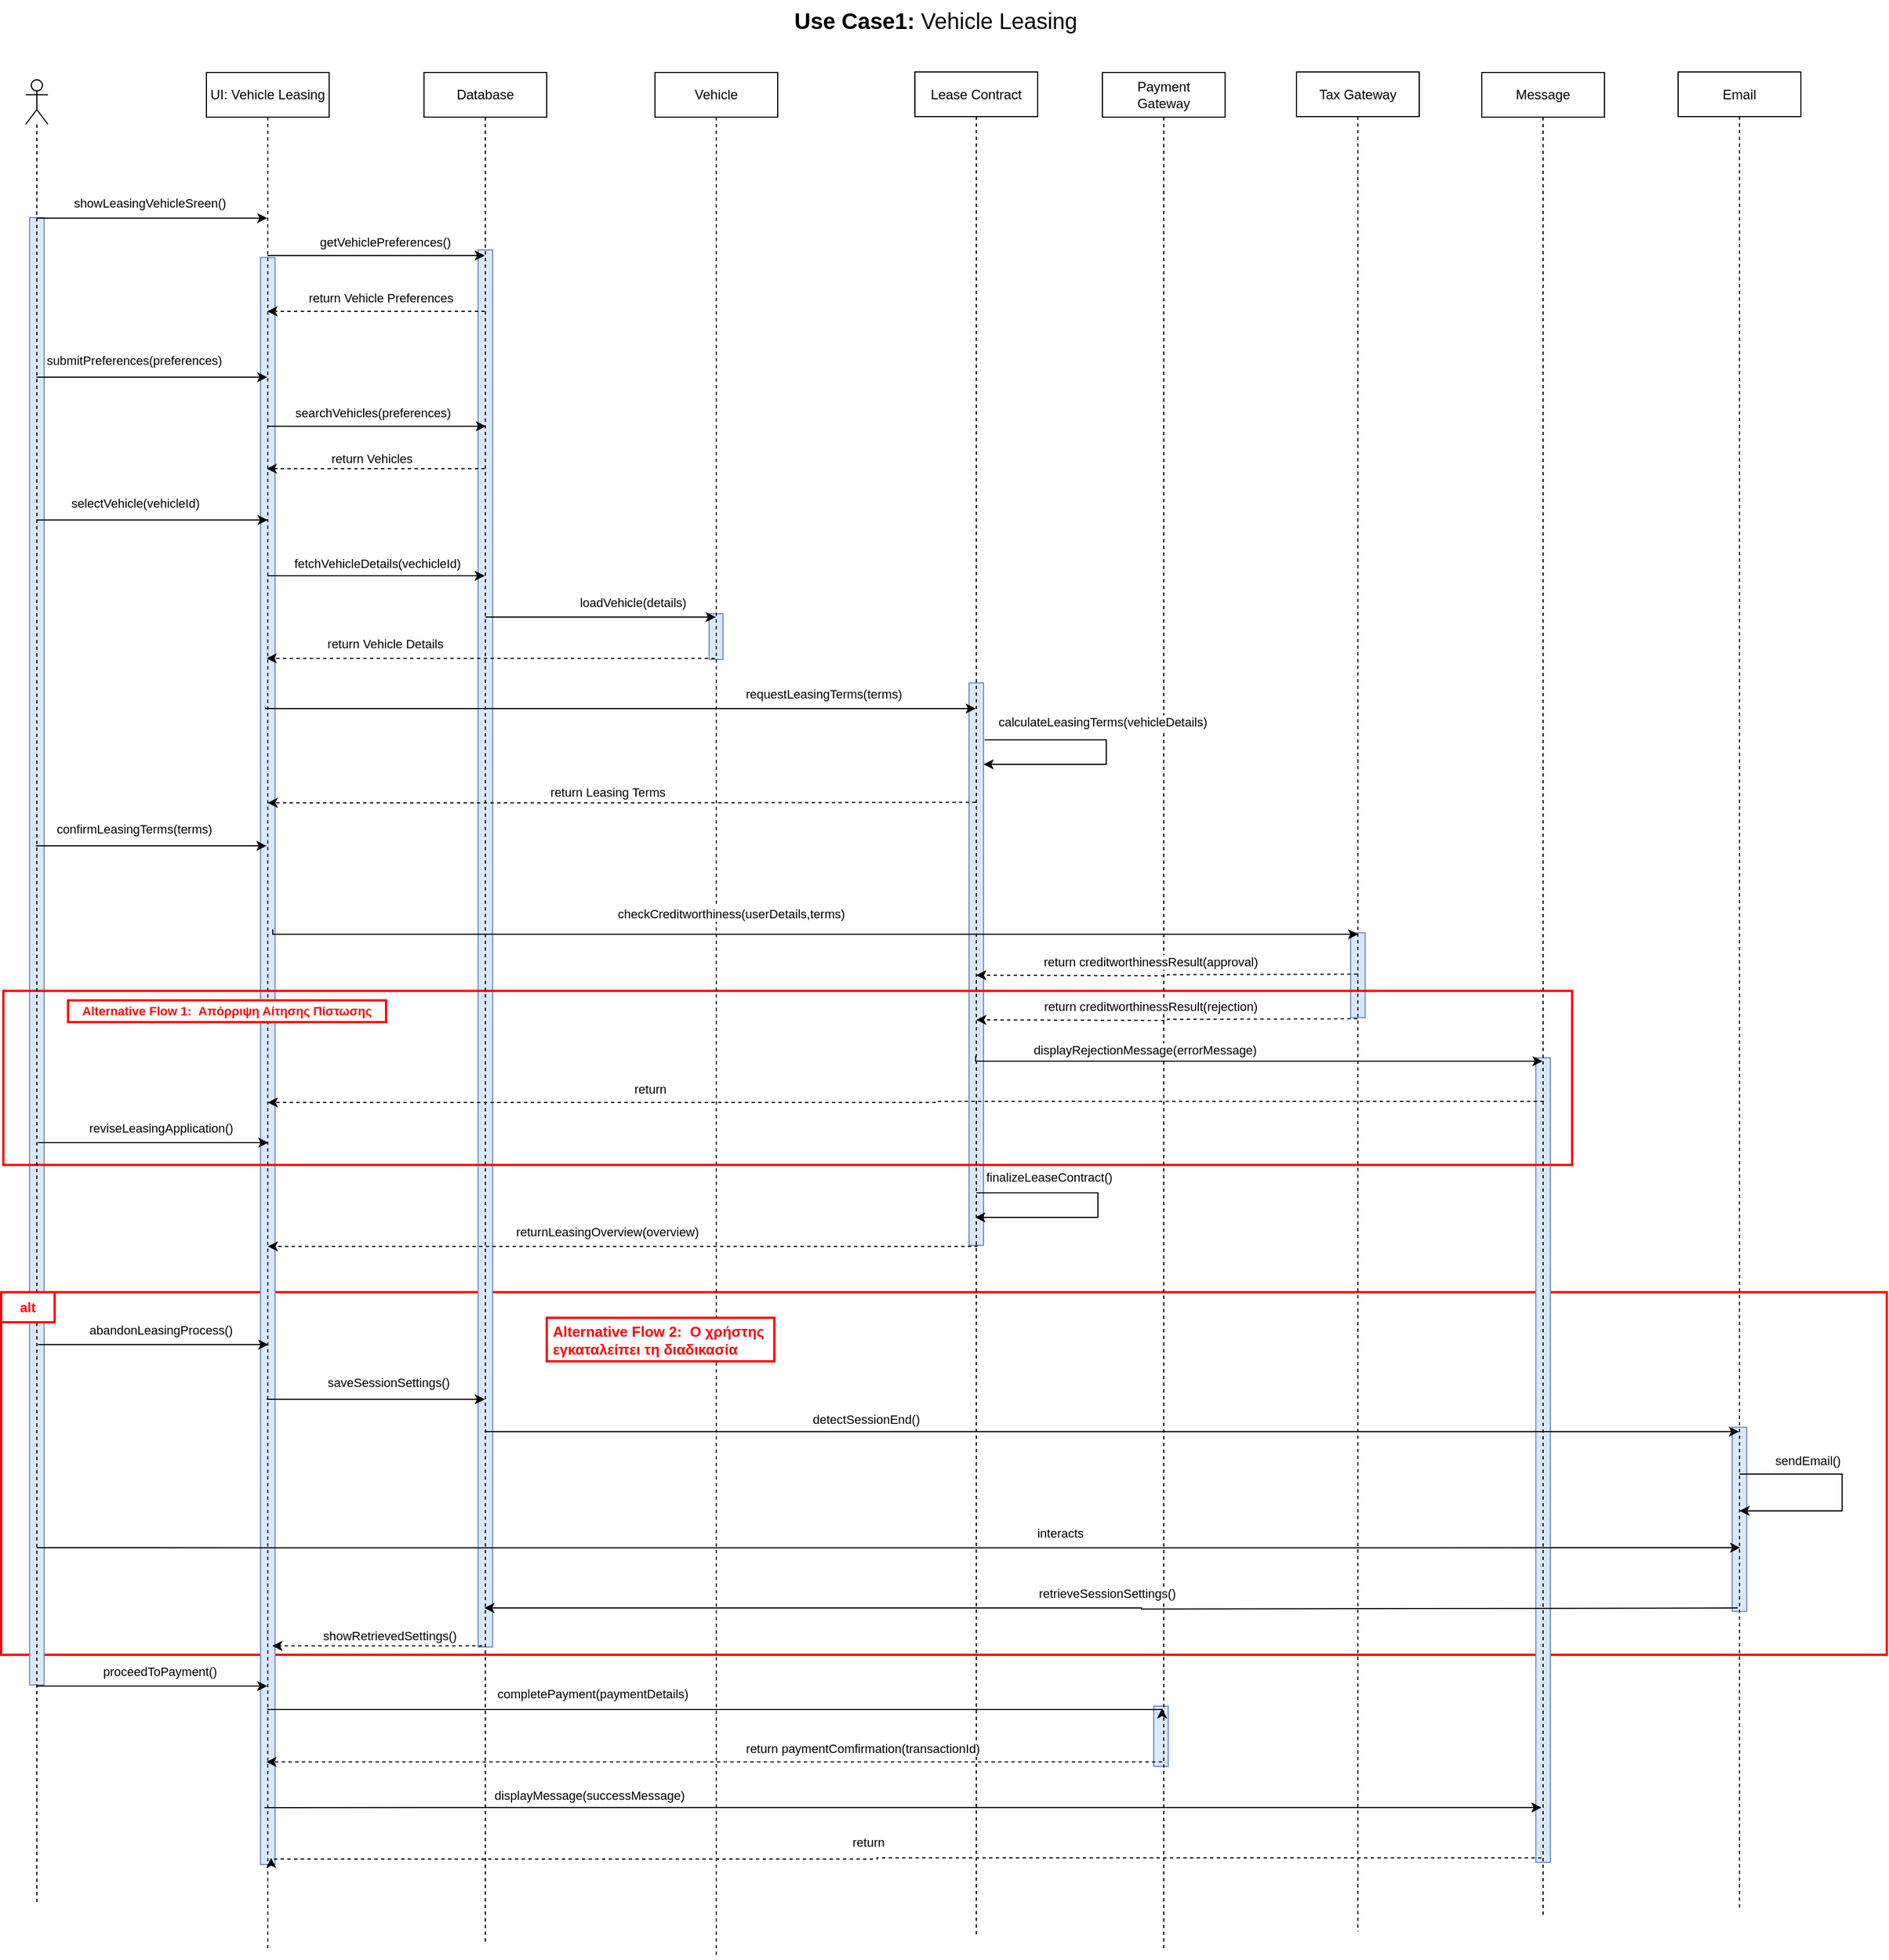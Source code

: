 <mxfile version="24.2.5" type="device" pages="10">
  <diagram name="Use Case 1 : Sequence" id="X5nYgyofVkyIiH-S4-DQ">
    <mxGraphModel dx="2395" dy="1356" grid="0" gridSize="10" guides="1" tooltips="1" connect="1" arrows="1" fold="1" page="0" pageScale="1" pageWidth="827" pageHeight="1169" math="0" shadow="0">
      <root>
        <mxCell id="0" />
        <mxCell id="1" parent="0" />
        <mxCell id="yuPSBtp--XTXEwSO5r7i-6" value="" style="rounded=0;whiteSpace=wrap;html=1;fillColor=#dae8fc;strokeColor=#6c8ebf;" parent="1" vertex="1">
          <mxGeometry x="97.5" y="315" width="12.5" height="41" as="geometry" />
        </mxCell>
        <mxCell id="deQ8QW3vT8apWx2ZHvul-122" value="" style="rounded=0;whiteSpace=wrap;html=1;fillColor=none;strokeColor=#FF0000;strokeWidth=2;" parent="1" vertex="1">
          <mxGeometry x="-537" y="923" width="1690" height="325" as="geometry" />
        </mxCell>
        <mxCell id="yuPSBtp--XTXEwSO5r7i-11" value="" style="rounded=0;whiteSpace=wrap;html=1;fillColor=#dae8fc;strokeColor=#6c8ebf;" parent="1" vertex="1">
          <mxGeometry x="496" y="1294" width="13" height="54" as="geometry" />
        </mxCell>
        <mxCell id="yuPSBtp--XTXEwSO5r7i-10" value="" style="rounded=0;whiteSpace=wrap;html=1;fillColor=#dae8fc;strokeColor=#6c8ebf;" parent="1" vertex="1">
          <mxGeometry x="1014.5" y="1044" width="13" height="165" as="geometry" />
        </mxCell>
        <mxCell id="yuPSBtp--XTXEwSO5r7i-9" value="" style="rounded=0;whiteSpace=wrap;html=1;fillColor=#dae8fc;strokeColor=#6c8ebf;" parent="1" vertex="1">
          <mxGeometry x="838.5" y="713" width="13" height="721" as="geometry" />
        </mxCell>
        <mxCell id="yuPSBtp--XTXEwSO5r7i-8" value="" style="rounded=0;whiteSpace=wrap;html=1;fillColor=#dae8fc;strokeColor=#6c8ebf;" parent="1" vertex="1">
          <mxGeometry x="672.5" y="601" width="13" height="76" as="geometry" />
        </mxCell>
        <mxCell id="yuPSBtp--XTXEwSO5r7i-7" value="" style="rounded=0;whiteSpace=wrap;html=1;fillColor=#dae8fc;strokeColor=#6c8ebf;" parent="1" vertex="1">
          <mxGeometry x="330.5" y="377" width="13" height="504" as="geometry" />
        </mxCell>
        <mxCell id="yuPSBtp--XTXEwSO5r7i-5" value="" style="rounded=0;whiteSpace=wrap;html=1;fillColor=#dae8fc;strokeColor=#6c8ebf;" parent="1" vertex="1">
          <mxGeometry x="-109.5" y="-11" width="13" height="1252" as="geometry" />
        </mxCell>
        <mxCell id="yuPSBtp--XTXEwSO5r7i-4" value="" style="rounded=0;whiteSpace=wrap;html=1;fillColor=#dae8fc;strokeColor=#6c8ebf;" parent="1" vertex="1">
          <mxGeometry x="-304.5" y="-4.25" width="13" height="1440.25" as="geometry" />
        </mxCell>
        <mxCell id="yuPSBtp--XTXEwSO5r7i-1" value="" style="rounded=0;whiteSpace=wrap;html=1;fillColor=#dae8fc;strokeColor=#6c8ebf;" parent="1" vertex="1">
          <mxGeometry x="-511.5" y="-40" width="13" height="1315" as="geometry" />
        </mxCell>
        <mxCell id="deQ8QW3vT8apWx2ZHvul-93" value="" style="rounded=0;whiteSpace=wrap;html=1;fillColor=none;strokeColor=#FF0000;strokeWidth=2;" parent="1" vertex="1">
          <mxGeometry x="-535" y="653" width="1406" height="156" as="geometry" />
        </mxCell>
        <mxCell id="deQ8QW3vT8apWx2ZHvul-7" value="Payment&lt;div&gt;Gateway&lt;/div&gt;" style="shape=umlLifeline;perimeter=lifelinePerimeter;whiteSpace=wrap;html=1;container=1;dropTarget=0;collapsible=0;recursiveResize=0;outlineConnect=0;portConstraint=eastwest;newEdgeStyle={&quot;curved&quot;:0,&quot;rounded&quot;:0};" parent="1" vertex="1">
          <mxGeometry x="450" y="-170" width="110" height="1683" as="geometry" />
        </mxCell>
        <mxCell id="deQ8QW3vT8apWx2ZHvul-12" style="edgeStyle=orthogonalEdgeStyle;rounded=0;orthogonalLoop=1;jettySize=auto;html=1;curved=0;" parent="1" source="deQ8QW3vT8apWx2ZHvul-3" edge="1">
          <mxGeometry relative="1" as="geometry">
            <mxPoint x="-473.988" y="-40.0" as="sourcePoint" />
            <mxPoint x="-298.5" y="-39.512" as="targetPoint" />
            <Array as="points">
              <mxPoint x="-397" y="-40" />
            </Array>
          </mxGeometry>
        </mxCell>
        <mxCell id="deQ8QW3vT8apWx2ZHvul-13" value="showLeasingVehicleSreen()" style="edgeLabel;html=1;align=center;verticalAlign=middle;resizable=0;points=[];" parent="deQ8QW3vT8apWx2ZHvul-12" vertex="1" connectable="0">
          <mxGeometry x="-0.299" y="2" relative="1" as="geometry">
            <mxPoint x="28" y="-12" as="offset" />
          </mxGeometry>
        </mxCell>
        <mxCell id="deQ8QW3vT8apWx2ZHvul-20" value="submitPreferences(preferences)" style="edgeStyle=orthogonalEdgeStyle;rounded=0;orthogonalLoop=1;jettySize=auto;html=1;curved=0;" parent="1" edge="1">
          <mxGeometry x="-0.155" y="15" relative="1" as="geometry">
            <mxPoint x="-505.37" y="103" as="sourcePoint" />
            <mxPoint x="-298.5" y="103" as="targetPoint" />
            <mxPoint as="offset" />
          </mxGeometry>
        </mxCell>
        <mxCell id="deQ8QW3vT8apWx2ZHvul-63" style="edgeStyle=orthogonalEdgeStyle;rounded=0;orthogonalLoop=1;jettySize=auto;html=1;curved=0;" parent="1" edge="1">
          <mxGeometry relative="1" as="geometry">
            <mxPoint x="-504.996" y="1276.015" as="sourcePoint" />
            <mxPoint x="-298.5" y="1276.02" as="targetPoint" />
            <Array as="points">
              <mxPoint x="-362" y="1276.02" />
              <mxPoint x="-362" y="1276.02" />
            </Array>
          </mxGeometry>
        </mxCell>
        <mxCell id="deQ8QW3vT8apWx2ZHvul-64" value="proceedToPayment()" style="edgeLabel;html=1;align=center;verticalAlign=middle;resizable=0;points=[];" parent="deQ8QW3vT8apWx2ZHvul-63" vertex="1" connectable="0">
          <mxGeometry x="0.222" y="-3" relative="1" as="geometry">
            <mxPoint x="-16" y="-16" as="offset" />
          </mxGeometry>
        </mxCell>
        <mxCell id="deQ8QW3vT8apWx2ZHvul-3" value="" style="shape=umlLifeline;perimeter=lifelinePerimeter;whiteSpace=wrap;html=1;container=1;dropTarget=0;collapsible=0;recursiveResize=0;outlineConnect=0;portConstraint=eastwest;newEdgeStyle={&quot;curved&quot;:0,&quot;rounded&quot;:0};participant=umlActor;" parent="1" vertex="1">
          <mxGeometry x="-515" y="-163.5" width="20" height="1635.5" as="geometry" />
        </mxCell>
        <mxCell id="deQ8QW3vT8apWx2ZHvul-14" style="edgeStyle=orthogonalEdgeStyle;rounded=0;orthogonalLoop=1;jettySize=auto;html=1;curved=0;" parent="1" edge="1">
          <mxGeometry relative="1" as="geometry">
            <mxPoint x="-298.37" y="-6.0" as="sourcePoint" />
            <mxPoint x="-103.5" y="-6.0" as="targetPoint" />
          </mxGeometry>
        </mxCell>
        <mxCell id="deQ8QW3vT8apWx2ZHvul-15" value="getVehiclePreferences()" style="edgeLabel;html=1;align=center;verticalAlign=middle;resizable=0;points=[];" parent="deQ8QW3vT8apWx2ZHvul-14" vertex="1" connectable="0">
          <mxGeometry x="0.305" relative="1" as="geometry">
            <mxPoint x="-22" y="-12" as="offset" />
          </mxGeometry>
        </mxCell>
        <mxCell id="deQ8QW3vT8apWx2ZHvul-21" style="edgeStyle=orthogonalEdgeStyle;rounded=0;orthogonalLoop=1;jettySize=auto;html=1;curved=0;" parent="1" edge="1">
          <mxGeometry relative="1" as="geometry">
            <mxPoint x="-297.999" y="146.0" as="sourcePoint" />
            <mxPoint x="-102.5" y="147" as="targetPoint" />
            <Array as="points">
              <mxPoint x="-298" y="147" />
            </Array>
          </mxGeometry>
        </mxCell>
        <mxCell id="deQ8QW3vT8apWx2ZHvul-25" value="searchVehicles(preferences)" style="edgeLabel;html=1;align=center;verticalAlign=middle;resizable=0;points=[];" parent="deQ8QW3vT8apWx2ZHvul-21" vertex="1" connectable="0">
          <mxGeometry x="-0.219" relative="1" as="geometry">
            <mxPoint x="18" y="-12" as="offset" />
          </mxGeometry>
        </mxCell>
        <mxCell id="deQ8QW3vT8apWx2ZHvul-33" style="edgeStyle=orthogonalEdgeStyle;rounded=0;orthogonalLoop=1;jettySize=auto;html=1;curved=0;" parent="1" source="deQ8QW3vT8apWx2ZHvul-4" target="deQ8QW3vT8apWx2ZHvul-10" edge="1">
          <mxGeometry relative="1" as="geometry">
            <Array as="points">
              <mxPoint x="-175" y="281" />
              <mxPoint x="-175" y="281" />
            </Array>
          </mxGeometry>
        </mxCell>
        <mxCell id="deQ8QW3vT8apWx2ZHvul-34" value="fetchVehicleDetails(vechicleId)" style="edgeLabel;html=1;align=center;verticalAlign=middle;resizable=0;points=[];" parent="deQ8QW3vT8apWx2ZHvul-33" vertex="1" connectable="0">
          <mxGeometry x="-0.225" y="2" relative="1" as="geometry">
            <mxPoint x="22" y="-9" as="offset" />
          </mxGeometry>
        </mxCell>
        <mxCell id="deQ8QW3vT8apWx2ZHvul-42" style="edgeStyle=orthogonalEdgeStyle;rounded=0;orthogonalLoop=1;jettySize=auto;html=1;curved=0;" parent="1" edge="1" target="deQ8QW3vT8apWx2ZHvul-6">
          <mxGeometry relative="1" as="geometry">
            <mxPoint x="-300.0" y="399" as="sourcePoint" />
            <mxPoint x="101.8" y="399" as="targetPoint" />
            <Array as="points">
              <mxPoint x="-300" y="400" />
            </Array>
          </mxGeometry>
        </mxCell>
        <mxCell id="deQ8QW3vT8apWx2ZHvul-43" value="requestLeasingTerms(terms)" style="edgeLabel;html=1;align=center;verticalAlign=middle;resizable=0;points=[];" parent="deQ8QW3vT8apWx2ZHvul-42" vertex="1" connectable="0">
          <mxGeometry x="0.383" relative="1" as="geometry">
            <mxPoint x="60" y="-13" as="offset" />
          </mxGeometry>
        </mxCell>
        <mxCell id="deQ8QW3vT8apWx2ZHvul-65" style="edgeStyle=orthogonalEdgeStyle;rounded=0;orthogonalLoop=1;jettySize=auto;html=1;curved=0;" parent="1" edge="1">
          <mxGeometry relative="1" as="geometry">
            <mxPoint x="-297.998" y="1295.997" as="sourcePoint" />
            <mxPoint x="503.5" y="1295.997" as="targetPoint" />
            <Array as="points">
              <mxPoint x="-298" y="1297" />
            </Array>
          </mxGeometry>
        </mxCell>
        <mxCell id="deQ8QW3vT8apWx2ZHvul-66" value="completePayment(paymentDetails)" style="edgeLabel;html=1;align=center;verticalAlign=middle;resizable=0;points=[];" parent="deQ8QW3vT8apWx2ZHvul-65" vertex="1" connectable="0">
          <mxGeometry x="-0.599" y="-1" relative="1" as="geometry">
            <mxPoint x="131" y="-15" as="offset" />
          </mxGeometry>
        </mxCell>
        <mxCell id="deQ8QW3vT8apWx2ZHvul-69" style="edgeStyle=orthogonalEdgeStyle;rounded=0;orthogonalLoop=1;jettySize=auto;html=1;curved=0;" parent="1" edge="1">
          <mxGeometry relative="1" as="geometry">
            <mxPoint x="-300.996" y="1384.94" as="sourcePoint" />
            <mxPoint x="843.5" y="1384.933" as="targetPoint" />
            <Array as="points">
              <mxPoint x="553" y="1385" />
              <mxPoint x="553" y="1385" />
            </Array>
          </mxGeometry>
        </mxCell>
        <mxCell id="deQ8QW3vT8apWx2ZHvul-70" value="displayMessage(successMessage)" style="edgeLabel;html=1;align=center;verticalAlign=middle;resizable=0;points=[];" parent="deQ8QW3vT8apWx2ZHvul-69" vertex="1" connectable="0">
          <mxGeometry x="-0.747" y="2" relative="1" as="geometry">
            <mxPoint x="146" y="-9" as="offset" />
          </mxGeometry>
        </mxCell>
        <mxCell id="deQ8QW3vT8apWx2ZHvul-99" style="edgeStyle=orthogonalEdgeStyle;rounded=0;orthogonalLoop=1;jettySize=auto;html=1;curved=0;" parent="1" target="deQ8QW3vT8apWx2ZHvul-10" edge="1">
          <mxGeometry relative="1" as="geometry">
            <mxPoint x="-298.452" y="1017.996" as="sourcePoint" />
            <mxPoint x="-103.5" y="1027.52" as="targetPoint" />
            <Array as="points">
              <mxPoint x="-299" y="1019" />
            </Array>
          </mxGeometry>
        </mxCell>
        <mxCell id="deQ8QW3vT8apWx2ZHvul-100" value="saveSessionSettings()" style="edgeLabel;html=1;align=center;verticalAlign=middle;resizable=0;points=[];" parent="deQ8QW3vT8apWx2ZHvul-99" vertex="1" connectable="0">
          <mxGeometry x="0.329" y="-1" relative="1" as="geometry">
            <mxPoint x="-21" y="-16" as="offset" />
          </mxGeometry>
        </mxCell>
        <mxCell id="deQ8QW3vT8apWx2ZHvul-4" value="UI: Vehicle Leasing" style="shape=umlLifeline;perimeter=lifelinePerimeter;whiteSpace=wrap;html=1;container=1;dropTarget=0;collapsible=0;recursiveResize=0;outlineConnect=0;portConstraint=eastwest;newEdgeStyle={&quot;curved&quot;:0,&quot;rounded&quot;:0};" parent="1" vertex="1">
          <mxGeometry x="-353" y="-170" width="110" height="1684" as="geometry" />
        </mxCell>
        <mxCell id="deQ8QW3vT8apWx2ZHvul-37" style="edgeStyle=orthogonalEdgeStyle;rounded=0;orthogonalLoop=1;jettySize=auto;html=1;curved=0;dashed=1;" parent="1" edge="1">
          <mxGeometry relative="1" as="geometry">
            <mxPoint x="102.61" y="355" as="sourcePoint" />
            <mxPoint x="-298.996" y="355" as="targetPoint" />
          </mxGeometry>
        </mxCell>
        <mxCell id="deQ8QW3vT8apWx2ZHvul-39" value="return Vehicle Details" style="edgeLabel;html=1;align=center;verticalAlign=middle;resizable=0;points=[];" parent="deQ8QW3vT8apWx2ZHvul-37" vertex="1" connectable="0">
          <mxGeometry x="-0.159" y="-1" relative="1" as="geometry">
            <mxPoint x="-127" y="-12" as="offset" />
          </mxGeometry>
        </mxCell>
        <mxCell id="deQ8QW3vT8apWx2ZHvul-5" value="Vehicle" style="shape=umlLifeline;perimeter=lifelinePerimeter;whiteSpace=wrap;html=1;container=1;dropTarget=0;collapsible=0;recursiveResize=0;outlineConnect=0;portConstraint=eastwest;newEdgeStyle={&quot;curved&quot;:0,&quot;rounded&quot;:0};" parent="1" vertex="1">
          <mxGeometry x="49" y="-170" width="110" height="1690" as="geometry" />
        </mxCell>
        <mxCell id="deQ8QW3vT8apWx2ZHvul-47" style="edgeStyle=orthogonalEdgeStyle;rounded=0;orthogonalLoop=1;jettySize=auto;html=1;curved=0;dashed=1;" parent="1" edge="1">
          <mxGeometry relative="1" as="geometry">
            <mxPoint x="336.5" y="484" as="sourcePoint" />
            <mxPoint x="-298.125" y="484.5" as="targetPoint" />
          </mxGeometry>
        </mxCell>
        <mxCell id="deQ8QW3vT8apWx2ZHvul-48" value="return Leasing Terms&amp;nbsp;" style="edgeLabel;html=1;align=center;verticalAlign=middle;resizable=0;points=[];" parent="deQ8QW3vT8apWx2ZHvul-47" vertex="1" connectable="0">
          <mxGeometry x="0.036" y="-1" relative="1" as="geometry">
            <mxPoint y="-9" as="offset" />
          </mxGeometry>
        </mxCell>
        <mxCell id="deQ8QW3vT8apWx2ZHvul-61" style="edgeStyle=orthogonalEdgeStyle;rounded=0;orthogonalLoop=1;jettySize=auto;html=1;curved=0;dashed=1;" parent="1" target="deQ8QW3vT8apWx2ZHvul-4" edge="1">
          <mxGeometry relative="1" as="geometry">
            <mxPoint x="337.39" y="880.998" as="sourcePoint" />
            <mxPoint x="-299.003" y="880.998" as="targetPoint" />
            <Array as="points">
              <mxPoint x="337" y="882" />
            </Array>
          </mxGeometry>
        </mxCell>
        <mxCell id="deQ8QW3vT8apWx2ZHvul-62" value="returnLeasingOverview(overview)" style="edgeLabel;html=1;align=center;verticalAlign=middle;resizable=0;points=[];" parent="deQ8QW3vT8apWx2ZHvul-61" vertex="1" connectable="0">
          <mxGeometry x="-0.289" relative="1" as="geometry">
            <mxPoint x="-107" y="-13" as="offset" />
          </mxGeometry>
        </mxCell>
        <mxCell id="deQ8QW3vT8apWx2ZHvul-89" style="edgeStyle=orthogonalEdgeStyle;rounded=0;orthogonalLoop=1;jettySize=auto;html=1;curved=0;" parent="1" target="deQ8QW3vT8apWx2ZHvul-9" edge="1">
          <mxGeometry relative="1" as="geometry">
            <mxPoint x="336.447" y="711.267" as="sourcePoint" />
            <mxPoint x="844.5" y="700.004" as="targetPoint" />
            <Array as="points">
              <mxPoint x="336" y="716" />
            </Array>
          </mxGeometry>
        </mxCell>
        <mxCell id="deQ8QW3vT8apWx2ZHvul-90" value="displayRejectionMessage(errorMessage)" style="edgeLabel;html=1;align=center;verticalAlign=middle;resizable=0;points=[];" parent="deQ8QW3vT8apWx2ZHvul-89" vertex="1" connectable="0">
          <mxGeometry x="-0.808" relative="1" as="geometry">
            <mxPoint x="107" y="-10" as="offset" />
          </mxGeometry>
        </mxCell>
        <mxCell id="deQ8QW3vT8apWx2ZHvul-6" value="Lease Contract" style="shape=umlLifeline;perimeter=lifelinePerimeter;whiteSpace=wrap;html=1;container=1;dropTarget=0;collapsible=0;recursiveResize=0;outlineConnect=0;portConstraint=eastwest;newEdgeStyle={&quot;curved&quot;:0,&quot;rounded&quot;:0};" parent="1" vertex="1">
          <mxGeometry x="282" y="-170.5" width="110" height="1669.5" as="geometry" />
        </mxCell>
        <mxCell id="deQ8QW3vT8apWx2ZHvul-67" style="edgeStyle=orthogonalEdgeStyle;rounded=0;orthogonalLoop=1;jettySize=auto;html=1;curved=0;dashed=1;" parent="1" edge="1">
          <mxGeometry relative="1" as="geometry">
            <mxPoint x="503.5" y="1344" as="sourcePoint" />
            <mxPoint x="-299.214" y="1344.0" as="targetPoint" />
            <Array as="points">
              <mxPoint x="384" y="1344" />
              <mxPoint x="384" y="1344" />
            </Array>
          </mxGeometry>
        </mxCell>
        <mxCell id="deQ8QW3vT8apWx2ZHvul-68" value="return paymentComfirmation(transactionId)" style="edgeLabel;html=1;align=center;verticalAlign=middle;resizable=0;points=[];" parent="deQ8QW3vT8apWx2ZHvul-67" vertex="1" connectable="0">
          <mxGeometry x="-0.344" relative="1" as="geometry">
            <mxPoint x="-5" y="-12" as="offset" />
          </mxGeometry>
        </mxCell>
        <mxCell id="deQ8QW3vT8apWx2ZHvul-57" style="edgeStyle=orthogonalEdgeStyle;rounded=0;orthogonalLoop=1;jettySize=auto;html=1;curved=0;dashed=1;" parent="1" edge="1">
          <mxGeometry relative="1" as="geometry">
            <mxPoint x="678.5" y="638.005" as="sourcePoint" />
            <mxPoint x="336.912" y="639.005" as="targetPoint" />
            <Array as="points" />
          </mxGeometry>
        </mxCell>
        <mxCell id="deQ8QW3vT8apWx2ZHvul-58" value="return creditworthinessResult(approval)" style="edgeLabel;html=1;align=center;verticalAlign=middle;resizable=0;points=[];" parent="deQ8QW3vT8apWx2ZHvul-57" vertex="1" connectable="0">
          <mxGeometry x="0.53" y="-2" relative="1" as="geometry">
            <mxPoint x="75" y="-10" as="offset" />
          </mxGeometry>
        </mxCell>
        <mxCell id="deQ8QW3vT8apWx2ZHvul-8" value="Tax Gateway" style="shape=umlLifeline;perimeter=lifelinePerimeter;whiteSpace=wrap;html=1;container=1;dropTarget=0;collapsible=0;recursiveResize=0;outlineConnect=0;portConstraint=eastwest;newEdgeStyle={&quot;curved&quot;:0,&quot;rounded&quot;:0};" parent="1" vertex="1">
          <mxGeometry x="624" y="-170.5" width="110" height="1666.5" as="geometry" />
        </mxCell>
        <mxCell id="deQ8QW3vT8apWx2ZHvul-9" value="Message" style="shape=umlLifeline;perimeter=lifelinePerimeter;whiteSpace=wrap;html=1;container=1;dropTarget=0;collapsible=0;recursiveResize=0;outlineConnect=0;portConstraint=eastwest;newEdgeStyle={&quot;curved&quot;:0,&quot;rounded&quot;:0};" parent="1" vertex="1">
          <mxGeometry x="790" y="-170" width="110" height="1654" as="geometry" />
        </mxCell>
        <mxCell id="deQ8QW3vT8apWx2ZHvul-16" style="edgeStyle=orthogonalEdgeStyle;rounded=0;orthogonalLoop=1;jettySize=auto;html=1;curved=0;dashed=1;" parent="1" edge="1">
          <mxGeometry relative="1" as="geometry">
            <mxPoint x="-103.5" y="44.0" as="sourcePoint" />
            <mxPoint x="-298.37" y="44.0" as="targetPoint" />
          </mxGeometry>
        </mxCell>
        <mxCell id="deQ8QW3vT8apWx2ZHvul-17" value="return Vehicle Preferences" style="edgeLabel;html=1;align=center;verticalAlign=middle;resizable=0;points=[];" parent="deQ8QW3vT8apWx2ZHvul-16" vertex="1" connectable="0">
          <mxGeometry x="-0.038" relative="1" as="geometry">
            <mxPoint y="-12" as="offset" />
          </mxGeometry>
        </mxCell>
        <mxCell id="deQ8QW3vT8apWx2ZHvul-28" style="edgeStyle=orthogonalEdgeStyle;rounded=0;orthogonalLoop=1;jettySize=auto;html=1;curved=0;dashed=1;" parent="1" edge="1">
          <mxGeometry relative="1" as="geometry">
            <mxPoint x="-103.5" y="184.997" as="sourcePoint" />
            <mxPoint x="-298.833" y="184.997" as="targetPoint" />
            <Array as="points">
              <mxPoint x="-220" y="184.93" />
              <mxPoint x="-220" y="184.93" />
            </Array>
          </mxGeometry>
        </mxCell>
        <mxCell id="deQ8QW3vT8apWx2ZHvul-29" value="return Vehicles" style="edgeLabel;html=1;align=center;verticalAlign=middle;resizable=0;points=[];" parent="deQ8QW3vT8apWx2ZHvul-28" vertex="1" connectable="0">
          <mxGeometry x="0.107" y="-2" relative="1" as="geometry">
            <mxPoint x="6" y="-7" as="offset" />
          </mxGeometry>
        </mxCell>
        <mxCell id="deQ8QW3vT8apWx2ZHvul-35" style="edgeStyle=orthogonalEdgeStyle;rounded=0;orthogonalLoop=1;jettySize=auto;html=1;curved=0;" parent="1" edge="1">
          <mxGeometry relative="1" as="geometry">
            <mxPoint x="-103.106" y="318" as="sourcePoint" />
            <mxPoint x="103.5" y="318" as="targetPoint" />
          </mxGeometry>
        </mxCell>
        <mxCell id="deQ8QW3vT8apWx2ZHvul-36" value="loadVehicle(details)" style="edgeLabel;html=1;align=center;verticalAlign=middle;resizable=0;points=[];" parent="deQ8QW3vT8apWx2ZHvul-35" vertex="1" connectable="0">
          <mxGeometry x="0.271" relative="1" as="geometry">
            <mxPoint y="-13" as="offset" />
          </mxGeometry>
        </mxCell>
        <mxCell id="deQ8QW3vT8apWx2ZHvul-104" style="edgeStyle=orthogonalEdgeStyle;rounded=0;orthogonalLoop=1;jettySize=auto;html=1;curved=0;" parent="1" target="deQ8QW3vT8apWx2ZHvul-102" edge="1">
          <mxGeometry relative="1" as="geometry">
            <mxPoint x="-103.553" y="1048.003" as="sourcePoint" />
            <mxPoint x="1020.5" y="1020.003" as="targetPoint" />
            <Array as="points">
              <mxPoint x="726" y="1048" />
              <mxPoint x="726" y="1048" />
            </Array>
          </mxGeometry>
        </mxCell>
        <mxCell id="deQ8QW3vT8apWx2ZHvul-105" value="detectSessionEnd()" style="edgeLabel;html=1;align=center;verticalAlign=middle;resizable=0;points=[];" parent="deQ8QW3vT8apWx2ZHvul-104" vertex="1" connectable="0">
          <mxGeometry x="0.024" y="1" relative="1" as="geometry">
            <mxPoint x="-234" y="-10" as="offset" />
          </mxGeometry>
        </mxCell>
        <mxCell id="deQ8QW3vT8apWx2ZHvul-10" value="Database" style="shape=umlLifeline;perimeter=lifelinePerimeter;whiteSpace=wrap;html=1;container=1;dropTarget=0;collapsible=0;recursiveResize=0;outlineConnect=0;portConstraint=eastwest;newEdgeStyle={&quot;curved&quot;:0,&quot;rounded&quot;:0};" parent="1" vertex="1">
          <mxGeometry x="-158" y="-170" width="110" height="1678" as="geometry" />
        </mxCell>
        <mxCell id="deQ8QW3vT8apWx2ZHvul-31" value="selectVehicle(vehicleId)" style="edgeStyle=orthogonalEdgeStyle;rounded=0;orthogonalLoop=1;jettySize=auto;html=1;curved=0;" parent="1" edge="1">
          <mxGeometry x="-0.155" y="15" relative="1" as="geometry">
            <mxPoint x="-505.0" y="231" as="sourcePoint" />
            <mxPoint x="-298.13" y="231" as="targetPoint" />
            <mxPoint as="offset" />
          </mxGeometry>
        </mxCell>
        <mxCell id="deQ8QW3vT8apWx2ZHvul-49" value="confirmLeasingTerms(terms)" style="edgeStyle=orthogonalEdgeStyle;rounded=0;orthogonalLoop=1;jettySize=auto;html=1;curved=0;" parent="1" edge="1">
          <mxGeometry x="-0.155" y="15" relative="1" as="geometry">
            <mxPoint x="-506.0" y="523" as="sourcePoint" />
            <mxPoint x="-299.13" y="523" as="targetPoint" />
            <mxPoint as="offset" />
          </mxGeometry>
        </mxCell>
        <mxCell id="deQ8QW3vT8apWx2ZHvul-59" style="edgeStyle=orthogonalEdgeStyle;rounded=0;orthogonalLoop=1;jettySize=auto;html=1;curved=0;exitX=0.486;exitY=0.772;exitDx=0;exitDy=0;exitPerimeter=0;" parent="1" edge="1">
          <mxGeometry relative="1" as="geometry">
            <mxPoint x="337.0" y="834.0" as="sourcePoint" />
            <mxPoint x="336.024" y="856.0" as="targetPoint" />
            <Array as="points">
              <mxPoint x="446" y="834" />
              <mxPoint x="446" y="856" />
            </Array>
          </mxGeometry>
        </mxCell>
        <mxCell id="deQ8QW3vT8apWx2ZHvul-60" value="finalizeLeaseContract()" style="edgeLabel;html=1;align=center;verticalAlign=middle;resizable=0;points=[];" parent="deQ8QW3vT8apWx2ZHvul-59" vertex="1" connectable="0">
          <mxGeometry x="-0.797" y="1" relative="1" as="geometry">
            <mxPoint x="40" y="-13" as="offset" />
          </mxGeometry>
        </mxCell>
        <mxCell id="deQ8QW3vT8apWx2ZHvul-71" style="edgeStyle=orthogonalEdgeStyle;rounded=0;orthogonalLoop=1;jettySize=auto;html=1;curved=0;dashed=1;" parent="1" edge="1">
          <mxGeometry relative="1" as="geometry">
            <mxPoint x="843.5" y="1430" as="sourcePoint" />
            <mxPoint x="-295.004" y="1430.0" as="targetPoint" />
            <Array as="points">
              <mxPoint x="248" y="1430" />
              <mxPoint x="248" y="1431" />
            </Array>
          </mxGeometry>
        </mxCell>
        <mxCell id="deQ8QW3vT8apWx2ZHvul-72" value="return" style="edgeLabel;html=1;align=center;verticalAlign=middle;resizable=0;points=[];" parent="deQ8QW3vT8apWx2ZHvul-71" vertex="1" connectable="0">
          <mxGeometry x="-0.344" relative="1" as="geometry">
            <mxPoint x="-230" y="-14" as="offset" />
          </mxGeometry>
        </mxCell>
        <mxCell id="deQ8QW3vT8apWx2ZHvul-80" style="edgeStyle=orthogonalEdgeStyle;rounded=0;orthogonalLoop=1;jettySize=auto;html=1;curved=0;" parent="1" edge="1">
          <mxGeometry relative="1" as="geometry">
            <mxPoint x="-503.996" y="788.995" as="sourcePoint" />
            <mxPoint x="-297.5" y="789" as="targetPoint" />
            <Array as="points">
              <mxPoint x="-361" y="789" />
              <mxPoint x="-361" y="789" />
            </Array>
          </mxGeometry>
        </mxCell>
        <mxCell id="deQ8QW3vT8apWx2ZHvul-81" value="reviseLeasingApplication()" style="edgeLabel;html=1;align=center;verticalAlign=middle;resizable=0;points=[];" parent="deQ8QW3vT8apWx2ZHvul-80" vertex="1" connectable="0">
          <mxGeometry x="0.222" y="-3" relative="1" as="geometry">
            <mxPoint x="-16" y="-16" as="offset" />
          </mxGeometry>
        </mxCell>
        <mxCell id="deQ8QW3vT8apWx2ZHvul-84" style="edgeStyle=orthogonalEdgeStyle;rounded=0;orthogonalLoop=1;jettySize=auto;html=1;curved=0;exitX=0.844;exitY=0.418;exitDx=0;exitDy=0;exitPerimeter=0;" parent="1" source="yuPSBtp--XTXEwSO5r7i-4" edge="1">
          <mxGeometry relative="1" as="geometry">
            <mxPoint x="337.0" y="603.25" as="sourcePoint" />
            <mxPoint x="679.25" y="602.25" as="targetPoint" />
            <Array as="points">
              <mxPoint x="-294" y="602" />
            </Array>
          </mxGeometry>
        </mxCell>
        <mxCell id="deQ8QW3vT8apWx2ZHvul-85" value="checkCreditworthiness(userDetails,terms)" style="edgeLabel;html=1;align=center;verticalAlign=middle;resizable=0;points=[];" parent="deQ8QW3vT8apWx2ZHvul-84" vertex="1" connectable="0">
          <mxGeometry x="-0.134" relative="1" as="geometry">
            <mxPoint x="-8" y="-19" as="offset" />
          </mxGeometry>
        </mxCell>
        <mxCell id="deQ8QW3vT8apWx2ZHvul-87" style="edgeStyle=orthogonalEdgeStyle;rounded=0;orthogonalLoop=1;jettySize=auto;html=1;curved=0;dashed=1;" parent="1" edge="1">
          <mxGeometry relative="1" as="geometry">
            <mxPoint x="678.59" y="678.005" as="sourcePoint" />
            <mxPoint x="337.002" y="679.005" as="targetPoint" />
            <Array as="points" />
          </mxGeometry>
        </mxCell>
        <mxCell id="deQ8QW3vT8apWx2ZHvul-88" value="return creditworthinessResult(rejection)" style="edgeLabel;html=1;align=center;verticalAlign=middle;resizable=0;points=[];" parent="deQ8QW3vT8apWx2ZHvul-87" vertex="1" connectable="0">
          <mxGeometry x="0.53" y="-2" relative="1" as="geometry">
            <mxPoint x="75" y="-10" as="offset" />
          </mxGeometry>
        </mxCell>
        <mxCell id="deQ8QW3vT8apWx2ZHvul-91" style="edgeStyle=orthogonalEdgeStyle;rounded=0;orthogonalLoop=1;jettySize=auto;html=1;curved=0;dashed=1;" parent="1" target="deQ8QW3vT8apWx2ZHvul-4" edge="1">
          <mxGeometry relative="1" as="geometry">
            <mxPoint x="845.59" y="752.005" as="sourcePoint" />
            <mxPoint x="504.002" y="753.005" as="targetPoint" />
            <Array as="points">
              <mxPoint x="301" y="753" />
            </Array>
          </mxGeometry>
        </mxCell>
        <mxCell id="deQ8QW3vT8apWx2ZHvul-92" value="return&amp;nbsp;" style="edgeLabel;html=1;align=center;verticalAlign=middle;resizable=0;points=[];" parent="deQ8QW3vT8apWx2ZHvul-91" vertex="1" connectable="0">
          <mxGeometry x="0.53" y="-2" relative="1" as="geometry">
            <mxPoint x="75" y="-10" as="offset" />
          </mxGeometry>
        </mxCell>
        <mxCell id="deQ8QW3vT8apWx2ZHvul-95" value="&lt;font style=&quot;font-size: 11px;&quot;&gt;&lt;b style=&quot;font-family: Calibri, sans-serif; text-align: start; background-color: initial;&quot;&gt;&lt;span style=&quot;color: red;&quot; lang=&quot;EN-US&quot;&gt;Alternative&lt;/span&gt;&lt;span style=&quot;color: red;&quot; lang=&quot;EN-US&quot;&gt; &lt;/span&gt;&lt;/b&gt;&lt;b style=&quot;font-family: Calibri, sans-serif; text-align: start; background-color: initial;&quot;&gt;&lt;span style=&quot;color: red;&quot; lang=&quot;EN-US&quot;&gt;Flow&lt;/span&gt;&lt;span style=&quot;color: red;&quot; lang=&quot;EN-US&quot;&gt; &lt;/span&gt;&lt;/b&gt;&lt;b style=&quot;font-family: Calibri, sans-serif; text-align: start; background-color: initial;&quot;&gt;&lt;span style=&quot;color: red;&quot; lang=&quot;EN-US&quot;&gt;1&lt;/span&gt;&lt;span style=&quot;color: red;&quot;&gt;: &amp;nbsp;Απόρριψη Αίτησης Πίστωσης&lt;/span&gt;&lt;/b&gt;&lt;/font&gt;&lt;p style=&quot;margin: 0cm; font-size: 12pt; font-family: Calibri, sans-serif; text-align: start;&quot; class=&quot;MsoNormal&quot;&gt;&lt;b&gt;&lt;span style=&quot;color: red;&quot;&gt;&lt;/span&gt;&lt;/b&gt;&lt;/p&gt;" style="rounded=0;whiteSpace=wrap;html=1;fillColor=default;strokeColor=#FF0000;strokeWidth=2;" parent="1" vertex="1">
          <mxGeometry x="-477" y="661.5" width="285" height="19.5" as="geometry" />
        </mxCell>
        <mxCell id="deQ8QW3vT8apWx2ZHvul-97" style="edgeStyle=orthogonalEdgeStyle;rounded=0;orthogonalLoop=1;jettySize=auto;html=1;curved=0;" parent="1" edge="1">
          <mxGeometry relative="1" as="geometry">
            <mxPoint x="-503.996" y="969.995" as="sourcePoint" />
            <mxPoint x="-297.5" y="970" as="targetPoint" />
            <Array as="points">
              <mxPoint x="-361" y="970" />
              <mxPoint x="-361" y="970" />
            </Array>
          </mxGeometry>
        </mxCell>
        <mxCell id="deQ8QW3vT8apWx2ZHvul-98" value="abandonLeasingProcess()" style="edgeLabel;html=1;align=center;verticalAlign=middle;resizable=0;points=[];" parent="deQ8QW3vT8apWx2ZHvul-97" vertex="1" connectable="0">
          <mxGeometry x="0.222" y="-3" relative="1" as="geometry">
            <mxPoint x="-16" y="-16" as="offset" />
          </mxGeometry>
        </mxCell>
        <mxCell id="deQ8QW3vT8apWx2ZHvul-115" style="edgeStyle=orthogonalEdgeStyle;rounded=0;orthogonalLoop=1;jettySize=auto;html=1;curved=0;" parent="1" edge="1">
          <mxGeometry relative="1" as="geometry">
            <mxPoint x="1019.49" y="1206.024" as="sourcePoint" />
            <mxPoint x="-103.998" y="1206.044" as="targetPoint" />
            <Array as="points">
              <mxPoint x="484.99" y="1207.02" />
            </Array>
          </mxGeometry>
        </mxCell>
        <mxCell id="deQ8QW3vT8apWx2ZHvul-116" value="retrieveSessionSettings()" style="edgeLabel;html=1;align=center;verticalAlign=middle;resizable=0;points=[];" parent="deQ8QW3vT8apWx2ZHvul-115" vertex="1" connectable="0">
          <mxGeometry x="-0.126" y="4" relative="1" as="geometry">
            <mxPoint x="-74" y="-18" as="offset" />
          </mxGeometry>
        </mxCell>
        <mxCell id="deQ8QW3vT8apWx2ZHvul-102" value="Email" style="shape=umlLifeline;perimeter=lifelinePerimeter;whiteSpace=wrap;html=1;container=1;dropTarget=0;collapsible=0;recursiveResize=0;outlineConnect=0;portConstraint=eastwest;newEdgeStyle={&quot;curved&quot;:0,&quot;rounded&quot;:0};" parent="1" vertex="1">
          <mxGeometry x="966" y="-170.5" width="110" height="1647.5" as="geometry" />
        </mxCell>
        <mxCell id="deQ8QW3vT8apWx2ZHvul-106" style="edgeStyle=orthogonalEdgeStyle;rounded=0;orthogonalLoop=1;jettySize=auto;html=1;curved=0;" parent="1" edge="1">
          <mxGeometry relative="1" as="geometry">
            <mxPoint x="1021.056" y="1086.002" as="sourcePoint" />
            <mxPoint x="1021.056" y="1118.98" as="targetPoint" />
            <Array as="points">
              <mxPoint x="1113" y="1085.98" />
              <mxPoint x="1113" y="1118.98" />
            </Array>
          </mxGeometry>
        </mxCell>
        <mxCell id="deQ8QW3vT8apWx2ZHvul-107" value="sendEmail()" style="edgeLabel;html=1;align=center;verticalAlign=middle;resizable=0;points=[];" parent="deQ8QW3vT8apWx2ZHvul-106" vertex="1" connectable="0">
          <mxGeometry x="-0.448" y="1" relative="1" as="geometry">
            <mxPoint x="1" y="-11" as="offset" />
          </mxGeometry>
        </mxCell>
        <mxCell id="deQ8QW3vT8apWx2ZHvul-113" style="edgeStyle=orthogonalEdgeStyle;rounded=0;orthogonalLoop=1;jettySize=auto;html=1;curved=0;" parent="1" edge="1">
          <mxGeometry relative="1" as="geometry">
            <mxPoint x="-504.996" y="1152.055" as="sourcePoint" />
            <mxPoint x="1021.5" y="1151.997" as="targetPoint" />
            <Array as="points">
              <mxPoint x="647" y="1152.35" />
              <mxPoint x="647" y="1152.35" />
            </Array>
          </mxGeometry>
        </mxCell>
        <mxCell id="deQ8QW3vT8apWx2ZHvul-114" value="interacts" style="edgeLabel;html=1;align=center;verticalAlign=middle;resizable=0;points=[];" parent="deQ8QW3vT8apWx2ZHvul-113" vertex="1" connectable="0">
          <mxGeometry x="0.222" y="-3" relative="1" as="geometry">
            <mxPoint x="-16" y="-16" as="offset" />
          </mxGeometry>
        </mxCell>
        <mxCell id="deQ8QW3vT8apWx2ZHvul-120" value="" style="endArrow=classic;html=1;rounded=0;dashed=1;" parent="1" edge="1">
          <mxGeometry width="50" height="50" relative="1" as="geometry">
            <mxPoint x="-105.81" y="1240" as="sourcePoint" />
            <mxPoint x="-294.0" y="1240" as="targetPoint" />
          </mxGeometry>
        </mxCell>
        <mxCell id="deQ8QW3vT8apWx2ZHvul-121" value="showRetrievedSettings()" style="edgeLabel;html=1;align=center;verticalAlign=middle;resizable=0;points=[];" parent="deQ8QW3vT8apWx2ZHvul-120" vertex="1" connectable="0">
          <mxGeometry x="-0.133" y="1" relative="1" as="geometry">
            <mxPoint x="-2" y="-10" as="offset" />
          </mxGeometry>
        </mxCell>
        <mxCell id="deQ8QW3vT8apWx2ZHvul-123" value="&lt;font color=&quot;#ff0000&quot;&gt;&lt;b&gt;alt&lt;/b&gt;&lt;/font&gt;" style="rounded=0;whiteSpace=wrap;html=1;fillColor=default;strokeColor=#FF0000;strokeWidth=2;" parent="1" vertex="1">
          <mxGeometry x="-537" y="923" width="48" height="27" as="geometry" />
        </mxCell>
        <mxCell id="deQ8QW3vT8apWx2ZHvul-124" value="&lt;span style=&quot;forced-color-adjust: none; color: rgb(0, 0, 0); font-family: Helvetica; font-size: 20px; font-style: normal; font-variant-ligatures: normal; font-variant-caps: normal; letter-spacing: normal; orphans: 2; text-align: left; text-indent: 0px; text-transform: none; widows: 2; word-spacing: 0px; -webkit-text-stroke-width: 0px; white-space: normal; background-color: rgb(255, 255, 255); text-decoration-thickness: initial; text-decoration-style: initial; text-decoration-color: initial;&quot;&gt;&lt;span lang=&quot;EN-US&quot; style=&quot;forced-color-adjust: none;&quot;&gt;&lt;b&gt;Use Case1:&amp;nbsp;&lt;/b&gt;Vehicle&lt;/span&gt;&lt;/span&gt;&lt;span lang=&quot;EN-US&quot; style=&quot;forced-color-adjust: none; color: rgb(0, 0, 0); font-family: Helvetica; font-size: 20px; font-style: normal; font-variant-ligatures: normal; font-variant-caps: normal; font-weight: 400; letter-spacing: normal; orphans: 2; text-align: left; text-indent: 0px; text-transform: none; widows: 2; word-spacing: 0px; -webkit-text-stroke-width: 0px; white-space: normal; background-color: rgb(255, 255, 255); text-decoration-thickness: initial; text-decoration-style: initial; text-decoration-color: initial;&quot;&gt;&amp;nbsp;Leasing&lt;/span&gt;" style="text;whiteSpace=wrap;html=1;" parent="1" vertex="1">
          <mxGeometry x="172" y="-235" width="290" height="46" as="geometry" />
        </mxCell>
        <mxCell id="8pIMH9SOAo7j8ZP5-yna-1" value="&lt;p style=&quot;margin: 0cm; font-size: 13px; font-family: Calibri, sans-serif; text-align: start;&quot; class=&quot;MsoNormal&quot;&gt;&lt;b&gt;&lt;span style=&quot;color: red;&quot; lang=&quot;EN-US&quot;&gt;Alternative&lt;/span&gt;&lt;span style=&quot;color: red;&quot; lang=&quot;EN-US&quot;&gt; &lt;/span&gt;&lt;/b&gt;&lt;b&gt;&lt;span style=&quot;color: red;&quot; lang=&quot;EN-US&quot;&gt;Flow&lt;/span&gt;&lt;span style=&quot;color: red;&quot; lang=&quot;EN-US&quot;&gt; &lt;/span&gt;&lt;span style=&quot;color: red;&quot;&gt;2:&amp;nbsp;&amp;nbsp;&lt;/span&gt;&lt;/b&gt;&lt;b style=&quot;background-color: initial;&quot;&gt;&lt;span style=&quot;color: red;&quot;&gt;Ο χρήστης&amp;nbsp;&lt;/span&gt;&lt;/b&gt;&lt;/p&gt;&lt;p style=&quot;margin: 0cm; font-size: 13px; font-family: Calibri, sans-serif; text-align: start;&quot; class=&quot;MsoNormal&quot;&gt;&lt;b style=&quot;background-color: initial;&quot;&gt;&lt;span style=&quot;color: red;&quot;&gt;εγκαταλείπει τη διαδικασία&lt;/span&gt;&lt;/b&gt;&lt;/p&gt;&lt;p style=&quot;margin: 0cm; font-size: 12pt; font-family: Calibri, sans-serif; text-align: start;&quot; class=&quot;MsoNormal&quot;&gt;&lt;b&gt;&lt;span style=&quot;color: red;&quot;&gt;&lt;/span&gt;&lt;/b&gt;&lt;/p&gt;" style="rounded=0;whiteSpace=wrap;html=1;fillColor=default;strokeColor=#FF0000;strokeWidth=2;" parent="1" vertex="1">
          <mxGeometry x="-48" y="946" width="204" height="39" as="geometry" />
        </mxCell>
        <mxCell id="AV3EUY-Azo27WLIRQI5s-1" style="edgeStyle=orthogonalEdgeStyle;rounded=0;orthogonalLoop=1;jettySize=auto;html=1;curved=0;exitX=0.486;exitY=0.772;exitDx=0;exitDy=0;exitPerimeter=0;" edge="1" parent="1">
          <mxGeometry relative="1" as="geometry">
            <mxPoint x="344.48" y="428.0" as="sourcePoint" />
            <mxPoint x="343.504" y="450.0" as="targetPoint" />
            <Array as="points">
              <mxPoint x="453.48" y="428" />
              <mxPoint x="453.48" y="450" />
            </Array>
          </mxGeometry>
        </mxCell>
        <mxCell id="AV3EUY-Azo27WLIRQI5s-2" value="calculateLeasingTerms(vehicleDetails)" style="edgeLabel;html=1;align=center;verticalAlign=middle;resizable=0;points=[];" vertex="1" connectable="0" parent="AV3EUY-Azo27WLIRQI5s-1">
          <mxGeometry x="-0.797" y="1" relative="1" as="geometry">
            <mxPoint x="81" y="-15" as="offset" />
          </mxGeometry>
        </mxCell>
      </root>
    </mxGraphModel>
  </diagram>
  <diagram id="IIVZAtRAUTCy35kx5BC_" name="Use Case 2 : Sequence">
    <mxGraphModel dx="2753" dy="1793" grid="0" gridSize="10" guides="1" tooltips="1" connect="1" arrows="1" fold="1" page="0" pageScale="1" pageWidth="827" pageHeight="1169" math="0" shadow="0">
      <root>
        <mxCell id="0" />
        <mxCell id="1" parent="0" />
        <mxCell id="6vWtOMhTuLkTKFfOUs-I-1" value="" style="rounded=0;whiteSpace=wrap;html=1;fillColor=#dae8fc;strokeColor=#6c8ebf;" parent="1" vertex="1">
          <mxGeometry x="-511.5" y="-49" width="13" height="1159" as="geometry" />
        </mxCell>
        <mxCell id="3DL7RR5Xt1woMZlTypvg-2" value="" style="rounded=0;whiteSpace=wrap;html=1;fillColor=#dae8fc;strokeColor=#6c8ebf;" parent="1" vertex="1">
          <mxGeometry x="498.5" y="890" width="13" height="264" as="geometry" />
        </mxCell>
        <mxCell id="Z2_ErlHHfiVsEHAHlVY7-13" value="" style="rounded=0;whiteSpace=wrap;html=1;fillColor=none;strokeColor=#FF0000;strokeWidth=2;" parent="1" vertex="1">
          <mxGeometry x="-532" y="1206" width="1848" height="156" as="geometry" />
        </mxCell>
        <mxCell id="2lRKnvNaWFVIqxsp9pRc-11" value="" style="rounded=0;whiteSpace=wrap;html=1;fillColor=#dae8fc;strokeColor=#6c8ebf;" parent="1" vertex="1">
          <mxGeometry x="1162.5" y="995" width="13" height="89" as="geometry" />
        </mxCell>
        <mxCell id="2lRKnvNaWFVIqxsp9pRc-10" value="" style="rounded=0;whiteSpace=wrap;html=1;fillColor=#dae8fc;strokeColor=#6c8ebf;" parent="1" vertex="1">
          <mxGeometry x="1282.5" y="511" width="13" height="836" as="geometry" />
        </mxCell>
        <mxCell id="2lRKnvNaWFVIqxsp9pRc-9" value="" style="rounded=0;whiteSpace=wrap;html=1;fillColor=#dae8fc;strokeColor=#6c8ebf;" parent="1" vertex="1">
          <mxGeometry x="1014.5" y="825" width="13" height="596" as="geometry" />
        </mxCell>
        <mxCell id="2lRKnvNaWFVIqxsp9pRc-8" value="" style="rounded=0;whiteSpace=wrap;html=1;fillColor=#dae8fc;strokeColor=#6c8ebf;" parent="1" vertex="1">
          <mxGeometry x="672.5" y="933" width="13" height="303" as="geometry" />
        </mxCell>
        <mxCell id="2lRKnvNaWFVIqxsp9pRc-7" value="" style="rounded=0;whiteSpace=wrap;html=1;fillColor=#dae8fc;strokeColor=#6c8ebf;" parent="1" vertex="1">
          <mxGeometry x="838.5" y="176" width="13" height="874" as="geometry" />
        </mxCell>
        <mxCell id="2lRKnvNaWFVIqxsp9pRc-6" value="" style="rounded=0;whiteSpace=wrap;html=1;fillColor=#dae8fc;strokeColor=#6c8ebf;" parent="1" vertex="1">
          <mxGeometry x="330.5" y="239" width="13" height="1059" as="geometry" />
        </mxCell>
        <mxCell id="2lRKnvNaWFVIqxsp9pRc-5" value="" style="rounded=0;whiteSpace=wrap;html=1;fillColor=#dae8fc;strokeColor=#6c8ebf;" parent="1" vertex="1">
          <mxGeometry x="97.5" y="667" width="13" height="50" as="geometry" />
        </mxCell>
        <mxCell id="2lRKnvNaWFVIqxsp9pRc-4" value="" style="rounded=0;whiteSpace=wrap;html=1;fillColor=#dae8fc;strokeColor=#6c8ebf;" parent="1" vertex="1">
          <mxGeometry x="-109.5" y="-4" width="13" height="1500" as="geometry" />
        </mxCell>
        <mxCell id="2lRKnvNaWFVIqxsp9pRc-1" value="" style="rounded=0;whiteSpace=wrap;html=1;fillColor=#dae8fc;strokeColor=#6c8ebf;" parent="1" vertex="1">
          <mxGeometry x="-315" y="-41" width="13" height="1534" as="geometry" />
        </mxCell>
        <mxCell id="Z2_ErlHHfiVsEHAHlVY7-1" value="" style="rounded=0;whiteSpace=wrap;html=1;fillColor=none;strokeColor=#FF0000;strokeWidth=2;" parent="1" vertex="1">
          <mxGeometry x="-521" y="402" width="1848" height="173" as="geometry" />
        </mxCell>
        <mxCell id="FH0XTAnWOD5aJ_sdvOGN-1" value="QR Code" style="shape=umlLifeline;perimeter=lifelinePerimeter;whiteSpace=wrap;html=1;container=1;dropTarget=0;collapsible=0;recursiveResize=0;outlineConnect=0;portConstraint=eastwest;newEdgeStyle={&quot;curved&quot;:0,&quot;rounded&quot;:0};" parent="1" vertex="1">
          <mxGeometry x="450" y="-170" width="110" height="1683" as="geometry" />
        </mxCell>
        <mxCell id="FH0XTAnWOD5aJ_sdvOGN-2" value="" style="shape=umlLifeline;perimeter=lifelinePerimeter;whiteSpace=wrap;html=1;container=1;dropTarget=0;collapsible=0;recursiveResize=0;outlineConnect=0;portConstraint=eastwest;newEdgeStyle={&quot;curved&quot;:0,&quot;rounded&quot;:0};participant=umlActor;" parent="1" vertex="1">
          <mxGeometry x="-515" y="-163.5" width="20" height="1635.5" as="geometry" />
        </mxCell>
        <mxCell id="FH0XTAnWOD5aJ_sdvOGN-3" value="UI: Smart Vehicle Pickup" style="shape=umlLifeline;perimeter=lifelinePerimeter;whiteSpace=wrap;html=1;container=1;dropTarget=0;collapsible=0;recursiveResize=0;outlineConnect=0;portConstraint=eastwest;newEdgeStyle={&quot;curved&quot;:0,&quot;rounded&quot;:0};" parent="1" vertex="1">
          <mxGeometry x="-383" y="-170" width="147" height="1685" as="geometry" />
        </mxCell>
        <mxCell id="FH0XTAnWOD5aJ_sdvOGN-4" value="UserCalendar" style="shape=umlLifeline;perimeter=lifelinePerimeter;whiteSpace=wrap;html=1;container=1;dropTarget=0;collapsible=0;recursiveResize=0;outlineConnect=0;portConstraint=eastwest;newEdgeStyle={&quot;curved&quot;:0,&quot;rounded&quot;:0};" parent="1" vertex="1">
          <mxGeometry x="49" y="-170" width="110" height="1690" as="geometry" />
        </mxCell>
        <mxCell id="FH0XTAnWOD5aJ_sdvOGN-5" value="Dealership" style="shape=umlLifeline;perimeter=lifelinePerimeter;whiteSpace=wrap;html=1;container=1;dropTarget=0;collapsible=0;recursiveResize=0;outlineConnect=0;portConstraint=eastwest;newEdgeStyle={&quot;curved&quot;:0,&quot;rounded&quot;:0};" parent="1" vertex="1">
          <mxGeometry x="282" y="-170.5" width="110" height="1669.5" as="geometry" />
        </mxCell>
        <mxCell id="FH0XTAnWOD5aJ_sdvOGN-6" value="Digital Wallet" style="shape=umlLifeline;perimeter=lifelinePerimeter;whiteSpace=wrap;html=1;container=1;dropTarget=0;collapsible=0;recursiveResize=0;outlineConnect=0;portConstraint=eastwest;newEdgeStyle={&quot;curved&quot;:0,&quot;rounded&quot;:0};" parent="1" vertex="1">
          <mxGeometry x="624" y="-170.5" width="110" height="1666.5" as="geometry" />
        </mxCell>
        <mxCell id="FH0XTAnWOD5aJ_sdvOGN-7" value="Google Maps" style="shape=umlLifeline;perimeter=lifelinePerimeter;whiteSpace=wrap;html=1;container=1;dropTarget=0;collapsible=0;recursiveResize=0;outlineConnect=0;portConstraint=eastwest;newEdgeStyle={&quot;curved&quot;:0,&quot;rounded&quot;:0};" parent="1" vertex="1">
          <mxGeometry x="790" y="-170" width="110" height="1654" as="geometry" />
        </mxCell>
        <mxCell id="FH0XTAnWOD5aJ_sdvOGN-8" value="Database" style="shape=umlLifeline;perimeter=lifelinePerimeter;whiteSpace=wrap;html=1;container=1;dropTarget=0;collapsible=0;recursiveResize=0;outlineConnect=0;portConstraint=eastwest;newEdgeStyle={&quot;curved&quot;:0,&quot;rounded&quot;:0};" parent="1" vertex="1">
          <mxGeometry x="-158" y="-170" width="110" height="1678" as="geometry" />
        </mxCell>
        <mxCell id="FH0XTAnWOD5aJ_sdvOGN-9" value="Email" style="shape=umlLifeline;perimeter=lifelinePerimeter;whiteSpace=wrap;html=1;container=1;dropTarget=0;collapsible=0;recursiveResize=0;outlineConnect=0;portConstraint=eastwest;newEdgeStyle={&quot;curved&quot;:0,&quot;rounded&quot;:0};" parent="1" vertex="1">
          <mxGeometry x="966" y="-170.5" width="110" height="1647.5" as="geometry" />
        </mxCell>
        <mxCell id="k51qxU9sLXr4zvlZdg-T-3" value="" style="endArrow=classic;html=1;rounded=0;" parent="1" edge="1">
          <mxGeometry width="50" height="50" relative="1" as="geometry">
            <mxPoint x="-503" y="-42" as="sourcePoint" />
            <mxPoint x="-307.5" y="-42" as="targetPoint" />
          </mxGeometry>
        </mxCell>
        <mxCell id="k51qxU9sLXr4zvlZdg-T-5" value="showSmartVehiclePickup()" style="edgeLabel;html=1;align=center;verticalAlign=middle;resizable=0;points=[];" parent="k51qxU9sLXr4zvlZdg-T-3" vertex="1" connectable="0">
          <mxGeometry x="0.207" relative="1" as="geometry">
            <mxPoint x="-10" y="-14" as="offset" />
          </mxGeometry>
        </mxCell>
        <mxCell id="k51qxU9sLXr4zvlZdg-T-6" value="" style="endArrow=classic;html=1;rounded=0;" parent="1" target="FH0XTAnWOD5aJ_sdvOGN-8" edge="1">
          <mxGeometry width="50" height="50" relative="1" as="geometry">
            <mxPoint x="-311" y="-4" as="sourcePoint" />
            <mxPoint x="-115.5" y="-4" as="targetPoint" />
          </mxGeometry>
        </mxCell>
        <mxCell id="k51qxU9sLXr4zvlZdg-T-7" value="getPendingLeases()" style="edgeLabel;html=1;align=center;verticalAlign=middle;resizable=0;points=[];" parent="k51qxU9sLXr4zvlZdg-T-6" vertex="1" connectable="0">
          <mxGeometry x="0.207" relative="1" as="geometry">
            <mxPoint x="-10" y="-13" as="offset" />
          </mxGeometry>
        </mxCell>
        <mxCell id="k51qxU9sLXr4zvlZdg-T-8" value="" style="endArrow=classic;html=1;rounded=0;dashed=1;" parent="1" edge="1">
          <mxGeometry width="50" height="50" relative="1" as="geometry">
            <mxPoint x="-104.5" y="41" as="sourcePoint" />
            <mxPoint x="-311" y="41" as="targetPoint" />
          </mxGeometry>
        </mxCell>
        <mxCell id="k51qxU9sLXr4zvlZdg-T-9" value="returnPendingLeases(leasings)" style="edgeLabel;html=1;align=center;verticalAlign=middle;resizable=0;points=[];" parent="k51qxU9sLXr4zvlZdg-T-8" vertex="1" connectable="0">
          <mxGeometry x="-0.395" y="3" relative="1" as="geometry">
            <mxPoint x="-46" y="-15" as="offset" />
          </mxGeometry>
        </mxCell>
        <mxCell id="ywk4LGT1FxDWlDJSkxKq-1" style="edgeStyle=orthogonalEdgeStyle;rounded=0;orthogonalLoop=1;jettySize=auto;html=1;curved=0;" parent="1" edge="1">
          <mxGeometry relative="1" as="geometry">
            <mxPoint x="-309.004" y="84.002" as="sourcePoint" />
            <mxPoint x="-309.004" y="116.98" as="targetPoint" />
            <Array as="points">
              <mxPoint x="-217.06" y="83.98" />
              <mxPoint x="-217.06" y="116.98" />
            </Array>
          </mxGeometry>
        </mxCell>
        <mxCell id="ywk4LGT1FxDWlDJSkxKq-2" value="promptForSync()" style="edgeLabel;html=1;align=center;verticalAlign=middle;resizable=0;points=[];" parent="ywk4LGT1FxDWlDJSkxKq-1" vertex="1" connectable="0">
          <mxGeometry x="-0.448" y="1" relative="1" as="geometry">
            <mxPoint x="1" y="-11" as="offset" />
          </mxGeometry>
        </mxCell>
        <mxCell id="ywk4LGT1FxDWlDJSkxKq-3" value="" style="endArrow=classic;html=1;rounded=0;" parent="1" edge="1">
          <mxGeometry width="50" height="50" relative="1" as="geometry">
            <mxPoint x="-505" y="153" as="sourcePoint" />
            <mxPoint x="-309.5" y="153" as="targetPoint" />
          </mxGeometry>
        </mxCell>
        <mxCell id="ywk4LGT1FxDWlDJSkxKq-4" value="Accept" style="edgeLabel;html=1;align=center;verticalAlign=middle;resizable=0;points=[];" parent="ywk4LGT1FxDWlDJSkxKq-3" vertex="1" connectable="0">
          <mxGeometry x="0.207" relative="1" as="geometry">
            <mxPoint x="-10" y="-14" as="offset" />
          </mxGeometry>
        </mxCell>
        <mxCell id="ywk4LGT1FxDWlDJSkxKq-5" value="" style="endArrow=classic;html=1;rounded=0;" parent="1" edge="1">
          <mxGeometry width="50" height="50" relative="1" as="geometry">
            <mxPoint x="-309" y="177" as="sourcePoint" />
            <mxPoint x="844.5" y="177" as="targetPoint" />
          </mxGeometry>
        </mxCell>
        <mxCell id="ywk4LGT1FxDWlDJSkxKq-6" value="syncLocation()" style="edgeLabel;html=1;align=center;verticalAlign=middle;resizable=0;points=[];" parent="ywk4LGT1FxDWlDJSkxKq-5" vertex="1" connectable="0">
          <mxGeometry x="0.207" relative="1" as="geometry">
            <mxPoint x="14" y="-14" as="offset" />
          </mxGeometry>
        </mxCell>
        <mxCell id="ywk4LGT1FxDWlDJSkxKq-7" value="" style="endArrow=classic;html=1;rounded=0;dashed=1;" parent="1" edge="1">
          <mxGeometry width="50" height="50" relative="1" as="geometry">
            <mxPoint x="845.33" y="209" as="sourcePoint" />
            <mxPoint x="-309.003" y="209" as="targetPoint" />
          </mxGeometry>
        </mxCell>
        <mxCell id="ywk4LGT1FxDWlDJSkxKq-8" value="return" style="edgeLabel;html=1;align=center;verticalAlign=middle;resizable=0;points=[];" parent="ywk4LGT1FxDWlDJSkxKq-7" vertex="1" connectable="0">
          <mxGeometry x="0.207" relative="1" as="geometry">
            <mxPoint x="-10" y="-14" as="offset" />
          </mxGeometry>
        </mxCell>
        <mxCell id="ywk4LGT1FxDWlDJSkxKq-10" value="" style="endArrow=classic;html=1;rounded=0;" parent="1" target="FH0XTAnWOD5aJ_sdvOGN-5" edge="1">
          <mxGeometry width="50" height="50" relative="1" as="geometry">
            <mxPoint x="-309" y="242" as="sourcePoint" />
            <mxPoint x="-113.5" y="242" as="targetPoint" />
          </mxGeometry>
        </mxCell>
        <mxCell id="ywk4LGT1FxDWlDJSkxKq-11" value="retrieveDealerships()" style="edgeLabel;html=1;align=center;verticalAlign=middle;resizable=0;points=[];" parent="ywk4LGT1FxDWlDJSkxKq-10" vertex="1" connectable="0">
          <mxGeometry x="0.207" relative="1" as="geometry">
            <mxPoint x="-44" y="-14" as="offset" />
          </mxGeometry>
        </mxCell>
        <mxCell id="ywk4LGT1FxDWlDJSkxKq-12" value="" style="endArrow=classic;html=1;rounded=0;dashed=1;" parent="1" edge="1">
          <mxGeometry width="50" height="50" relative="1" as="geometry">
            <mxPoint x="336.5" y="277" as="sourcePoint" />
            <mxPoint x="-309.833" y="277" as="targetPoint" />
          </mxGeometry>
        </mxCell>
        <mxCell id="ywk4LGT1FxDWlDJSkxKq-13" value="returnDealerships()" style="edgeLabel;html=1;align=center;verticalAlign=middle;resizable=0;points=[];" parent="ywk4LGT1FxDWlDJSkxKq-12" vertex="1" connectable="0">
          <mxGeometry x="0.207" relative="1" as="geometry">
            <mxPoint x="39" y="-14" as="offset" />
          </mxGeometry>
        </mxCell>
        <mxCell id="ywk4LGT1FxDWlDJSkxKq-14" value="" style="endArrow=classic;html=1;rounded=0;" parent="1" edge="1">
          <mxGeometry width="50" height="50" relative="1" as="geometry">
            <mxPoint x="-505" y="316" as="sourcePoint" />
            <mxPoint x="-309.5" y="316" as="targetPoint" />
          </mxGeometry>
        </mxCell>
        <mxCell id="ywk4LGT1FxDWlDJSkxKq-15" value="Selects" style="edgeLabel;html=1;align=center;verticalAlign=middle;resizable=0;points=[];" parent="ywk4LGT1FxDWlDJSkxKq-14" vertex="1" connectable="0">
          <mxGeometry x="0.207" relative="1" as="geometry">
            <mxPoint x="-10" y="-14" as="offset" />
          </mxGeometry>
        </mxCell>
        <mxCell id="ywk4LGT1FxDWlDJSkxKq-16" value="" style="endArrow=classic;html=1;rounded=0;" parent="1" edge="1">
          <mxGeometry width="50" height="50" relative="1" as="geometry">
            <mxPoint x="-309" y="352" as="sourcePoint" />
            <mxPoint x="337" y="352" as="targetPoint" />
          </mxGeometry>
        </mxCell>
        <mxCell id="ywk4LGT1FxDWlDJSkxKq-17" value="checkAvailability(dealershipID)" style="edgeLabel;html=1;align=center;verticalAlign=middle;resizable=0;points=[];" parent="ywk4LGT1FxDWlDJSkxKq-16" vertex="1" connectable="0">
          <mxGeometry x="0.207" relative="1" as="geometry">
            <mxPoint x="-63" y="-14" as="offset" />
          </mxGeometry>
        </mxCell>
        <mxCell id="ywk4LGT1FxDWlDJSkxKq-18" value="" style="endArrow=classic;html=1;rounded=0;dashed=1;" parent="1" edge="1">
          <mxGeometry width="50" height="50" relative="1" as="geometry">
            <mxPoint x="337.33" y="385" as="sourcePoint" />
            <mxPoint x="-309.003" y="385" as="targetPoint" />
          </mxGeometry>
        </mxCell>
        <mxCell id="ywk4LGT1FxDWlDJSkxKq-19" value="displayPickupTimes()" style="edgeLabel;html=1;align=center;verticalAlign=middle;resizable=0;points=[];" parent="ywk4LGT1FxDWlDJSkxKq-18" vertex="1" connectable="0">
          <mxGeometry x="0.207" relative="1" as="geometry">
            <mxPoint x="25" y="-10" as="offset" />
          </mxGeometry>
        </mxCell>
        <mxCell id="ywk4LGT1FxDWlDJSkxKq-20" value="" style="endArrow=classic;html=1;rounded=0;" parent="1" edge="1">
          <mxGeometry width="50" height="50" relative="1" as="geometry">
            <mxPoint x="-505" y="645" as="sourcePoint" />
            <mxPoint x="-309.5" y="645" as="targetPoint" />
          </mxGeometry>
        </mxCell>
        <mxCell id="ywk4LGT1FxDWlDJSkxKq-21" value="selectPickupTime(time)" style="edgeLabel;html=1;align=center;verticalAlign=middle;resizable=0;points=[];" parent="ywk4LGT1FxDWlDJSkxKq-20" vertex="1" connectable="0">
          <mxGeometry x="0.207" relative="1" as="geometry">
            <mxPoint x="-10" y="-14" as="offset" />
          </mxGeometry>
        </mxCell>
        <mxCell id="ywk4LGT1FxDWlDJSkxKq-22" value="" style="endArrow=classic;html=1;rounded=0;" parent="1" edge="1">
          <mxGeometry width="50" height="50" relative="1" as="geometry">
            <mxPoint x="-309" y="672" as="sourcePoint" />
            <mxPoint x="103.5" y="672" as="targetPoint" />
          </mxGeometry>
        </mxCell>
        <mxCell id="ywk4LGT1FxDWlDJSkxKq-23" value="scheduleUserAppointment(time)" style="edgeLabel;html=1;align=center;verticalAlign=middle;resizable=0;points=[];" parent="ywk4LGT1FxDWlDJSkxKq-22" vertex="1" connectable="0">
          <mxGeometry x="0.207" relative="1" as="geometry">
            <mxPoint x="-10" y="-14" as="offset" />
          </mxGeometry>
        </mxCell>
        <mxCell id="ywk4LGT1FxDWlDJSkxKq-24" value="" style="endArrow=classic;html=1;rounded=0;" parent="1" edge="1">
          <mxGeometry width="50" height="50" relative="1" as="geometry">
            <mxPoint x="-309.5" y="751" as="sourcePoint" />
            <mxPoint x="336.5" y="751" as="targetPoint" />
          </mxGeometry>
        </mxCell>
        <mxCell id="ywk4LGT1FxDWlDJSkxKq-25" value="scheduleDealershipAppointment(time)" style="edgeLabel;html=1;align=center;verticalAlign=middle;resizable=0;points=[];" parent="ywk4LGT1FxDWlDJSkxKq-24" vertex="1" connectable="0">
          <mxGeometry x="0.207" relative="1" as="geometry">
            <mxPoint x="-10" y="-14" as="offset" />
          </mxGeometry>
        </mxCell>
        <mxCell id="ywk4LGT1FxDWlDJSkxKq-26" value="" style="endArrow=classic;html=1;rounded=0;dashed=1;" parent="1" edge="1">
          <mxGeometry width="50" height="50" relative="1" as="geometry">
            <mxPoint x="103.67" y="714" as="sourcePoint" />
            <mxPoint x="-309.663" y="714" as="targetPoint" />
          </mxGeometry>
        </mxCell>
        <mxCell id="ywk4LGT1FxDWlDJSkxKq-27" value="Success" style="edgeLabel;html=1;align=center;verticalAlign=middle;resizable=0;points=[];" parent="ywk4LGT1FxDWlDJSkxKq-26" vertex="1" connectable="0">
          <mxGeometry x="0.207" relative="1" as="geometry">
            <mxPoint x="-10" y="-14" as="offset" />
          </mxGeometry>
        </mxCell>
        <mxCell id="ywk4LGT1FxDWlDJSkxKq-28" value="" style="endArrow=classic;html=1;rounded=0;dashed=1;" parent="1" edge="1">
          <mxGeometry width="50" height="50" relative="1" as="geometry">
            <mxPoint x="335.33" y="789" as="sourcePoint" />
            <mxPoint x="-311.003" y="789" as="targetPoint" />
          </mxGeometry>
        </mxCell>
        <mxCell id="ywk4LGT1FxDWlDJSkxKq-30" value="Fail" style="edgeLabel;html=1;align=center;verticalAlign=middle;resizable=0;points=[];" parent="ywk4LGT1FxDWlDJSkxKq-28" vertex="1" connectable="0">
          <mxGeometry x="0.203" y="-1" relative="1" as="geometry">
            <mxPoint y="-13" as="offset" />
          </mxGeometry>
        </mxCell>
        <mxCell id="ywk4LGT1FxDWlDJSkxKq-31" value="" style="endArrow=classic;html=1;rounded=0;" parent="1" edge="1">
          <mxGeometry width="50" height="50" relative="1" as="geometry">
            <mxPoint x="-310" y="823" as="sourcePoint" />
            <mxPoint x="1020.5" y="823" as="targetPoint" />
          </mxGeometry>
        </mxCell>
        <mxCell id="ywk4LGT1FxDWlDJSkxKq-32" value="sendEmail(details)" style="edgeLabel;html=1;align=center;verticalAlign=middle;resizable=0;points=[];" parent="ywk4LGT1FxDWlDJSkxKq-31" vertex="1" connectable="0">
          <mxGeometry x="0.207" relative="1" as="geometry">
            <mxPoint x="-10" y="-14" as="offset" />
          </mxGeometry>
        </mxCell>
        <mxCell id="ywk4LGT1FxDWlDJSkxKq-33" value="" style="endArrow=classic;html=1;rounded=0;dashed=1;" parent="1" edge="1">
          <mxGeometry width="50" height="50" relative="1" as="geometry">
            <mxPoint x="1020.5" y="860" as="sourcePoint" />
            <mxPoint x="-310.333" y="860" as="targetPoint" />
            <Array as="points">
              <mxPoint x="233" y="860" />
            </Array>
          </mxGeometry>
        </mxCell>
        <mxCell id="ywk4LGT1FxDWlDJSkxKq-34" value="return" style="edgeLabel;html=1;align=center;verticalAlign=middle;resizable=0;points=[];" parent="ywk4LGT1FxDWlDJSkxKq-33" vertex="1" connectable="0">
          <mxGeometry x="0.207" relative="1" as="geometry">
            <mxPoint x="-10" y="-14" as="offset" />
          </mxGeometry>
        </mxCell>
        <mxCell id="ywk4LGT1FxDWlDJSkxKq-35" value="" style="endArrow=classic;html=1;rounded=0;" parent="1" edge="1">
          <mxGeometry width="50" height="50" relative="1" as="geometry">
            <mxPoint x="-308" y="892.97" as="sourcePoint" />
            <mxPoint x="504.5" y="892.97" as="targetPoint" />
          </mxGeometry>
        </mxCell>
        <mxCell id="ywk4LGT1FxDWlDJSkxKq-36" value="generateQRCode(qrCode)" style="edgeLabel;html=1;align=center;verticalAlign=middle;resizable=0;points=[];" parent="ywk4LGT1FxDWlDJSkxKq-35" vertex="1" connectable="0">
          <mxGeometry x="0.207" relative="1" as="geometry">
            <mxPoint x="2" y="-15" as="offset" />
          </mxGeometry>
        </mxCell>
        <mxCell id="ywk4LGT1FxDWlDJSkxKq-37" value="" style="endArrow=classic;html=1;rounded=0;" parent="1" edge="1">
          <mxGeometry width="50" height="50" relative="1" as="geometry">
            <mxPoint x="503.997" y="933" as="sourcePoint" />
            <mxPoint x="678.05" y="933" as="targetPoint" />
          </mxGeometry>
        </mxCell>
        <mxCell id="ywk4LGT1FxDWlDJSkxKq-38" value="importInWallet(qrCode)" style="edgeLabel;html=1;align=center;verticalAlign=middle;resizable=0;points=[];" parent="ywk4LGT1FxDWlDJSkxKq-37" vertex="1" connectable="0">
          <mxGeometry x="-0.565" y="1" relative="1" as="geometry">
            <mxPoint x="43" y="-15" as="offset" />
          </mxGeometry>
        </mxCell>
        <mxCell id="ywk4LGT1FxDWlDJSkxKq-41" value="Reminder" style="shape=umlLifeline;perimeter=lifelinePerimeter;whiteSpace=wrap;html=1;container=1;dropTarget=0;collapsible=0;recursiveResize=0;outlineConnect=0;portConstraint=eastwest;newEdgeStyle={&quot;curved&quot;:0,&quot;rounded&quot;:0};" parent="1" vertex="1">
          <mxGeometry x="1114" y="244" width="110" height="1241" as="geometry" />
        </mxCell>
        <mxCell id="ywk4LGT1FxDWlDJSkxKq-42" value="" style="endArrow=classic;html=1;rounded=0;dashed=1;" parent="1" edge="1">
          <mxGeometry width="50" height="50" relative="1" as="geometry">
            <mxPoint x="678.5" y="956" as="sourcePoint" />
            <mxPoint x="-310.053" y="956" as="targetPoint" />
          </mxGeometry>
        </mxCell>
        <mxCell id="ywk4LGT1FxDWlDJSkxKq-43" value="return" style="edgeLabel;html=1;align=center;verticalAlign=middle;resizable=0;points=[];" parent="ywk4LGT1FxDWlDJSkxKq-42" vertex="1" connectable="0">
          <mxGeometry x="-0.565" y="1" relative="1" as="geometry">
            <mxPoint x="-18" y="-12" as="offset" />
          </mxGeometry>
        </mxCell>
        <mxCell id="ImWAaNK3fgNrN6E9YekB-1" value="" style="endArrow=classic;html=1;rounded=0;" parent="1" edge="1">
          <mxGeometry width="50" height="50" relative="1" as="geometry">
            <mxPoint x="-310" y="998" as="sourcePoint" />
            <mxPoint x="1168.5" y="998" as="targetPoint" />
          </mxGeometry>
        </mxCell>
        <mxCell id="ImWAaNK3fgNrN6E9YekB-2" value="setReminder()" style="edgeLabel;html=1;align=center;verticalAlign=middle;resizable=0;points=[];" parent="ImWAaNK3fgNrN6E9YekB-1" vertex="1" connectable="0">
          <mxGeometry x="0.207" relative="1" as="geometry">
            <mxPoint x="2" y="-15" as="offset" />
          </mxGeometry>
        </mxCell>
        <mxCell id="ImWAaNK3fgNrN6E9YekB-3" value="" style="endArrow=classic;html=1;rounded=0;" parent="1" edge="1">
          <mxGeometry width="50" height="50" relative="1" as="geometry">
            <mxPoint x="1168.5" y="1028" as="sourcePoint" />
            <mxPoint x="844.447" y="1028" as="targetPoint" />
          </mxGeometry>
        </mxCell>
        <mxCell id="ImWAaNK3fgNrN6E9YekB-4" value="getRoute()" style="edgeLabel;html=1;align=center;verticalAlign=middle;resizable=0;points=[];" parent="ImWAaNK3fgNrN6E9YekB-3" vertex="1" connectable="0">
          <mxGeometry x="-0.565" y="1" relative="1" as="geometry">
            <mxPoint x="-119" y="-13" as="offset" />
          </mxGeometry>
        </mxCell>
        <mxCell id="ImWAaNK3fgNrN6E9YekB-6" value="" style="endArrow=classic;html=1;rounded=0;dashed=1;" parent="1" edge="1">
          <mxGeometry width="50" height="50" relative="1" as="geometry">
            <mxPoint x="845.995" y="1049" as="sourcePoint" />
            <mxPoint x="1169.45" y="1049" as="targetPoint" />
          </mxGeometry>
        </mxCell>
        <mxCell id="ImWAaNK3fgNrN6E9YekB-8" value="return" style="edgeLabel;html=1;align=center;verticalAlign=middle;resizable=0;points=[];" parent="ImWAaNK3fgNrN6E9YekB-6" vertex="1" connectable="0">
          <mxGeometry x="-0.664" y="2" relative="1" as="geometry">
            <mxPoint y="-7" as="offset" />
          </mxGeometry>
        </mxCell>
        <mxCell id="ImWAaNK3fgNrN6E9YekB-11" value="" style="endArrow=classic;html=1;rounded=0;dashed=1;" parent="1" edge="1">
          <mxGeometry width="50" height="50" relative="1" as="geometry">
            <mxPoint x="1166.95" y="1078" as="sourcePoint" />
            <mxPoint x="678.167" y="1078" as="targetPoint" />
          </mxGeometry>
        </mxCell>
        <mxCell id="ImWAaNK3fgNrN6E9YekB-12" value="return" style="edgeLabel;html=1;align=center;verticalAlign=middle;resizable=0;points=[];" parent="ImWAaNK3fgNrN6E9YekB-11" vertex="1" connectable="0">
          <mxGeometry x="-0.664" y="2" relative="1" as="geometry">
            <mxPoint x="-106" y="-11" as="offset" />
          </mxGeometry>
        </mxCell>
        <mxCell id="ImWAaNK3fgNrN6E9YekB-13" value="" style="endArrow=classic;html=1;rounded=0;" parent="1" edge="1">
          <mxGeometry width="50" height="50" relative="1" as="geometry">
            <mxPoint x="-505" y="1114" as="sourcePoint" />
            <mxPoint x="678.5" y="1114" as="targetPoint" />
          </mxGeometry>
        </mxCell>
        <mxCell id="ImWAaNK3fgNrN6E9YekB-14" value="Scan QR Code" style="edgeLabel;html=1;align=center;verticalAlign=middle;resizable=0;points=[];" parent="ImWAaNK3fgNrN6E9YekB-13" vertex="1" connectable="0">
          <mxGeometry x="0.207" relative="1" as="geometry">
            <mxPoint x="-10" y="-14" as="offset" />
          </mxGeometry>
        </mxCell>
        <mxCell id="ImWAaNK3fgNrN6E9YekB-15" value="" style="endArrow=classic;html=1;rounded=0;" parent="1" edge="1">
          <mxGeometry width="50" height="50" relative="1" as="geometry">
            <mxPoint x="680.95" y="1151" as="sourcePoint" />
            <mxPoint x="506.998" y="1151" as="targetPoint" />
          </mxGeometry>
        </mxCell>
        <mxCell id="ImWAaNK3fgNrN6E9YekB-16" value="verifyQRCode(qrCode)" style="edgeLabel;html=1;align=center;verticalAlign=middle;resizable=0;points=[];" parent="ImWAaNK3fgNrN6E9YekB-15" vertex="1" connectable="0">
          <mxGeometry x="-0.565" y="1" relative="1" as="geometry">
            <mxPoint x="-33" y="-14" as="offset" />
          </mxGeometry>
        </mxCell>
        <mxCell id="ImWAaNK3fgNrN6E9YekB-17" value="" style="endArrow=classic;html=1;rounded=0;dashed=1;" parent="1" edge="1">
          <mxGeometry width="50" height="50" relative="1" as="geometry">
            <mxPoint x="678.95" y="1179" as="sourcePoint" />
            <mxPoint x="-310.333" y="1179" as="targetPoint" />
          </mxGeometry>
        </mxCell>
        <mxCell id="ImWAaNK3fgNrN6E9YekB-18" value="qrVerificationResult(&quot;Success&quot;)" style="edgeLabel;html=1;align=center;verticalAlign=middle;resizable=0;points=[];" parent="ImWAaNK3fgNrN6E9YekB-17" vertex="1" connectable="0">
          <mxGeometry x="-0.664" y="2" relative="1" as="geometry">
            <mxPoint x="-281" y="-14" as="offset" />
          </mxGeometry>
        </mxCell>
        <mxCell id="ImWAaNK3fgNrN6E9YekB-19" value="" style="endArrow=classic;html=1;rounded=0;" parent="1" edge="1">
          <mxGeometry width="50" height="50" relative="1" as="geometry">
            <mxPoint x="-309" y="1392" as="sourcePoint" />
            <mxPoint x="1020.5" y="1392" as="targetPoint" />
          </mxGeometry>
        </mxCell>
        <mxCell id="ImWAaNK3fgNrN6E9YekB-20" value="sendProofEmail()" style="edgeLabel;html=1;align=center;verticalAlign=middle;resizable=0;points=[];" parent="ImWAaNK3fgNrN6E9YekB-19" vertex="1" connectable="0">
          <mxGeometry x="0.207" relative="1" as="geometry">
            <mxPoint x="-10" y="-14" as="offset" />
          </mxGeometry>
        </mxCell>
        <mxCell id="ImWAaNK3fgNrN6E9YekB-21" value="" style="endArrow=classic;html=1;rounded=0;dashed=1;" parent="1" edge="1">
          <mxGeometry width="50" height="50" relative="1" as="geometry">
            <mxPoint x="1020.95" y="1421" as="sourcePoint" />
            <mxPoint x="-310.333" y="1421" as="targetPoint" />
          </mxGeometry>
        </mxCell>
        <mxCell id="ImWAaNK3fgNrN6E9YekB-22" value="return" style="edgeLabel;html=1;align=center;verticalAlign=middle;resizable=0;points=[];" parent="ImWAaNK3fgNrN6E9YekB-21" vertex="1" connectable="0">
          <mxGeometry x="-0.664" y="2" relative="1" as="geometry">
            <mxPoint x="-324" y="-15" as="offset" />
          </mxGeometry>
        </mxCell>
        <mxCell id="ImWAaNK3fgNrN6E9YekB-23" value="" style="endArrow=classic;html=1;rounded=0;" parent="1" edge="1">
          <mxGeometry width="50" height="50" relative="1" as="geometry">
            <mxPoint x="-311" y="1463" as="sourcePoint" />
            <mxPoint x="-103.5" y="1463" as="targetPoint" />
          </mxGeometry>
        </mxCell>
        <mxCell id="ImWAaNK3fgNrN6E9YekB-24" value="updateLeaseStatus(&quot;Active&quot;)" style="edgeLabel;html=1;align=center;verticalAlign=middle;resizable=0;points=[];" parent="ImWAaNK3fgNrN6E9YekB-23" vertex="1" connectable="0">
          <mxGeometry x="0.207" relative="1" as="geometry">
            <mxPoint x="-10" y="-14" as="offset" />
          </mxGeometry>
        </mxCell>
        <mxCell id="ImWAaNK3fgNrN6E9YekB-25" value="" style="endArrow=classic;html=1;rounded=0;dashed=1;" parent="1" edge="1">
          <mxGeometry width="50" height="50" relative="1" as="geometry">
            <mxPoint x="-103.5" y="1493" as="sourcePoint" />
            <mxPoint x="-310.333" y="1493" as="targetPoint" />
          </mxGeometry>
        </mxCell>
        <mxCell id="ImWAaNK3fgNrN6E9YekB-27" value="" style="endArrow=classic;html=1;rounded=0;dashed=1;" parent="1" edge="1">
          <mxGeometry width="50" height="50" relative="1" as="geometry">
            <mxPoint x="337.33" y="428" as="sourcePoint" />
            <mxPoint x="-309.003" y="428" as="targetPoint" />
          </mxGeometry>
        </mxCell>
        <mxCell id="ImWAaNK3fgNrN6E9YekB-28" value="notifyDelay()" style="edgeLabel;html=1;align=center;verticalAlign=middle;resizable=0;points=[];" parent="ImWAaNK3fgNrN6E9YekB-27" vertex="1" connectable="0">
          <mxGeometry x="0.207" relative="1" as="geometry">
            <mxPoint x="25" y="-10" as="offset" />
          </mxGeometry>
        </mxCell>
        <mxCell id="ImWAaNK3fgNrN6E9YekB-29" value="" style="endArrow=classic;html=1;rounded=0;" parent="1" edge="1">
          <mxGeometry width="50" height="50" relative="1" as="geometry">
            <mxPoint x="-505" y="453" as="sourcePoint" />
            <mxPoint x="-309.5" y="453" as="targetPoint" />
          </mxGeometry>
        </mxCell>
        <mxCell id="ImWAaNK3fgNrN6E9YekB-30" value="Accept" style="edgeLabel;html=1;align=center;verticalAlign=middle;resizable=0;points=[];" parent="ImWAaNK3fgNrN6E9YekB-29" vertex="1" connectable="0">
          <mxGeometry x="0.207" relative="1" as="geometry">
            <mxPoint x="-10" y="-14" as="offset" />
          </mxGeometry>
        </mxCell>
        <mxCell id="ImWAaNK3fgNrN6E9YekB-31" value="" style="endArrow=classic;html=1;rounded=0;" parent="1" target="FH0XTAnWOD5aJ_sdvOGN-5" edge="1">
          <mxGeometry width="50" height="50" relative="1" as="geometry">
            <mxPoint x="-310" y="479" as="sourcePoint" />
            <mxPoint x="-114.5" y="479" as="targetPoint" />
          </mxGeometry>
        </mxCell>
        <mxCell id="ImWAaNK3fgNrN6E9YekB-32" value="monitorPreperation()" style="edgeLabel;html=1;align=center;verticalAlign=middle;resizable=0;points=[];" parent="ImWAaNK3fgNrN6E9YekB-31" vertex="1" connectable="0">
          <mxGeometry x="0.207" relative="1" as="geometry">
            <mxPoint x="-10" y="-14" as="offset" />
          </mxGeometry>
        </mxCell>
        <mxCell id="ImWAaNK3fgNrN6E9YekB-33" value="Notification" style="shape=umlLifeline;perimeter=lifelinePerimeter;whiteSpace=wrap;html=1;container=1;dropTarget=0;collapsible=0;recursiveResize=0;outlineConnect=0;portConstraint=eastwest;newEdgeStyle={&quot;curved&quot;:0,&quot;rounded&quot;:0};" parent="1" vertex="1">
          <mxGeometry x="1234" y="74" width="110" height="1409" as="geometry" />
        </mxCell>
        <mxCell id="ImWAaNK3fgNrN6E9YekB-34" value="&lt;span style=&quot;color: rgba(0, 0, 0, 0); font-family: monospace; font-size: 0px; text-align: start;&quot;&gt;%3CmxGraphModel%3E%3Croot%3E%3CmxCell%20id%3D%220%22%2F%3E%3CmxCell%20id%3D%221%22%20parent%3D%220%22%2F%3E%3CmxCell%20id%3D%222%22%20value%3D%22%22%20style%3D%22endArrow%3Dclassic%3Bhtml%3D1%3Brounded%3D0%3B%22%20edge%3D%221%22%20parent%3D%221%22%3E%3CmxGeometry%20width%3D%2250%22%20height%3D%2250%22%20relative%3D%221%22%20as%3D%22geometry%22%3E%3CmxPoint%20x%3D%22-310%22%20y%3D%22479%22%20as%3D%22sourcePoint%22%2F%3E%3CmxPoint%20x%3D%22336%22%20y%3D%22479%22%20as%3D%22targetPoint%22%2F%3E%3C%2FmxGeometry%3E%3C%2FmxCell%3E%3CmxCell%20id%3D%223%22%20value%3D%22monitorPreperation()%22%20style%3D%22edgeLabel%3Bhtml%3D1%3Balign%3Dcenter%3BverticalAlign%3Dmiddle%3Bresizable%3D0%3Bpoints%3D%5B%5D%3B%22%20vertex%3D%221%22%20connectable%3D%220%22%20parent%3D%222%22%3E%3CmxGeometry%20x%3D%220.207%22%20relative%3D%221%22%20as%3D%22geometry%22%3E%3CmxPoint%20x%3D%22-10%22%20y%3D%22-14%22%20as%3D%22offset%22%2F%3E%3C%2FmxGeometry%3E%3C%2FmxCell%3E%3C%2Froot%3E%3C%2FmxGraphModel%3E&lt;/span&gt;" style="endArrow=classic;html=1;rounded=0;" parent="1" target="ImWAaNK3fgNrN6E9YekB-33" edge="1">
          <mxGeometry width="50" height="50" relative="1" as="geometry">
            <mxPoint x="337" y="511" as="sourcePoint" />
            <mxPoint x="983" y="511" as="targetPoint" />
          </mxGeometry>
        </mxCell>
        <mxCell id="ImWAaNK3fgNrN6E9YekB-35" value="notifyCompletion()" style="edgeLabel;html=1;align=center;verticalAlign=middle;resizable=0;points=[];" parent="ImWAaNK3fgNrN6E9YekB-34" vertex="1" connectable="0">
          <mxGeometry x="0.207" relative="1" as="geometry">
            <mxPoint x="-10" y="-14" as="offset" />
          </mxGeometry>
        </mxCell>
        <mxCell id="ImWAaNK3fgNrN6E9YekB-36" value="&lt;span style=&quot;color: rgba(0, 0, 0, 0); font-family: monospace; font-size: 0px; text-align: start;&quot;&gt;%3CmxGraphModel%3E%3Croot%3E%3CmxCell%20id%3D%220%22%2F%3E%3CmxCell%20id%3D%221%22%20parent%3D%220%22%2F%3E%3CmxCell%20id%3D%222%22%20value%3D%22%22%20style%3D%22endArrow%3Dclassic%3Bhtml%3D1%3Brounded%3D0%3B%22%20edge%3D%221%22%20parent%3D%221%22%3E%3CmxGeometry%20width%3D%2250%22%20height%3D%2250%22%20relative%3D%221%22%20as%3D%22geometry%22%3E%3CmxPoint%20x%3D%22-310%22%20y%3D%22479%22%20as%3D%22sourcePoint%22%2F%3E%3CmxPoint%20x%3D%22336%22%20y%3D%22479%22%20as%3D%22targetPoint%22%2F%3E%3C%2FmxGeometry%3E%3C%2FmxCell%3E%3CmxCell%20id%3D%223%22%20value%3D%22monitorPreperation()%22%20style%3D%22edgeLabel%3Bhtml%3D1%3Balign%3Dcenter%3BverticalAlign%3Dmiddle%3Bresizable%3D0%3Bpoints%3D%5B%5D%3B%22%20vertex%3D%221%22%20connectable%3D%220%22%20parent%3D%222%22%3E%3CmxGeometry%20x%3D%220.207%22%20relative%3D%221%22%20as%3D%22geometry%22%3E%3CmxPoint%20x%3D%22-10%22%20y%3D%22-14%22%20as%3D%22offset%22%2F%3E%3C%2FmxGeometry%3E%3C%2FmxCell%3E%3C%2Froot%3E%3C%2FmxGraphModel%3E&lt;/span&gt;" style="endArrow=classic;html=1;rounded=0;dashed=1;" parent="1" target="FH0XTAnWOD5aJ_sdvOGN-3" edge="1">
          <mxGeometry width="50" height="50" relative="1" as="geometry">
            <mxPoint x="1289.95" y="543" as="sourcePoint" />
            <mxPoint x="-102.002" y="543" as="targetPoint" />
          </mxGeometry>
        </mxCell>
        <mxCell id="ImWAaNK3fgNrN6E9YekB-37" value="showNotification()" style="edgeLabel;html=1;align=center;verticalAlign=middle;resizable=0;points=[];" parent="ImWAaNK3fgNrN6E9YekB-36" vertex="1" connectable="0">
          <mxGeometry x="0.207" relative="1" as="geometry">
            <mxPoint x="-99" y="-14" as="offset" />
          </mxGeometry>
        </mxCell>
        <mxCell id="Z2_ErlHHfiVsEHAHlVY7-2" value="" style="endArrow=classic;html=1;rounded=0;dashed=1;" parent="1" edge="1">
          <mxGeometry width="50" height="50" relative="1" as="geometry">
            <mxPoint x="679.28" y="1232" as="sourcePoint" />
            <mxPoint x="-310.003" y="1232" as="targetPoint" />
          </mxGeometry>
        </mxCell>
        <mxCell id="Z2_ErlHHfiVsEHAHlVY7-3" value="qrVerificationResult(&quot;Fail&quot;)" style="edgeLabel;html=1;align=center;verticalAlign=middle;resizable=0;points=[];" parent="Z2_ErlHHfiVsEHAHlVY7-2" vertex="1" connectable="0">
          <mxGeometry x="-0.664" y="2" relative="1" as="geometry">
            <mxPoint x="-281" y="-14" as="offset" />
          </mxGeometry>
        </mxCell>
        <mxCell id="Z2_ErlHHfiVsEHAHlVY7-4" value="" style="endArrow=classic;html=1;rounded=0;" parent="1" target="FH0XTAnWOD5aJ_sdvOGN-5" edge="1">
          <mxGeometry width="50" height="50" relative="1" as="geometry">
            <mxPoint x="-310" y="1266" as="sourcePoint" />
            <mxPoint x="873.5" y="1266" as="targetPoint" />
          </mxGeometry>
        </mxCell>
        <mxCell id="Z2_ErlHHfiVsEHAHlVY7-5" value="reportFailedVerification()" style="edgeLabel;html=1;align=center;verticalAlign=middle;resizable=0;points=[];" parent="Z2_ErlHHfiVsEHAHlVY7-4" vertex="1" connectable="0">
          <mxGeometry x="0.207" relative="1" as="geometry">
            <mxPoint x="-10" y="-14" as="offset" />
          </mxGeometry>
        </mxCell>
        <mxCell id="Z2_ErlHHfiVsEHAHlVY7-6" value="" style="endArrow=classic;html=1;rounded=0;dashed=1;" parent="1" edge="1">
          <mxGeometry width="50" height="50" relative="1" as="geometry">
            <mxPoint x="335.37" y="1296" as="sourcePoint" />
            <mxPoint x="-311.0" y="1296" as="targetPoint" />
          </mxGeometry>
        </mxCell>
        <mxCell id="Z2_ErlHHfiVsEHAHlVY7-7" value="propmtRegenerateCode()" style="edgeLabel;html=1;align=center;verticalAlign=middle;resizable=0;points=[];" parent="Z2_ErlHHfiVsEHAHlVY7-6" vertex="1" connectable="0">
          <mxGeometry x="0.207" relative="1" as="geometry">
            <mxPoint x="25" y="-13" as="offset" />
          </mxGeometry>
        </mxCell>
        <mxCell id="Z2_ErlHHfiVsEHAHlVY7-9" value="" style="endArrow=classic;html=1;rounded=0;" parent="1" edge="1">
          <mxGeometry width="50" height="50" relative="1" as="geometry">
            <mxPoint x="-311.001" y="1317" as="sourcePoint" />
            <mxPoint x="1287.61" y="1317" as="targetPoint" />
          </mxGeometry>
        </mxCell>
        <mxCell id="Z2_ErlHHfiVsEHAHlVY7-10" value="createNotification()" style="edgeLabel;html=1;align=center;verticalAlign=middle;resizable=0;points=[];" parent="Z2_ErlHHfiVsEHAHlVY7-9" vertex="1" connectable="0">
          <mxGeometry x="0.207" relative="1" as="geometry">
            <mxPoint x="25" y="-13" as="offset" />
          </mxGeometry>
        </mxCell>
        <mxCell id="Z2_ErlHHfiVsEHAHlVY7-11" value="" style="endArrow=classic;html=1;rounded=0;dashed=1;" parent="1" target="FH0XTAnWOD5aJ_sdvOGN-3" edge="1">
          <mxGeometry width="50" height="50" relative="1" as="geometry">
            <mxPoint x="1287.83" y="1343" as="sourcePoint" />
            <mxPoint x="-43.003" y="1343" as="targetPoint" />
            <Array as="points">
              <mxPoint x="500.33" y="1343" />
            </Array>
          </mxGeometry>
        </mxCell>
        <mxCell id="Z2_ErlHHfiVsEHAHlVY7-12" value="return" style="edgeLabel;html=1;align=center;verticalAlign=middle;resizable=0;points=[];" parent="Z2_ErlHHfiVsEHAHlVY7-11" vertex="1" connectable="0">
          <mxGeometry x="0.207" relative="1" as="geometry">
            <mxPoint x="-10" y="-14" as="offset" />
          </mxGeometry>
        </mxCell>
        <mxCell id="qeOoUXY7gRWfXf2Z1CwK-1" value="&lt;font color=&quot;#ff0000&quot;&gt;&lt;b&gt;alt&lt;/b&gt;&lt;/font&gt;" style="rounded=0;whiteSpace=wrap;html=1;fillColor=default;strokeColor=#FF0000;strokeWidth=2;" parent="1" vertex="1">
          <mxGeometry x="-521" y="402" width="48" height="27" as="geometry" />
        </mxCell>
        <mxCell id="qeOoUXY7gRWfXf2Z1CwK-2" value="&lt;font color=&quot;#ff0000&quot;&gt;&lt;b&gt;alt&lt;/b&gt;&lt;/font&gt;" style="rounded=0;whiteSpace=wrap;html=1;fillColor=default;strokeColor=#FF0000;strokeWidth=2;" parent="1" vertex="1">
          <mxGeometry x="-532" y="1206" width="48" height="27" as="geometry" />
        </mxCell>
        <mxCell id="2lRKnvNaWFVIqxsp9pRc-13" value="&lt;b style=&quot;forced-color-adjust: none; color: rgb(0, 0, 0); font-family: Helvetica; font-size: 20px; font-style: normal; font-variant-ligatures: normal; font-variant-caps: normal; letter-spacing: normal; orphans: 2; text-align: left; text-indent: 0px; text-transform: none; widows: 2; word-spacing: 0px; -webkit-text-stroke-width: 0px; white-space: normal; background-color: rgb(255, 255, 255); text-decoration-thickness: initial; text-decoration-style: initial; text-decoration-color: initial;&quot;&gt;&lt;span lang=&quot;EN-US&quot; style=&quot;forced-color-adjust: none;&quot;&gt;Use Case 2:&lt;span&gt;&amp;nbsp;&lt;/span&gt;&lt;/span&gt;&lt;/b&gt;&lt;span lang=&quot;EN-US&quot; style=&quot;forced-color-adjust: none; color: rgb(0, 0, 0); font-family: Helvetica; font-size: 20px; font-style: normal; font-variant-ligatures: normal; font-variant-caps: normal; font-weight: 400; letter-spacing: normal; orphans: 2; text-align: left; text-indent: 0px; text-transform: none; widows: 2; word-spacing: 0px; -webkit-text-stroke-width: 0px; white-space: normal; background-color: rgb(255, 255, 255); text-decoration-thickness: initial; text-decoration-style: initial; text-decoration-color: initial;&quot;&gt;Smart Vehicle Pickup&lt;/span&gt;" style="text;whiteSpace=wrap;html=1;" parent="1" vertex="1">
          <mxGeometry x="165.004" y="-236.997" width="336" height="46" as="geometry" />
        </mxCell>
        <mxCell id="5zDE8gCjXIYpG-82M5J2-2" value="&lt;font color=&quot;#ff0000&quot;&gt;&lt;b&gt;Unavailable Pickup&lt;/b&gt;&lt;/font&gt;" style="rounded=0;whiteSpace=wrap;html=1;fillColor=default;strokeColor=#FF0000;strokeWidth=2;" parent="1" vertex="1">
          <mxGeometry x="-473" y="475" width="119" height="27" as="geometry" />
        </mxCell>
        <mxCell id="5zDE8gCjXIYpG-82M5J2-3" value="&lt;font color=&quot;#ff0000&quot;&gt;&lt;b&gt;Broken Code&lt;/b&gt;&lt;/font&gt;" style="rounded=0;whiteSpace=wrap;html=1;fillColor=default;strokeColor=#FF0000;strokeWidth=2;" parent="1" vertex="1">
          <mxGeometry x="-471" y="1255" width="119" height="27" as="geometry" />
        </mxCell>
      </root>
    </mxGraphModel>
  </diagram>
  <diagram id="O5WFMzuFhvkPm-PjCI84" name="Use Case 3: Sequence">
    <mxGraphModel dx="3248" dy="2194" grid="0" gridSize="10" guides="1" tooltips="1" connect="1" arrows="1" fold="1" page="0" pageScale="1" pageWidth="827" pageHeight="1169" math="0" shadow="0">
      <root>
        <mxCell id="0" />
        <mxCell id="1" parent="0" />
        <mxCell id="TVZC2tgJdSGnkrnX0H0h-1" value="" style="rounded=0;whiteSpace=wrap;html=1;fillColor=none;strokeColor=#FF0000;strokeWidth=2;" parent="1" vertex="1">
          <mxGeometry x="-568" y="65" width="1811" height="399" as="geometry" />
        </mxCell>
        <mxCell id="TVZC2tgJdSGnkrnX0H0h-12" value="" style="rounded=0;whiteSpace=wrap;html=1;fillColor=none;strokeColor=#FF0000;strokeWidth=2;" parent="1" vertex="1">
          <mxGeometry x="-577" y="651" width="1814" height="159" as="geometry" />
        </mxCell>
        <mxCell id="mJ2GbXTSIPUV0twyA_Rd-13" value="" style="rounded=0;whiteSpace=wrap;html=1;fillColor=#dae8fc;strokeColor=#6c8ebf;" parent="1" vertex="1">
          <mxGeometry x="1190.5" y="385" width="13" height="927" as="geometry" />
        </mxCell>
        <mxCell id="mJ2GbXTSIPUV0twyA_Rd-12" value="" style="rounded=0;whiteSpace=wrap;html=1;fillColor=#dae8fc;strokeColor=#6c8ebf;" parent="1" vertex="1">
          <mxGeometry x="848.5" y="1108" width="13" height="134" as="geometry" />
        </mxCell>
        <mxCell id="mJ2GbXTSIPUV0twyA_Rd-7" value="" style="rounded=0;whiteSpace=wrap;html=1;fillColor=#dae8fc;strokeColor=#6c8ebf;" parent="1" vertex="1">
          <mxGeometry x="1030.5" y="1010" width="13" height="43" as="geometry" />
        </mxCell>
        <mxCell id="mJ2GbXTSIPUV0twyA_Rd-6" value="" style="rounded=0;whiteSpace=wrap;html=1;fillColor=#dae8fc;strokeColor=#6c8ebf;" parent="1" vertex="1">
          <mxGeometry x="666.5" y="944" width="13" height="43" as="geometry" />
        </mxCell>
        <mxCell id="mJ2GbXTSIPUV0twyA_Rd-5" value="" style="rounded=0;whiteSpace=wrap;html=1;fillColor=#dae8fc;strokeColor=#6c8ebf;" parent="1" vertex="1">
          <mxGeometry x="501" y="357" width="13" height="559" as="geometry" />
        </mxCell>
        <mxCell id="mJ2GbXTSIPUV0twyA_Rd-4" value="" style="rounded=0;whiteSpace=wrap;html=1;fillColor=#dae8fc;strokeColor=#6c8ebf;" parent="1" vertex="1">
          <mxGeometry x="300.5" y="8" width="13" height="943" as="geometry" />
        </mxCell>
        <mxCell id="mJ2GbXTSIPUV0twyA_Rd-3" value="" style="rounded=0;whiteSpace=wrap;html=1;fillColor=#dae8fc;strokeColor=#6c8ebf;" parent="1" vertex="1">
          <mxGeometry x="96.5" y="224" width="13" height="1122" as="geometry" />
        </mxCell>
        <mxCell id="mJ2GbXTSIPUV0twyA_Rd-2" value="" style="rounded=0;whiteSpace=wrap;html=1;fillColor=#dae8fc;strokeColor=#6c8ebf;" parent="1" vertex="1">
          <mxGeometry x="-109.5" y="-20" width="13" height="273" as="geometry" />
        </mxCell>
        <mxCell id="mJ2GbXTSIPUV0twyA_Rd-1" value="" style="rounded=0;whiteSpace=wrap;html=1;fillColor=#dae8fc;strokeColor=#6c8ebf;" parent="1" vertex="1">
          <mxGeometry x="-316" y="-20" width="13" height="1366" as="geometry" />
        </mxCell>
        <mxCell id="IC-2whku-Vauowmwvxp3-1" value="" style="rounded=0;whiteSpace=wrap;html=1;fillColor=#dae8fc;strokeColor=#6c8ebf;" parent="1" vertex="1">
          <mxGeometry x="-511.5" y="-56" width="13" height="1137" as="geometry" />
        </mxCell>
        <mxCell id="qqyvpMBSF5EUiBH0dIeX-1" value="AI Location Analyzer" style="shape=umlLifeline;perimeter=lifelinePerimeter;whiteSpace=wrap;html=1;container=1;dropTarget=0;collapsible=0;recursiveResize=0;outlineConnect=0;portConstraint=eastwest;newEdgeStyle={&quot;curved&quot;:0,&quot;rounded&quot;:0};" parent="1" vertex="1">
          <mxGeometry x="618" y="-172.25" width="110" height="1563.25" as="geometry" />
        </mxCell>
        <mxCell id="qqyvpMBSF5EUiBH0dIeX-2" value="" style="shape=umlLifeline;perimeter=lifelinePerimeter;whiteSpace=wrap;html=1;container=1;dropTarget=0;collapsible=0;recursiveResize=0;outlineConnect=0;portConstraint=eastwest;newEdgeStyle={&quot;curved&quot;:0,&quot;rounded&quot;:0};participant=umlActor;" parent="1" vertex="1">
          <mxGeometry x="-515" y="-163.5" width="20" height="1534.5" as="geometry" />
        </mxCell>
        <mxCell id="qqyvpMBSF5EUiBH0dIeX-3" value="UI: Home Screen" style="shape=umlLifeline;perimeter=lifelinePerimeter;whiteSpace=wrap;html=1;container=1;dropTarget=0;collapsible=0;recursiveResize=0;outlineConnect=0;portConstraint=eastwest;newEdgeStyle={&quot;curved&quot;:0,&quot;rounded&quot;:0};" parent="1" vertex="1">
          <mxGeometry x="-383" y="-170" width="147" height="1542" as="geometry" />
        </mxCell>
        <mxCell id="qqyvpMBSF5EUiBH0dIeX-4" value="UI: Vehicle&lt;div&gt;Tracking&amp;nbsp;&lt;span style=&quot;background-color: initial;&quot;&gt;Screen&lt;/span&gt;&lt;/div&gt;" style="shape=umlLifeline;perimeter=lifelinePerimeter;whiteSpace=wrap;html=1;container=1;dropTarget=0;collapsible=0;recursiveResize=0;outlineConnect=0;portConstraint=eastwest;newEdgeStyle={&quot;curved&quot;:0,&quot;rounded&quot;:0};" parent="1" vertex="1">
          <mxGeometry x="48" y="-170" width="110" height="1563" as="geometry" />
        </mxCell>
        <mxCell id="qqyvpMBSF5EUiBH0dIeX-5" value="Cloud" style="shape=umlLifeline;perimeter=lifelinePerimeter;whiteSpace=wrap;html=1;container=1;dropTarget=0;collapsible=0;recursiveResize=0;outlineConnect=0;portConstraint=eastwest;newEdgeStyle={&quot;curved&quot;:0,&quot;rounded&quot;:0};" parent="1" vertex="1">
          <mxGeometry x="450" y="-172.75" width="110" height="1569.75" as="geometry" />
        </mxCell>
        <mxCell id="qqyvpMBSF5EUiBH0dIeX-6" value="Navigation System" style="shape=umlLifeline;perimeter=lifelinePerimeter;whiteSpace=wrap;html=1;container=1;dropTarget=0;collapsible=0;recursiveResize=0;outlineConnect=0;portConstraint=eastwest;newEdgeStyle={&quot;curved&quot;:0,&quot;rounded&quot;:0};" parent="1" vertex="1">
          <mxGeometry x="800" y="-170.5" width="110" height="1563.5" as="geometry" />
        </mxCell>
        <mxCell id="qqyvpMBSF5EUiBH0dIeX-7" value="Google Maps" style="shape=umlLifeline;perimeter=lifelinePerimeter;whiteSpace=wrap;html=1;container=1;dropTarget=0;collapsible=0;recursiveResize=0;outlineConnect=0;portConstraint=eastwest;newEdgeStyle={&quot;curved&quot;:0,&quot;rounded&quot;:0};" parent="1" vertex="1">
          <mxGeometry x="982" y="-172.25" width="110" height="1574.25" as="geometry" />
        </mxCell>
        <mxCell id="qqyvpMBSF5EUiBH0dIeX-8" value="Database" style="shape=umlLifeline;perimeter=lifelinePerimeter;whiteSpace=wrap;html=1;container=1;dropTarget=0;collapsible=0;recursiveResize=0;outlineConnect=0;portConstraint=eastwest;newEdgeStyle={&quot;curved&quot;:0,&quot;rounded&quot;:0};" parent="1" vertex="1">
          <mxGeometry x="-158" y="-170" width="110" height="1560" as="geometry" />
        </mxCell>
        <mxCell id="qqyvpMBSF5EUiBH0dIeX-9" value="Location Configuration" style="shape=umlLifeline;perimeter=lifelinePerimeter;whiteSpace=wrap;html=1;container=1;dropTarget=0;collapsible=0;recursiveResize=0;outlineConnect=0;portConstraint=eastwest;newEdgeStyle={&quot;curved&quot;:0,&quot;rounded&quot;:0};" parent="1" vertex="1">
          <mxGeometry x="252" y="-170" width="110" height="1563" as="geometry" />
        </mxCell>
        <mxCell id="qqyvpMBSF5EUiBH0dIeX-10" value="" style="endArrow=classic;html=1;rounded=0;" parent="1" edge="1">
          <mxGeometry width="50" height="50" relative="1" as="geometry">
            <mxPoint x="-503" y="-57" as="sourcePoint" />
            <mxPoint x="-307.5" y="-57" as="targetPoint" />
          </mxGeometry>
        </mxCell>
        <mxCell id="qqyvpMBSF5EUiBH0dIeX-11" value="select Vehicle Location Tracking" style="edgeLabel;html=1;align=center;verticalAlign=middle;resizable=0;points=[];" parent="qqyvpMBSF5EUiBH0dIeX-10" vertex="1" connectable="0">
          <mxGeometry x="0.35" y="-1" relative="1" as="geometry">
            <mxPoint x="-32" y="-13" as="offset" />
          </mxGeometry>
        </mxCell>
        <mxCell id="qqyvpMBSF5EUiBH0dIeX-13" value="" style="endArrow=classic;html=1;rounded=0;" parent="1" target="qqyvpMBSF5EUiBH0dIeX-8" edge="1">
          <mxGeometry width="50" height="50" relative="1" as="geometry">
            <mxPoint x="-310" y="-20" as="sourcePoint" />
            <mxPoint x="-114.5" y="-20" as="targetPoint" />
          </mxGeometry>
        </mxCell>
        <mxCell id="qqyvpMBSF5EUiBH0dIeX-14" value="checkActiveLease()" style="edgeLabel;html=1;align=center;verticalAlign=middle;resizable=0;points=[];" parent="qqyvpMBSF5EUiBH0dIeX-13" vertex="1" connectable="0">
          <mxGeometry x="0.35" y="-1" relative="1" as="geometry">
            <mxPoint x="-32" y="-13" as="offset" />
          </mxGeometry>
        </mxCell>
        <mxCell id="qqyvpMBSF5EUiBH0dIeX-15" value="" style="endArrow=classic;html=1;rounded=0;dashed=1;" parent="1" source="qqyvpMBSF5EUiBH0dIeX-9" edge="1">
          <mxGeometry width="50" height="50" relative="1" as="geometry">
            <mxPoint x="-104.89" y="44" as="sourcePoint" />
            <mxPoint x="-310.996" y="44" as="targetPoint" />
          </mxGeometry>
        </mxCell>
        <mxCell id="qqyvpMBSF5EUiBH0dIeX-16" value="returnVehicleLocationStatus(active)" style="edgeLabel;html=1;align=center;verticalAlign=middle;resizable=0;points=[];" parent="qqyvpMBSF5EUiBH0dIeX-15" vertex="1" connectable="0">
          <mxGeometry x="0.35" y="-1" relative="1" as="geometry">
            <mxPoint x="190" y="-10" as="offset" />
          </mxGeometry>
        </mxCell>
        <mxCell id="qqyvpMBSF5EUiBH0dIeX-17" value="" style="endArrow=classic;html=1;rounded=0;" parent="1" edge="1">
          <mxGeometry width="50" height="50" relative="1" as="geometry">
            <mxPoint x="-307" y="511.0" as="sourcePoint" />
            <mxPoint x="105.5" y="511.0" as="targetPoint" />
          </mxGeometry>
        </mxCell>
        <mxCell id="qqyvpMBSF5EUiBH0dIeX-18" value="requestLocationPermission()" style="edgeLabel;html=1;align=center;verticalAlign=middle;resizable=0;points=[];" parent="qqyvpMBSF5EUiBH0dIeX-17" vertex="1" connectable="0">
          <mxGeometry x="0.35" y="-1" relative="1" as="geometry">
            <mxPoint x="18" y="-13" as="offset" />
          </mxGeometry>
        </mxCell>
        <mxCell id="qqyvpMBSF5EUiBH0dIeX-19" value="Message" style="shape=umlLifeline;perimeter=lifelinePerimeter;whiteSpace=wrap;html=1;container=1;dropTarget=0;collapsible=0;recursiveResize=0;outlineConnect=0;portConstraint=eastwest;newEdgeStyle={&quot;curved&quot;:0,&quot;rounded&quot;:0};" parent="1" vertex="1">
          <mxGeometry x="1142" y="-172.75" width="110" height="1583.75" as="geometry" />
        </mxCell>
        <mxCell id="qqyvpMBSF5EUiBH0dIeX-20" value="" style="endArrow=classic;html=1;rounded=0;" parent="1" edge="1">
          <mxGeometry width="50" height="50" relative="1" as="geometry">
            <mxPoint x="106" y="542" as="sourcePoint" />
            <mxPoint x="1199.5" y="542" as="targetPoint" />
          </mxGeometry>
        </mxCell>
        <mxCell id="qqyvpMBSF5EUiBH0dIeX-21" value="showMessage(&quot;Grant Permission&quot;)" style="edgeLabel;html=1;align=center;verticalAlign=middle;resizable=0;points=[];" parent="qqyvpMBSF5EUiBH0dIeX-20" vertex="1" connectable="0">
          <mxGeometry x="0.35" y="-1" relative="1" as="geometry">
            <mxPoint x="-75" y="-12" as="offset" />
          </mxGeometry>
        </mxCell>
        <mxCell id="qqyvpMBSF5EUiBH0dIeX-22" value="" style="endArrow=classic;html=1;rounded=0;" parent="1" edge="1">
          <mxGeometry width="50" height="50" relative="1" as="geometry">
            <mxPoint x="-502" y="565" as="sourcePoint" />
            <mxPoint x="1199.5" y="569" as="targetPoint" />
            <Array as="points">
              <mxPoint x="546" y="569" />
            </Array>
          </mxGeometry>
        </mxCell>
        <mxCell id="qqyvpMBSF5EUiBH0dIeX-23" value="Accepts" style="edgeLabel;html=1;align=center;verticalAlign=middle;resizable=0;points=[];" parent="qqyvpMBSF5EUiBH0dIeX-22" vertex="1" connectable="0">
          <mxGeometry x="0.35" y="-1" relative="1" as="geometry">
            <mxPoint x="-75" y="-12" as="offset" />
          </mxGeometry>
        </mxCell>
        <mxCell id="qqyvpMBSF5EUiBH0dIeX-24" value="" style="endArrow=classic;html=1;rounded=0;dashed=1;" parent="1" edge="1">
          <mxGeometry width="50" height="50" relative="1" as="geometry">
            <mxPoint x="1201.18" y="601" as="sourcePoint" />
            <mxPoint x="107.004" y="601" as="targetPoint" />
          </mxGeometry>
        </mxCell>
        <mxCell id="qqyvpMBSF5EUiBH0dIeX-25" value="return" style="edgeLabel;html=1;align=center;verticalAlign=middle;resizable=0;points=[];" parent="qqyvpMBSF5EUiBH0dIeX-24" vertex="1" connectable="0">
          <mxGeometry x="0.35" y="-1" relative="1" as="geometry">
            <mxPoint x="-75" y="-12" as="offset" />
          </mxGeometry>
        </mxCell>
        <mxCell id="qqyvpMBSF5EUiBH0dIeX-26" value="" style="endArrow=classic;html=1;rounded=0;" parent="1" edge="1">
          <mxGeometry width="50" height="50" relative="1" as="geometry">
            <mxPoint x="107" y="640" as="sourcePoint" />
            <mxPoint x="507" y="640" as="targetPoint" />
          </mxGeometry>
        </mxCell>
        <mxCell id="qqyvpMBSF5EUiBH0dIeX-27" value="connectToCloud()" style="edgeLabel;html=1;align=center;verticalAlign=middle;resizable=0;points=[];" parent="qqyvpMBSF5EUiBH0dIeX-26" vertex="1" connectable="0">
          <mxGeometry x="0.35" y="-1" relative="1" as="geometry">
            <mxPoint x="18" y="-13" as="offset" />
          </mxGeometry>
        </mxCell>
        <mxCell id="sGlkzEnSxAaOseugfRrx-1" style="edgeStyle=orthogonalEdgeStyle;rounded=0;orthogonalLoop=1;jettySize=auto;html=1;curved=0;exitX=0.486;exitY=0.772;exitDx=0;exitDy=0;exitPerimeter=0;" parent="1" edge="1">
          <mxGeometry relative="1" as="geometry">
            <mxPoint x="504.98" y="853.0" as="sourcePoint" />
            <mxPoint x="504.004" y="875.0" as="targetPoint" />
            <Array as="points">
              <mxPoint x="613.98" y="853" />
              <mxPoint x="613.98" y="875" />
            </Array>
          </mxGeometry>
        </mxCell>
        <mxCell id="sGlkzEnSxAaOseugfRrx-2" value="loadVehicleCoords()" style="edgeLabel;html=1;align=center;verticalAlign=middle;resizable=0;points=[];" parent="sGlkzEnSxAaOseugfRrx-1" vertex="1" connectable="0">
          <mxGeometry x="-0.797" y="1" relative="1" as="geometry">
            <mxPoint x="37" y="-11" as="offset" />
          </mxGeometry>
        </mxCell>
        <mxCell id="sGlkzEnSxAaOseugfRrx-3" value="" style="endArrow=classic;html=1;rounded=0;" parent="1" edge="1">
          <mxGeometry width="50" height="50" relative="1" as="geometry">
            <mxPoint x="311" y="950" as="sourcePoint" />
            <mxPoint x="673.5" y="950" as="targetPoint" />
          </mxGeometry>
        </mxCell>
        <mxCell id="sGlkzEnSxAaOseugfRrx-4" value="analyzeRouteLogs()" style="edgeLabel;html=1;align=center;verticalAlign=middle;resizable=0;points=[];" parent="sGlkzEnSxAaOseugfRrx-3" vertex="1" connectable="0">
          <mxGeometry x="0.35" y="-1" relative="1" as="geometry">
            <mxPoint x="-11" y="-13" as="offset" />
          </mxGeometry>
        </mxCell>
        <mxCell id="sGlkzEnSxAaOseugfRrx-5" value="" style="endArrow=classic;html=1;rounded=0;" parent="1" edge="1">
          <mxGeometry width="50" height="50" relative="1" as="geometry">
            <mxPoint x="506" y="912" as="sourcePoint" />
            <mxPoint x="307.389" y="912" as="targetPoint" />
          </mxGeometry>
        </mxCell>
        <mxCell id="sGlkzEnSxAaOseugfRrx-6" value="getBoundarySettings()" style="edgeLabel;html=1;align=center;verticalAlign=middle;resizable=0;points=[];" parent="sGlkzEnSxAaOseugfRrx-5" vertex="1" connectable="0">
          <mxGeometry x="0.35" y="-1" relative="1" as="geometry">
            <mxPoint x="32" y="-13" as="offset" />
          </mxGeometry>
        </mxCell>
        <mxCell id="sGlkzEnSxAaOseugfRrx-7" value="" style="endArrow=classic;html=1;rounded=0;dashed=1;" parent="1" edge="1">
          <mxGeometry width="50" height="50" relative="1" as="geometry">
            <mxPoint x="672.91" y="985.0" as="sourcePoint" />
            <mxPoint x="103.001" y="985.0" as="targetPoint" />
          </mxGeometry>
        </mxCell>
        <mxCell id="sGlkzEnSxAaOseugfRrx-8" value="noUnusualActivityDetected()" style="edgeLabel;html=1;align=center;verticalAlign=middle;resizable=0;points=[];" parent="sGlkzEnSxAaOseugfRrx-7" vertex="1" connectable="0">
          <mxGeometry x="0.35" y="-1" relative="1" as="geometry">
            <mxPoint x="124" y="-11" as="offset" />
          </mxGeometry>
        </mxCell>
        <mxCell id="sGlkzEnSxAaOseugfRrx-9" value="" style="endArrow=classic;html=1;rounded=0;" parent="1" edge="1">
          <mxGeometry width="50" height="50" relative="1" as="geometry">
            <mxPoint x="102" y="1014" as="sourcePoint" />
            <mxPoint x="1037.5" y="1014" as="targetPoint" />
          </mxGeometry>
        </mxCell>
        <mxCell id="sGlkzEnSxAaOseugfRrx-10" value="locateParkingAndFuel()" style="edgeLabel;html=1;align=center;verticalAlign=middle;resizable=0;points=[];" parent="sGlkzEnSxAaOseugfRrx-9" vertex="1" connectable="0">
          <mxGeometry x="0.35" y="-1" relative="1" as="geometry">
            <mxPoint x="18" y="-13" as="offset" />
          </mxGeometry>
        </mxCell>
        <mxCell id="sGlkzEnSxAaOseugfRrx-11" value="" style="endArrow=classic;html=1;rounded=0;dashed=1;" parent="1" edge="1">
          <mxGeometry width="50" height="50" relative="1" as="geometry">
            <mxPoint x="1036.11" y="1043" as="sourcePoint" />
            <mxPoint x="101.999" y="1043" as="targetPoint" />
          </mxGeometry>
        </mxCell>
        <mxCell id="sGlkzEnSxAaOseugfRrx-12" value="displayData()" style="edgeLabel;html=1;align=center;verticalAlign=middle;resizable=0;points=[];" parent="sGlkzEnSxAaOseugfRrx-11" vertex="1" connectable="0">
          <mxGeometry x="0.35" y="-1" relative="1" as="geometry">
            <mxPoint x="18" y="-13" as="offset" />
          </mxGeometry>
        </mxCell>
        <mxCell id="sGlkzEnSxAaOseugfRrx-13" value="" style="endArrow=classic;html=1;rounded=0;" parent="1" edge="1">
          <mxGeometry width="50" height="50" relative="1" as="geometry">
            <mxPoint x="-504" y="1077" as="sourcePoint" />
            <mxPoint x="105" y="1077" as="targetPoint" />
          </mxGeometry>
        </mxCell>
        <mxCell id="sGlkzEnSxAaOseugfRrx-14" value="select Smart Navigation" style="edgeLabel;html=1;align=center;verticalAlign=middle;resizable=0;points=[];" parent="sGlkzEnSxAaOseugfRrx-13" vertex="1" connectable="0">
          <mxGeometry x="0.35" y="-1" relative="1" as="geometry">
            <mxPoint x="18" y="-13" as="offset" />
          </mxGeometry>
        </mxCell>
        <mxCell id="sGlkzEnSxAaOseugfRrx-15" value="" style="endArrow=classic;html=1;rounded=0;" parent="1" edge="1">
          <mxGeometry width="50" height="50" relative="1" as="geometry">
            <mxPoint x="104" y="1111" as="sourcePoint" />
            <mxPoint x="855.5" y="1111" as="targetPoint" />
          </mxGeometry>
        </mxCell>
        <mxCell id="sGlkzEnSxAaOseugfRrx-16" value="loadRouteToVehicle()" style="edgeLabel;html=1;align=center;verticalAlign=middle;resizable=0;points=[];" parent="sGlkzEnSxAaOseugfRrx-15" vertex="1" connectable="0">
          <mxGeometry x="0.35" y="-1" relative="1" as="geometry">
            <mxPoint x="-4" y="-13" as="offset" />
          </mxGeometry>
        </mxCell>
        <mxCell id="sGlkzEnSxAaOseugfRrx-19" style="edgeStyle=orthogonalEdgeStyle;rounded=0;orthogonalLoop=1;jettySize=auto;html=1;curved=0;exitX=0.486;exitY=0.772;exitDx=0;exitDy=0;exitPerimeter=0;" parent="1" edge="1">
          <mxGeometry relative="1" as="geometry">
            <mxPoint x="855.98" y="1140.0" as="sourcePoint" />
            <mxPoint x="855.004" y="1162.0" as="targetPoint" />
            <Array as="points">
              <mxPoint x="964.98" y="1140" />
              <mxPoint x="964.98" y="1162" />
            </Array>
          </mxGeometry>
        </mxCell>
        <mxCell id="sGlkzEnSxAaOseugfRrx-20" value="startNavigation()" style="edgeLabel;html=1;align=center;verticalAlign=middle;resizable=0;points=[];" parent="sGlkzEnSxAaOseugfRrx-19" vertex="1" connectable="0">
          <mxGeometry x="-0.797" y="1" relative="1" as="geometry">
            <mxPoint x="40" y="-13" as="offset" />
          </mxGeometry>
        </mxCell>
        <mxCell id="sGlkzEnSxAaOseugfRrx-21" style="edgeStyle=orthogonalEdgeStyle;rounded=0;orthogonalLoop=1;jettySize=auto;html=1;curved=0;exitX=0.486;exitY=0.772;exitDx=0;exitDy=0;exitPerimeter=0;" parent="1" edge="1">
          <mxGeometry relative="1" as="geometry">
            <mxPoint x="856.98" y="1193.0" as="sourcePoint" />
            <mxPoint x="856.004" y="1215.0" as="targetPoint" />
            <Array as="points">
              <mxPoint x="965.98" y="1193" />
              <mxPoint x="965.98" y="1215" />
            </Array>
          </mxGeometry>
        </mxCell>
        <mxCell id="sGlkzEnSxAaOseugfRrx-22" value="updateLocation()" style="edgeLabel;html=1;align=center;verticalAlign=middle;resizable=0;points=[];" parent="sGlkzEnSxAaOseugfRrx-21" vertex="1" connectable="0">
          <mxGeometry x="-0.797" y="1" relative="1" as="geometry">
            <mxPoint x="40" y="-13" as="offset" />
          </mxGeometry>
        </mxCell>
        <mxCell id="sGlkzEnSxAaOseugfRrx-23" value="" style="endArrow=classic;html=1;rounded=0;" parent="1" edge="1">
          <mxGeometry width="50" height="50" relative="1" as="geometry">
            <mxPoint x="855.91" y="1241.0" as="sourcePoint" />
            <mxPoint x="103.389" y="1241" as="targetPoint" />
          </mxGeometry>
        </mxCell>
        <mxCell id="sGlkzEnSxAaOseugfRrx-24" value="completeNavigation()" style="edgeLabel;html=1;align=center;verticalAlign=middle;resizable=0;points=[];" parent="sGlkzEnSxAaOseugfRrx-23" vertex="1" connectable="0">
          <mxGeometry x="0.35" y="-1" relative="1" as="geometry">
            <mxPoint x="124" y="-11" as="offset" />
          </mxGeometry>
        </mxCell>
        <mxCell id="sGlkzEnSxAaOseugfRrx-25" value="" style="endArrow=classic;html=1;rounded=0;" parent="1" edge="1">
          <mxGeometry width="50" height="50" relative="1" as="geometry">
            <mxPoint x="104" y="1278" as="sourcePoint" />
            <mxPoint x="1197.5" y="1278" as="targetPoint" />
          </mxGeometry>
        </mxCell>
        <mxCell id="sGlkzEnSxAaOseugfRrx-26" value="showMessage(&quot;You&#39;ve reached your car&quot;)" style="edgeLabel;html=1;align=center;verticalAlign=middle;resizable=0;points=[];" parent="sGlkzEnSxAaOseugfRrx-25" vertex="1" connectable="0">
          <mxGeometry x="0.35" y="-1" relative="1" as="geometry">
            <mxPoint x="18" y="-13" as="offset" />
          </mxGeometry>
        </mxCell>
        <mxCell id="sGlkzEnSxAaOseugfRrx-27" value="" style="endArrow=classic;html=1;rounded=0;dashed=1;" parent="1" edge="1">
          <mxGeometry width="50" height="50" relative="1" as="geometry">
            <mxPoint x="1197.11" y="1310.44" as="sourcePoint" />
            <mxPoint x="103.389" y="1310.44" as="targetPoint" />
          </mxGeometry>
        </mxCell>
        <mxCell id="sGlkzEnSxAaOseugfRrx-28" value="displayData()" style="edgeLabel;html=1;align=center;verticalAlign=middle;resizable=0;points=[];" parent="sGlkzEnSxAaOseugfRrx-27" vertex="1" connectable="0">
          <mxGeometry x="0.35" y="-1" relative="1" as="geometry">
            <mxPoint x="18" y="-13" as="offset" />
          </mxGeometry>
        </mxCell>
        <mxCell id="sGlkzEnSxAaOseugfRrx-32" value="" style="endArrow=classic;html=1;rounded=0;dashed=1;" parent="1" edge="1">
          <mxGeometry width="50" height="50" relative="1" as="geometry">
            <mxPoint x="501" y="678" as="sourcePoint" />
            <mxPoint x="99.64" y="678" as="targetPoint" />
          </mxGeometry>
        </mxCell>
        <mxCell id="sGlkzEnSxAaOseugfRrx-33" value="No Location Configured" style="edgeLabel;html=1;align=center;verticalAlign=middle;resizable=0;points=[];" parent="sGlkzEnSxAaOseugfRrx-32" vertex="1" connectable="0">
          <mxGeometry x="0.315" y="-3" relative="1" as="geometry">
            <mxPoint x="-13" y="-8" as="offset" />
          </mxGeometry>
        </mxCell>
        <mxCell id="sGlkzEnSxAaOseugfRrx-91" value="" style="endArrow=classic;html=1;rounded=0;" parent="1" edge="1">
          <mxGeometry width="50" height="50" relative="1" as="geometry">
            <mxPoint x="-507" y="188" as="sourcePoint" />
            <mxPoint x="-307.5" y="188" as="targetPoint" />
          </mxGeometry>
        </mxCell>
        <mxCell id="sGlkzEnSxAaOseugfRrx-92" value="Accepts" style="edgeLabel;html=1;align=center;verticalAlign=middle;resizable=0;points=[];" parent="sGlkzEnSxAaOseugfRrx-91" vertex="1" connectable="0">
          <mxGeometry x="0.35" y="-1" relative="1" as="geometry">
            <mxPoint x="18" y="-13" as="offset" />
          </mxGeometry>
        </mxCell>
        <mxCell id="sGlkzEnSxAaOseugfRrx-93" value="" style="endArrow=classic;html=1;rounded=0;" parent="1" edge="1">
          <mxGeometry width="50" height="50" relative="1" as="geometry">
            <mxPoint x="101.61" y="219" as="sourcePoint" />
            <mxPoint x="-97.001" y="219" as="targetPoint" />
          </mxGeometry>
        </mxCell>
        <mxCell id="sGlkzEnSxAaOseugfRrx-94" value="getVehicleInfo()" style="edgeLabel;html=1;align=center;verticalAlign=middle;resizable=0;points=[];" parent="sGlkzEnSxAaOseugfRrx-93" vertex="1" connectable="0">
          <mxGeometry x="0.315" y="-3" relative="1" as="geometry">
            <mxPoint x="21" y="-9" as="offset" />
          </mxGeometry>
        </mxCell>
        <mxCell id="sGlkzEnSxAaOseugfRrx-95" value="" style="endArrow=classic;html=1;rounded=0;dashed=1;" parent="1" edge="1">
          <mxGeometry width="50" height="50" relative="1" as="geometry">
            <mxPoint x="-103" y="248" as="sourcePoint" />
            <mxPoint x="104" y="248" as="targetPoint" />
          </mxGeometry>
        </mxCell>
        <mxCell id="sGlkzEnSxAaOseugfRrx-96" value="return" style="edgeLabel;html=1;align=center;verticalAlign=middle;resizable=0;points=[];" parent="sGlkzEnSxAaOseugfRrx-95" vertex="1" connectable="0">
          <mxGeometry x="0.35" y="-1" relative="1" as="geometry">
            <mxPoint x="-32" y="-13" as="offset" />
          </mxGeometry>
        </mxCell>
        <mxCell id="sGlkzEnSxAaOseugfRrx-97" value="" style="endArrow=classic;html=1;rounded=0;" parent="1" edge="1">
          <mxGeometry width="50" height="50" relative="1" as="geometry">
            <mxPoint x="102" y="272" as="sourcePoint" />
            <mxPoint x="303" y="272" as="targetPoint" />
          </mxGeometry>
        </mxCell>
        <mxCell id="sGlkzEnSxAaOseugfRrx-98" value="setBoundaries()" style="edgeLabel;html=1;align=center;verticalAlign=middle;resizable=0;points=[];" parent="sGlkzEnSxAaOseugfRrx-97" vertex="1" connectable="0">
          <mxGeometry x="0.35" y="-1" relative="1" as="geometry">
            <mxPoint x="-32" y="-13" as="offset" />
          </mxGeometry>
        </mxCell>
        <mxCell id="sGlkzEnSxAaOseugfRrx-99" value="" style="endArrow=classic;html=1;rounded=0;" parent="1" edge="1">
          <mxGeometry width="50" height="50" relative="1" as="geometry">
            <mxPoint x="-504" y="298" as="sourcePoint" />
            <mxPoint x="300" y="298" as="targetPoint" />
          </mxGeometry>
        </mxCell>
        <mxCell id="sGlkzEnSxAaOseugfRrx-100" value="adjust Boundaries" style="edgeLabel;html=1;align=center;verticalAlign=middle;resizable=0;points=[];" parent="sGlkzEnSxAaOseugfRrx-99" vertex="1" connectable="0">
          <mxGeometry x="0.35" y="-1" relative="1" as="geometry">
            <mxPoint x="-32" y="-13" as="offset" />
          </mxGeometry>
        </mxCell>
        <mxCell id="sGlkzEnSxAaOseugfRrx-101" value="" style="endArrow=classic;html=1;rounded=0;" parent="1" edge="1">
          <mxGeometry width="50" height="50" relative="1" as="geometry">
            <mxPoint x="301" y="327" as="sourcePoint" />
            <mxPoint x="102.5" y="327" as="targetPoint" />
          </mxGeometry>
        </mxCell>
        <mxCell id="sGlkzEnSxAaOseugfRrx-102" value="completeRegistration()" style="edgeLabel;html=1;align=center;verticalAlign=middle;resizable=0;points=[];" parent="sGlkzEnSxAaOseugfRrx-101" vertex="1" connectable="0">
          <mxGeometry x="0.315" y="-3" relative="1" as="geometry">
            <mxPoint x="21" y="-9" as="offset" />
          </mxGeometry>
        </mxCell>
        <mxCell id="sGlkzEnSxAaOseugfRrx-103" value="" style="endArrow=classic;html=1;rounded=0;" parent="1" edge="1">
          <mxGeometry width="50" height="50" relative="1" as="geometry">
            <mxPoint x="108" y="356" as="sourcePoint" />
            <mxPoint x="508" y="356" as="targetPoint" />
          </mxGeometry>
        </mxCell>
        <mxCell id="sGlkzEnSxAaOseugfRrx-104" value="connectToCloud()" style="edgeLabel;html=1;align=center;verticalAlign=middle;resizable=0;points=[];" parent="sGlkzEnSxAaOseugfRrx-103" vertex="1" connectable="0">
          <mxGeometry x="0.35" y="-1" relative="1" as="geometry">
            <mxPoint x="18" y="-13" as="offset" />
          </mxGeometry>
        </mxCell>
        <mxCell id="sGlkzEnSxAaOseugfRrx-105" value="" style="endArrow=classic;html=1;rounded=0;" parent="1" edge="1">
          <mxGeometry width="50" height="50" relative="1" as="geometry">
            <mxPoint x="506" y="385" as="sourcePoint" />
            <mxPoint x="1199" y="385" as="targetPoint" />
          </mxGeometry>
        </mxCell>
        <mxCell id="sGlkzEnSxAaOseugfRrx-106" value="showMessage(&quot;Success Registration&quot;)" style="edgeLabel;html=1;align=center;verticalAlign=middle;resizable=0;points=[];" parent="sGlkzEnSxAaOseugfRrx-105" vertex="1" connectable="0">
          <mxGeometry x="0.35" y="-1" relative="1" as="geometry">
            <mxPoint x="-75" y="-12" as="offset" />
          </mxGeometry>
        </mxCell>
        <mxCell id="sGlkzEnSxAaOseugfRrx-107" value="" style="endArrow=classic;html=1;rounded=0;dashed=1;" parent="1" edge="1">
          <mxGeometry width="50" height="50" relative="1" as="geometry">
            <mxPoint x="1197.18" y="415" as="sourcePoint" />
            <mxPoint x="103.004" y="415" as="targetPoint" />
          </mxGeometry>
        </mxCell>
        <mxCell id="sGlkzEnSxAaOseugfRrx-108" value="return" style="edgeLabel;html=1;align=center;verticalAlign=middle;resizable=0;points=[];" parent="sGlkzEnSxAaOseugfRrx-107" vertex="1" connectable="0">
          <mxGeometry x="0.35" y="-1" relative="1" as="geometry">
            <mxPoint x="-75" y="-12" as="offset" />
          </mxGeometry>
        </mxCell>
        <mxCell id="sGlkzEnSxAaOseugfRrx-109" value="" style="endArrow=classic;html=1;rounded=0;dashed=1;" parent="1" edge="1">
          <mxGeometry width="50" height="50" relative="1" as="geometry">
            <mxPoint x="104.18" y="445" as="sourcePoint" />
            <mxPoint x="-308" y="445" as="targetPoint" />
          </mxGeometry>
        </mxCell>
        <mxCell id="sGlkzEnSxAaOseugfRrx-110" value="return" style="edgeLabel;html=1;align=center;verticalAlign=middle;resizable=0;points=[];" parent="sGlkzEnSxAaOseugfRrx-109" vertex="1" connectable="0">
          <mxGeometry x="0.35" y="-1" relative="1" as="geometry">
            <mxPoint x="-75" y="-12" as="offset" />
          </mxGeometry>
        </mxCell>
        <mxCell id="sGlkzEnSxAaOseugfRrx-111" value="" style="endArrow=classic;html=1;rounded=0;" parent="1" target="qqyvpMBSF5EUiBH0dIeX-9" edge="1">
          <mxGeometry width="50" height="50" relative="1" as="geometry">
            <mxPoint x="-101" y="11" as="sourcePoint" />
            <mxPoint x="106" y="11" as="targetPoint" />
          </mxGeometry>
        </mxCell>
        <mxCell id="sGlkzEnSxAaOseugfRrx-112" value="checkLocationConfiguration()" style="edgeLabel;html=1;align=center;verticalAlign=middle;resizable=0;points=[];" parent="sGlkzEnSxAaOseugfRrx-111" vertex="1" connectable="0">
          <mxGeometry x="0.35" y="-1" relative="1" as="geometry">
            <mxPoint x="-32" y="-13" as="offset" />
          </mxGeometry>
        </mxCell>
        <mxCell id="sGlkzEnSxAaOseugfRrx-113" value="" style="endArrow=classic;html=1;rounded=0;dashed=1;" parent="1" edge="1">
          <mxGeometry width="50" height="50" relative="1" as="geometry">
            <mxPoint x="306" y="88" as="sourcePoint" />
            <mxPoint x="-311.996" y="88" as="targetPoint" />
          </mxGeometry>
        </mxCell>
        <mxCell id="sGlkzEnSxAaOseugfRrx-114" value="returnVehicleLocationStatus(inactive)" style="edgeLabel;html=1;align=center;verticalAlign=middle;resizable=0;points=[];" parent="sGlkzEnSxAaOseugfRrx-113" vertex="1" connectable="0">
          <mxGeometry x="0.35" y="-1" relative="1" as="geometry">
            <mxPoint x="190" y="-10" as="offset" />
          </mxGeometry>
        </mxCell>
        <mxCell id="sGlkzEnSxAaOseugfRrx-116" style="edgeStyle=orthogonalEdgeStyle;rounded=0;orthogonalLoop=1;jettySize=auto;html=1;curved=0;exitX=0.486;exitY=0.772;exitDx=0;exitDy=0;exitPerimeter=0;" parent="1" edge="1">
          <mxGeometry relative="1" as="geometry">
            <mxPoint x="-308.02" y="129.0" as="sourcePoint" />
            <mxPoint x="-308.996" y="151.0" as="targetPoint" />
            <Array as="points">
              <mxPoint x="-199.02" y="129.0" />
              <mxPoint x="-199.02" y="151.0" />
            </Array>
          </mxGeometry>
        </mxCell>
        <mxCell id="sGlkzEnSxAaOseugfRrx-117" value="showAddLocationServices()" style="edgeLabel;html=1;align=center;verticalAlign=middle;resizable=0;points=[];" parent="sGlkzEnSxAaOseugfRrx-116" vertex="1" connectable="0">
          <mxGeometry x="-0.797" y="1" relative="1" as="geometry">
            <mxPoint x="60" y="-13" as="offset" />
          </mxGeometry>
        </mxCell>
        <mxCell id="TVZC2tgJdSGnkrnX0H0h-4" value="" style="endArrow=classic;html=1;rounded=0;" parent="1" edge="1">
          <mxGeometry width="50" height="50" relative="1" as="geometry">
            <mxPoint x="105" y="702" as="sourcePoint" />
            <mxPoint x="1198.5" y="702" as="targetPoint" />
          </mxGeometry>
        </mxCell>
        <mxCell id="TVZC2tgJdSGnkrnX0H0h-5" value="showMessage()" style="edgeLabel;html=1;align=center;verticalAlign=middle;resizable=0;points=[];" parent="TVZC2tgJdSGnkrnX0H0h-4" vertex="1" connectable="0">
          <mxGeometry x="0.35" y="-1" relative="1" as="geometry">
            <mxPoint x="18" y="-13" as="offset" />
          </mxGeometry>
        </mxCell>
        <mxCell id="TVZC2tgJdSGnkrnX0H0h-6" value="" style="endArrow=classic;html=1;rounded=0;dashed=1;" parent="1" edge="1">
          <mxGeometry width="50" height="50" relative="1" as="geometry">
            <mxPoint x="1196.18" y="731" as="sourcePoint" />
            <mxPoint x="102.004" y="731" as="targetPoint" />
          </mxGeometry>
        </mxCell>
        <mxCell id="TVZC2tgJdSGnkrnX0H0h-7" value="return" style="edgeLabel;html=1;align=center;verticalAlign=middle;resizable=0;points=[];" parent="TVZC2tgJdSGnkrnX0H0h-6" vertex="1" connectable="0">
          <mxGeometry x="0.35" y="-1" relative="1" as="geometry">
            <mxPoint x="-75" y="-12" as="offset" />
          </mxGeometry>
        </mxCell>
        <mxCell id="TVZC2tgJdSGnkrnX0H0h-8" value="" style="endArrow=classic;html=1;rounded=0;" parent="1" target="qqyvpMBSF5EUiBH0dIeX-4" edge="1">
          <mxGeometry width="50" height="50" relative="1" as="geometry">
            <mxPoint x="-505" y="761" as="sourcePoint" />
            <mxPoint x="-92.5" y="761" as="targetPoint" />
          </mxGeometry>
        </mxCell>
        <mxCell id="TVZC2tgJdSGnkrnX0H0h-9" value="resumeTracking()" style="edgeLabel;html=1;align=center;verticalAlign=middle;resizable=0;points=[];" parent="TVZC2tgJdSGnkrnX0H0h-8" vertex="1" connectable="0">
          <mxGeometry x="0.35" y="-1" relative="1" as="geometry">
            <mxPoint x="18" y="-13" as="offset" />
          </mxGeometry>
        </mxCell>
        <mxCell id="TVZC2tgJdSGnkrnX0H0h-10" value="" style="endArrow=classic;html=1;rounded=0;" parent="1" edge="1">
          <mxGeometry width="50" height="50" relative="1" as="geometry">
            <mxPoint x="107" y="785" as="sourcePoint" />
            <mxPoint x="507" y="785" as="targetPoint" />
          </mxGeometry>
        </mxCell>
        <mxCell id="TVZC2tgJdSGnkrnX0H0h-11" value="attemtReconnection()" style="edgeLabel;html=1;align=center;verticalAlign=middle;resizable=0;points=[];" parent="TVZC2tgJdSGnkrnX0H0h-10" vertex="1" connectable="0">
          <mxGeometry x="0.35" y="-1" relative="1" as="geometry">
            <mxPoint x="18" y="-13" as="offset" />
          </mxGeometry>
        </mxCell>
        <mxCell id="uqhyCCuyy6Gck9ByIWYl-1" value="&lt;font color=&quot;#ff0000&quot;&gt;&lt;b&gt;alt&lt;/b&gt;&lt;/font&gt;" style="rounded=0;whiteSpace=wrap;html=1;fillColor=default;strokeColor=#FF0000;strokeWidth=2;" parent="1" vertex="1">
          <mxGeometry x="-568" y="65" width="48" height="27" as="geometry" />
        </mxCell>
        <mxCell id="uqhyCCuyy6Gck9ByIWYl-2" value="&lt;font color=&quot;#ff0000&quot;&gt;&lt;b&gt;alt&lt;/b&gt;&lt;/font&gt;" style="rounded=0;whiteSpace=wrap;html=1;fillColor=default;strokeColor=#FF0000;strokeWidth=2;" parent="1" vertex="1">
          <mxGeometry x="-568" y="662" width="48" height="27" as="geometry" />
        </mxCell>
        <mxCell id="uqhyCCuyy6Gck9ByIWYl-3" value="" style="endArrow=classic;html=1;rounded=0;dashed=1;" parent="1" target="qqyvpMBSF5EUiBH0dIeX-3" edge="1">
          <mxGeometry width="50" height="50" relative="1" as="geometry">
            <mxPoint x="103.72" y="1345" as="sourcePoint" />
            <mxPoint x="-990.001" y="1345" as="targetPoint" />
          </mxGeometry>
        </mxCell>
        <mxCell id="uqhyCCuyy6Gck9ByIWYl-4" value="return" style="edgeLabel;html=1;align=center;verticalAlign=middle;resizable=0;points=[];" parent="uqhyCCuyy6Gck9ByIWYl-3" vertex="1" connectable="0">
          <mxGeometry x="0.35" y="-1" relative="1" as="geometry">
            <mxPoint x="18" y="-13" as="offset" />
          </mxGeometry>
        </mxCell>
        <mxCell id="mJ2GbXTSIPUV0twyA_Rd-17" value="&lt;b style=&quot;forced-color-adjust: none; color: rgb(0, 0, 0); font-family: Helvetica; font-size: 24px; font-style: normal; font-variant-ligatures: normal; font-variant-caps: normal; letter-spacing: normal; orphans: 2; text-align: left; text-indent: 0px; text-transform: none; widows: 2; word-spacing: 0px; -webkit-text-stroke-width: 0px; white-space: normal; background-color: rgb(255, 255, 255); text-decoration-thickness: initial; text-decoration-style: initial; text-decoration-color: initial;&quot;&gt;&lt;span lang=&quot;EN-US&quot; style=&quot;forced-color-adjust: none; font-size: 24px;&quot;&gt;Use Case 3:&lt;span&gt;&amp;nbsp;&lt;/span&gt;&lt;/span&gt;&lt;/b&gt;&lt;span lang=&quot;EN-US&quot; style=&quot;forced-color-adjust: none; color: rgb(0, 0, 0); font-family: Helvetica; font-size: 24px; font-style: normal; font-variant-ligatures: normal; font-variant-caps: normal; font-weight: 400; letter-spacing: normal; orphans: 2; text-align: left; text-indent: 0px; text-transform: none; widows: 2; word-spacing: 0px; -webkit-text-stroke-width: 0px; white-space: normal; background-color: rgb(255, 255, 255); text-decoration-thickness: initial; text-decoration-style: initial; text-decoration-color: initial;&quot;&gt;Smart Vehicle Location Tracking&lt;/span&gt;" style="text;whiteSpace=wrap;html=1;" parent="1" vertex="1">
          <mxGeometry x="152.505" y="-239.002" width="514" height="51" as="geometry" />
        </mxCell>
        <mxCell id="AcKTqQ0REGbGOJzMUKXu-2" style="edgeStyle=orthogonalEdgeStyle;rounded=0;orthogonalLoop=1;jettySize=auto;html=1;exitX=1;exitY=0.5;exitDx=0;exitDy=0;entryX=1;entryY=0.48;entryDx=0;entryDy=0;entryPerimeter=0;" parent="1" source="TVZC2tgJdSGnkrnX0H0h-1" target="TVZC2tgJdSGnkrnX0H0h-1" edge="1">
          <mxGeometry relative="1" as="geometry" />
        </mxCell>
        <mxCell id="yXhuDuGq3RzveLxvsAXm-1" value="&lt;font color=&quot;#ff0000&quot;&gt;&lt;b&gt;Not Found Car&lt;/b&gt;&lt;/font&gt;" style="rounded=0;whiteSpace=wrap;html=1;fillColor=default;strokeColor=#FF0000;strokeWidth=2;" parent="1" vertex="1">
          <mxGeometry x="-469" y="79" width="100" height="27" as="geometry" />
        </mxCell>
        <mxCell id="yXhuDuGq3RzveLxvsAXm-2" value="&lt;font color=&quot;#ff0000&quot;&gt;&lt;b&gt;Cloud Connectivity Issue&lt;/b&gt;&lt;/font&gt;" style="rounded=0;whiteSpace=wrap;html=1;fillColor=default;strokeColor=#FF0000;strokeWidth=2;" parent="1" vertex="1">
          <mxGeometry x="-486" y="662" width="158" height="27" as="geometry" />
        </mxCell>
      </root>
    </mxGraphModel>
  </diagram>
  <diagram id="KPKuXWxSN2YZeWSegl3k" name="Use Case 4: Sequence">
    <mxGraphModel dx="2686" dy="1418" grid="0" gridSize="10" guides="1" tooltips="1" connect="1" arrows="1" fold="1" page="0" pageScale="1" pageWidth="827" pageHeight="1169" math="0" shadow="0">
      <root>
        <mxCell id="0" />
        <mxCell id="1" parent="0" />
        <mxCell id="6tX9VJrKUkKR1KotD9tm-29" value="" style="rounded=0;whiteSpace=wrap;html=1;fillColor=none;strokeColor=#FF0000;strokeWidth=2;" parent="1" vertex="1">
          <mxGeometry x="-538" y="501.87" width="2034" height="221.13" as="geometry" />
        </mxCell>
        <mxCell id="q0M93zNrqSqwHbOP-3Ee-10" value="" style="rounded=0;whiteSpace=wrap;html=1;fillColor=#dae8fc;strokeColor=#6c8ebf;" parent="1" vertex="1">
          <mxGeometry x="1460" y="561.87" width="13" height="72.13" as="geometry" />
        </mxCell>
        <mxCell id="q0M93zNrqSqwHbOP-3Ee-9" value="" style="rounded=0;whiteSpace=wrap;html=1;fillColor=#dae8fc;strokeColor=#6c8ebf;" parent="1" vertex="1">
          <mxGeometry x="1204.5" y="330" width="13" height="744" as="geometry" />
        </mxCell>
        <mxCell id="q0M93zNrqSqwHbOP-3Ee-8" value="" style="rounded=0;whiteSpace=wrap;html=1;fillColor=#dae8fc;strokeColor=#6c8ebf;" parent="1" vertex="1">
          <mxGeometry x="980.5" y="1012" width="13" height="33" as="geometry" />
        </mxCell>
        <mxCell id="q0M93zNrqSqwHbOP-3Ee-7" value="" style="rounded=0;whiteSpace=wrap;html=1;fillColor=#dae8fc;strokeColor=#6c8ebf;" parent="1" vertex="1">
          <mxGeometry x="783.5" y="671" width="13" height="341" as="geometry" />
        </mxCell>
        <mxCell id="q0M93zNrqSqwHbOP-3Ee-6" value="" style="rounded=0;whiteSpace=wrap;html=1;fillColor=#dae8fc;strokeColor=#6c8ebf;" parent="1" vertex="1">
          <mxGeometry x="575.5" y="157" width="13" height="516" as="geometry" />
        </mxCell>
        <mxCell id="q0M93zNrqSqwHbOP-3Ee-5" value="" style="rounded=0;whiteSpace=wrap;html=1;fillColor=#dae8fc;strokeColor=#6c8ebf;" parent="1" vertex="1">
          <mxGeometry x="377.5" y="56" width="13" height="101" as="geometry" />
        </mxCell>
        <mxCell id="q0M93zNrqSqwHbOP-3Ee-4" value="" style="rounded=0;whiteSpace=wrap;html=1;fillColor=#dae8fc;strokeColor=#6c8ebf;" parent="1" vertex="1">
          <mxGeometry x="164.5" y="13" width="13" height="83" as="geometry" />
        </mxCell>
        <mxCell id="q0M93zNrqSqwHbOP-3Ee-3" value="" style="rounded=0;whiteSpace=wrap;html=1;fillColor=#dae8fc;strokeColor=#6c8ebf;" parent="1" vertex="1">
          <mxGeometry x="-74" y="-25" width="13" height="1102" as="geometry" />
        </mxCell>
        <mxCell id="q0M93zNrqSqwHbOP-3Ee-2" value="" style="rounded=0;whiteSpace=wrap;html=1;fillColor=#dae8fc;strokeColor=#6c8ebf;" parent="1" vertex="1">
          <mxGeometry x="-511.5" y="-57" width="13" height="974" as="geometry" />
        </mxCell>
        <mxCell id="uwjKcRnUeXff9JaeM80a-1" value="" style="rounded=0;whiteSpace=wrap;html=1;fillColor=#dae8fc;strokeColor=#6c8ebf;" parent="1" vertex="1">
          <mxGeometry x="-316" y="-53.13" width="13" height="619.13" as="geometry" />
        </mxCell>
        <mxCell id="0pE9u58vR0RYLDttZVDC-1" value="" style="rounded=0;whiteSpace=wrap;html=1;fillColor=none;strokeColor=#FF0000;strokeWidth=2;" parent="1" vertex="1">
          <mxGeometry x="-538" y="251" width="1783" height="215" as="geometry" />
        </mxCell>
        <mxCell id="pfzHJmWi0vHfaoZDfzsA-1" value="AI Service Analyzer" style="shape=umlLifeline;perimeter=lifelinePerimeter;whiteSpace=wrap;html=1;container=1;dropTarget=0;collapsible=0;recursiveResize=0;outlineConnect=0;portConstraint=eastwest;newEdgeStyle={&quot;curved&quot;:0,&quot;rounded&quot;:0};" parent="1" vertex="1">
          <mxGeometry x="509" y="-172.25" width="146" height="1334.25" as="geometry" />
        </mxCell>
        <mxCell id="pfzHJmWi0vHfaoZDfzsA-2" value="" style="shape=umlLifeline;perimeter=lifelinePerimeter;whiteSpace=wrap;html=1;container=1;dropTarget=0;collapsible=0;recursiveResize=0;outlineConnect=0;portConstraint=eastwest;newEdgeStyle={&quot;curved&quot;:0,&quot;rounded&quot;:0};participant=umlActor;" parent="1" vertex="1">
          <mxGeometry x="-515" y="-163.5" width="20" height="1313.5" as="geometry" />
        </mxCell>
        <mxCell id="pfzHJmWi0vHfaoZDfzsA-3" value="UI: Home Screen" style="shape=umlLifeline;perimeter=lifelinePerimeter;whiteSpace=wrap;html=1;container=1;dropTarget=0;collapsible=0;recursiveResize=0;outlineConnect=0;portConstraint=eastwest;newEdgeStyle={&quot;curved&quot;:0,&quot;rounded&quot;:0};" parent="1" vertex="1">
          <mxGeometry x="-383" y="-170" width="147" height="1308" as="geometry" />
        </mxCell>
        <mxCell id="pfzHJmWi0vHfaoZDfzsA-5" value="Cloud" style="shape=umlLifeline;perimeter=lifelinePerimeter;whiteSpace=wrap;html=1;container=1;dropTarget=0;collapsible=0;recursiveResize=0;outlineConnect=0;portConstraint=eastwest;newEdgeStyle={&quot;curved&quot;:0,&quot;rounded&quot;:0};" parent="1" vertex="1">
          <mxGeometry x="115" y="-170" width="110" height="1327" as="geometry" />
        </mxCell>
        <mxCell id="pfzHJmWi0vHfaoZDfzsA-6" value="Vehicle" style="shape=umlLifeline;perimeter=lifelinePerimeter;whiteSpace=wrap;html=1;container=1;dropTarget=0;collapsible=0;recursiveResize=0;outlineConnect=0;portConstraint=eastwest;newEdgeStyle={&quot;curved&quot;:0,&quot;rounded&quot;:0};" parent="1" vertex="1">
          <mxGeometry x="329" y="-171.75" width="110" height="1333.75" as="geometry" />
        </mxCell>
        <mxCell id="pfzHJmWi0vHfaoZDfzsA-7" value="Maintenance Centers" style="shape=umlLifeline;perimeter=lifelinePerimeter;whiteSpace=wrap;html=1;container=1;dropTarget=0;collapsible=0;recursiveResize=0;outlineConnect=0;portConstraint=eastwest;newEdgeStyle={&quot;curved&quot;:0,&quot;rounded&quot;:0};" parent="1" vertex="1">
          <mxGeometry x="735" y="-172.75" width="110" height="1342.75" as="geometry" />
        </mxCell>
        <mxCell id="pfzHJmWi0vHfaoZDfzsA-8" value="UI: VechicleMaintenanceScreen" style="shape=umlLifeline;perimeter=lifelinePerimeter;whiteSpace=wrap;html=1;container=1;dropTarget=0;collapsible=0;recursiveResize=0;outlineConnect=0;portConstraint=eastwest;newEdgeStyle={&quot;curved&quot;:0,&quot;rounded&quot;:0};" parent="1" vertex="1">
          <mxGeometry x="-165" y="-170" width="195" height="1314" as="geometry" />
        </mxCell>
        <mxCell id="pfzHJmWi0vHfaoZDfzsA-10" value="Message" style="shape=umlLifeline;perimeter=lifelinePerimeter;whiteSpace=wrap;html=1;container=1;dropTarget=0;collapsible=0;recursiveResize=0;outlineConnect=0;portConstraint=eastwest;newEdgeStyle={&quot;curved&quot;:0,&quot;rounded&quot;:0};" parent="1" vertex="1">
          <mxGeometry x="1156" y="-172.75" width="110" height="1353.75" as="geometry" />
        </mxCell>
        <mxCell id="pfzHJmWi0vHfaoZDfzsA-11" value="User Calendar" style="shape=umlLifeline;perimeter=lifelinePerimeter;whiteSpace=wrap;html=1;container=1;dropTarget=0;collapsible=0;recursiveResize=0;outlineConnect=0;portConstraint=eastwest;newEdgeStyle={&quot;curved&quot;:0,&quot;rounded&quot;:0};" parent="1" vertex="1">
          <mxGeometry x="932" y="-172.75" width="110" height="1342.75" as="geometry" />
        </mxCell>
        <mxCell id="_TOZL40iSPncjp0LQg8Y-1" value="" style="endArrow=classic;html=1;rounded=0;" parent="1" edge="1">
          <mxGeometry width="50" height="50" relative="1" as="geometry">
            <mxPoint x="-503" y="-57" as="sourcePoint" />
            <mxPoint x="-307.5" y="-57" as="targetPoint" />
          </mxGeometry>
        </mxCell>
        <mxCell id="_TOZL40iSPncjp0LQg8Y-2" value="select Vehicle Maintenance" style="edgeLabel;html=1;align=center;verticalAlign=middle;resizable=0;points=[];" parent="_TOZL40iSPncjp0LQg8Y-1" vertex="1" connectable="0">
          <mxGeometry x="0.35" y="-1" relative="1" as="geometry">
            <mxPoint x="-32" y="-13" as="offset" />
          </mxGeometry>
        </mxCell>
        <mxCell id="_TOZL40iSPncjp0LQg8Y-3" value="" style="endArrow=classic;html=1;rounded=0;" parent="1" edge="1">
          <mxGeometry width="50" height="50" relative="1" as="geometry">
            <mxPoint x="-308" y="-25" as="sourcePoint" />
            <mxPoint x="-66" y="-25" as="targetPoint" />
          </mxGeometry>
        </mxCell>
        <mxCell id="_TOZL40iSPncjp0LQg8Y-4" value="showVehicleMaintenance()" style="edgeLabel;html=1;align=center;verticalAlign=middle;resizable=0;points=[];" parent="_TOZL40iSPncjp0LQg8Y-3" vertex="1" connectable="0">
          <mxGeometry x="0.35" y="-1" relative="1" as="geometry">
            <mxPoint x="-32" y="-13" as="offset" />
          </mxGeometry>
        </mxCell>
        <mxCell id="_TOZL40iSPncjp0LQg8Y-5" value="" style="endArrow=classic;html=1;rounded=0;" parent="1" edge="1">
          <mxGeometry width="50" height="50" relative="1" as="geometry">
            <mxPoint x="-67" y="12" as="sourcePoint" />
            <mxPoint x="175" y="12" as="targetPoint" />
          </mxGeometry>
        </mxCell>
        <mxCell id="_TOZL40iSPncjp0LQg8Y-6" value="requestVehicleData()" style="edgeLabel;html=1;align=center;verticalAlign=middle;resizable=0;points=[];" parent="_TOZL40iSPncjp0LQg8Y-5" vertex="1" connectable="0">
          <mxGeometry x="0.35" y="-1" relative="1" as="geometry">
            <mxPoint x="-32" y="-13" as="offset" />
          </mxGeometry>
        </mxCell>
        <mxCell id="_TOZL40iSPncjp0LQg8Y-7" value="" style="endArrow=classic;html=1;rounded=0;" parent="1" edge="1">
          <mxGeometry width="50" height="50" relative="1" as="geometry">
            <mxPoint x="171" y="57" as="sourcePoint" />
            <mxPoint x="386" y="57" as="targetPoint" />
          </mxGeometry>
        </mxCell>
        <mxCell id="_TOZL40iSPncjp0LQg8Y-8" value="getVehicleStatusData()" style="edgeLabel;html=1;align=center;verticalAlign=middle;resizable=0;points=[];" parent="_TOZL40iSPncjp0LQg8Y-7" vertex="1" connectable="0">
          <mxGeometry x="0.35" y="-1" relative="1" as="geometry">
            <mxPoint x="-32" y="-13" as="offset" />
          </mxGeometry>
        </mxCell>
        <mxCell id="_TOZL40iSPncjp0LQg8Y-9" value="" style="endArrow=classic;html=1;rounded=0;" parent="1" edge="1">
          <mxGeometry width="50" height="50" relative="1" as="geometry">
            <mxPoint x="386" y="156" as="sourcePoint" />
            <mxPoint x="585" y="156" as="targetPoint" />
          </mxGeometry>
        </mxCell>
        <mxCell id="_TOZL40iSPncjp0LQg8Y-10" value="analyzeMaintenanceNeeds()" style="edgeLabel;html=1;align=center;verticalAlign=middle;resizable=0;points=[];" parent="_TOZL40iSPncjp0LQg8Y-9" vertex="1" connectable="0">
          <mxGeometry x="0.35" y="-1" relative="1" as="geometry">
            <mxPoint x="-32" y="-13" as="offset" />
          </mxGeometry>
        </mxCell>
        <mxCell id="_TOZL40iSPncjp0LQg8Y-11" value="" style="endArrow=classic;html=1;rounded=0;" parent="1" edge="1">
          <mxGeometry width="50" height="50" relative="1" as="geometry">
            <mxPoint x="172" y="94" as="sourcePoint" />
            <mxPoint x="387" y="94" as="targetPoint" />
          </mxGeometry>
        </mxCell>
        <mxCell id="_TOZL40iSPncjp0LQg8Y-12" value="getMaintenanceHistory()" style="edgeLabel;html=1;align=center;verticalAlign=middle;resizable=0;points=[];" parent="_TOZL40iSPncjp0LQg8Y-11" vertex="1" connectable="0">
          <mxGeometry x="0.35" y="-1" relative="1" as="geometry">
            <mxPoint x="-32" y="-13" as="offset" />
          </mxGeometry>
        </mxCell>
        <mxCell id="_TOZL40iSPncjp0LQg8Y-13" value="" style="endArrow=classic;html=1;rounded=0;dashed=1;" parent="1" edge="1">
          <mxGeometry width="50" height="50" relative="1" as="geometry">
            <mxPoint x="584.41" y="190.995" as="sourcePoint" />
            <mxPoint x="-64.999" y="190.995" as="targetPoint" />
          </mxGeometry>
        </mxCell>
        <mxCell id="_TOZL40iSPncjp0LQg8Y-14" value="vehicleStatus(maintenanceNeeds)" style="edgeLabel;html=1;align=center;verticalAlign=middle;resizable=0;points=[];" parent="_TOZL40iSPncjp0LQg8Y-13" vertex="1" connectable="0">
          <mxGeometry x="0.35" y="-1" relative="1" as="geometry">
            <mxPoint x="-68" y="-14" as="offset" />
          </mxGeometry>
        </mxCell>
        <mxCell id="_TOZL40iSPncjp0LQg8Y-15" value="" style="endArrow=classic;html=1;rounded=0;" parent="1" edge="1">
          <mxGeometry width="50" height="50" relative="1" as="geometry">
            <mxPoint x="-504.25" y="772" as="sourcePoint" />
            <mxPoint x="-67.25" y="772" as="targetPoint" />
          </mxGeometry>
        </mxCell>
        <mxCell id="_TOZL40iSPncjp0LQg8Y-16" value="select Maintenance Schedule" style="edgeLabel;html=1;align=center;verticalAlign=middle;resizable=0;points=[];" parent="_TOZL40iSPncjp0LQg8Y-15" vertex="1" connectable="0">
          <mxGeometry x="0.35" y="-1" relative="1" as="geometry">
            <mxPoint x="1" y="-17" as="offset" />
          </mxGeometry>
        </mxCell>
        <mxCell id="_TOZL40iSPncjp0LQg8Y-17" value="" style="endArrow=classic;html=1;rounded=0;" parent="1" edge="1">
          <mxGeometry width="50" height="50" relative="1" as="geometry">
            <mxPoint x="-66.25" y="814" as="sourcePoint" />
            <mxPoint x="790.25" y="814" as="targetPoint" />
          </mxGeometry>
        </mxCell>
        <mxCell id="_TOZL40iSPncjp0LQg8Y-18" value="getAuthorizedCenters()" style="edgeLabel;html=1;align=center;verticalAlign=middle;resizable=0;points=[];" parent="_TOZL40iSPncjp0LQg8Y-17" vertex="1" connectable="0">
          <mxGeometry x="0.35" y="-1" relative="1" as="geometry">
            <mxPoint x="-15" y="-14" as="offset" />
          </mxGeometry>
        </mxCell>
        <mxCell id="_TOZL40iSPncjp0LQg8Y-19" value="" style="endArrow=classic;html=1;rounded=0;dashed=1;" parent="1" edge="1">
          <mxGeometry width="50" height="50" relative="1" as="geometry">
            <mxPoint x="788.16" y="867.005" as="sourcePoint" />
            <mxPoint x="-69.249" y="867.005" as="targetPoint" />
          </mxGeometry>
        </mxCell>
        <mxCell id="_TOZL40iSPncjp0LQg8Y-20" value="displayMaintenanceSchedule(centerDetails)" style="edgeLabel;html=1;align=center;verticalAlign=middle;resizable=0;points=[];" parent="_TOZL40iSPncjp0LQg8Y-19" vertex="1" connectable="0">
          <mxGeometry x="0.35" y="-1" relative="1" as="geometry">
            <mxPoint x="11" y="-11" as="offset" />
          </mxGeometry>
        </mxCell>
        <mxCell id="_TOZL40iSPncjp0LQg8Y-21" value="" style="endArrow=classic;html=1;rounded=0;" parent="1" edge="1">
          <mxGeometry width="50" height="50" relative="1" as="geometry">
            <mxPoint x="-504.25" y="916" as="sourcePoint" />
            <mxPoint x="-67.25" y="916" as="targetPoint" />
          </mxGeometry>
        </mxCell>
        <mxCell id="_TOZL40iSPncjp0LQg8Y-22" value="select Maintenance Center" style="edgeLabel;html=1;align=center;verticalAlign=middle;resizable=0;points=[];" parent="_TOZL40iSPncjp0LQg8Y-21" vertex="1" connectable="0">
          <mxGeometry x="0.35" y="-1" relative="1" as="geometry">
            <mxPoint x="-1" y="-14" as="offset" />
          </mxGeometry>
        </mxCell>
        <mxCell id="_TOZL40iSPncjp0LQg8Y-23" value="" style="endArrow=classic;html=1;rounded=0;" parent="1" edge="1">
          <mxGeometry width="50" height="50" relative="1" as="geometry">
            <mxPoint x="-67.25" y="954" as="sourcePoint" />
            <mxPoint x="790.25" y="954" as="targetPoint" />
          </mxGeometry>
        </mxCell>
        <mxCell id="_TOZL40iSPncjp0LQg8Y-24" value="confirmAppointment(centerDetails)" style="edgeLabel;html=1;align=center;verticalAlign=middle;resizable=0;points=[];" parent="_TOZL40iSPncjp0LQg8Y-23" vertex="1" connectable="0">
          <mxGeometry x="0.35" y="-1" relative="1" as="geometry">
            <mxPoint x="-47" y="-14" as="offset" />
          </mxGeometry>
        </mxCell>
        <mxCell id="_TOZL40iSPncjp0LQg8Y-25" value="" style="endArrow=classic;html=1;rounded=0;" parent="1" edge="1">
          <mxGeometry width="50" height="50" relative="1" as="geometry">
            <mxPoint x="790.341" y="1010.005" as="sourcePoint" />
            <mxPoint x="987.25" y="1010.005" as="targetPoint" />
          </mxGeometry>
        </mxCell>
        <mxCell id="_TOZL40iSPncjp0LQg8Y-26" value="syncUserCalendar()" style="edgeLabel;html=1;align=center;verticalAlign=middle;resizable=0;points=[];" parent="_TOZL40iSPncjp0LQg8Y-25" vertex="1" connectable="0">
          <mxGeometry x="0.35" y="-1" relative="1" as="geometry">
            <mxPoint x="-47" y="-14" as="offset" />
          </mxGeometry>
        </mxCell>
        <mxCell id="_TOZL40iSPncjp0LQg8Y-29" value="" style="endArrow=classic;html=1;rounded=0;" parent="1" edge="1">
          <mxGeometry width="50" height="50" relative="1" as="geometry">
            <mxPoint x="987.751" y="1043.995" as="sourcePoint" />
            <mxPoint x="1211.25" y="1043.995" as="targetPoint" />
          </mxGeometry>
        </mxCell>
        <mxCell id="_TOZL40iSPncjp0LQg8Y-30" value="showMessage(appointmentConfirmed)" style="edgeLabel;html=1;align=center;verticalAlign=middle;resizable=0;points=[];" parent="_TOZL40iSPncjp0LQg8Y-29" vertex="1" connectable="0">
          <mxGeometry x="0.35" y="-1" relative="1" as="geometry">
            <mxPoint x="-47" y="-14" as="offset" />
          </mxGeometry>
        </mxCell>
        <mxCell id="_TOZL40iSPncjp0LQg8Y-31" value="" style="endArrow=classic;html=1;rounded=0;dashed=1;" parent="1" edge="1">
          <mxGeometry width="50" height="50" relative="1" as="geometry">
            <mxPoint x="1211.16" y="1073.995" as="sourcePoint" />
            <mxPoint x="-67.5" y="1073.995" as="targetPoint" />
          </mxGeometry>
        </mxCell>
        <mxCell id="_TOZL40iSPncjp0LQg8Y-32" value="return" style="edgeLabel;html=1;align=center;verticalAlign=middle;resizable=0;points=[];" parent="_TOZL40iSPncjp0LQg8Y-31" vertex="1" connectable="0">
          <mxGeometry x="0.35" y="-1" relative="1" as="geometry">
            <mxPoint x="97" y="-11" as="offset" />
          </mxGeometry>
        </mxCell>
        <mxCell id="_TOZL40iSPncjp0LQg8Y-33" value="" style="endArrow=classic;html=1;rounded=0;dashed=1;" parent="1" edge="1">
          <mxGeometry width="50" height="50" relative="1" as="geometry">
            <mxPoint x="583.41" y="289.005" as="sourcePoint" />
            <mxPoint x="-65.999" y="289.005" as="targetPoint" />
          </mxGeometry>
        </mxCell>
        <mxCell id="_TOZL40iSPncjp0LQg8Y-35" value="" style="endArrow=classic;html=1;rounded=0;" parent="1" edge="1">
          <mxGeometry width="50" height="50" relative="1" as="geometry">
            <mxPoint x="-66" y="333" as="sourcePoint" />
            <mxPoint x="1212.5" y="333" as="targetPoint" />
          </mxGeometry>
        </mxCell>
        <mxCell id="_TOZL40iSPncjp0LQg8Y-36" value="showMessage(noMaintenanceNeeds)" style="edgeLabel;html=1;align=center;verticalAlign=middle;resizable=0;points=[];" parent="_TOZL40iSPncjp0LQg8Y-35" vertex="1" connectable="0">
          <mxGeometry x="0.35" y="-1" relative="1" as="geometry">
            <mxPoint x="-70" y="-14" as="offset" />
          </mxGeometry>
        </mxCell>
        <mxCell id="_TOZL40iSPncjp0LQg8Y-37" value="" style="endArrow=classic;html=1;rounded=0;dashed=1;" parent="1" edge="1">
          <mxGeometry width="50" height="50" relative="1" as="geometry">
            <mxPoint x="1210.66" y="363.995" as="sourcePoint" />
            <mxPoint x="-68.0" y="363.995" as="targetPoint" />
          </mxGeometry>
        </mxCell>
        <mxCell id="_TOZL40iSPncjp0LQg8Y-38" value="return" style="edgeLabel;html=1;align=center;verticalAlign=middle;resizable=0;points=[];" parent="_TOZL40iSPncjp0LQg8Y-37" vertex="1" connectable="0">
          <mxGeometry x="0.35" y="-1" relative="1" as="geometry">
            <mxPoint x="97" y="-11" as="offset" />
          </mxGeometry>
        </mxCell>
        <mxCell id="_TOZL40iSPncjp0LQg8Y-39" value="vehicleStatus(noMaintenanceNeeds)" style="edgeLabel;html=1;align=center;verticalAlign=middle;resizable=0;points=[];" parent="1" vertex="1" connectable="0">
          <mxGeometry x="76.005" y="274.005" as="geometry" />
        </mxCell>
        <mxCell id="_TOZL40iSPncjp0LQg8Y-40" value="" style="endArrow=classic;html=1;rounded=0;" parent="1" edge="1">
          <mxGeometry width="50" height="50" relative="1" as="geometry">
            <mxPoint x="-65" y="410" as="sourcePoint" />
            <mxPoint x="583.5" y="410" as="targetPoint" />
          </mxGeometry>
        </mxCell>
        <mxCell id="_TOZL40iSPncjp0LQg8Y-41" value="enablePeriodicChecks()" style="edgeLabel;html=1;align=center;verticalAlign=middle;resizable=0;points=[];" parent="_TOZL40iSPncjp0LQg8Y-40" vertex="1" connectable="0">
          <mxGeometry x="0.35" y="-1" relative="1" as="geometry">
            <mxPoint x="-66" y="-13" as="offset" />
          </mxGeometry>
        </mxCell>
        <mxCell id="_TOZL40iSPncjp0LQg8Y-42" value="" style="endArrow=classic;html=1;rounded=0;" parent="1" edge="1">
          <mxGeometry width="50" height="50" relative="1" as="geometry">
            <mxPoint x="-501" y="390" as="sourcePoint" />
            <mxPoint x="-66" y="390" as="targetPoint" />
          </mxGeometry>
        </mxCell>
        <mxCell id="_TOZL40iSPncjp0LQg8Y-43" value="select Periodic Checks" style="edgeLabel;html=1;align=center;verticalAlign=middle;resizable=0;points=[];" parent="_TOZL40iSPncjp0LQg8Y-42" vertex="1" connectable="0">
          <mxGeometry x="0.35" y="-1" relative="1" as="geometry">
            <mxPoint x="-32" y="-13" as="offset" />
          </mxGeometry>
        </mxCell>
        <mxCell id="_TOZL40iSPncjp0LQg8Y-44" value="&lt;span style=&quot;color: rgb(0, 0, 0); font-family: Helvetica; font-size: 11px; font-style: normal; font-variant-ligatures: normal; font-variant-caps: normal; font-weight: 400; letter-spacing: normal; orphans: 2; text-align: center; text-indent: 0px; text-transform: none; widows: 2; word-spacing: 0px; -webkit-text-stroke-width: 0px; white-space: nowrap; background-color: rgb(255, 255, 255); text-decoration-thickness: initial; text-decoration-style: initial; text-decoration-color: initial; display: inline !important; float: none;&quot;&gt;displayStatus(analysisResults)&lt;/span&gt;" style="text;whiteSpace=wrap;html=1;" parent="1" vertex="1">
          <mxGeometry x="12.0" y="420.996" width="295" height="36" as="geometry" />
        </mxCell>
        <mxCell id="_TOZL40iSPncjp0LQg8Y-45" value="" style="endArrow=classic;html=1;rounded=0;dashed=1;" parent="1" edge="1">
          <mxGeometry width="50" height="50" relative="1" as="geometry">
            <mxPoint x="583.41" y="445.005" as="sourcePoint" />
            <mxPoint x="-65.999" y="445.005" as="targetPoint" />
          </mxGeometry>
        </mxCell>
        <mxCell id="_TOZL40iSPncjp0LQg8Y-46" value="" style="endArrow=classic;html=1;rounded=0;dashed=1;" parent="1" edge="1">
          <mxGeometry width="50" height="50" relative="1" as="geometry">
            <mxPoint x="584.41" y="224.005" as="sourcePoint" />
            <mxPoint x="-64.999" y="224.005" as="targetPoint" />
          </mxGeometry>
        </mxCell>
        <mxCell id="_TOZL40iSPncjp0LQg8Y-47" value="&lt;span style=&quot;color: rgb(0, 0, 0); font-family: Helvetica; font-size: 11px; font-style: normal; font-variant-ligatures: normal; font-variant-caps: normal; font-weight: 400; letter-spacing: normal; orphans: 2; text-align: center; text-indent: 0px; text-transform: none; widows: 2; word-spacing: 0px; -webkit-text-stroke-width: 0px; white-space: nowrap; background-color: rgb(255, 255, 255); text-decoration-thickness: initial; text-decoration-style: initial; text-decoration-color: initial; display: inline !important; float: none;&quot;&gt;displayStatus(analysisResults)&lt;/span&gt;" style="text;whiteSpace=wrap;html=1;" parent="1" vertex="1">
          <mxGeometry x="-12.496" y="196.003" width="177" height="36" as="geometry" />
        </mxCell>
        <mxCell id="6tX9VJrKUkKR1KotD9tm-1" value="&lt;font color=&quot;#ff0000&quot;&gt;&lt;b&gt;alt&lt;/b&gt;&lt;/font&gt;" style="rounded=0;whiteSpace=wrap;html=1;fillColor=default;strokeColor=#FF0000;strokeWidth=2;" parent="1" vertex="1">
          <mxGeometry x="-538" y="251" width="48" height="27" as="geometry" />
        </mxCell>
        <mxCell id="6tX9VJrKUkKR1KotD9tm-6" value="Urgent Service" style="shape=umlLifeline;perimeter=lifelinePerimeter;whiteSpace=wrap;html=1;container=1;dropTarget=0;collapsible=0;recursiveResize=0;outlineConnect=0;portConstraint=eastwest;newEdgeStyle={&quot;curved&quot;:0,&quot;rounded&quot;:0};" parent="1" vertex="1">
          <mxGeometry x="1385" y="-171.75" width="163" height="1360.75" as="geometry" />
        </mxCell>
        <mxCell id="6tX9VJrKUkKR1KotD9tm-17" value="" style="endArrow=classic;html=1;rounded=0;" parent="1" edge="1">
          <mxGeometry width="50" height="50" relative="1" as="geometry">
            <mxPoint x="-504" y="527.79" as="sourcePoint" />
            <mxPoint x="-308.5" y="527.79" as="targetPoint" />
          </mxGeometry>
        </mxCell>
        <mxCell id="6tX9VJrKUkKR1KotD9tm-18" value="select Urgent Maintenance" style="edgeLabel;html=1;align=center;verticalAlign=middle;resizable=0;points=[];" parent="6tX9VJrKUkKR1KotD9tm-17" vertex="1" connectable="0">
          <mxGeometry x="0.35" y="-1" relative="1" as="geometry">
            <mxPoint x="-32" y="-13" as="offset" />
          </mxGeometry>
        </mxCell>
        <mxCell id="6tX9VJrKUkKR1KotD9tm-19" value="" style="endArrow=classic;html=1;rounded=0;" parent="1" edge="1">
          <mxGeometry width="50" height="50" relative="1" as="geometry">
            <mxPoint x="-310" y="564.79" as="sourcePoint" />
            <mxPoint x="1466" y="564.79" as="targetPoint" />
          </mxGeometry>
        </mxCell>
        <mxCell id="6tX9VJrKUkKR1KotD9tm-20" value="displayIssueDescription()" style="edgeLabel;html=1;align=center;verticalAlign=middle;resizable=0;points=[];" parent="6tX9VJrKUkKR1KotD9tm-19" vertex="1" connectable="0">
          <mxGeometry x="0.35" y="-1" relative="1" as="geometry">
            <mxPoint x="-16" y="-13" as="offset" />
          </mxGeometry>
        </mxCell>
        <mxCell id="6tX9VJrKUkKR1KotD9tm-21" value="" style="endArrow=classic;html=1;rounded=0;" parent="1" edge="1">
          <mxGeometry width="50" height="50" relative="1" as="geometry">
            <mxPoint x="-504" y="596.79" as="sourcePoint" />
            <mxPoint x="1466" y="602.79" as="targetPoint" />
            <Array as="points">
              <mxPoint x="835" y="602.79" />
            </Array>
          </mxGeometry>
        </mxCell>
        <mxCell id="6tX9VJrKUkKR1KotD9tm-22" value="submitIssueDescription(issueDetails)" style="edgeLabel;html=1;align=center;verticalAlign=middle;resizable=0;points=[];" parent="6tX9VJrKUkKR1KotD9tm-21" vertex="1" connectable="0">
          <mxGeometry x="0.35" y="-1" relative="1" as="geometry">
            <mxPoint x="-16" y="-13" as="offset" />
          </mxGeometry>
        </mxCell>
        <mxCell id="6tX9VJrKUkKR1KotD9tm-23" value="" style="endArrow=classic;html=1;rounded=0;" parent="1" edge="1">
          <mxGeometry width="50" height="50" relative="1" as="geometry">
            <mxPoint x="1466.41" y="635.795" as="sourcePoint" />
            <mxPoint x="581.324" y="635.795" as="targetPoint" />
          </mxGeometry>
        </mxCell>
        <mxCell id="6tX9VJrKUkKR1KotD9tm-24" value="analyzeRisk(issueDetails)" style="edgeLabel;html=1;align=center;verticalAlign=middle;resizable=0;points=[];" parent="6tX9VJrKUkKR1KotD9tm-23" vertex="1" connectable="0">
          <mxGeometry x="0.323" y="-1" relative="1" as="geometry">
            <mxPoint x="1" y="-10" as="offset" />
          </mxGeometry>
        </mxCell>
        <mxCell id="6tX9VJrKUkKR1KotD9tm-25" value="" style="endArrow=classic;html=1;rounded=0;" parent="1" edge="1">
          <mxGeometry width="50" height="50" relative="1" as="geometry">
            <mxPoint x="583" y="672.79" as="sourcePoint" />
            <mxPoint x="790" y="672.79" as="targetPoint" />
          </mxGeometry>
        </mxCell>
        <mxCell id="6tX9VJrKUkKR1KotD9tm-26" value="prioritizeUrgentMaintenance()" style="edgeLabel;html=1;align=center;verticalAlign=middle;resizable=0;points=[];" parent="6tX9VJrKUkKR1KotD9tm-25" vertex="1" connectable="0">
          <mxGeometry x="0.35" y="-1" relative="1" as="geometry">
            <mxPoint x="-32" y="-13" as="offset" />
          </mxGeometry>
        </mxCell>
        <mxCell id="6tX9VJrKUkKR1KotD9tm-27" value="" style="endArrow=classic;html=1;rounded=0;dashed=1;" parent="1" edge="1">
          <mxGeometry width="50" height="50" relative="1" as="geometry">
            <mxPoint x="790.09" y="705.995" as="sourcePoint" />
            <mxPoint x="-71" y="706" as="targetPoint" />
          </mxGeometry>
        </mxCell>
        <mxCell id="6tX9VJrKUkKR1KotD9tm-28" value="return" style="edgeLabel;html=1;align=center;verticalAlign=middle;resizable=0;points=[];" parent="6tX9VJrKUkKR1KotD9tm-27" vertex="1" connectable="0">
          <mxGeometry x="0.323" y="-1" relative="1" as="geometry">
            <mxPoint x="1" y="-10" as="offset" />
          </mxGeometry>
        </mxCell>
        <mxCell id="6tX9VJrKUkKR1KotD9tm-30" value="&lt;font color=&quot;#ff0000&quot;&gt;&lt;b&gt;alt&lt;/b&gt;&lt;/font&gt;" style="rounded=0;whiteSpace=wrap;html=1;fillColor=default;strokeColor=#FF0000;strokeWidth=2;" parent="1" vertex="1">
          <mxGeometry x="-538" y="501.87" width="48" height="27" as="geometry" />
        </mxCell>
        <mxCell id="q0M93zNrqSqwHbOP-3Ee-11" value="&lt;b style=&quot;forced-color-adjust: none; color: rgb(0, 0, 0); font-family: Helvetica; font-size: 21px; font-style: normal; font-variant-ligatures: normal; font-variant-caps: normal; letter-spacing: normal; orphans: 2; text-align: left; text-indent: 0px; text-transform: none; widows: 2; word-spacing: 0px; -webkit-text-stroke-width: 0px; white-space: normal; background-color: rgb(255, 255, 255); text-decoration-thickness: initial; text-decoration-style: initial; text-decoration-color: initial;&quot;&gt;&lt;span lang=&quot;EN-US&quot; style=&quot;forced-color-adjust: none;&quot;&gt;Use Case 4:&lt;span&gt;&amp;nbsp;&lt;/span&gt;&lt;/span&gt;&lt;/b&gt;&lt;span lang=&quot;EN-US&quot; style=&quot;forced-color-adjust: none; color: rgb(0, 0, 0); font-family: Helvetica; font-size: 21px; font-style: normal; font-variant-ligatures: normal; font-variant-caps: normal; font-weight: 400; letter-spacing: normal; orphans: 2; text-align: left; text-indent: 0px; text-transform: none; widows: 2; word-spacing: 0px; -webkit-text-stroke-width: 0px; white-space: normal; background-color: rgb(255, 255, 255); text-decoration-thickness: initial; text-decoration-style: initial; text-decoration-color: initial;&quot;&gt;Vehicle Maintenance&lt;/span&gt;" style="text;whiteSpace=wrap;html=1;" parent="1" vertex="1">
          <mxGeometry x="296.003" y="-247.997" width="347" height="47" as="geometry" />
        </mxCell>
        <mxCell id="UP2wDCVNZxFJatjd-_x6-1" value="&lt;font color=&quot;#ff0000&quot;&gt;&lt;b&gt;No Maintenance Need&lt;/b&gt;&lt;/font&gt;" style="rounded=0;whiteSpace=wrap;html=1;fillColor=default;strokeColor=#FF0000;strokeWidth=2;" parent="1" vertex="1">
          <mxGeometry x="-470" y="271" width="130" height="27" as="geometry" />
        </mxCell>
        <mxCell id="UP2wDCVNZxFJatjd-_x6-2" value="&lt;font color=&quot;#ff0000&quot;&gt;&lt;b&gt;Urgent Maintenance&lt;/b&gt;&lt;/font&gt;" style="rounded=0;whiteSpace=wrap;html=1;fillColor=default;strokeColor=#FF0000;strokeWidth=2;" parent="1" vertex="1">
          <mxGeometry x="-472" y="634" width="130" height="27" as="geometry" />
        </mxCell>
      </root>
    </mxGraphModel>
  </diagram>
  <diagram id="7Exbbh8T9kvQsRy1Tn0Q" name="Use Cases 5: Sequence">
    <mxGraphModel dx="2686" dy="1418" grid="0" gridSize="10" guides="1" tooltips="1" connect="1" arrows="1" fold="1" page="0" pageScale="1" pageWidth="827" pageHeight="1169" math="0" shadow="0">
      <root>
        <mxCell id="0" />
        <mxCell id="1" parent="0" />
        <mxCell id="bEuDRPDpCIUalWjVypJv-3" value="" style="rounded=0;whiteSpace=wrap;html=1;fillColor=#e1d5e7;strokeColor=#9673a6;strokeWidth=3;" parent="1" vertex="1">
          <mxGeometry x="-513" y="614" width="2394" height="240" as="geometry" />
        </mxCell>
        <mxCell id="8rB_3gDKAWkquNryS3s7-12" value="" style="rounded=0;whiteSpace=wrap;html=1;fillColor=#dae8fc;strokeColor=#6c8ebf;" parent="1" vertex="1">
          <mxGeometry x="1856" y="830" width="13" height="255" as="geometry" />
        </mxCell>
        <mxCell id="bEuDRPDpCIUalWjVypJv-1" value="" style="rounded=0;whiteSpace=wrap;html=1;fillColor=none;strokeColor=#FF0000;strokeWidth=3;" parent="1" vertex="1">
          <mxGeometry x="-538" y="216" width="2446" height="1098" as="geometry" />
        </mxCell>
        <mxCell id="8rB_3gDKAWkquNryS3s7-11" value="" style="rounded=0;whiteSpace=wrap;html=1;fillColor=#dae8fc;strokeColor=#6c8ebf;" parent="1" vertex="1">
          <mxGeometry x="1691" y="1179" width="13" height="52" as="geometry" />
        </mxCell>
        <mxCell id="8rB_3gDKAWkquNryS3s7-10" value="" style="rounded=0;whiteSpace=wrap;html=1;fillColor=#dae8fc;strokeColor=#6c8ebf;" parent="1" vertex="1">
          <mxGeometry x="1492" y="606" width="13" height="281" as="geometry" />
        </mxCell>
        <mxCell id="8rB_3gDKAWkquNryS3s7-9" value="" style="rounded=0;whiteSpace=wrap;html=1;fillColor=#dae8fc;strokeColor=#6c8ebf;" parent="1" vertex="1">
          <mxGeometry x="1297" y="572.51" width="13" height="43.49" as="geometry" />
        </mxCell>
        <mxCell id="8rB_3gDKAWkquNryS3s7-8" value="" style="rounded=0;whiteSpace=wrap;html=1;fillColor=#dae8fc;strokeColor=#6c8ebf;" parent="1" vertex="1">
          <mxGeometry x="1127.5" y="489" width="13" height="25" as="geometry" />
        </mxCell>
        <mxCell id="8rB_3gDKAWkquNryS3s7-7" value="" style="rounded=0;whiteSpace=wrap;html=1;fillColor=#dae8fc;strokeColor=#6c8ebf;" parent="1" vertex="1">
          <mxGeometry x="913.5" y="236" width="13" height="250" as="geometry" />
        </mxCell>
        <mxCell id="8rB_3gDKAWkquNryS3s7-6" value="" style="rounded=0;whiteSpace=wrap;html=1;fillColor=#dae8fc;strokeColor=#6c8ebf;" parent="1" vertex="1">
          <mxGeometry x="666.5" y="76.69" width="13" height="46.31" as="geometry" />
        </mxCell>
        <mxCell id="8rB_3gDKAWkquNryS3s7-5" value="" style="rounded=0;whiteSpace=wrap;html=1;fillColor=#dae8fc;strokeColor=#6c8ebf;" parent="1" vertex="1">
          <mxGeometry x="413.5" y="39" width="13" height="1067" as="geometry" />
        </mxCell>
        <mxCell id="8rB_3gDKAWkquNryS3s7-4" value="" style="rounded=0;whiteSpace=wrap;html=1;fillColor=#dae8fc;strokeColor=#6c8ebf;" parent="1" vertex="1">
          <mxGeometry x="161" y="6" width="13" height="1254" as="geometry" />
        </mxCell>
        <mxCell id="8rB_3gDKAWkquNryS3s7-3" value="" style="rounded=0;whiteSpace=wrap;html=1;fillColor=#dae8fc;strokeColor=#6c8ebf;" parent="1" vertex="1">
          <mxGeometry x="-74" y="-24" width="13" height="1249" as="geometry" />
        </mxCell>
        <mxCell id="8rB_3gDKAWkquNryS3s7-2" value="" style="rounded=0;whiteSpace=wrap;html=1;fillColor=#dae8fc;strokeColor=#6c8ebf;" parent="1" vertex="1">
          <mxGeometry x="-316" y="-54" width="13" height="1314" as="geometry" />
        </mxCell>
        <mxCell id="8rB_3gDKAWkquNryS3s7-1" value="" style="rounded=0;whiteSpace=wrap;html=1;fillColor=#dae8fc;strokeColor=#6c8ebf;" parent="1" vertex="1">
          <mxGeometry x="-508" y="-59" width="13" height="1209" as="geometry" />
        </mxCell>
        <mxCell id="d_jllTq3teAlC6or3Y9m-1" value="Driving Data Analyzer" style="shape=umlLifeline;perimeter=lifelinePerimeter;whiteSpace=wrap;html=1;container=1;dropTarget=0;collapsible=0;recursiveResize=0;outlineConnect=0;portConstraint=eastwest;newEdgeStyle={&quot;curved&quot;:0,&quot;rounded&quot;:0};" parent="1" vertex="1">
          <mxGeometry x="347" y="-168.5" width="146" height="1479.5" as="geometry" />
        </mxCell>
        <mxCell id="d_jllTq3teAlC6or3Y9m-2" value="" style="shape=umlLifeline;perimeter=lifelinePerimeter;whiteSpace=wrap;html=1;container=1;dropTarget=0;collapsible=0;recursiveResize=0;outlineConnect=0;portConstraint=eastwest;newEdgeStyle={&quot;curved&quot;:0,&quot;rounded&quot;:0};participant=umlActor;" parent="1" vertex="1">
          <mxGeometry x="-515" y="-163.5" width="20" height="1446.5" as="geometry" />
        </mxCell>
        <mxCell id="d_jllTq3teAlC6or3Y9m-3" value="UI: Home Screen" style="shape=umlLifeline;perimeter=lifelinePerimeter;whiteSpace=wrap;html=1;container=1;dropTarget=0;collapsible=0;recursiveResize=0;outlineConnect=0;portConstraint=eastwest;newEdgeStyle={&quot;curved&quot;:0,&quot;rounded&quot;:0};" parent="1" vertex="1">
          <mxGeometry x="-383" y="-170" width="147" height="1455" as="geometry" />
        </mxCell>
        <mxCell id="d_jllTq3teAlC6or3Y9m-4" value="Cloud" style="shape=umlLifeline;perimeter=lifelinePerimeter;whiteSpace=wrap;html=1;container=1;dropTarget=0;collapsible=0;recursiveResize=0;outlineConnect=0;portConstraint=eastwest;newEdgeStyle={&quot;curved&quot;:0,&quot;rounded&quot;:0};" parent="1" vertex="1">
          <mxGeometry x="115" y="-170" width="110" height="1456" as="geometry" />
        </mxCell>
        <mxCell id="d_jllTq3teAlC6or3Y9m-6" value="Government Gateway" style="shape=umlLifeline;perimeter=lifelinePerimeter;whiteSpace=wrap;html=1;container=1;dropTarget=0;collapsible=0;recursiveResize=0;outlineConnect=0;portConstraint=eastwest;newEdgeStyle={&quot;curved&quot;:0,&quot;rounded&quot;:0};" parent="1" vertex="1">
          <mxGeometry x="618" y="-167.25" width="110" height="1477.25" as="geometry" />
        </mxCell>
        <mxCell id="d_jllTq3teAlC6or3Y9m-7" value="UI: LeasingRenewalScreen" style="shape=umlLifeline;perimeter=lifelinePerimeter;whiteSpace=wrap;html=1;container=1;dropTarget=0;collapsible=0;recursiveResize=0;outlineConnect=0;portConstraint=eastwest;newEdgeStyle={&quot;curved&quot;:0,&quot;rounded&quot;:0};" parent="1" vertex="1">
          <mxGeometry x="-165" y="-170" width="195" height="1443" as="geometry" />
        </mxCell>
        <mxCell id="d_jllTq3teAlC6or3Y9m-8" value="Digital Wallet" style="shape=umlLifeline;perimeter=lifelinePerimeter;whiteSpace=wrap;html=1;container=1;dropTarget=0;collapsible=0;recursiveResize=0;outlineConnect=0;portConstraint=eastwest;newEdgeStyle={&quot;curved&quot;:0,&quot;rounded&quot;:0};" parent="1" vertex="1">
          <mxGeometry x="1251" y="-169.25" width="110" height="1461.25" as="geometry" />
        </mxCell>
        <mxCell id="d_jllTq3teAlC6or3Y9m-9" value="Leasing Renewal" style="shape=umlLifeline;perimeter=lifelinePerimeter;whiteSpace=wrap;html=1;container=1;dropTarget=0;collapsible=0;recursiveResize=0;outlineConnect=0;portConstraint=eastwest;newEdgeStyle={&quot;curved&quot;:0,&quot;rounded&quot;:0};" parent="1" vertex="1">
          <mxGeometry x="865" y="-168.5" width="110" height="1471.5" as="geometry" />
        </mxCell>
        <mxCell id="d_jllTq3teAlC6or3Y9m-10" value="Payment Gateway" style="shape=umlLifeline;perimeter=lifelinePerimeter;whiteSpace=wrap;html=1;container=1;dropTarget=0;collapsible=0;recursiveResize=0;outlineConnect=0;portConstraint=eastwest;newEdgeStyle={&quot;curved&quot;:0,&quot;rounded&quot;:0};" parent="1" vertex="1">
          <mxGeometry x="1417" y="-169.25" width="163" height="1459.25" as="geometry" />
        </mxCell>
        <mxCell id="d_jllTq3teAlC6or3Y9m-11" value="Improvement Program" style="shape=umlLifeline;perimeter=lifelinePerimeter;whiteSpace=wrap;html=1;container=1;dropTarget=0;collapsible=0;recursiveResize=0;outlineConnect=0;portConstraint=eastwest;newEdgeStyle={&quot;curved&quot;:0,&quot;rounded&quot;:0};" parent="1" vertex="1">
          <mxGeometry x="1632" y="-170" width="137" height="1467" as="geometry" />
        </mxCell>
        <mxCell id="d_jllTq3teAlC6or3Y9m-12" value="Message" style="shape=umlLifeline;perimeter=lifelinePerimeter;whiteSpace=wrap;html=1;container=1;dropTarget=0;collapsible=0;recursiveResize=0;outlineConnect=0;portConstraint=eastwest;newEdgeStyle={&quot;curved&quot;:0,&quot;rounded&quot;:0};" parent="1" vertex="1">
          <mxGeometry x="1814" y="-168.62" width="97" height="1464.62" as="geometry" />
        </mxCell>
        <mxCell id="D4MFVUnpTDObW6ELP6nK-1" value="" style="endArrow=classic;html=1;rounded=0;" parent="1" edge="1">
          <mxGeometry width="50" height="50" relative="1" as="geometry">
            <mxPoint x="-503" y="-57" as="sourcePoint" />
            <mxPoint x="-307.5" y="-57" as="targetPoint" />
          </mxGeometry>
        </mxCell>
        <mxCell id="D4MFVUnpTDObW6ELP6nK-2" value="select Leasing Renewal" style="edgeLabel;html=1;align=center;verticalAlign=middle;resizable=0;points=[];" parent="D4MFVUnpTDObW6ELP6nK-1" vertex="1" connectable="0">
          <mxGeometry x="0.35" y="-1" relative="1" as="geometry">
            <mxPoint x="-32" y="-13" as="offset" />
          </mxGeometry>
        </mxCell>
        <mxCell id="D4MFVUnpTDObW6ELP6nK-4" value="" style="endArrow=classic;html=1;rounded=0;" parent="1" target="d_jllTq3teAlC6or3Y9m-7" edge="1">
          <mxGeometry width="50" height="50" relative="1" as="geometry">
            <mxPoint x="-310" y="-28" as="sourcePoint" />
            <mxPoint x="-114.5" y="-28" as="targetPoint" />
          </mxGeometry>
        </mxCell>
        <mxCell id="D4MFVUnpTDObW6ELP6nK-5" value="showLeasingRenewalScreen()" style="edgeLabel;html=1;align=center;verticalAlign=middle;resizable=0;points=[];" parent="D4MFVUnpTDObW6ELP6nK-4" vertex="1" connectable="0">
          <mxGeometry x="0.35" y="-1" relative="1" as="geometry">
            <mxPoint x="-32" y="-13" as="offset" />
          </mxGeometry>
        </mxCell>
        <mxCell id="D4MFVUnpTDObW6ELP6nK-6" value="" style="endArrow=classic;html=1;rounded=0;" parent="1" edge="1">
          <mxGeometry width="50" height="50" relative="1" as="geometry">
            <mxPoint x="-69" y="5" as="sourcePoint" />
            <mxPoint x="170.5" y="5" as="targetPoint" />
          </mxGeometry>
        </mxCell>
        <mxCell id="D4MFVUnpTDObW6ELP6nK-7" value="collectDrivingData()" style="edgeLabel;html=1;align=center;verticalAlign=middle;resizable=0;points=[];" parent="D4MFVUnpTDObW6ELP6nK-6" vertex="1" connectable="0">
          <mxGeometry x="0.35" y="-1" relative="1" as="geometry">
            <mxPoint x="-32" y="-13" as="offset" />
          </mxGeometry>
        </mxCell>
        <mxCell id="D4MFVUnpTDObW6ELP6nK-8" value="" style="endArrow=classic;html=1;rounded=0;" parent="1" edge="1">
          <mxGeometry width="50" height="50" relative="1" as="geometry">
            <mxPoint x="170" y="36" as="sourcePoint" />
            <mxPoint x="419.5" y="36" as="targetPoint" />
          </mxGeometry>
        </mxCell>
        <mxCell id="D4MFVUnpTDObW6ELP6nK-9" value="analyzeDrivingData()" style="edgeLabel;html=1;align=center;verticalAlign=middle;resizable=0;points=[];" parent="D4MFVUnpTDObW6ELP6nK-8" vertex="1" connectable="0">
          <mxGeometry x="0.35" y="-1" relative="1" as="geometry">
            <mxPoint x="-32" y="-13" as="offset" />
          </mxGeometry>
        </mxCell>
        <mxCell id="D4MFVUnpTDObW6ELP6nK-10" value="" style="endArrow=classic;html=1;rounded=0;" parent="1" edge="1">
          <mxGeometry width="50" height="50" relative="1" as="geometry">
            <mxPoint x="422" y="78" as="sourcePoint" />
            <mxPoint x="672" y="78" as="targetPoint" />
          </mxGeometry>
        </mxCell>
        <mxCell id="D4MFVUnpTDObW6ELP6nK-11" value="getPoliceRecords()" style="edgeLabel;html=1;align=center;verticalAlign=middle;resizable=0;points=[];" parent="D4MFVUnpTDObW6ELP6nK-10" vertex="1" connectable="0">
          <mxGeometry x="0.35" y="-1" relative="1" as="geometry">
            <mxPoint x="-32" y="-13" as="offset" />
          </mxGeometry>
        </mxCell>
        <mxCell id="D4MFVUnpTDObW6ELP6nK-12" value="" style="endArrow=classic;html=1;rounded=0;dashed=1;" parent="1" edge="1">
          <mxGeometry width="50" height="50" relative="1" as="geometry">
            <mxPoint x="671.91" y="122.005" as="sourcePoint" />
            <mxPoint x="419.001" y="122.005" as="targetPoint" />
          </mxGeometry>
        </mxCell>
        <mxCell id="D4MFVUnpTDObW6ELP6nK-13" value="returnPoliceData()" style="edgeLabel;html=1;align=center;verticalAlign=middle;resizable=0;points=[];" parent="D4MFVUnpTDObW6ELP6nK-12" vertex="1" connectable="0">
          <mxGeometry x="0.35" y="-1" relative="1" as="geometry">
            <mxPoint x="30" y="-13" as="offset" />
          </mxGeometry>
        </mxCell>
        <mxCell id="_9rIQN53xpHfr8WhXYR4-1" style="edgeStyle=orthogonalEdgeStyle;rounded=0;orthogonalLoop=1;jettySize=auto;html=1;curved=0;exitX=0.486;exitY=0.772;exitDx=0;exitDy=0;exitPerimeter=0;" parent="1" edge="1">
          <mxGeometry relative="1" as="geometry">
            <mxPoint x="419.98" y="160.0" as="sourcePoint" />
            <mxPoint x="419.855" y="197.032" as="targetPoint" />
            <Array as="points">
              <mxPoint x="573" y="160" />
              <mxPoint x="573" y="197" />
            </Array>
          </mxGeometry>
        </mxCell>
        <mxCell id="_9rIQN53xpHfr8WhXYR4-2" value="calculateRiskProfile()" style="edgeLabel;html=1;align=center;verticalAlign=middle;resizable=0;points=[];" parent="_9rIQN53xpHfr8WhXYR4-1" vertex="1" connectable="0">
          <mxGeometry x="-0.797" y="1" relative="1" as="geometry">
            <mxPoint x="51" y="-11" as="offset" />
          </mxGeometry>
        </mxCell>
        <mxCell id="_9rIQN53xpHfr8WhXYR4-3" value="" style="endArrow=classic;html=1;rounded=0;" parent="1" edge="1">
          <mxGeometry width="50" height="50" relative="1" as="geometry">
            <mxPoint x="420" y="238" as="sourcePoint" />
            <mxPoint x="919.5" y="238" as="targetPoint" />
          </mxGeometry>
        </mxCell>
        <mxCell id="_9rIQN53xpHfr8WhXYR4-4" value="calculateRenewalOptions()" style="edgeLabel;html=1;align=center;verticalAlign=middle;resizable=0;points=[];" parent="_9rIQN53xpHfr8WhXYR4-3" vertex="1" connectable="0">
          <mxGeometry x="0.35" y="-1" relative="1" as="geometry">
            <mxPoint x="-2" y="-13" as="offset" />
          </mxGeometry>
        </mxCell>
        <mxCell id="_9rIQN53xpHfr8WhXYR4-5" value="" style="endArrow=classic;html=1;rounded=0;dashed=1;" parent="1" edge="1">
          <mxGeometry width="50" height="50" relative="1" as="geometry">
            <mxPoint x="918.91" y="268.995" as="sourcePoint" />
            <mxPoint x="-67.952" y="268.995" as="targetPoint" />
          </mxGeometry>
        </mxCell>
        <mxCell id="_9rIQN53xpHfr8WhXYR4-6" value="displayRenewalOptions()" style="edgeLabel;html=1;align=center;verticalAlign=middle;resizable=0;points=[];" parent="_9rIQN53xpHfr8WhXYR4-5" vertex="1" connectable="0">
          <mxGeometry x="0.35" y="-1" relative="1" as="geometry">
            <mxPoint x="30" y="-13" as="offset" />
          </mxGeometry>
        </mxCell>
        <mxCell id="_9rIQN53xpHfr8WhXYR4-7" value="" style="endArrow=classic;html=1;rounded=0;" parent="1" edge="1">
          <mxGeometry width="50" height="50" relative="1" as="geometry">
            <mxPoint x="-503" y="304" as="sourcePoint" />
            <mxPoint x="-68" y="304" as="targetPoint" />
          </mxGeometry>
        </mxCell>
        <mxCell id="_9rIQN53xpHfr8WhXYR4-8" value="select Renewal Package" style="edgeLabel;html=1;align=center;verticalAlign=middle;resizable=0;points=[];" parent="_9rIQN53xpHfr8WhXYR4-7" vertex="1" connectable="0">
          <mxGeometry x="0.35" y="-1" relative="1" as="geometry">
            <mxPoint x="-32" y="-13" as="offset" />
          </mxGeometry>
        </mxCell>
        <mxCell id="_9rIQN53xpHfr8WhXYR4-9" value="" style="endArrow=classic;html=1;rounded=0;" parent="1" target="d_jllTq3teAlC6or3Y9m-9" edge="1">
          <mxGeometry width="50" height="50" relative="1" as="geometry">
            <mxPoint x="-68" y="335" as="sourcePoint" />
            <mxPoint x="367" y="335" as="targetPoint" />
          </mxGeometry>
        </mxCell>
        <mxCell id="_9rIQN53xpHfr8WhXYR4-10" value="getRenewalPackage(selectedPackage)" style="edgeLabel;html=1;align=center;verticalAlign=middle;resizable=0;points=[];" parent="_9rIQN53xpHfr8WhXYR4-9" vertex="1" connectable="0">
          <mxGeometry x="0.35" y="-1" relative="1" as="geometry">
            <mxPoint x="-32" y="-13" as="offset" />
          </mxGeometry>
        </mxCell>
        <mxCell id="_9rIQN53xpHfr8WhXYR4-11" value="" style="endArrow=classic;html=1;rounded=0;dashed=1;" parent="1" edge="1">
          <mxGeometry width="50" height="50" relative="1" as="geometry">
            <mxPoint x="919.86" y="375.995" as="sourcePoint" />
            <mxPoint x="-67.002" y="375.995" as="targetPoint" />
          </mxGeometry>
        </mxCell>
        <mxCell id="_9rIQN53xpHfr8WhXYR4-12" value="displayRenewalSummary(selectedPackage)" style="edgeLabel;html=1;align=center;verticalAlign=middle;resizable=0;points=[];" parent="_9rIQN53xpHfr8WhXYR4-11" vertex="1" connectable="0">
          <mxGeometry x="0.35" y="-1" relative="1" as="geometry">
            <mxPoint x="30" y="-13" as="offset" />
          </mxGeometry>
        </mxCell>
        <mxCell id="_9rIQN53xpHfr8WhXYR4-13" value="" style="endArrow=classic;html=1;rounded=0;" parent="1" edge="1">
          <mxGeometry width="50" height="50" relative="1" as="geometry">
            <mxPoint x="-501" y="413" as="sourcePoint" />
            <mxPoint x="-66" y="413" as="targetPoint" />
          </mxGeometry>
        </mxCell>
        <mxCell id="_9rIQN53xpHfr8WhXYR4-14" value="confirm Leasing Renewal" style="edgeLabel;html=1;align=center;verticalAlign=middle;resizable=0;points=[];" parent="_9rIQN53xpHfr8WhXYR4-13" vertex="1" connectable="0">
          <mxGeometry x="0.35" y="-1" relative="1" as="geometry">
            <mxPoint x="-32" y="-13" as="offset" />
          </mxGeometry>
        </mxCell>
        <mxCell id="_9rIQN53xpHfr8WhXYR4-16" value="" style="endArrow=classic;html=1;rounded=0;" parent="1" target="d_jllTq3teAlC6or3Y9m-9" edge="1">
          <mxGeometry width="50" height="50" relative="1" as="geometry">
            <mxPoint x="-66" y="449" as="sourcePoint" />
            <mxPoint x="369" y="449" as="targetPoint" />
          </mxGeometry>
        </mxCell>
        <mxCell id="_9rIQN53xpHfr8WhXYR4-17" value="generateDigitalAgreement()" style="edgeLabel;html=1;align=center;verticalAlign=middle;resizable=0;points=[];" parent="_9rIQN53xpHfr8WhXYR4-16" vertex="1" connectable="0">
          <mxGeometry x="0.35" y="-1" relative="1" as="geometry">
            <mxPoint x="-32" y="-13" as="offset" />
          </mxGeometry>
        </mxCell>
        <mxCell id="_9rIQN53xpHfr8WhXYR4-18" value="Lease Contract" style="shape=umlLifeline;perimeter=lifelinePerimeter;whiteSpace=wrap;html=1;container=1;dropTarget=0;collapsible=0;recursiveResize=0;outlineConnect=0;portConstraint=eastwest;newEdgeStyle={&quot;curved&quot;:0,&quot;rounded&quot;:0};" parent="1" vertex="1">
          <mxGeometry x="1079" y="-168.5" width="110" height="1477.5" as="geometry" />
        </mxCell>
        <mxCell id="_9rIQN53xpHfr8WhXYR4-19" value="" style="endArrow=classic;html=1;rounded=0;" parent="1" edge="1">
          <mxGeometry width="50" height="50" relative="1" as="geometry">
            <mxPoint x="919" y="483.47" as="sourcePoint" />
            <mxPoint x="1137" y="483" as="targetPoint" />
          </mxGeometry>
        </mxCell>
        <mxCell id="_9rIQN53xpHfr8WhXYR4-20" value="getTermsAndConditions()" style="edgeLabel;html=1;align=center;verticalAlign=middle;resizable=0;points=[];" parent="_9rIQN53xpHfr8WhXYR4-19" vertex="1" connectable="0">
          <mxGeometry x="0.35" y="-1" relative="1" as="geometry">
            <mxPoint x="-17" y="-13" as="offset" />
          </mxGeometry>
        </mxCell>
        <mxCell id="_9rIQN53xpHfr8WhXYR4-21" value="" style="endArrow=classic;html=1;rounded=0;dashed=1;" parent="1" target="d_jllTq3teAlC6or3Y9m-7" edge="1">
          <mxGeometry width="50" height="50" relative="1" as="geometry">
            <mxPoint x="1133.86" y="514.005" as="sourcePoint" />
            <mxPoint x="146.998" y="514.005" as="targetPoint" />
          </mxGeometry>
        </mxCell>
        <mxCell id="_9rIQN53xpHfr8WhXYR4-22" value="displayTermsAndConditions()" style="edgeLabel;html=1;align=center;verticalAlign=middle;resizable=0;points=[];" parent="_9rIQN53xpHfr8WhXYR4-21" vertex="1" connectable="0">
          <mxGeometry x="0.35" y="-1" relative="1" as="geometry">
            <mxPoint x="15" y="-14" as="offset" />
          </mxGeometry>
        </mxCell>
        <mxCell id="_9rIQN53xpHfr8WhXYR4-23" value="" style="endArrow=classic;html=1;rounded=0;" parent="1" edge="1">
          <mxGeometry width="50" height="50" relative="1" as="geometry">
            <mxPoint x="-505" y="554" as="sourcePoint" />
            <mxPoint x="-70" y="554" as="targetPoint" />
          </mxGeometry>
        </mxCell>
        <mxCell id="_9rIQN53xpHfr8WhXYR4-24" value="signAgreement()" style="edgeLabel;html=1;align=center;verticalAlign=middle;resizable=0;points=[];" parent="_9rIQN53xpHfr8WhXYR4-23" vertex="1" connectable="0">
          <mxGeometry x="0.35" y="-1" relative="1" as="geometry">
            <mxPoint x="-32" y="-13" as="offset" />
          </mxGeometry>
        </mxCell>
        <mxCell id="_9rIQN53xpHfr8WhXYR4-25" value="" style="endArrow=classic;html=1;rounded=0;" parent="1" edge="1">
          <mxGeometry width="50" height="50" relative="1" as="geometry">
            <mxPoint x="-67" y="576" as="sourcePoint" />
            <mxPoint x="1305.5" y="576" as="targetPoint" />
          </mxGeometry>
        </mxCell>
        <mxCell id="_9rIQN53xpHfr8WhXYR4-26" value="connectDigitalWallet()" style="edgeLabel;html=1;align=center;verticalAlign=middle;resizable=0;points=[];" parent="_9rIQN53xpHfr8WhXYR4-25" vertex="1" connectable="0">
          <mxGeometry x="0.35" y="-1" relative="1" as="geometry">
            <mxPoint x="-32" y="-13" as="offset" />
          </mxGeometry>
        </mxCell>
        <mxCell id="_9rIQN53xpHfr8WhXYR4-27" value="" style="endArrow=classic;html=1;rounded=0;" parent="1" edge="1">
          <mxGeometry width="50" height="50" relative="1" as="geometry">
            <mxPoint x="1309" y="604.47" as="sourcePoint" />
            <mxPoint x="1502" y="604" as="targetPoint" />
          </mxGeometry>
        </mxCell>
        <mxCell id="_9rIQN53xpHfr8WhXYR4-28" value="processPayment()" style="edgeLabel;html=1;align=center;verticalAlign=middle;resizable=0;points=[];" parent="_9rIQN53xpHfr8WhXYR4-27" vertex="1" connectable="0">
          <mxGeometry x="0.35" y="-1" relative="1" as="geometry">
            <mxPoint x="-17" y="-13" as="offset" />
          </mxGeometry>
        </mxCell>
        <mxCell id="_9rIQN53xpHfr8WhXYR4-30" value="" style="endArrow=classic;html=1;rounded=0;dashed=1;" parent="1" edge="1">
          <mxGeometry width="50" height="50" relative="1" as="geometry">
            <mxPoint x="1496.91" y="888.005" as="sourcePoint" />
            <mxPoint x="-68.333" y="888.005" as="targetPoint" />
          </mxGeometry>
        </mxCell>
        <mxCell id="_9rIQN53xpHfr8WhXYR4-31" value="Success Payment" style="edgeLabel;html=1;align=center;verticalAlign=middle;resizable=0;points=[];" parent="_9rIQN53xpHfr8WhXYR4-30" vertex="1" connectable="0">
          <mxGeometry x="0.35" y="-1" relative="1" as="geometry">
            <mxPoint x="30" y="-13" as="offset" />
          </mxGeometry>
        </mxCell>
        <mxCell id="_9rIQN53xpHfr8WhXYR4-32" value="" style="endArrow=classic;html=1;rounded=0;" parent="1" edge="1">
          <mxGeometry width="50" height="50" relative="1" as="geometry">
            <mxPoint x="-67" y="935.01" as="sourcePoint" />
            <mxPoint x="169.5" y="935.01" as="targetPoint" />
          </mxGeometry>
        </mxCell>
        <mxCell id="_9rIQN53xpHfr8WhXYR4-33" value="commitLeasingRenewal()" style="edgeLabel;html=1;align=center;verticalAlign=middle;resizable=0;points=[];" parent="_9rIQN53xpHfr8WhXYR4-32" vertex="1" connectable="0">
          <mxGeometry x="0.35" y="-1" relative="1" as="geometry">
            <mxPoint x="-32" y="-13" as="offset" />
          </mxGeometry>
        </mxCell>
        <mxCell id="_9rIQN53xpHfr8WhXYR4-34" value="" style="endArrow=classic;html=1;rounded=0;" parent="1" edge="1">
          <mxGeometry width="50" height="50" relative="1" as="geometry">
            <mxPoint x="171" y="969.01" as="sourcePoint" />
            <mxPoint x="1862" y="969.01" as="targetPoint" />
          </mxGeometry>
        </mxCell>
        <mxCell id="_9rIQN53xpHfr8WhXYR4-35" value="showMessage(success)" style="edgeLabel;html=1;align=center;verticalAlign=middle;resizable=0;points=[];" parent="_9rIQN53xpHfr8WhXYR4-34" vertex="1" connectable="0">
          <mxGeometry x="0.35" y="-1" relative="1" as="geometry">
            <mxPoint x="-32" y="-13" as="offset" />
          </mxGeometry>
        </mxCell>
        <mxCell id="_9rIQN53xpHfr8WhXYR4-36" value="" style="endArrow=classic;html=1;rounded=0;dashed=1;" parent="1" edge="1">
          <mxGeometry width="50" height="50" relative="1" as="geometry">
            <mxPoint x="1862" y="996.005" as="sourcePoint" />
            <mxPoint x="-314.243" y="996.005" as="targetPoint" />
          </mxGeometry>
        </mxCell>
        <mxCell id="_9rIQN53xpHfr8WhXYR4-37" value="return" style="edgeLabel;html=1;align=center;verticalAlign=middle;resizable=0;points=[];" parent="_9rIQN53xpHfr8WhXYR4-36" vertex="1" connectable="0">
          <mxGeometry x="0.35" y="-1" relative="1" as="geometry">
            <mxPoint x="-366" y="-10" as="offset" />
          </mxGeometry>
        </mxCell>
        <mxCell id="4RlrmTK_FsUEctlkscdT-1" value="" style="endArrow=classic;html=1;rounded=0;" parent="1" edge="1">
          <mxGeometry width="50" height="50" relative="1" as="geometry">
            <mxPoint x="423.25" y="1052.01" as="sourcePoint" />
            <mxPoint x="1862" y="1052.01" as="targetPoint" />
          </mxGeometry>
        </mxCell>
        <mxCell id="4RlrmTK_FsUEctlkscdT-2" value="notifyLowScore()" style="edgeLabel;html=1;align=center;verticalAlign=middle;resizable=0;points=[];" parent="4RlrmTK_FsUEctlkscdT-1" vertex="1" connectable="0">
          <mxGeometry x="0.35" y="-1" relative="1" as="geometry">
            <mxPoint x="-179" y="-14" as="offset" />
          </mxGeometry>
        </mxCell>
        <mxCell id="4RlrmTK_FsUEctlkscdT-3" value="" style="endArrow=classic;html=1;rounded=0;dashed=1;" parent="1" edge="1">
          <mxGeometry width="50" height="50" relative="1" as="geometry">
            <mxPoint x="1863.24" y="1085.02" as="sourcePoint" />
            <mxPoint x="423" y="1085.01" as="targetPoint" />
          </mxGeometry>
        </mxCell>
        <mxCell id="4RlrmTK_FsUEctlkscdT-4" value="return" style="edgeLabel;html=1;align=center;verticalAlign=middle;resizable=0;points=[];" parent="4RlrmTK_FsUEctlkscdT-3" vertex="1" connectable="0">
          <mxGeometry x="0.35" y="-1" relative="1" as="geometry">
            <mxPoint x="-366" y="-10" as="offset" />
          </mxGeometry>
        </mxCell>
        <mxCell id="4RlrmTK_FsUEctlkscdT-5" value="" style="endArrow=classic;html=1;rounded=0;dashed=1;" parent="1" edge="1">
          <mxGeometry width="50" height="50" relative="1" as="geometry">
            <mxPoint x="416.91" y="1111.005" as="sourcePoint" />
            <mxPoint x="-68.818" y="1111.005" as="targetPoint" />
          </mxGeometry>
        </mxCell>
        <mxCell id="4RlrmTK_FsUEctlkscdT-6" value="showDrivingReport()" style="edgeLabel;html=1;align=center;verticalAlign=middle;resizable=0;points=[];" parent="4RlrmTK_FsUEctlkscdT-5" vertex="1" connectable="0">
          <mxGeometry x="0.35" y="-1" relative="1" as="geometry">
            <mxPoint x="30" y="-13" as="offset" />
          </mxGeometry>
        </mxCell>
        <mxCell id="4RlrmTK_FsUEctlkscdT-7" value="" style="endArrow=classic;html=1;rounded=0;" parent="1" edge="1">
          <mxGeometry width="50" height="50" relative="1" as="geometry">
            <mxPoint x="-500" y="1148.01" as="sourcePoint" />
            <mxPoint x="-65" y="1148.01" as="targetPoint" />
          </mxGeometry>
        </mxCell>
        <mxCell id="4RlrmTK_FsUEctlkscdT-8" value="request Improvement Program" style="edgeLabel;html=1;align=center;verticalAlign=middle;resizable=0;points=[];" parent="4RlrmTK_FsUEctlkscdT-7" vertex="1" connectable="0">
          <mxGeometry x="0.35" y="-1" relative="1" as="geometry">
            <mxPoint x="-32" y="-13" as="offset" />
          </mxGeometry>
        </mxCell>
        <mxCell id="4RlrmTK_FsUEctlkscdT-9" value="" style="endArrow=classic;html=1;rounded=0;" parent="1" edge="1">
          <mxGeometry width="50" height="50" relative="1" as="geometry">
            <mxPoint x="-68" y="1185.01" as="sourcePoint" />
            <mxPoint x="1700" y="1185.01" as="targetPoint" />
          </mxGeometry>
        </mxCell>
        <mxCell id="4RlrmTK_FsUEctlkscdT-10" value="createImprovementProgram()" style="edgeLabel;html=1;align=center;verticalAlign=middle;resizable=0;points=[];" parent="4RlrmTK_FsUEctlkscdT-9" vertex="1" connectable="0">
          <mxGeometry x="0.35" y="-1" relative="1" as="geometry">
            <mxPoint x="-32" y="-13" as="offset" />
          </mxGeometry>
        </mxCell>
        <mxCell id="4RlrmTK_FsUEctlkscdT-11" value="" style="endArrow=classic;html=1;rounded=0;dashed=1;" parent="1" edge="1">
          <mxGeometry width="50" height="50" relative="1" as="geometry">
            <mxPoint x="1699.24" y="1225.02" as="sourcePoint" />
            <mxPoint x="-68.818" y="1225.02" as="targetPoint" />
          </mxGeometry>
        </mxCell>
        <mxCell id="4RlrmTK_FsUEctlkscdT-12" value="displayImprovementProgress()" style="edgeLabel;html=1;align=center;verticalAlign=middle;resizable=0;points=[];" parent="4RlrmTK_FsUEctlkscdT-11" vertex="1" connectable="0">
          <mxGeometry x="0.35" y="-1" relative="1" as="geometry">
            <mxPoint x="-427" y="-11" as="offset" />
          </mxGeometry>
        </mxCell>
        <mxCell id="4RlrmTK_FsUEctlkscdT-13" value="" style="endArrow=classic;html=1;rounded=0;dashed=1;" parent="1" edge="1">
          <mxGeometry width="50" height="50" relative="1" as="geometry">
            <mxPoint x="168.91" y="1259.005" as="sourcePoint" />
            <mxPoint x="-316" y="1259.01" as="targetPoint" />
          </mxGeometry>
        </mxCell>
        <mxCell id="4RlrmTK_FsUEctlkscdT-14" value="return" style="edgeLabel;html=1;align=center;verticalAlign=middle;resizable=0;points=[];" parent="4RlrmTK_FsUEctlkscdT-13" vertex="1" connectable="0">
          <mxGeometry x="0.35" y="-1" relative="1" as="geometry">
            <mxPoint x="30" y="-13" as="offset" />
          </mxGeometry>
        </mxCell>
        <mxCell id="GfjbNUGyZNZUSb6gP0lz-1" value="&lt;font color=&quot;#ff0000&quot;&gt;&lt;b&gt;alt&lt;/b&gt;&lt;/font&gt;" style="rounded=0;whiteSpace=wrap;html=1;fillColor=default;strokeColor=#FF0000;strokeWidth=3;" parent="1" vertex="1">
          <mxGeometry x="-538" y="1022" width="48" height="27" as="geometry" />
        </mxCell>
        <mxCell id="GfjbNUGyZNZUSb6gP0lz-3" value="&lt;b style=&quot;&quot;&gt;&lt;font color=&quot;#000099&quot;&gt;High Score&lt;/font&gt;&lt;/b&gt;" style="rounded=0;whiteSpace=wrap;html=1;fillColor=#dae8fc;strokeColor=#6c8ebf;strokeWidth=2;" parent="1" vertex="1">
          <mxGeometry x="-481" y="236" width="99" height="27" as="geometry" />
        </mxCell>
        <mxCell id="GfjbNUGyZNZUSb6gP0lz-4" value="&lt;font color=&quot;#ff0000&quot;&gt;&lt;b&gt;Low Score&lt;/b&gt;&lt;/font&gt;" style="rounded=0;whiteSpace=wrap;html=1;fillColor=#f8cecc;strokeColor=#b85450;strokeWidth=2;" parent="1" vertex="1">
          <mxGeometry x="-445" y="1046.01" width="94" height="27" as="geometry" />
        </mxCell>
        <mxCell id="GfjbNUGyZNZUSb6gP0lz-7" value="" style="endArrow=classic;html=1;rounded=0;dashed=1;" parent="1" edge="1">
          <mxGeometry width="50" height="50" relative="1" as="geometry">
            <mxPoint x="1499.24" y="639.005" as="sourcePoint" />
            <mxPoint x="-66.003" y="639.005" as="targetPoint" />
          </mxGeometry>
        </mxCell>
        <mxCell id="GfjbNUGyZNZUSb6gP0lz-8" value="&lt;span style=&quot;background-color: rgb(225, 213, 231);&quot;&gt;Failed Payment&lt;/span&gt;" style="edgeLabel;html=1;align=center;verticalAlign=middle;resizable=0;points=[];" parent="GfjbNUGyZNZUSb6gP0lz-7" vertex="1" connectable="0">
          <mxGeometry x="0.35" y="-1" relative="1" as="geometry">
            <mxPoint x="30" y="-13" as="offset" />
          </mxGeometry>
        </mxCell>
        <mxCell id="GfjbNUGyZNZUSb6gP0lz-10" value="" style="endArrow=classic;html=1;rounded=0;" parent="1" edge="1">
          <mxGeometry width="50" height="50" relative="1" as="geometry">
            <mxPoint x="-502" y="673" as="sourcePoint" />
            <mxPoint x="-67" y="673" as="targetPoint" />
          </mxGeometry>
        </mxCell>
        <mxCell id="GfjbNUGyZNZUSb6gP0lz-11" value="&lt;span style=&quot;background-color: rgb(225, 213, 231);&quot;&gt;updateCredentials()&lt;/span&gt;" style="edgeLabel;html=1;align=center;verticalAlign=middle;resizable=0;points=[];" parent="GfjbNUGyZNZUSb6gP0lz-10" vertex="1" connectable="0">
          <mxGeometry x="0.35" y="-1" relative="1" as="geometry">
            <mxPoint x="-32" y="-13" as="offset" />
          </mxGeometry>
        </mxCell>
        <mxCell id="GfjbNUGyZNZUSb6gP0lz-12" value="" style="endArrow=classic;html=1;rounded=0;" parent="1" edge="1">
          <mxGeometry width="50" height="50" relative="1" as="geometry">
            <mxPoint x="-69" y="700" as="sourcePoint" />
            <mxPoint x="1498" y="700" as="targetPoint" />
          </mxGeometry>
        </mxCell>
        <mxCell id="GfjbNUGyZNZUSb6gP0lz-13" value="&lt;span style=&quot;background-color: rgb(225, 213, 231);&quot;&gt;verifyBankCredentials()&lt;/span&gt;" style="edgeLabel;html=1;align=center;verticalAlign=middle;resizable=0;points=[];" parent="GfjbNUGyZNZUSb6gP0lz-12" vertex="1" connectable="0">
          <mxGeometry x="0.35" y="-1" relative="1" as="geometry">
            <mxPoint x="-138" y="-12" as="offset" />
          </mxGeometry>
        </mxCell>
        <mxCell id="GfjbNUGyZNZUSb6gP0lz-16" style="edgeStyle=orthogonalEdgeStyle;rounded=0;orthogonalLoop=1;jettySize=auto;html=1;curved=0;exitX=0.486;exitY=0.772;exitDx=0;exitDy=0;exitPerimeter=0;" parent="1" edge="1">
          <mxGeometry relative="1" as="geometry">
            <mxPoint x="1499.13" y="726.0" as="sourcePoint" />
            <mxPoint x="1498.459" y="746.027" as="targetPoint" />
            <Array as="points">
              <mxPoint x="1652" y="726" />
              <mxPoint x="1652" y="746" />
            </Array>
          </mxGeometry>
        </mxCell>
        <mxCell id="GfjbNUGyZNZUSb6gP0lz-17" value="&lt;span style=&quot;background-color: rgb(225, 213, 231);&quot;&gt;authorizationReceived()&lt;/span&gt;" style="edgeLabel;html=1;align=center;verticalAlign=middle;resizable=0;points=[];" parent="GfjbNUGyZNZUSb6gP0lz-16" vertex="1" connectable="0">
          <mxGeometry x="-0.797" y="1" relative="1" as="geometry">
            <mxPoint x="51" y="-11" as="offset" />
          </mxGeometry>
        </mxCell>
        <mxCell id="GfjbNUGyZNZUSb6gP0lz-18" style="edgeStyle=orthogonalEdgeStyle;rounded=0;orthogonalLoop=1;jettySize=auto;html=1;curved=0;exitX=0.486;exitY=0.772;exitDx=0;exitDy=0;exitPerimeter=0;" parent="1" edge="1">
          <mxGeometry relative="1" as="geometry">
            <mxPoint x="1499.13" y="780.0" as="sourcePoint" />
            <mxPoint x="1497.571" y="804" as="targetPoint" />
            <Array as="points">
              <mxPoint x="1652" y="780" />
              <mxPoint x="1652" y="804" />
            </Array>
          </mxGeometry>
        </mxCell>
        <mxCell id="GfjbNUGyZNZUSb6gP0lz-19" value="&lt;span style=&quot;background-color: rgb(225, 213, 231);&quot;&gt;completeTransaction()&lt;/span&gt;" style="edgeLabel;html=1;align=center;verticalAlign=middle;resizable=0;points=[];" parent="GfjbNUGyZNZUSb6gP0lz-18" vertex="1" connectable="0">
          <mxGeometry x="-0.797" y="1" relative="1" as="geometry">
            <mxPoint x="51" y="-11" as="offset" />
          </mxGeometry>
        </mxCell>
        <mxCell id="GfjbNUGyZNZUSb6gP0lz-20" value="" style="endArrow=classic;html=1;rounded=0;" parent="1" edge="1">
          <mxGeometry width="50" height="50" relative="1" as="geometry">
            <mxPoint x="1499" y="832" as="sourcePoint" />
            <mxPoint x="1862" y="832.0" as="targetPoint" />
          </mxGeometry>
        </mxCell>
        <mxCell id="GfjbNUGyZNZUSb6gP0lz-21" value="&lt;span style=&quot;background-color: rgb(225, 213, 231);&quot;&gt;showMessage(success)&lt;/span&gt;" style="edgeLabel;html=1;align=center;verticalAlign=middle;resizable=0;points=[];" parent="GfjbNUGyZNZUSb6gP0lz-20" vertex="1" connectable="0">
          <mxGeometry x="0.35" y="-1" relative="1" as="geometry">
            <mxPoint x="-17" y="-13" as="offset" />
          </mxGeometry>
        </mxCell>
        <mxCell id="bEuDRPDpCIUalWjVypJv-2" value="" style="endArrow=none;dashed=1;html=1;strokeWidth=3;rounded=0;exitX=0;exitY=0.5;exitDx=0;exitDy=0;entryX=1;entryY=0.5;entryDx=0;entryDy=0;strokeColor=#FF0000;" parent="1" edge="1">
          <mxGeometry width="50" height="50" relative="1" as="geometry">
            <mxPoint x="-538" y="1022.01" as="sourcePoint" />
            <mxPoint x="1908" y="1022.01" as="targetPoint" />
          </mxGeometry>
        </mxCell>
        <mxCell id="bEuDRPDpCIUalWjVypJv-4" value="&lt;b style=&quot;&quot;&gt;&lt;font color=&quot;#4c0099&quot;&gt;alt:Failed Payment&lt;/font&gt;&lt;/b&gt;" style="rounded=0;whiteSpace=wrap;html=1;fillColor=#e1d5e7;strokeColor=#9673a6;strokeWidth=2;" parent="1" vertex="1">
          <mxGeometry x="-476" y="702" width="122" height="26" as="geometry" />
        </mxCell>
        <mxCell id="bEuDRPDpCIUalWjVypJv-5" value="&lt;b style=&quot;forced-color-adjust: none; color: rgb(0, 0, 0); font-family: Helvetica; font-size: 18px; font-style: normal; font-variant-ligatures: normal; font-variant-caps: normal; letter-spacing: normal; orphans: 2; text-align: left; text-indent: 0px; text-transform: none; widows: 2; word-spacing: 0px; -webkit-text-stroke-width: 0px; white-space: normal; background-color: rgb(255, 255, 255); text-decoration-thickness: initial; text-decoration-style: initial; text-decoration-color: initial;&quot;&gt;&lt;span lang=&quot;EN-US&quot; style=&quot;forced-color-adjust: none;&quot;&gt;Use Case 5:&lt;span&gt;&amp;nbsp;&lt;/span&gt;&lt;/span&gt;&lt;/b&gt;&lt;span lang=&quot;EN-US&quot; style=&quot;forced-color-adjust: none; color: rgb(0, 0, 0); font-family: Helvetica; font-size: 18px; font-style: normal; font-variant-ligatures: normal; font-variant-caps: normal; font-weight: 400; letter-spacing: normal; orphans: 2; text-align: left; text-indent: 0px; text-transform: none; widows: 2; word-spacing: 0px; -webkit-text-stroke-width: 0px; white-space: normal; background-color: rgb(255, 255, 255); text-decoration-thickness: initial; text-decoration-style: initial; text-decoration-color: initial;&quot;&gt;Leasing Renewal&lt;/span&gt;" style="text;whiteSpace=wrap;html=1;" parent="1" vertex="1">
          <mxGeometry x="517.999" y="-241.002" width="273" height="44" as="geometry" />
        </mxCell>
      </root>
    </mxGraphModel>
  </diagram>
  <diagram id="zsk48GdCwFQsHcdwZxf0" name="Use Case 6: Sequence">
    <mxGraphModel dx="2686" dy="1418" grid="0" gridSize="10" guides="1" tooltips="1" connect="1" arrows="1" fold="1" page="0" pageScale="1" pageWidth="827" pageHeight="1169" math="0" shadow="0">
      <root>
        <mxCell id="0" />
        <mxCell id="1" parent="0" />
        <mxCell id="ZeeC-2V7dPZxOPyzq-mG-25" value="" style="rounded=0;whiteSpace=wrap;html=1;fillColor=#dae8fc;strokeColor=#6c8ebf;" parent="1" vertex="1">
          <mxGeometry x="1730" y="830" width="13" height="43" as="geometry" />
        </mxCell>
        <mxCell id="ZeeC-2V7dPZxOPyzq-mG-24" value="" style="rounded=0;whiteSpace=wrap;html=1;fillColor=#dae8fc;strokeColor=#6c8ebf;" parent="1" vertex="1">
          <mxGeometry x="1542" y="440" width="13" height="235" as="geometry" />
        </mxCell>
        <mxCell id="ZeeC-2V7dPZxOPyzq-mG-23" value="" style="rounded=0;whiteSpace=wrap;html=1;fillColor=#dae8fc;strokeColor=#6c8ebf;" parent="1" vertex="1">
          <mxGeometry x="1361.5" y="797.5" width="13" height="39.5" as="geometry" />
        </mxCell>
        <mxCell id="ZeeC-2V7dPZxOPyzq-mG-22" value="" style="rounded=0;whiteSpace=wrap;html=1;fillColor=#dae8fc;strokeColor=#6c8ebf;" parent="1" vertex="1">
          <mxGeometry x="1178.5" y="504" width="13" height="215" as="geometry" />
        </mxCell>
        <mxCell id="ZeeC-2V7dPZxOPyzq-mG-21" value="" style="rounded=0;whiteSpace=wrap;html=1;fillColor=#dae8fc;strokeColor=#6c8ebf;" parent="1" vertex="1">
          <mxGeometry x="1006.5" y="121" width="13" height="1045" as="geometry" />
        </mxCell>
        <mxCell id="ZeeC-2V7dPZxOPyzq-mG-20" value="" style="rounded=0;whiteSpace=wrap;html=1;fillColor=#dae8fc;strokeColor=#6c8ebf;" parent="1" vertex="1">
          <mxGeometry x="810.5" y="400" width="13" height="510" as="geometry" />
        </mxCell>
        <mxCell id="ZeeC-2V7dPZxOPyzq-mG-19" value="" style="rounded=0;whiteSpace=wrap;html=1;fillColor=#dae8fc;strokeColor=#6c8ebf;" parent="1" vertex="1">
          <mxGeometry x="595.5" y="980" width="13" height="23" as="geometry" />
        </mxCell>
        <mxCell id="ZeeC-2V7dPZxOPyzq-mG-12" value="" style="rounded=0;whiteSpace=wrap;html=1;fillColor=#dae8fc;strokeColor=#6c8ebf;" parent="1" vertex="1">
          <mxGeometry x="378.5" y="165" width="13" height="168" as="geometry" />
        </mxCell>
        <mxCell id="ZeeC-2V7dPZxOPyzq-mG-11" value="" style="rounded=0;whiteSpace=wrap;html=1;fillColor=#dae8fc;strokeColor=#6c8ebf;" parent="1" vertex="1">
          <mxGeometry x="163.5" y="91" width="13" height="1154" as="geometry" />
        </mxCell>
        <mxCell id="ZeeC-2V7dPZxOPyzq-mG-4" value="" style="rounded=0;whiteSpace=wrap;html=1;fillColor=#dae8fc;strokeColor=#6c8ebf;" parent="1" vertex="1">
          <mxGeometry x="-74" y="-3" width="13" height="1274" as="geometry" />
        </mxCell>
        <mxCell id="ZeeC-2V7dPZxOPyzq-mG-3" value="" style="rounded=0;whiteSpace=wrap;html=1;fillColor=#dae8fc;strokeColor=#6c8ebf;" parent="1" vertex="1">
          <mxGeometry x="-511.5" y="-59" width="13" height="1255" as="geometry" />
        </mxCell>
        <mxCell id="nPY7B9f4Rv5w_DMPRunJ-1" value="" style="rounded=0;whiteSpace=wrap;html=1;fillColor=none;strokeColor=#FF0000;strokeWidth=3;" parent="1" vertex="1">
          <mxGeometry x="-531" y="222" width="2288" height="717" as="geometry" />
        </mxCell>
        <mxCell id="ZeeC-2V7dPZxOPyzq-mG-1" value="" style="rounded=0;whiteSpace=wrap;html=1;fillColor=#dae8fc;strokeColor=#6c8ebf;" parent="1" vertex="1">
          <mxGeometry x="-316" y="-57" width="13" height="1328" as="geometry" />
        </mxCell>
        <mxCell id="astmcINRPPv6XoD3-0mP-1" value="Query Processor" style="shape=umlLifeline;perimeter=lifelinePerimeter;whiteSpace=wrap;html=1;container=1;dropTarget=0;collapsible=0;recursiveResize=0;outlineConnect=0;portConstraint=eastwest;newEdgeStyle={&quot;curved&quot;:0,&quot;rounded&quot;:0};" parent="1" vertex="1">
          <mxGeometry x="312" y="-168.5" width="146" height="1479.5" as="geometry" />
        </mxCell>
        <mxCell id="astmcINRPPv6XoD3-0mP-2" value="" style="shape=umlLifeline;perimeter=lifelinePerimeter;whiteSpace=wrap;html=1;container=1;dropTarget=0;collapsible=0;recursiveResize=0;outlineConnect=0;portConstraint=eastwest;newEdgeStyle={&quot;curved&quot;:0,&quot;rounded&quot;:0};participant=umlActor;" parent="1" vertex="1">
          <mxGeometry x="-515" y="-163.5" width="20" height="1446.5" as="geometry" />
        </mxCell>
        <mxCell id="astmcINRPPv6XoD3-0mP-3" value="UI: Home Screen" style="shape=umlLifeline;perimeter=lifelinePerimeter;whiteSpace=wrap;html=1;container=1;dropTarget=0;collapsible=0;recursiveResize=0;outlineConnect=0;portConstraint=eastwest;newEdgeStyle={&quot;curved&quot;:0,&quot;rounded&quot;:0};" parent="1" vertex="1">
          <mxGeometry x="-383" y="-170" width="147" height="1455" as="geometry" />
        </mxCell>
        <mxCell id="astmcINRPPv6XoD3-0mP-4" value="Chatbot" style="shape=umlLifeline;perimeter=lifelinePerimeter;whiteSpace=wrap;html=1;container=1;dropTarget=0;collapsible=0;recursiveResize=0;outlineConnect=0;portConstraint=eastwest;newEdgeStyle={&quot;curved&quot;:0,&quot;rounded&quot;:0};" parent="1" vertex="1">
          <mxGeometry x="115" y="-170" width="110" height="1456" as="geometry" />
        </mxCell>
        <mxCell id="astmcINRPPv6XoD3-0mP-5" value="Database" style="shape=umlLifeline;perimeter=lifelinePerimeter;whiteSpace=wrap;html=1;container=1;dropTarget=0;collapsible=0;recursiveResize=0;outlineConnect=0;portConstraint=eastwest;newEdgeStyle={&quot;curved&quot;:0,&quot;rounded&quot;:0};" parent="1" vertex="1">
          <mxGeometry x="547" y="-168.25" width="110" height="1477.25" as="geometry" />
        </mxCell>
        <mxCell id="astmcINRPPv6XoD3-0mP-6" value="UI: TechnicalSupportScreen" style="shape=umlLifeline;perimeter=lifelinePerimeter;whiteSpace=wrap;html=1;container=1;dropTarget=0;collapsible=0;recursiveResize=0;outlineConnect=0;portConstraint=eastwest;newEdgeStyle={&quot;curved&quot;:0,&quot;rounded&quot;:0};" parent="1" vertex="1">
          <mxGeometry x="-165" y="-170" width="195" height="1486" as="geometry" />
        </mxCell>
        <mxCell id="astmcINRPPv6XoD3-0mP-7" value="Video Call" style="shape=umlLifeline;perimeter=lifelinePerimeter;whiteSpace=wrap;html=1;container=1;dropTarget=0;collapsible=0;recursiveResize=0;outlineConnect=0;portConstraint=eastwest;newEdgeStyle={&quot;curved&quot;:0,&quot;rounded&quot;:0};" parent="1" vertex="1">
          <mxGeometry x="1130" y="-170.06" width="110" height="1461.25" as="geometry" />
        </mxCell>
        <mxCell id="astmcINRPPv6XoD3-0mP-8" value="Agent Support" style="shape=umlLifeline;perimeter=lifelinePerimeter;whiteSpace=wrap;html=1;container=1;dropTarget=0;collapsible=0;recursiveResize=0;outlineConnect=0;portConstraint=eastwest;newEdgeStyle={&quot;curved&quot;:0,&quot;rounded&quot;:0};" parent="1" vertex="1">
          <mxGeometry x="762" y="-168.5" width="110" height="1471.5" as="geometry" />
        </mxCell>
        <mxCell id="astmcINRPPv6XoD3-0mP-9" value="Feedback" style="shape=umlLifeline;perimeter=lifelinePerimeter;whiteSpace=wrap;html=1;container=1;dropTarget=0;collapsible=0;recursiveResize=0;outlineConnect=0;portConstraint=eastwest;newEdgeStyle={&quot;curved&quot;:0,&quot;rounded&quot;:0};" parent="1" vertex="1">
          <mxGeometry x="1303" y="-169.25" width="130" height="1460" as="geometry" />
        </mxCell>
        <mxCell id="astmcINRPPv6XoD3-0mP-10" value="Chat Session" style="shape=umlLifeline;perimeter=lifelinePerimeter;whiteSpace=wrap;html=1;container=1;dropTarget=0;collapsible=0;recursiveResize=0;outlineConnect=0;portConstraint=eastwest;newEdgeStyle={&quot;curved&quot;:0,&quot;rounded&quot;:0};" parent="1" vertex="1">
          <mxGeometry x="958" y="-170" width="110" height="1477.5" as="geometry" />
        </mxCell>
        <mxCell id="astmcINRPPv6XoD3-0mP-11" value="Cloud" style="shape=umlLifeline;perimeter=lifelinePerimeter;whiteSpace=wrap;html=1;container=1;dropTarget=0;collapsible=0;recursiveResize=0;outlineConnect=0;portConstraint=eastwest;newEdgeStyle={&quot;curved&quot;:0,&quot;rounded&quot;:0};" parent="1" vertex="1">
          <mxGeometry x="1483" y="-170.07" width="131" height="1459.63" as="geometry" />
        </mxCell>
        <mxCell id="Qwa1u6FfDsmXwNS5-8T9-1" value="" style="endArrow=classic;html=1;rounded=0;" parent="1" edge="1">
          <mxGeometry width="50" height="50" relative="1" as="geometry">
            <mxPoint x="-503" y="-57" as="sourcePoint" />
            <mxPoint x="-307.5" y="-57" as="targetPoint" />
          </mxGeometry>
        </mxCell>
        <mxCell id="Qwa1u6FfDsmXwNS5-8T9-2" value="select Technical Support" style="edgeLabel;html=1;align=center;verticalAlign=middle;resizable=0;points=[];" parent="Qwa1u6FfDsmXwNS5-8T9-1" vertex="1" connectable="0">
          <mxGeometry x="0.35" y="-1" relative="1" as="geometry">
            <mxPoint x="-32" y="-13" as="offset" />
          </mxGeometry>
        </mxCell>
        <mxCell id="Qwa1u6FfDsmXwNS5-8T9-3" value="" style="endArrow=classic;html=1;rounded=0;" parent="1" target="astmcINRPPv6XoD3-0mP-6" edge="1">
          <mxGeometry width="50" height="50" relative="1" as="geometry">
            <mxPoint x="-308" y="-2" as="sourcePoint" />
            <mxPoint x="-112.5" y="-2" as="targetPoint" />
          </mxGeometry>
        </mxCell>
        <mxCell id="Qwa1u6FfDsmXwNS5-8T9-4" value="showSupportScreen()" style="edgeLabel;html=1;align=center;verticalAlign=middle;resizable=0;points=[];" parent="Qwa1u6FfDsmXwNS5-8T9-3" vertex="1" connectable="0">
          <mxGeometry x="0.35" y="-1" relative="1" as="geometry">
            <mxPoint x="-32" y="-13" as="offset" />
          </mxGeometry>
        </mxCell>
        <mxCell id="Qwa1u6FfDsmXwNS5-8T9-5" value="" style="endArrow=classic;html=1;rounded=0;" parent="1" edge="1">
          <mxGeometry width="50" height="50" relative="1" as="geometry">
            <mxPoint x="-504" y="50" as="sourcePoint" />
            <mxPoint x="-68" y="50" as="targetPoint" />
          </mxGeometry>
        </mxCell>
        <mxCell id="Qwa1u6FfDsmXwNS5-8T9-6" value="enterQuery(category,query)" style="edgeLabel;html=1;align=center;verticalAlign=middle;resizable=0;points=[];" parent="Qwa1u6FfDsmXwNS5-8T9-5" vertex="1" connectable="0">
          <mxGeometry x="0.35" y="-1" relative="1" as="geometry">
            <mxPoint x="-13" y="-13" as="offset" />
          </mxGeometry>
        </mxCell>
        <mxCell id="Qwa1u6FfDsmXwNS5-8T9-9" value="" style="endArrow=classic;html=1;rounded=0;" parent="1" edge="1">
          <mxGeometry width="50" height="50" relative="1" as="geometry">
            <mxPoint x="-67" y="88" as="sourcePoint" />
            <mxPoint x="171" y="88" as="targetPoint" />
          </mxGeometry>
        </mxCell>
        <mxCell id="Qwa1u6FfDsmXwNS5-8T9-10" value="activateChatbot()" style="edgeLabel;html=1;align=center;verticalAlign=middle;resizable=0;points=[];" parent="Qwa1u6FfDsmXwNS5-8T9-9" vertex="1" connectable="0">
          <mxGeometry x="0.35" y="-1" relative="1" as="geometry">
            <mxPoint x="-13" y="-13" as="offset" />
          </mxGeometry>
        </mxCell>
        <mxCell id="Qwa1u6FfDsmXwNS5-8T9-13" value="" style="endArrow=classic;html=1;rounded=0;" parent="1" target="astmcINRPPv6XoD3-0mP-10" edge="1">
          <mxGeometry width="50" height="50" relative="1" as="geometry">
            <mxPoint x="170" y="123" as="sourcePoint" />
            <mxPoint x="408" y="123" as="targetPoint" />
          </mxGeometry>
        </mxCell>
        <mxCell id="Qwa1u6FfDsmXwNS5-8T9-14" value="createNewChatSession()" style="edgeLabel;html=1;align=center;verticalAlign=middle;resizable=0;points=[];" parent="Qwa1u6FfDsmXwNS5-8T9-13" vertex="1" connectable="0">
          <mxGeometry x="0.35" y="-1" relative="1" as="geometry">
            <mxPoint x="-13" y="-13" as="offset" />
          </mxGeometry>
        </mxCell>
        <mxCell id="Qwa1u6FfDsmXwNS5-8T9-15" value="" style="endArrow=classic;html=1;rounded=0;" parent="1" edge="1">
          <mxGeometry width="50" height="50" relative="1" as="geometry">
            <mxPoint x="1011.91" y="164" as="sourcePoint" />
            <mxPoint x="384.001" y="164" as="targetPoint" />
          </mxGeometry>
        </mxCell>
        <mxCell id="Qwa1u6FfDsmXwNS5-8T9-16" value="processQuery(query)" style="edgeLabel;html=1;align=center;verticalAlign=middle;resizable=0;points=[];" parent="Qwa1u6FfDsmXwNS5-8T9-15" vertex="1" connectable="0">
          <mxGeometry x="0.35" y="-1" relative="1" as="geometry">
            <mxPoint x="-66" y="-12" as="offset" />
          </mxGeometry>
        </mxCell>
        <mxCell id="Qwa1u6FfDsmXwNS5-8T9-17" value="" style="endArrow=classic;html=1;rounded=0;dashed=1;fontStyle=1" parent="1" edge="1">
          <mxGeometry width="50" height="50" relative="1" as="geometry">
            <mxPoint x="383.91" y="205" as="sourcePoint" />
            <mxPoint x="172" y="205" as="targetPoint" />
          </mxGeometry>
        </mxCell>
        <mxCell id="Qwa1u6FfDsmXwNS5-8T9-18" value="Success" style="edgeLabel;html=1;align=center;verticalAlign=middle;resizable=0;points=[];" parent="Qwa1u6FfDsmXwNS5-8T9-17" vertex="1" connectable="0">
          <mxGeometry x="0.35" y="-1" relative="1" as="geometry">
            <mxPoint x="47" y="-12" as="offset" />
          </mxGeometry>
        </mxCell>
        <mxCell id="Qwa1u6FfDsmXwNS5-8T9-19" value="" style="endArrow=classic;html=1;rounded=0;" parent="1" edge="1">
          <mxGeometry width="50" height="50" relative="1" as="geometry">
            <mxPoint x="-506" y="1030" as="sourcePoint" />
            <mxPoint x="1012.5" y="1030" as="targetPoint" />
          </mxGeometry>
        </mxCell>
        <mxCell id="Qwa1u6FfDsmXwNS5-8T9-20" value="selectAnswer(answer)" style="edgeLabel;html=1;align=center;verticalAlign=middle;resizable=0;points=[];" parent="Qwa1u6FfDsmXwNS5-8T9-19" vertex="1" connectable="0">
          <mxGeometry x="0.35" y="-1" relative="1" as="geometry">
            <mxPoint x="-13" y="-13" as="offset" />
          </mxGeometry>
        </mxCell>
        <mxCell id="Qwa1u6FfDsmXwNS5-8T9-24" value="" style="endArrow=classic;html=1;rounded=0;dashed=1;" parent="1" edge="1">
          <mxGeometry width="50" height="50" relative="1" as="geometry">
            <mxPoint x="1009.91" y="1165" as="sourcePoint" />
            <mxPoint x="164.682" y="1165" as="targetPoint" />
          </mxGeometry>
        </mxCell>
        <mxCell id="Qwa1u6FfDsmXwNS5-8T9-25" value="return" style="edgeLabel;html=1;align=center;verticalAlign=middle;resizable=0;points=[];" parent="Qwa1u6FfDsmXwNS5-8T9-24" vertex="1" connectable="0">
          <mxGeometry x="0.35" y="-1" relative="1" as="geometry">
            <mxPoint x="-114" y="-12" as="offset" />
          </mxGeometry>
        </mxCell>
        <mxCell id="Qwa1u6FfDsmXwNS5-8T9-26" value="" style="endArrow=classic;html=1;rounded=0;" parent="1" edge="1">
          <mxGeometry width="50" height="50" relative="1" as="geometry">
            <mxPoint x="-508" y="1198" as="sourcePoint" />
            <mxPoint x="165.5" y="1198" as="targetPoint" />
          </mxGeometry>
        </mxCell>
        <mxCell id="Qwa1u6FfDsmXwNS5-8T9-27" value="exit()" style="edgeLabel;html=1;align=center;verticalAlign=middle;resizable=0;points=[];" parent="Qwa1u6FfDsmXwNS5-8T9-26" vertex="1" connectable="0">
          <mxGeometry x="0.35" y="-1" relative="1" as="geometry">
            <mxPoint x="-81" y="-13" as="offset" />
          </mxGeometry>
        </mxCell>
        <mxCell id="Qwa1u6FfDsmXwNS5-8T9-28" value="" style="endArrow=classic;html=1;rounded=0;dashed=1;" parent="1" edge="1">
          <mxGeometry width="50" height="50" relative="1" as="geometry">
            <mxPoint x="167.91" y="1245" as="sourcePoint" />
            <mxPoint x="-70" y="1245" as="targetPoint" />
          </mxGeometry>
        </mxCell>
        <mxCell id="Qwa1u6FfDsmXwNS5-8T9-29" value="return" style="edgeLabel;html=1;align=center;verticalAlign=middle;resizable=0;points=[];" parent="Qwa1u6FfDsmXwNS5-8T9-28" vertex="1" connectable="0">
          <mxGeometry x="0.35" y="-1" relative="1" as="geometry">
            <mxPoint x="8" y="-10" as="offset" />
          </mxGeometry>
        </mxCell>
        <mxCell id="Qwa1u6FfDsmXwNS5-8T9-30" value="" style="endArrow=classic;html=1;rounded=0;" parent="1" target="astmcINRPPv6XoD3-0mP-5" edge="1">
          <mxGeometry width="50" height="50" relative="1" as="geometry">
            <mxPoint x="170" y="981" as="sourcePoint" />
            <mxPoint x="1013" y="981" as="targetPoint" />
          </mxGeometry>
        </mxCell>
        <mxCell id="Qwa1u6FfDsmXwNS5-8T9-31" value="getAnswers(answers)" style="edgeLabel;html=1;align=center;verticalAlign=middle;resizable=0;points=[];" parent="Qwa1u6FfDsmXwNS5-8T9-30" vertex="1" connectable="0">
          <mxGeometry x="0.35" y="-1" relative="1" as="geometry">
            <mxPoint x="-13" y="-13" as="offset" />
          </mxGeometry>
        </mxCell>
        <mxCell id="bunEHGTTGHgUxYK9qBjZ-1" style="edgeStyle=orthogonalEdgeStyle;rounded=0;orthogonalLoop=1;jettySize=auto;html=1;curved=0;exitX=0.486;exitY=0.772;exitDx=0;exitDy=0;exitPerimeter=0;" parent="1" edge="1">
          <mxGeometry relative="1" as="geometry">
            <mxPoint x="1011.13" y="1082.0" as="sourcePoint" />
            <mxPoint x="1011.005" y="1119.032" as="targetPoint" />
            <Array as="points">
              <mxPoint x="1127" y="1082" />
              <mxPoint x="1127" y="1119" />
            </Array>
          </mxGeometry>
        </mxCell>
        <mxCell id="bunEHGTTGHgUxYK9qBjZ-2" value="displaySelectedSolution()" style="edgeLabel;html=1;align=center;verticalAlign=middle;resizable=0;points=[];" parent="bunEHGTTGHgUxYK9qBjZ-1" vertex="1" connectable="0">
          <mxGeometry x="-0.797" y="1" relative="1" as="geometry">
            <mxPoint x="51" y="-11" as="offset" />
          </mxGeometry>
        </mxCell>
        <mxCell id="bunEHGTTGHgUxYK9qBjZ-3" value="" style="endArrow=classic;html=1;rounded=0;dashed=1;" parent="1" edge="1">
          <mxGeometry width="50" height="50" relative="1" as="geometry">
            <mxPoint x="382.91" y="252" as="sourcePoint" />
            <mxPoint x="171" y="252" as="targetPoint" />
          </mxGeometry>
        </mxCell>
        <mxCell id="bunEHGTTGHgUxYK9qBjZ-4" value="Fail" style="edgeLabel;html=1;align=center;verticalAlign=middle;resizable=0;points=[];" parent="bunEHGTTGHgUxYK9qBjZ-3" vertex="1" connectable="0">
          <mxGeometry x="0.35" y="-1" relative="1" as="geometry">
            <mxPoint x="47" y="-12" as="offset" />
          </mxGeometry>
        </mxCell>
        <mxCell id="bunEHGTTGHgUxYK9qBjZ-6" value="" style="endArrow=classic;html=1;rounded=0;" parent="1" edge="1">
          <mxGeometry width="50" height="50" relative="1" as="geometry">
            <mxPoint x="170" y="292" as="sourcePoint" />
            <mxPoint x="385" y="292" as="targetPoint" />
          </mxGeometry>
        </mxCell>
        <mxCell id="bunEHGTTGHgUxYK9qBjZ-7" value="notifyInsufficientSolution()" style="edgeLabel;html=1;align=center;verticalAlign=middle;resizable=0;points=[];" parent="bunEHGTTGHgUxYK9qBjZ-6" vertex="1" connectable="0">
          <mxGeometry x="0.35" y="-1" relative="1" as="geometry">
            <mxPoint x="-13" y="-13" as="offset" />
          </mxGeometry>
        </mxCell>
        <mxCell id="bunEHGTTGHgUxYK9qBjZ-8" value="" style="endArrow=classic;html=1;rounded=0;" parent="1" edge="1">
          <mxGeometry width="50" height="50" relative="1" as="geometry">
            <mxPoint x="386" y="332" as="sourcePoint" />
            <mxPoint x="169.001" y="332" as="targetPoint" />
          </mxGeometry>
        </mxCell>
        <mxCell id="bunEHGTTGHgUxYK9qBjZ-9" value="offerAgentSupport()" style="edgeLabel;html=1;align=center;verticalAlign=middle;resizable=0;points=[];" parent="bunEHGTTGHgUxYK9qBjZ-8" vertex="1" connectable="0">
          <mxGeometry x="0.35" y="-1" relative="1" as="geometry">
            <mxPoint x="38" y="-12" as="offset" />
          </mxGeometry>
        </mxCell>
        <mxCell id="bunEHGTTGHgUxYK9qBjZ-10" value="" style="endArrow=classic;html=1;rounded=0;" parent="1" target="astmcINRPPv6XoD3-0mP-4" edge="1">
          <mxGeometry width="50" height="50" relative="1" as="geometry">
            <mxPoint x="-504" y="369" as="sourcePoint" />
            <mxPoint x="-68" y="369" as="targetPoint" />
          </mxGeometry>
        </mxCell>
        <mxCell id="bunEHGTTGHgUxYK9qBjZ-11" value="approve Agent Support" style="edgeLabel;html=1;align=center;verticalAlign=middle;resizable=0;points=[];" parent="bunEHGTTGHgUxYK9qBjZ-10" vertex="1" connectable="0">
          <mxGeometry x="0.35" y="-1" relative="1" as="geometry">
            <mxPoint x="-100" y="-14" as="offset" />
          </mxGeometry>
        </mxCell>
        <mxCell id="bunEHGTTGHgUxYK9qBjZ-12" value="" style="endArrow=classic;html=1;rounded=0;" parent="1" target="astmcINRPPv6XoD3-0mP-8" edge="1">
          <mxGeometry width="50" height="50" relative="1" as="geometry">
            <mxPoint x="169" y="405" as="sourcePoint" />
            <mxPoint x="843" y="405" as="targetPoint" />
          </mxGeometry>
        </mxCell>
        <mxCell id="bunEHGTTGHgUxYK9qBjZ-13" value="rootToSupportAgent()" style="edgeLabel;html=1;align=center;verticalAlign=middle;resizable=0;points=[];" parent="bunEHGTTGHgUxYK9qBjZ-12" vertex="1" connectable="0">
          <mxGeometry x="0.35" y="-1" relative="1" as="geometry">
            <mxPoint x="-100" y="-14" as="offset" />
          </mxGeometry>
        </mxCell>
        <mxCell id="bunEHGTTGHgUxYK9qBjZ-14" value="" style="endArrow=classic;html=1;rounded=0;" parent="1" edge="1">
          <mxGeometry width="50" height="50" relative="1" as="geometry">
            <mxPoint x="816" y="507" as="sourcePoint" />
            <mxPoint x="1184.5" y="507" as="targetPoint" />
          </mxGeometry>
        </mxCell>
        <mxCell id="bunEHGTTGHgUxYK9qBjZ-15" value="initiateVideoCall()" style="edgeLabel;html=1;align=center;verticalAlign=middle;resizable=0;points=[];" parent="bunEHGTTGHgUxYK9qBjZ-14" vertex="1" connectable="0">
          <mxGeometry x="0.35" y="-1" relative="1" as="geometry">
            <mxPoint x="-142" y="-14" as="offset" />
          </mxGeometry>
        </mxCell>
        <mxCell id="bunEHGTTGHgUxYK9qBjZ-16" value="" style="endArrow=classic;html=1;rounded=0;" parent="1" target="astmcINRPPv6XoD3-0mP-11" edge="1">
          <mxGeometry width="50" height="50" relative="1" as="geometry">
            <mxPoint x="817" y="438" as="sourcePoint" />
            <mxPoint x="1185.5" y="438" as="targetPoint" />
          </mxGeometry>
        </mxCell>
        <mxCell id="bunEHGTTGHgUxYK9qBjZ-17" value="connectCloud()" style="edgeLabel;html=1;align=center;verticalAlign=middle;resizable=0;points=[];" parent="bunEHGTTGHgUxYK9qBjZ-16" vertex="1" connectable="0">
          <mxGeometry x="0.35" y="-1" relative="1" as="geometry">
            <mxPoint x="-100" y="-14" as="offset" />
          </mxGeometry>
        </mxCell>
        <mxCell id="bunEHGTTGHgUxYK9qBjZ-18" value="" style="endArrow=classic;html=1;rounded=0;dashed=1;fontStyle=1" parent="1" target="astmcINRPPv6XoD3-0mP-8" edge="1">
          <mxGeometry width="50" height="50" relative="1" as="geometry">
            <mxPoint x="1547.91" y="471" as="sourcePoint" />
            <mxPoint x="1336" y="471" as="targetPoint" />
          </mxGeometry>
        </mxCell>
        <mxCell id="bunEHGTTGHgUxYK9qBjZ-19" value="return" style="edgeLabel;html=1;align=center;verticalAlign=middle;resizable=0;points=[];" parent="bunEHGTTGHgUxYK9qBjZ-18" vertex="1" connectable="0">
          <mxGeometry x="0.35" y="-1" relative="1" as="geometry">
            <mxPoint x="47" y="-12" as="offset" />
          </mxGeometry>
        </mxCell>
        <mxCell id="bunEHGTTGHgUxYK9qBjZ-20" value="" style="endArrow=classic;html=1;rounded=0;" parent="1" edge="1">
          <mxGeometry width="50" height="50" relative="1" as="geometry">
            <mxPoint x="1183.87" y="644" as="sourcePoint" />
            <mxPoint x="1552.12" y="644" as="targetPoint" />
          </mxGeometry>
        </mxCell>
        <mxCell id="bunEHGTTGHgUxYK9qBjZ-21" value="storeVideoCall()" style="edgeLabel;html=1;align=center;verticalAlign=middle;resizable=0;points=[];" parent="bunEHGTTGHgUxYK9qBjZ-20" vertex="1" connectable="0">
          <mxGeometry x="0.35" y="-1" relative="1" as="geometry">
            <mxPoint x="-100" y="-14" as="offset" />
          </mxGeometry>
        </mxCell>
        <mxCell id="bunEHGTTGHgUxYK9qBjZ-22" style="edgeStyle=orthogonalEdgeStyle;rounded=0;orthogonalLoop=1;jettySize=auto;html=1;curved=0;exitX=0.486;exitY=0.772;exitDx=0;exitDy=0;exitPerimeter=0;" parent="1" edge="1">
          <mxGeometry relative="1" as="geometry">
            <mxPoint x="1185.13" y="541.23" as="sourcePoint" />
            <mxPoint x="1185.005" y="578.262" as="targetPoint" />
            <Array as="points">
              <mxPoint x="1253" y="541.25" />
              <mxPoint x="1253" y="578.25" />
            </Array>
          </mxGeometry>
        </mxCell>
        <mxCell id="bunEHGTTGHgUxYK9qBjZ-23" value="recordVideoCall()" style="edgeLabel;html=1;align=center;verticalAlign=middle;resizable=0;points=[];" parent="bunEHGTTGHgUxYK9qBjZ-22" vertex="1" connectable="0">
          <mxGeometry x="-0.797" y="1" relative="1" as="geometry">
            <mxPoint x="51" y="-11" as="offset" />
          </mxGeometry>
        </mxCell>
        <mxCell id="bunEHGTTGHgUxYK9qBjZ-24" value="" style="endArrow=classic;html=1;rounded=0;" parent="1" edge="1">
          <mxGeometry width="50" height="50" relative="1" as="geometry">
            <mxPoint x="-505" y="614" as="sourcePoint" />
            <mxPoint x="1184.5" y="614" as="targetPoint" />
          </mxGeometry>
        </mxCell>
        <mxCell id="bunEHGTTGHgUxYK9qBjZ-25" value="end Video Call" style="edgeLabel;html=1;align=center;verticalAlign=middle;resizable=0;points=[];" parent="bunEHGTTGHgUxYK9qBjZ-24" vertex="1" connectable="0">
          <mxGeometry x="0.35" y="-1" relative="1" as="geometry">
            <mxPoint x="-100" y="-14" as="offset" />
          </mxGeometry>
        </mxCell>
        <mxCell id="bunEHGTTGHgUxYK9qBjZ-26" value="" style="endArrow=classic;html=1;rounded=0;dashed=1;" parent="1" target="astmcINRPPv6XoD3-0mP-7" edge="1">
          <mxGeometry width="50" height="50" relative="1" as="geometry">
            <mxPoint x="1546.91" y="679" as="sourcePoint" />
            <mxPoint x="1335" y="679" as="targetPoint" />
          </mxGeometry>
        </mxCell>
        <mxCell id="bunEHGTTGHgUxYK9qBjZ-27" value="return" style="edgeLabel;html=1;align=center;verticalAlign=middle;resizable=0;points=[];" parent="bunEHGTTGHgUxYK9qBjZ-26" vertex="1" connectable="0">
          <mxGeometry x="0.35" y="-1" relative="1" as="geometry">
            <mxPoint x="47" y="-12" as="offset" />
          </mxGeometry>
        </mxCell>
        <mxCell id="bunEHGTTGHgUxYK9qBjZ-30" value="" style="endArrow=classic;html=1;rounded=0;dashed=1;" parent="1" edge="1">
          <mxGeometry width="50" height="50" relative="1" as="geometry">
            <mxPoint x="1182.91" y="716" as="sourcePoint" />
            <mxPoint x="820" y="716" as="targetPoint" />
          </mxGeometry>
        </mxCell>
        <mxCell id="bunEHGTTGHgUxYK9qBjZ-31" value="return" style="edgeLabel;html=1;align=center;verticalAlign=middle;resizable=0;points=[];" parent="bunEHGTTGHgUxYK9qBjZ-30" vertex="1" connectable="0">
          <mxGeometry x="0.35" y="-1" relative="1" as="geometry">
            <mxPoint x="47" y="-12" as="offset" />
          </mxGeometry>
        </mxCell>
        <mxCell id="bunEHGTTGHgUxYK9qBjZ-32" value="" style="endArrow=classic;html=1;rounded=0;" parent="1" edge="1">
          <mxGeometry width="50" height="50" relative="1" as="geometry">
            <mxPoint x="-504" y="760" as="sourcePoint" />
            <mxPoint x="816" y="760" as="targetPoint" />
          </mxGeometry>
        </mxCell>
        <mxCell id="bunEHGTTGHgUxYK9qBjZ-33" value="provideFeedback()" style="edgeLabel;html=1;align=center;verticalAlign=middle;resizable=0;points=[];" parent="bunEHGTTGHgUxYK9qBjZ-32" vertex="1" connectable="0">
          <mxGeometry x="0.35" y="-1" relative="1" as="geometry">
            <mxPoint x="-100" y="-14" as="offset" />
          </mxGeometry>
        </mxCell>
        <mxCell id="bunEHGTTGHgUxYK9qBjZ-34" value="AI Support Analyzer" style="shape=umlLifeline;perimeter=lifelinePerimeter;whiteSpace=wrap;html=1;container=1;dropTarget=0;collapsible=0;recursiveResize=0;outlineConnect=0;portConstraint=eastwest;newEdgeStyle={&quot;curved&quot;:0,&quot;rounded&quot;:0};" parent="1" vertex="1">
          <mxGeometry x="1673" y="-170.07" width="131" height="1459.63" as="geometry" />
        </mxCell>
        <mxCell id="bunEHGTTGHgUxYK9qBjZ-35" value="" style="endArrow=classic;html=1;rounded=0;" parent="1" edge="1">
          <mxGeometry width="50" height="50" relative="1" as="geometry">
            <mxPoint x="817" y="796" as="sourcePoint" />
            <mxPoint x="1369" y="796" as="targetPoint" />
          </mxGeometry>
        </mxCell>
        <mxCell id="bunEHGTTGHgUxYK9qBjZ-36" value="processFeedback()" style="edgeLabel;html=1;align=center;verticalAlign=middle;resizable=0;points=[];" parent="bunEHGTTGHgUxYK9qBjZ-35" vertex="1" connectable="0">
          <mxGeometry x="0.35" y="-1" relative="1" as="geometry">
            <mxPoint x="-100" y="-14" as="offset" />
          </mxGeometry>
        </mxCell>
        <mxCell id="bunEHGTTGHgUxYK9qBjZ-37" value="" style="endArrow=classic;html=1;rounded=0;" parent="1" edge="1">
          <mxGeometry width="50" height="50" relative="1" as="geometry">
            <mxPoint x="1368" y="832" as="sourcePoint" />
            <mxPoint x="1740" y="832" as="targetPoint" />
          </mxGeometry>
        </mxCell>
        <mxCell id="bunEHGTTGHgUxYK9qBjZ-38" value="trainModel(video,feedback)" style="edgeLabel;html=1;align=center;verticalAlign=middle;resizable=0;points=[];" parent="bunEHGTTGHgUxYK9qBjZ-37" vertex="1" connectable="0">
          <mxGeometry x="0.35" y="-1" relative="1" as="geometry">
            <mxPoint x="-100" y="-14" as="offset" />
          </mxGeometry>
        </mxCell>
        <mxCell id="bunEHGTTGHgUxYK9qBjZ-40" value="" style="endArrow=classic;html=1;rounded=0;dashed=1;" parent="1" target="astmcINRPPv6XoD3-0mP-8" edge="1">
          <mxGeometry width="50" height="50" relative="1" as="geometry">
            <mxPoint x="1737.91" y="874" as="sourcePoint" />
            <mxPoint x="1375" y="874" as="targetPoint" />
          </mxGeometry>
        </mxCell>
        <mxCell id="bunEHGTTGHgUxYK9qBjZ-41" value="Model Training Complete" style="edgeLabel;html=1;align=center;verticalAlign=middle;resizable=0;points=[];" parent="bunEHGTTGHgUxYK9qBjZ-40" vertex="1" connectable="0">
          <mxGeometry x="0.35" y="-1" relative="1" as="geometry">
            <mxPoint x="47" y="-12" as="offset" />
          </mxGeometry>
        </mxCell>
        <mxCell id="bunEHGTTGHgUxYK9qBjZ-42" value="" style="endArrow=classic;html=1;rounded=0;dashed=1;" parent="1" edge="1">
          <mxGeometry width="50" height="50" relative="1" as="geometry">
            <mxPoint x="815.91" y="912" as="sourcePoint" />
            <mxPoint x="-67" y="912" as="targetPoint" />
          </mxGeometry>
        </mxCell>
        <mxCell id="bunEHGTTGHgUxYK9qBjZ-43" value="return" style="edgeLabel;html=1;align=center;verticalAlign=middle;resizable=0;points=[];" parent="bunEHGTTGHgUxYK9qBjZ-42" vertex="1" connectable="0">
          <mxGeometry x="0.35" y="-1" relative="1" as="geometry">
            <mxPoint x="47" y="-12" as="offset" />
          </mxGeometry>
        </mxCell>
        <mxCell id="r_TliUqoX2k330sh7BVl-1" value="&lt;font color=&quot;#ff0000&quot;&gt;&lt;b&gt;alt: Agent Support&lt;/b&gt;&lt;/font&gt;" style="rounded=0;whiteSpace=wrap;html=1;fillColor=default;strokeColor=#FF0000;strokeWidth=3;" parent="1" vertex="1">
          <mxGeometry x="-531" y="222" width="131" height="27" as="geometry" />
        </mxCell>
        <mxCell id="ZeeC-2V7dPZxOPyzq-mG-2" style="edgeStyle=orthogonalEdgeStyle;rounded=0;orthogonalLoop=1;jettySize=auto;html=1;exitX=0.5;exitY=1;exitDx=0;exitDy=0;" parent="1" source="r_TliUqoX2k330sh7BVl-1" target="r_TliUqoX2k330sh7BVl-1" edge="1">
          <mxGeometry relative="1" as="geometry" />
        </mxCell>
        <mxCell id="ZeeC-2V7dPZxOPyzq-mG-7" value="" style="endArrow=classic;html=1;rounded=0;dashed=1;" parent="1" edge="1">
          <mxGeometry width="50" height="50" relative="1" as="geometry">
            <mxPoint x="-74.0" y="1270" as="sourcePoint" />
            <mxPoint x="-311.91" y="1270" as="targetPoint" />
          </mxGeometry>
        </mxCell>
        <mxCell id="ZeeC-2V7dPZxOPyzq-mG-8" value="return" style="edgeLabel;html=1;align=center;verticalAlign=middle;resizable=0;points=[];" parent="ZeeC-2V7dPZxOPyzq-mG-7" vertex="1" connectable="0">
          <mxGeometry x="0.35" y="-1" relative="1" as="geometry">
            <mxPoint x="8" y="-10" as="offset" />
          </mxGeometry>
        </mxCell>
        <mxCell id="ZeeC-2V7dPZxOPyzq-mG-14" value="" style="endArrow=classic;html=1;rounded=0;" parent="1" target="astmcINRPPv6XoD3-0mP-10" edge="1">
          <mxGeometry width="50" height="50" relative="1" as="geometry">
            <mxPoint x="601" y="1002" as="sourcePoint" />
            <mxPoint x="1033" y="1002" as="targetPoint" />
          </mxGeometry>
        </mxCell>
        <mxCell id="ZeeC-2V7dPZxOPyzq-mG-15" value="displayAnswers()" style="edgeLabel;html=1;align=center;verticalAlign=middle;resizable=0;points=[];" parent="ZeeC-2V7dPZxOPyzq-mG-14" vertex="1" connectable="0">
          <mxGeometry x="0.35" y="-1" relative="1" as="geometry">
            <mxPoint x="-13" y="-13" as="offset" />
          </mxGeometry>
        </mxCell>
        <mxCell id="YeGspDwzXiaJZXdakrLh-1" value="&lt;b style=&quot;forced-color-adjust: none; color: rgb(0, 0, 0); font-family: Helvetica; font-size: 19px; font-style: normal; font-variant-ligatures: normal; font-variant-caps: normal; letter-spacing: normal; orphans: 2; text-align: left; text-indent: 0px; text-transform: none; widows: 2; word-spacing: 0px; -webkit-text-stroke-width: 0px; white-space: normal; background-color: rgb(255, 255, 255); text-decoration-thickness: initial; text-decoration-style: initial; text-decoration-color: initial;&quot;&gt;&lt;span lang=&quot;EN-US&quot; style=&quot;forced-color-adjust: none;&quot;&gt;Use Case 6:&lt;span&gt;&amp;nbsp;&lt;/span&gt;&lt;/span&gt;&lt;/b&gt;&lt;span lang=&quot;EN-US&quot; style=&quot;forced-color-adjust: none; color: rgb(0, 0, 0); font-family: Helvetica; font-size: 19px; font-style: normal; font-variant-ligatures: normal; font-variant-caps: normal; font-weight: 400; letter-spacing: normal; orphans: 2; text-align: left; text-indent: 0px; text-transform: none; widows: 2; word-spacing: 0px; -webkit-text-stroke-width: 0px; white-space: normal; background-color: rgb(255, 255, 255); text-decoration-thickness: initial; text-decoration-style: initial; text-decoration-color: initial;&quot;&gt;Technical Support&lt;/span&gt;" style="text;whiteSpace=wrap;html=1;" parent="1" vertex="1">
          <mxGeometry x="467.004" y="-236.999" width="292" height="45" as="geometry" />
        </mxCell>
      </root>
    </mxGraphModel>
  </diagram>
  <diagram id="2Kt--ariy4y3BeO0ubrP" name="Use Case 7: Sequence">
    <mxGraphModel dx="2686" dy="1418" grid="0" gridSize="10" guides="1" tooltips="1" connect="1" arrows="1" fold="1" page="0" pageScale="1" pageWidth="827" pageHeight="1169" math="0" shadow="0">
      <root>
        <mxCell id="0" />
        <mxCell id="1" parent="0" />
        <mxCell id="Ckh7iOAx1omoA6LDAKRu-2" value="" style="rounded=0;whiteSpace=wrap;html=1;fillColor=#f8cecc;strokeColor=#b85450;strokeWidth=3;" parent="1" vertex="1">
          <mxGeometry x="-521" y="411" width="2028" height="185" as="geometry" />
        </mxCell>
        <mxCell id="IdTXmAGMFaYxwcKlwG0j-1" value="" style="rounded=0;whiteSpace=wrap;html=1;fillColor=none;strokeColor=#FF0000;strokeWidth=3;" parent="1" vertex="1">
          <mxGeometry x="-545" y="156" width="2141" height="558" as="geometry" />
        </mxCell>
        <mxCell id="K6hSAYOpwYjS25YMTTbA-16" value="" style="rounded=0;whiteSpace=wrap;html=1;fillColor=#dae8fc;strokeColor=#6c8ebf;" parent="1" vertex="1">
          <mxGeometry x="1491.5" y="460" width="13" height="37" as="geometry" />
        </mxCell>
        <mxCell id="oMXWqQRuPxVfAZxC3L_c-1" value="" style="rounded=0;whiteSpace=wrap;html=1;fillColor=#dae8fc;strokeColor=#6c8ebf;strokeWidth=3;" parent="1" vertex="1">
          <mxGeometry x="-549" y="864.46" width="1971" height="259.54" as="geometry" />
        </mxCell>
        <mxCell id="K6hSAYOpwYjS25YMTTbA-15" value="" style="rounded=0;whiteSpace=wrap;html=1;fillColor=#dae8fc;strokeColor=#6c8ebf;" parent="1" vertex="1">
          <mxGeometry x="1332.5" y="1023" width="13" height="37" as="geometry" />
        </mxCell>
        <mxCell id="K6hSAYOpwYjS25YMTTbA-14" value="" style="rounded=0;whiteSpace=wrap;html=1;fillColor=#dae8fc;strokeColor=#6c8ebf;" parent="1" vertex="1">
          <mxGeometry x="1173.5" y="106" width="13" height="982" as="geometry" />
        </mxCell>
        <mxCell id="K6hSAYOpwYjS25YMTTbA-11" value="" style="rounded=0;whiteSpace=wrap;html=1;fillColor=#dae8fc;strokeColor=#6c8ebf;" parent="1" vertex="1">
          <mxGeometry x="1006.5" y="1255" width="13" height="37" as="geometry" />
        </mxCell>
        <mxCell id="K6hSAYOpwYjS25YMTTbA-10" value="" style="rounded=0;whiteSpace=wrap;html=1;fillColor=#dae8fc;strokeColor=#6c8ebf;" parent="1" vertex="1">
          <mxGeometry x="810.5" y="366" width="13" height="218" as="geometry" />
        </mxCell>
        <mxCell id="K6hSAYOpwYjS25YMTTbA-8" value="" style="rounded=0;whiteSpace=wrap;html=1;fillColor=#dae8fc;strokeColor=#6c8ebf;" parent="1" vertex="1">
          <mxGeometry x="378.5" y="9" width="13" height="812" as="geometry" />
        </mxCell>
        <mxCell id="K6hSAYOpwYjS25YMTTbA-7" value="" style="rounded=0;whiteSpace=wrap;html=1;fillColor=#dae8fc;strokeColor=#6c8ebf;" parent="1" vertex="1">
          <mxGeometry x="163.5" y="44" width="13" height="1211" as="geometry" />
        </mxCell>
        <mxCell id="K6hSAYOpwYjS25YMTTbA-3" value="" style="rounded=0;whiteSpace=wrap;html=1;fillColor=#dae8fc;strokeColor=#6c8ebf;" parent="1" vertex="1">
          <mxGeometry x="-74" y="-22" width="13" height="1331" as="geometry" />
        </mxCell>
        <mxCell id="K6hSAYOpwYjS25YMTTbA-2" value="" style="rounded=0;whiteSpace=wrap;html=1;fillColor=#dae8fc;strokeColor=#6c8ebf;" parent="1" vertex="1">
          <mxGeometry x="-316" y="-52" width="13" height="1361" as="geometry" />
        </mxCell>
        <mxCell id="K6hSAYOpwYjS25YMTTbA-1" value="" style="rounded=0;whiteSpace=wrap;html=1;fillColor=#dae8fc;strokeColor=#6c8ebf;" parent="1" vertex="1">
          <mxGeometry x="-511.5" y="-57.25" width="13" height="1255" as="geometry" />
        </mxCell>
        <mxCell id="_0hI19W3S-l3rVm2oDcy-1" value="CMS" style="shape=umlLifeline;perimeter=lifelinePerimeter;whiteSpace=wrap;html=1;container=1;dropTarget=0;collapsible=0;recursiveResize=0;outlineConnect=0;portConstraint=eastwest;newEdgeStyle={&quot;curved&quot;:0,&quot;rounded&quot;:0};" parent="1" vertex="1">
          <mxGeometry x="312" y="-168.5" width="146" height="1479.5" as="geometry" />
        </mxCell>
        <mxCell id="_0hI19W3S-l3rVm2oDcy-2" value="" style="shape=umlLifeline;perimeter=lifelinePerimeter;whiteSpace=wrap;html=1;container=1;dropTarget=0;collapsible=0;recursiveResize=0;outlineConnect=0;portConstraint=eastwest;newEdgeStyle={&quot;curved&quot;:0,&quot;rounded&quot;:0};participant=umlActor;" parent="1" vertex="1">
          <mxGeometry x="-515" y="-163.5" width="20" height="1518.5" as="geometry" />
        </mxCell>
        <mxCell id="_0hI19W3S-l3rVm2oDcy-3" value="UI: Home Screen" style="shape=umlLifeline;perimeter=lifelinePerimeter;whiteSpace=wrap;html=1;container=1;dropTarget=0;collapsible=0;recursiveResize=0;outlineConnect=0;portConstraint=eastwest;newEdgeStyle={&quot;curved&quot;:0,&quot;rounded&quot;:0};" parent="1" vertex="1">
          <mxGeometry x="-383" y="-170" width="147" height="1521" as="geometry" />
        </mxCell>
        <mxCell id="_0hI19W3S-l3rVm2oDcy-4" value="Database" style="shape=umlLifeline;perimeter=lifelinePerimeter;whiteSpace=wrap;html=1;container=1;dropTarget=0;collapsible=0;recursiveResize=0;outlineConnect=0;portConstraint=eastwest;newEdgeStyle={&quot;curved&quot;:0,&quot;rounded&quot;:0};" parent="1" vertex="1">
          <mxGeometry x="115" y="-170" width="110" height="1519" as="geometry" />
        </mxCell>
        <mxCell id="_0hI19W3S-l3rVm2oDcy-6" value="UI: CommunityScreen" style="shape=umlLifeline;perimeter=lifelinePerimeter;whiteSpace=wrap;html=1;container=1;dropTarget=0;collapsible=0;recursiveResize=0;outlineConnect=0;portConstraint=eastwest;newEdgeStyle={&quot;curved&quot;:0,&quot;rounded&quot;:0};" parent="1" vertex="1">
          <mxGeometry x="-165" y="-170" width="195" height="1529" as="geometry" />
        </mxCell>
        <mxCell id="_0hI19W3S-l3rVm2oDcy-8" value="Content Moderator" style="shape=umlLifeline;perimeter=lifelinePerimeter;whiteSpace=wrap;html=1;container=1;dropTarget=0;collapsible=0;recursiveResize=0;outlineConnect=0;portConstraint=eastwest;newEdgeStyle={&quot;curved&quot;:0,&quot;rounded&quot;:0};" parent="1" vertex="1">
          <mxGeometry x="762" y="-168.5" width="110" height="1471.5" as="geometry" />
        </mxCell>
        <mxCell id="_0hI19W3S-l3rVm2oDcy-9" value="AI Profile Analyzer" style="shape=umlLifeline;perimeter=lifelinePerimeter;whiteSpace=wrap;html=1;container=1;dropTarget=0;collapsible=0;recursiveResize=0;outlineConnect=0;portConstraint=eastwest;newEdgeStyle={&quot;curved&quot;:0,&quot;rounded&quot;:0};" parent="1" vertex="1">
          <mxGeometry x="958" y="-170" width="110" height="1477.5" as="geometry" />
        </mxCell>
        <mxCell id="HiqIWUirNaV_fK2MIrnt-1" value="" style="endArrow=classic;html=1;rounded=0;" parent="1" edge="1">
          <mxGeometry width="50" height="50" relative="1" as="geometry">
            <mxPoint x="-503" y="-57" as="sourcePoint" />
            <mxPoint x="-307.5" y="-57" as="targetPoint" />
          </mxGeometry>
        </mxCell>
        <mxCell id="HiqIWUirNaV_fK2MIrnt-2" value="select Community" style="edgeLabel;html=1;align=center;verticalAlign=middle;resizable=0;points=[];" parent="HiqIWUirNaV_fK2MIrnt-1" vertex="1" connectable="0">
          <mxGeometry x="0.35" y="-1" relative="1" as="geometry">
            <mxPoint x="-32" y="-13" as="offset" />
          </mxGeometry>
        </mxCell>
        <mxCell id="HiqIWUirNaV_fK2MIrnt-3" value="" style="endArrow=classic;html=1;rounded=0;" parent="1" target="_0hI19W3S-l3rVm2oDcy-6" edge="1">
          <mxGeometry width="50" height="50" relative="1" as="geometry">
            <mxPoint x="-309" y="-24" as="sourcePoint" />
            <mxPoint x="-113" y="-24" as="targetPoint" />
          </mxGeometry>
        </mxCell>
        <mxCell id="HiqIWUirNaV_fK2MIrnt-4" value="showCommunityScreen()" style="edgeLabel;html=1;align=center;verticalAlign=middle;resizable=0;points=[];" parent="HiqIWUirNaV_fK2MIrnt-3" vertex="1" connectable="0">
          <mxGeometry x="0.35" y="-1" relative="1" as="geometry">
            <mxPoint x="-32" y="-13" as="offset" />
          </mxGeometry>
        </mxCell>
        <mxCell id="HiqIWUirNaV_fK2MIrnt-5" value="Post" style="shape=umlLifeline;perimeter=lifelinePerimeter;whiteSpace=wrap;html=1;container=1;dropTarget=0;collapsible=0;recursiveResize=0;outlineConnect=0;portConstraint=eastwest;newEdgeStyle={&quot;curved&quot;:0,&quot;rounded&quot;:0};" parent="1" vertex="1">
          <mxGeometry x="1125" y="-170" width="110" height="1477.5" as="geometry" />
        </mxCell>
        <mxCell id="HiqIWUirNaV_fK2MIrnt-6" value="" style="endArrow=classic;html=1;rounded=0;" parent="1" edge="1">
          <mxGeometry width="50" height="50" relative="1" as="geometry">
            <mxPoint x="-68" y="10" as="sourcePoint" />
            <mxPoint x="384.5" y="10.0" as="targetPoint" />
          </mxGeometry>
        </mxCell>
        <mxCell id="HiqIWUirNaV_fK2MIrnt-7" value="requestPosts()" style="edgeLabel;html=1;align=center;verticalAlign=middle;resizable=0;points=[];" parent="HiqIWUirNaV_fK2MIrnt-6" vertex="1" connectable="0">
          <mxGeometry x="0.35" y="-1" relative="1" as="geometry">
            <mxPoint x="-154" y="-15" as="offset" />
          </mxGeometry>
        </mxCell>
        <mxCell id="HiqIWUirNaV_fK2MIrnt-8" value="" style="endArrow=classic;html=1;rounded=0;" parent="1" edge="1">
          <mxGeometry width="50" height="50" relative="1" as="geometry">
            <mxPoint x="385.11" y="47" as="sourcePoint" />
            <mxPoint x="169.999" y="47" as="targetPoint" />
          </mxGeometry>
        </mxCell>
        <mxCell id="HiqIWUirNaV_fK2MIrnt-9" value="getPosts()" style="edgeLabel;html=1;align=center;verticalAlign=middle;resizable=0;points=[];" parent="HiqIWUirNaV_fK2MIrnt-8" vertex="1" connectable="0">
          <mxGeometry x="0.35" y="-1" relative="1" as="geometry">
            <mxPoint x="34" y="-13" as="offset" />
          </mxGeometry>
        </mxCell>
        <mxCell id="HiqIWUirNaV_fK2MIrnt-10" value="" style="endArrow=classic;html=1;rounded=0;dashed=1;" parent="1" edge="1">
          <mxGeometry width="50" height="50" relative="1" as="geometry">
            <mxPoint x="171" y="74" as="sourcePoint" />
            <mxPoint x="385" y="74" as="targetPoint" />
          </mxGeometry>
        </mxCell>
        <mxCell id="HiqIWUirNaV_fK2MIrnt-11" value="return Posts" style="edgeLabel;html=1;align=center;verticalAlign=middle;resizable=0;points=[];" parent="HiqIWUirNaV_fK2MIrnt-10" vertex="1" connectable="0">
          <mxGeometry x="0.35" y="-1" relative="1" as="geometry">
            <mxPoint x="-32" y="-13" as="offset" />
          </mxGeometry>
        </mxCell>
        <mxCell id="HiqIWUirNaV_fK2MIrnt-12" value="" style="endArrow=classic;html=1;rounded=0;" parent="1" target="HiqIWUirNaV_fK2MIrnt-5" edge="1">
          <mxGeometry width="50" height="50" relative="1" as="geometry">
            <mxPoint x="385" y="108" as="sourcePoint" />
            <mxPoint x="837.5" y="108.0" as="targetPoint" />
          </mxGeometry>
        </mxCell>
        <mxCell id="HiqIWUirNaV_fK2MIrnt-13" value="createPostData(postData)" style="edgeLabel;html=1;align=center;verticalAlign=middle;resizable=0;points=[];" parent="HiqIWUirNaV_fK2MIrnt-12" vertex="1" connectable="0">
          <mxGeometry x="0.35" y="-1" relative="1" as="geometry">
            <mxPoint x="-191" y="-16" as="offset" />
          </mxGeometry>
        </mxCell>
        <mxCell id="HiqIWUirNaV_fK2MIrnt-14" value="" style="endArrow=classic;html=1;rounded=0;dashed=1;" parent="1" target="_0hI19W3S-l3rVm2oDcy-6" edge="1">
          <mxGeometry width="50" height="50" relative="1" as="geometry">
            <mxPoint x="1182.11" y="138" as="sourcePoint" />
            <mxPoint x="966.999" y="138" as="targetPoint" />
          </mxGeometry>
        </mxCell>
        <mxCell id="HiqIWUirNaV_fK2MIrnt-15" value="displayPosts()" style="edgeLabel;html=1;align=center;verticalAlign=middle;resizable=0;points=[];" parent="HiqIWUirNaV_fK2MIrnt-14" vertex="1" connectable="0">
          <mxGeometry x="0.35" y="-1" relative="1" as="geometry">
            <mxPoint x="-65" y="-13" as="offset" />
          </mxGeometry>
        </mxCell>
        <mxCell id="HiqIWUirNaV_fK2MIrnt-16" value="" style="endArrow=classic;html=1;rounded=0;" parent="1" edge="1">
          <mxGeometry width="50" height="50" relative="1" as="geometry">
            <mxPoint x="-506" y="893.46" as="sourcePoint" />
            <mxPoint x="-69.0" y="893.46" as="targetPoint" />
          </mxGeometry>
        </mxCell>
        <mxCell id="HiqIWUirNaV_fK2MIrnt-17" value="&lt;span style=&quot;background-color: rgb(204, 229, 255);&quot;&gt;interactWithPosts()&lt;/span&gt;" style="edgeLabel;html=1;align=center;verticalAlign=middle;resizable=0;points=[];" parent="HiqIWUirNaV_fK2MIrnt-16" vertex="1" connectable="0">
          <mxGeometry x="0.35" y="-1" relative="1" as="geometry">
            <mxPoint x="-32" y="-13" as="offset" />
          </mxGeometry>
        </mxCell>
        <mxCell id="oMXWqQRuPxVfAZxC3L_c-2" value="&lt;b&gt;&lt;font color=&quot;#000099&quot;&gt;Loop&lt;/font&gt;&lt;/b&gt;" style="rounded=0;whiteSpace=wrap;html=1;fillColor=#dae8fc;strokeColor=#6c8ebf;strokeWidth=3;" parent="1" vertex="1">
          <mxGeometry x="-453" y="1060" width="59" height="33" as="geometry" />
        </mxCell>
        <mxCell id="oMXWqQRuPxVfAZxC3L_c-3" value="" style="endArrow=classic;html=1;rounded=0;" parent="1" edge="1">
          <mxGeometry width="50" height="50" relative="1" as="geometry">
            <mxPoint x="-503" y="766.46" as="sourcePoint" />
            <mxPoint x="-66" y="766.46" as="targetPoint" />
          </mxGeometry>
        </mxCell>
        <mxCell id="oMXWqQRuPxVfAZxC3L_c-4" value="selectFilters()" style="edgeLabel;html=1;align=center;verticalAlign=middle;resizable=0;points=[];" parent="oMXWqQRuPxVfAZxC3L_c-3" vertex="1" connectable="0">
          <mxGeometry x="0.35" y="-1" relative="1" as="geometry">
            <mxPoint x="-38" y="-16" as="offset" />
          </mxGeometry>
        </mxCell>
        <mxCell id="oMXWqQRuPxVfAZxC3L_c-5" value="" style="endArrow=classic;html=1;rounded=0;" parent="1" edge="1">
          <mxGeometry width="50" height="50" relative="1" as="geometry">
            <mxPoint x="-68" y="792.46" as="sourcePoint" />
            <mxPoint x="382.5" y="792.46" as="targetPoint" />
          </mxGeometry>
        </mxCell>
        <mxCell id="oMXWqQRuPxVfAZxC3L_c-6" value="applyFilters()" style="edgeLabel;html=1;align=center;verticalAlign=middle;resizable=0;points=[];" parent="oMXWqQRuPxVfAZxC3L_c-5" vertex="1" connectable="0">
          <mxGeometry x="0.35" y="-1" relative="1" as="geometry">
            <mxPoint x="-8" y="-13" as="offset" />
          </mxGeometry>
        </mxCell>
        <mxCell id="oMXWqQRuPxVfAZxC3L_c-7" value="" style="endArrow=classic;html=1;rounded=0;" parent="1" edge="1">
          <mxGeometry width="50" height="50" relative="1" as="geometry">
            <mxPoint x="382" y="821.46" as="sourcePoint" />
            <mxPoint x="1177.5" y="821.46" as="targetPoint" />
          </mxGeometry>
        </mxCell>
        <mxCell id="oMXWqQRuPxVfAZxC3L_c-8" value="filterPosts()" style="edgeLabel;html=1;align=center;verticalAlign=middle;resizable=0;points=[];" parent="oMXWqQRuPxVfAZxC3L_c-7" vertex="1" connectable="0">
          <mxGeometry x="0.35" y="-1" relative="1" as="geometry">
            <mxPoint x="-8" y="-13" as="offset" />
          </mxGeometry>
        </mxCell>
        <mxCell id="oMXWqQRuPxVfAZxC3L_c-9" value="" style="endArrow=classic;html=1;rounded=0;dashed=1;" parent="1" edge="1">
          <mxGeometry width="50" height="50" relative="1" as="geometry">
            <mxPoint x="1176.11" y="847.46" as="sourcePoint" />
            <mxPoint x="-74" y="847.46" as="targetPoint" />
          </mxGeometry>
        </mxCell>
        <mxCell id="oMXWqQRuPxVfAZxC3L_c-10" value="displayFilteredPosts()" style="edgeLabel;html=1;align=center;verticalAlign=middle;resizable=0;points=[];" parent="oMXWqQRuPxVfAZxC3L_c-9" vertex="1" connectable="0">
          <mxGeometry x="0.35" y="-1" relative="1" as="geometry">
            <mxPoint x="-65" y="-13" as="offset" />
          </mxGeometry>
        </mxCell>
        <mxCell id="oMXWqQRuPxVfAZxC3L_c-11" value="Notification" style="shape=umlLifeline;perimeter=lifelinePerimeter;whiteSpace=wrap;html=1;container=1;dropTarget=0;collapsible=0;recursiveResize=0;outlineConnect=0;portConstraint=eastwest;newEdgeStyle={&quot;curved&quot;:0,&quot;rounded&quot;:0};" parent="1" vertex="1">
          <mxGeometry x="1284" y="-168.5" width="110" height="1477.5" as="geometry" />
        </mxCell>
        <mxCell id="oMXWqQRuPxVfAZxC3L_c-12" value="" style="endArrow=classic;html=1;rounded=0;" parent="1" edge="1">
          <mxGeometry width="50" height="50" relative="1" as="geometry">
            <mxPoint x="-71" y="923.46" as="sourcePoint" />
            <mxPoint x="1177.5" y="923.46" as="targetPoint" />
          </mxGeometry>
        </mxCell>
        <mxCell id="oMXWqQRuPxVfAZxC3L_c-13" value="&lt;span style=&quot;background-color: rgb(204, 229, 255);&quot;&gt;updatePostInteractions()&lt;/span&gt;" style="edgeLabel;html=1;align=center;verticalAlign=middle;resizable=0;points=[];" parent="oMXWqQRuPxVfAZxC3L_c-12" vertex="1" connectable="0">
          <mxGeometry x="0.35" y="-1" relative="1" as="geometry">
            <mxPoint x="-32" y="-13" as="offset" />
          </mxGeometry>
        </mxCell>
        <mxCell id="oMXWqQRuPxVfAZxC3L_c-14" value="" style="endArrow=classic;html=1;rounded=0;" parent="1" edge="1">
          <mxGeometry width="50" height="50" relative="1" as="geometry">
            <mxPoint x="1178.11" y="957.46" as="sourcePoint" />
            <mxPoint x="167.25" y="957.46" as="targetPoint" />
          </mxGeometry>
        </mxCell>
        <mxCell id="oMXWqQRuPxVfAZxC3L_c-15" value="&lt;span style=&quot;background-color: rgb(204, 229, 255);&quot;&gt;logInteractions()&lt;/span&gt;" style="edgeLabel;html=1;align=center;verticalAlign=middle;resizable=0;points=[];" parent="oMXWqQRuPxVfAZxC3L_c-14" vertex="1" connectable="0">
          <mxGeometry x="0.35" y="-1" relative="1" as="geometry">
            <mxPoint x="34" y="-13" as="offset" />
          </mxGeometry>
        </mxCell>
        <mxCell id="oMXWqQRuPxVfAZxC3L_c-16" value="" style="endArrow=classic;html=1;rounded=0;dashed=1;" parent="1" edge="1">
          <mxGeometry width="50" height="50" relative="1" as="geometry">
            <mxPoint x="165" y="995.46" as="sourcePoint" />
            <mxPoint x="-70" y="995.46" as="targetPoint" />
          </mxGeometry>
        </mxCell>
        <mxCell id="oMXWqQRuPxVfAZxC3L_c-17" value="&lt;span style=&quot;background-color: rgb(204, 229, 255);&quot;&gt;return&lt;/span&gt;" style="edgeLabel;html=1;align=center;verticalAlign=middle;resizable=0;points=[];" parent="oMXWqQRuPxVfAZxC3L_c-16" vertex="1" connectable="0">
          <mxGeometry x="0.35" y="-1" relative="1" as="geometry">
            <mxPoint x="22" y="-15" as="offset" />
          </mxGeometry>
        </mxCell>
        <mxCell id="oMXWqQRuPxVfAZxC3L_c-18" value="" style="endArrow=classic;html=1;rounded=0;" parent="1" edge="1">
          <mxGeometry width="50" height="50" relative="1" as="geometry">
            <mxPoint x="-69" y="1025.46" as="sourcePoint" />
            <mxPoint x="1336.5" y="1025.46" as="targetPoint" />
          </mxGeometry>
        </mxCell>
        <mxCell id="oMXWqQRuPxVfAZxC3L_c-19" value="sendPushNotification()" style="edgeLabel;html=1;align=center;verticalAlign=middle;resizable=0;points=[];labelBackgroundColor=#CCE5FF;" parent="oMXWqQRuPxVfAZxC3L_c-18" vertex="1" connectable="0">
          <mxGeometry x="0.35" y="-1" relative="1" as="geometry">
            <mxPoint x="-140" y="-16" as="offset" />
          </mxGeometry>
        </mxCell>
        <mxCell id="oMXWqQRuPxVfAZxC3L_c-22" value="" style="endArrow=classic;html=1;rounded=0;dashed=1;" parent="1" edge="1">
          <mxGeometry width="50" height="50" relative="1" as="geometry">
            <mxPoint x="1332.5" y="1056.46" as="sourcePoint" />
            <mxPoint x="1175" y="1056.46" as="targetPoint" />
          </mxGeometry>
        </mxCell>
        <mxCell id="oMXWqQRuPxVfAZxC3L_c-23" value="return" style="edgeLabel;html=1;align=center;verticalAlign=middle;resizable=0;points=[];labelBackgroundColor=#CCE5FF;" parent="oMXWqQRuPxVfAZxC3L_c-22" vertex="1" connectable="0">
          <mxGeometry x="0.35" y="-1" relative="1" as="geometry">
            <mxPoint x="7" y="-9" as="offset" />
          </mxGeometry>
        </mxCell>
        <mxCell id="oMXWqQRuPxVfAZxC3L_c-24" value="" style="endArrow=classic;html=1;rounded=0;" parent="1" target="_0hI19W3S-l3rVm2oDcy-6" edge="1">
          <mxGeometry width="50" height="50" relative="1" as="geometry">
            <mxPoint x="1175.5" y="1083.46" as="sourcePoint" />
            <mxPoint x="599.25" y="1083.46" as="targetPoint" />
          </mxGeometry>
        </mxCell>
        <mxCell id="oMXWqQRuPxVfAZxC3L_c-25" value="updateFeed()" style="edgeLabel;html=1;align=center;verticalAlign=middle;resizable=0;points=[];labelBackgroundColor=#CCE5FF;" parent="oMXWqQRuPxVfAZxC3L_c-24" vertex="1" connectable="0">
          <mxGeometry x="0.35" y="-1" relative="1" as="geometry">
            <mxPoint x="-12" y="-9" as="offset" />
          </mxGeometry>
        </mxCell>
        <mxCell id="oMXWqQRuPxVfAZxC3L_c-28" value="" style="endArrow=classic;html=1;rounded=0;" parent="1" edge="1">
          <mxGeometry width="50" height="50" relative="1" as="geometry">
            <mxPoint x="-505" y="1194.46" as="sourcePoint" />
            <mxPoint x="-68" y="1194.46" as="targetPoint" />
          </mxGeometry>
        </mxCell>
        <mxCell id="oMXWqQRuPxVfAZxC3L_c-29" value="exit Community" style="edgeLabel;html=1;align=center;verticalAlign=middle;resizable=0;points=[];" parent="oMXWqQRuPxVfAZxC3L_c-28" vertex="1" connectable="0">
          <mxGeometry x="0.35" y="-1" relative="1" as="geometry">
            <mxPoint x="-38" y="-16" as="offset" />
          </mxGeometry>
        </mxCell>
        <mxCell id="oMXWqQRuPxVfAZxC3L_c-30" value="" style="endArrow=classic;html=1;rounded=0;" parent="1" edge="1">
          <mxGeometry width="50" height="50" relative="1" as="geometry">
            <mxPoint x="-70" y="1225.46" as="sourcePoint" />
            <mxPoint x="170" y="1225.46" as="targetPoint" />
          </mxGeometry>
        </mxCell>
        <mxCell id="oMXWqQRuPxVfAZxC3L_c-31" value="getLogInteractions()" style="edgeLabel;html=1;align=center;verticalAlign=middle;resizable=0;points=[];" parent="oMXWqQRuPxVfAZxC3L_c-30" vertex="1" connectable="0">
          <mxGeometry x="0.35" y="-1" relative="1" as="geometry">
            <mxPoint x="-38" y="-16" as="offset" />
          </mxGeometry>
        </mxCell>
        <mxCell id="oMXWqQRuPxVfAZxC3L_c-32" value="" style="endArrow=classic;html=1;rounded=0;" parent="1" edge="1">
          <mxGeometry width="50" height="50" relative="1" as="geometry">
            <mxPoint x="171" y="1255.46" as="sourcePoint" />
            <mxPoint x="1010.5" y="1255.46" as="targetPoint" />
          </mxGeometry>
        </mxCell>
        <mxCell id="oMXWqQRuPxVfAZxC3L_c-33" value="analyzeUserInteractions()" style="edgeLabel;html=1;align=center;verticalAlign=middle;resizable=0;points=[];" parent="oMXWqQRuPxVfAZxC3L_c-32" vertex="1" connectable="0">
          <mxGeometry x="0.35" y="-1" relative="1" as="geometry">
            <mxPoint x="-38" y="-16" as="offset" />
          </mxGeometry>
        </mxCell>
        <mxCell id="oMXWqQRuPxVfAZxC3L_c-34" value="" style="endArrow=classic;html=1;rounded=0;dashed=1;" parent="1" edge="1">
          <mxGeometry width="50" height="50" relative="1" as="geometry">
            <mxPoint x="1012.11" y="1289.46" as="sourcePoint" />
            <mxPoint x="-70.25" y="1289.46" as="targetPoint" />
          </mxGeometry>
        </mxCell>
        <mxCell id="oMXWqQRuPxVfAZxC3L_c-35" value="return" style="edgeLabel;html=1;align=center;verticalAlign=middle;resizable=0;points=[];" parent="oMXWqQRuPxVfAZxC3L_c-34" vertex="1" connectable="0">
          <mxGeometry x="0.35" y="-1" relative="1" as="geometry">
            <mxPoint x="-65" y="-13" as="offset" />
          </mxGeometry>
        </mxCell>
        <mxCell id="oMXWqQRuPxVfAZxC3L_c-36" value="" style="endArrow=classic;html=1;rounded=0;dashed=1;" parent="1" edge="1">
          <mxGeometry width="50" height="50" relative="1" as="geometry">
            <mxPoint x="-68" y="1309.46" as="sourcePoint" />
            <mxPoint x="-315" y="1309.46" as="targetPoint" />
          </mxGeometry>
        </mxCell>
        <mxCell id="oMXWqQRuPxVfAZxC3L_c-37" value="return" style="edgeLabel;html=1;align=center;verticalAlign=middle;resizable=0;points=[];" parent="oMXWqQRuPxVfAZxC3L_c-36" vertex="1" connectable="0">
          <mxGeometry x="0.35" y="-1" relative="1" as="geometry">
            <mxPoint x="-11" y="-12" as="offset" />
          </mxGeometry>
        </mxCell>
        <mxCell id="oMXWqQRuPxVfAZxC3L_c-38" value="" style="endArrow=classic;html=1;rounded=0;" parent="1" edge="1">
          <mxGeometry width="50" height="50" relative="1" as="geometry">
            <mxPoint x="-504" y="186" as="sourcePoint" />
            <mxPoint x="-67" y="186" as="targetPoint" />
          </mxGeometry>
        </mxCell>
        <mxCell id="oMXWqQRuPxVfAZxC3L_c-39" value="createPost()" style="edgeLabel;html=1;align=center;verticalAlign=middle;resizable=0;points=[];" parent="oMXWqQRuPxVfAZxC3L_c-38" vertex="1" connectable="0">
          <mxGeometry x="0.35" y="-1" relative="1" as="geometry">
            <mxPoint x="-38" y="-16" as="offset" />
          </mxGeometry>
        </mxCell>
        <mxCell id="oMXWqQRuPxVfAZxC3L_c-40" value="" style="endArrow=classic;html=1;rounded=0;" parent="1" target="_0hI19W3S-l3rVm2oDcy-1" edge="1">
          <mxGeometry width="50" height="50" relative="1" as="geometry">
            <mxPoint x="-68" y="225" as="sourcePoint" />
            <mxPoint x="369" y="225" as="targetPoint" />
          </mxGeometry>
        </mxCell>
        <mxCell id="oMXWqQRuPxVfAZxC3L_c-41" value="generateContentForm()" style="edgeLabel;html=1;align=center;verticalAlign=middle;resizable=0;points=[];" parent="oMXWqQRuPxVfAZxC3L_c-40" vertex="1" connectable="0">
          <mxGeometry x="0.35" y="-1" relative="1" as="geometry">
            <mxPoint x="-188" y="-16" as="offset" />
          </mxGeometry>
        </mxCell>
        <mxCell id="oMXWqQRuPxVfAZxC3L_c-42" value="" style="endArrow=classic;html=1;rounded=0;" parent="1" edge="1">
          <mxGeometry width="50" height="50" relative="1" as="geometry">
            <mxPoint x="385.11" y="270" as="sourcePoint" />
            <mxPoint x="169.999" y="270" as="targetPoint" />
          </mxGeometry>
        </mxCell>
        <mxCell id="oMXWqQRuPxVfAZxC3L_c-43" value="getLeasingSubscription()" style="edgeLabel;html=1;align=center;verticalAlign=middle;resizable=0;points=[];" parent="oMXWqQRuPxVfAZxC3L_c-42" vertex="1" connectable="0">
          <mxGeometry x="0.35" y="-1" relative="1" as="geometry">
            <mxPoint x="34" y="-13" as="offset" />
          </mxGeometry>
        </mxCell>
        <mxCell id="oMXWqQRuPxVfAZxC3L_c-44" value="" style="endArrow=classic;html=1;rounded=0;dashed=1;" parent="1" edge="1">
          <mxGeometry width="50" height="50" relative="1" as="geometry">
            <mxPoint x="172" y="310" as="sourcePoint" />
            <mxPoint x="386" y="310" as="targetPoint" />
          </mxGeometry>
        </mxCell>
        <mxCell id="oMXWqQRuPxVfAZxC3L_c-45" value="display Subscription Data" style="edgeLabel;html=1;align=center;verticalAlign=middle;resizable=0;points=[];" parent="oMXWqQRuPxVfAZxC3L_c-44" vertex="1" connectable="0">
          <mxGeometry x="0.35" y="-1" relative="1" as="geometry">
            <mxPoint x="-32" y="-13" as="offset" />
          </mxGeometry>
        </mxCell>
        <mxCell id="oMXWqQRuPxVfAZxC3L_c-47" value="" style="endArrow=classic;html=1;rounded=0;" parent="1" edge="1">
          <mxGeometry width="50" height="50" relative="1" as="geometry">
            <mxPoint x="-505" y="338" as="sourcePoint" />
            <mxPoint x="384.5" y="338" as="targetPoint" />
          </mxGeometry>
        </mxCell>
        <mxCell id="oMXWqQRuPxVfAZxC3L_c-48" value="submitPostContent(contentData)" style="edgeLabel;html=1;align=center;verticalAlign=middle;resizable=0;points=[];" parent="oMXWqQRuPxVfAZxC3L_c-47" vertex="1" connectable="0">
          <mxGeometry x="0.35" y="-1" relative="1" as="geometry">
            <mxPoint x="-38" y="-16" as="offset" />
          </mxGeometry>
        </mxCell>
        <mxCell id="oMXWqQRuPxVfAZxC3L_c-49" value="" style="endArrow=classic;html=1;rounded=0;" parent="1" edge="1">
          <mxGeometry width="50" height="50" relative="1" as="geometry">
            <mxPoint x="386" y="367" as="sourcePoint" />
            <mxPoint x="818" y="367" as="targetPoint" />
          </mxGeometry>
        </mxCell>
        <mxCell id="oMXWqQRuPxVfAZxC3L_c-50" value="scanContent(contentData)" style="edgeLabel;html=1;align=center;verticalAlign=middle;resizable=0;points=[];" parent="oMXWqQRuPxVfAZxC3L_c-49" vertex="1" connectable="0">
          <mxGeometry x="0.35" y="-1" relative="1" as="geometry">
            <mxPoint x="3" y="-16" as="offset" />
          </mxGeometry>
        </mxCell>
        <mxCell id="oMXWqQRuPxVfAZxC3L_c-51" value="" style="endArrow=classic;html=1;rounded=0;" parent="1" edge="1">
          <mxGeometry width="50" height="50" relative="1" as="geometry">
            <mxPoint x="383" y="628" as="sourcePoint" />
            <mxPoint x="1180.5" y="628" as="targetPoint" />
          </mxGeometry>
        </mxCell>
        <mxCell id="oMXWqQRuPxVfAZxC3L_c-52" value="createPost(contentData)" style="edgeLabel;html=1;align=center;verticalAlign=middle;resizable=0;points=[];" parent="oMXWqQRuPxVfAZxC3L_c-51" vertex="1" connectable="0">
          <mxGeometry x="0.35" y="-1" relative="1" as="geometry">
            <mxPoint x="-143" y="-16" as="offset" />
          </mxGeometry>
        </mxCell>
        <mxCell id="oMXWqQRuPxVfAZxC3L_c-53" value="" style="endArrow=classic;html=1;rounded=0;dashed=1;" parent="1" edge="1">
          <mxGeometry width="50" height="50" relative="1" as="geometry">
            <mxPoint x="818.25" y="394" as="sourcePoint" />
            <mxPoint x="385.75" y="394" as="targetPoint" />
          </mxGeometry>
        </mxCell>
        <mxCell id="oMXWqQRuPxVfAZxC3L_c-54" value="Success Check" style="edgeLabel;html=1;align=center;verticalAlign=middle;resizable=0;points=[];" parent="oMXWqQRuPxVfAZxC3L_c-53" vertex="1" connectable="0">
          <mxGeometry x="0.35" y="-1" relative="1" as="geometry">
            <mxPoint x="-21" y="-13" as="offset" />
          </mxGeometry>
        </mxCell>
        <mxCell id="oMXWqQRuPxVfAZxC3L_c-55" value="" style="endArrow=classic;html=1;rounded=0;" parent="1" source="HiqIWUirNaV_fK2MIrnt-5" edge="1">
          <mxGeometry width="50" height="50" relative="1" as="geometry">
            <mxPoint x="601.5" y="686.0" as="sourcePoint" />
            <mxPoint x="-65" y="686" as="targetPoint" />
          </mxGeometry>
        </mxCell>
        <mxCell id="oMXWqQRuPxVfAZxC3L_c-56" value="updateCommunityContent()" style="edgeLabel;html=1;align=center;verticalAlign=middle;resizable=0;points=[];" parent="oMXWqQRuPxVfAZxC3L_c-55" vertex="1" connectable="0">
          <mxGeometry x="0.35" y="-1" relative="1" as="geometry">
            <mxPoint x="-73" y="-12" as="offset" />
          </mxGeometry>
        </mxCell>
        <mxCell id="oMXWqQRuPxVfAZxC3L_c-57" value="Message" style="shape=umlLifeline;perimeter=lifelinePerimeter;whiteSpace=wrap;html=1;container=1;dropTarget=0;collapsible=0;recursiveResize=0;outlineConnect=0;portConstraint=eastwest;newEdgeStyle={&quot;curved&quot;:0,&quot;rounded&quot;:0};" parent="1" vertex="1">
          <mxGeometry x="1443" y="-168.5" width="110" height="1477.5" as="geometry" />
        </mxCell>
        <mxCell id="oMXWqQRuPxVfAZxC3L_c-58" value="" style="endArrow=classic;html=1;rounded=0;dashed=1;" parent="1" edge="1">
          <mxGeometry width="50" height="50" relative="1" as="geometry">
            <mxPoint x="818.5" y="433" as="sourcePoint" />
            <mxPoint x="385.5" y="433" as="targetPoint" />
          </mxGeometry>
        </mxCell>
        <mxCell id="oMXWqQRuPxVfAZxC3L_c-59" value="&lt;span style=&quot;background-color: rgb(255, 204, 204);&quot;&gt;Fail Check&lt;/span&gt;" style="edgeLabel;html=1;align=center;verticalAlign=middle;resizable=0;points=[];" parent="oMXWqQRuPxVfAZxC3L_c-58" vertex="1" connectable="0">
          <mxGeometry x="0.35" y="-1" relative="1" as="geometry">
            <mxPoint x="-21" y="-13" as="offset" />
          </mxGeometry>
        </mxCell>
        <mxCell id="oMXWqQRuPxVfAZxC3L_c-60" value="" style="endArrow=classic;html=1;rounded=0;" parent="1" edge="1">
          <mxGeometry width="50" height="50" relative="1" as="geometry">
            <mxPoint x="388" y="461" as="sourcePoint" />
            <mxPoint x="1497.5" y="461" as="targetPoint" />
          </mxGeometry>
        </mxCell>
        <mxCell id="oMXWqQRuPxVfAZxC3L_c-61" value="&lt;span style=&quot;background-color: rgb(255, 204, 204);&quot;&gt;showMessage(appropriateContent)&lt;/span&gt;" style="edgeLabel;html=1;align=center;verticalAlign=middle;resizable=0;points=[];" parent="oMXWqQRuPxVfAZxC3L_c-60" vertex="1" connectable="0">
          <mxGeometry x="0.35" y="-1" relative="1" as="geometry">
            <mxPoint x="-143" y="-16" as="offset" />
          </mxGeometry>
        </mxCell>
        <mxCell id="oMXWqQRuPxVfAZxC3L_c-62" value="" style="endArrow=classic;html=1;rounded=0;" parent="1" edge="1">
          <mxGeometry width="50" height="50" relative="1" as="geometry">
            <mxPoint x="-504" y="528" as="sourcePoint" />
            <mxPoint x="385.5" y="528" as="targetPoint" />
          </mxGeometry>
        </mxCell>
        <mxCell id="oMXWqQRuPxVfAZxC3L_c-63" value="&lt;span style=&quot;background-color: rgb(255, 204, 204);&quot;&gt;revisePostContent()&lt;/span&gt;" style="edgeLabel;html=1;align=center;verticalAlign=middle;resizable=0;points=[];" parent="oMXWqQRuPxVfAZxC3L_c-62" vertex="1" connectable="0">
          <mxGeometry x="0.35" y="-1" relative="1" as="geometry">
            <mxPoint x="-38" y="-16" as="offset" />
          </mxGeometry>
        </mxCell>
        <mxCell id="oMXWqQRuPxVfAZxC3L_c-64" value="" style="endArrow=classic;html=1;rounded=0;dashed=1;" parent="1" edge="1">
          <mxGeometry width="50" height="50" relative="1" as="geometry">
            <mxPoint x="1497" y="493" as="sourcePoint" />
            <mxPoint x="383.962" y="493.0" as="targetPoint" />
          </mxGeometry>
        </mxCell>
        <mxCell id="oMXWqQRuPxVfAZxC3L_c-65" value="&lt;span style=&quot;background-color: rgb(255, 204, 204);&quot;&gt;reutrn&lt;/span&gt;" style="edgeLabel;html=1;align=center;verticalAlign=middle;resizable=0;points=[];" parent="oMXWqQRuPxVfAZxC3L_c-64" vertex="1" connectable="0">
          <mxGeometry x="0.35" y="-1" relative="1" as="geometry">
            <mxPoint x="-21" y="-13" as="offset" />
          </mxGeometry>
        </mxCell>
        <mxCell id="oMXWqQRuPxVfAZxC3L_c-66" value="" style="endArrow=classic;html=1;rounded=0;" parent="1" edge="1">
          <mxGeometry width="50" height="50" relative="1" as="geometry">
            <mxPoint x="386" y="558.98" as="sourcePoint" />
            <mxPoint x="818" y="558.98" as="targetPoint" />
          </mxGeometry>
        </mxCell>
        <mxCell id="oMXWqQRuPxVfAZxC3L_c-67" value="&lt;span style=&quot;background-color: rgb(255, 204, 204);&quot;&gt;scanContent(contentData)&lt;/span&gt;" style="edgeLabel;html=1;align=center;verticalAlign=middle;resizable=0;points=[];" parent="oMXWqQRuPxVfAZxC3L_c-66" vertex="1" connectable="0">
          <mxGeometry x="0.35" y="-1" relative="1" as="geometry">
            <mxPoint x="3" y="-16" as="offset" />
          </mxGeometry>
        </mxCell>
        <mxCell id="B40lLpRPleg8VO5SlB_j-1" value="" style="endArrow=classic;html=1;rounded=0;dashed=1;" parent="1" edge="1">
          <mxGeometry width="50" height="50" relative="1" as="geometry">
            <mxPoint x="818" y="587" as="sourcePoint" />
            <mxPoint x="386" y="587" as="targetPoint" />
          </mxGeometry>
        </mxCell>
        <mxCell id="B40lLpRPleg8VO5SlB_j-2" value="&lt;span style=&quot;background-color: rgb(255, 204, 204);&quot;&gt;reutrn&lt;/span&gt;" style="edgeLabel;html=1;align=center;verticalAlign=middle;resizable=0;points=[];" parent="B40lLpRPleg8VO5SlB_j-1" vertex="1" connectable="0">
          <mxGeometry x="0.35" y="-1" relative="1" as="geometry">
            <mxPoint x="-21" y="-13" as="offset" />
          </mxGeometry>
        </mxCell>
        <mxCell id="Ckh7iOAx1omoA6LDAKRu-1" value="&lt;font color=&quot;#ff0000&quot;&gt;&lt;b&gt;alt: Create Post&lt;/b&gt;&lt;/font&gt;" style="rounded=0;whiteSpace=wrap;html=1;fillColor=default;strokeColor=#FF0000;strokeWidth=3;" parent="1" vertex="1">
          <mxGeometry x="-543.5" y="156" width="109.5" height="27" as="geometry" />
        </mxCell>
        <mxCell id="Ckh7iOAx1omoA6LDAKRu-3" value="&lt;font color=&quot;#ff0000&quot;&gt;&lt;b&gt;alt: Inappropriate Content&lt;/b&gt;&lt;/font&gt;" style="rounded=0;whiteSpace=wrap;html=1;fillColor=#f8cecc;strokeColor=#b85450;strokeWidth=3;" parent="1" vertex="1">
          <mxGeometry x="-491" y="433" width="171" height="27" as="geometry" />
        </mxCell>
        <mxCell id="K6hSAYOpwYjS25YMTTbA-17" value="&lt;b style=&quot;forced-color-adjust: none; color: rgb(0, 0, 0); font-family: Helvetica; font-size: 18.667px; font-style: normal; font-variant-ligatures: normal; font-variant-caps: normal; letter-spacing: normal; orphans: 2; text-align: left; text-indent: 0px; text-transform: none; widows: 2; word-spacing: 0px; -webkit-text-stroke-width: 0px; white-space: normal; background-color: rgb(255, 255, 255); text-decoration-thickness: initial; text-decoration-style: initial; text-decoration-color: initial;&quot;&gt;Use Case 7:&lt;span&gt;&amp;nbsp;&lt;/span&gt;&lt;/b&gt;&lt;span style=&quot;color: rgb(0, 0, 0); font-family: Helvetica; font-size: 18.667px; font-style: normal; font-variant-ligatures: normal; font-variant-caps: normal; font-weight: 400; letter-spacing: normal; orphans: 2; text-align: left; text-indent: 0px; text-transform: none; widows: 2; word-spacing: 0px; -webkit-text-stroke-width: 0px; white-space: normal; background-color: rgb(255, 255, 255); text-decoration-thickness: initial; text-decoration-style: initial; text-decoration-color: initial; display: inline !important; float: none;&quot;&gt;Community Forum&lt;/span&gt;" style="text;whiteSpace=wrap;html=1;" parent="1" vertex="1">
          <mxGeometry x="374.997" y="-246" width="292" height="44" as="geometry" />
        </mxCell>
      </root>
    </mxGraphModel>
  </diagram>
  <diagram id="RI1ZZr2jHHNy6okQ3j36" name="Use Case 8: Sequence">
    <mxGraphModel dx="2686" dy="1418" grid="0" gridSize="10" guides="1" tooltips="1" connect="1" arrows="1" fold="1" page="0" pageScale="1" pageWidth="827" pageHeight="1169" math="0" shadow="0">
      <root>
        <mxCell id="0" />
        <mxCell id="1" parent="0" />
        <mxCell id="2yNspNpBByxHsffQsnrN-12" value="" style="rounded=0;whiteSpace=wrap;html=1;fillColor=none;strokeColor=#FF0000;strokeWidth=3;" parent="1" vertex="1">
          <mxGeometry x="-101" y="577" width="1712" height="139" as="geometry" />
        </mxCell>
        <mxCell id="T7IEBgnCkApqvwxb7ieL-1" value="" style="rounded=0;whiteSpace=wrap;html=1;fillColor=none;strokeColor=#FF0000;strokeWidth=3;" parent="1" vertex="1">
          <mxGeometry x="-567" y="210" width="2346" height="936" as="geometry" />
        </mxCell>
        <mxCell id="2CSvGDVG4OeJQicUBnXg-14" value="" style="rounded=0;whiteSpace=wrap;html=1;fillColor=#dae8fc;strokeColor=#6c8ebf;" parent="1" vertex="1">
          <mxGeometry x="1729.5" y="997" width="13" height="46" as="geometry" />
        </mxCell>
        <mxCell id="2CSvGDVG4OeJQicUBnXg-13" value="" style="rounded=0;whiteSpace=wrap;html=1;fillColor=#dae8fc;strokeColor=#6c8ebf;" parent="1" vertex="1">
          <mxGeometry x="1569.5" y="638.15" width="13" height="210.85" as="geometry" />
        </mxCell>
        <mxCell id="2CSvGDVG4OeJQicUBnXg-12" value="" style="rounded=0;whiteSpace=wrap;html=1;fillColor=#dae8fc;strokeColor=#6c8ebf;" parent="1" vertex="1">
          <mxGeometry x="1395.5" y="520" width="13" height="87.69" as="geometry" />
        </mxCell>
        <mxCell id="2CSvGDVG4OeJQicUBnXg-10" value="" style="rounded=0;whiteSpace=wrap;html=1;fillColor=#dae8fc;strokeColor=#6c8ebf;" parent="1" vertex="1">
          <mxGeometry x="1023" y="561" width="13" height="198" as="geometry" />
        </mxCell>
        <mxCell id="2CSvGDVG4OeJQicUBnXg-8" value="" style="rounded=0;whiteSpace=wrap;html=1;fillColor=#dae8fc;strokeColor=#6c8ebf;" parent="1" vertex="1">
          <mxGeometry x="810.5" y="404" width="13" height="665" as="geometry" />
        </mxCell>
        <mxCell id="2CSvGDVG4OeJQicUBnXg-7" value="" style="rounded=0;whiteSpace=wrap;html=1;fillColor=#dae8fc;strokeColor=#6c8ebf;" parent="1" vertex="1">
          <mxGeometry x="593.5" y="270" width="13" height="70" as="geometry" />
        </mxCell>
        <mxCell id="2CSvGDVG4OeJQicUBnXg-5" value="" style="rounded=0;whiteSpace=wrap;html=1;fillColor=#dae8fc;strokeColor=#6c8ebf;" parent="1" vertex="1">
          <mxGeometry x="378.5" y="184" width="13" height="813" as="geometry" />
        </mxCell>
        <mxCell id="2CSvGDVG4OeJQicUBnXg-4" value="" style="rounded=0;whiteSpace=wrap;html=1;fillColor=#dae8fc;strokeColor=#6c8ebf;" parent="1" vertex="1">
          <mxGeometry x="168.5" y="31.31" width="13" height="87.69" as="geometry" />
        </mxCell>
        <mxCell id="2CSvGDVG4OeJQicUBnXg-3" value="" style="rounded=0;whiteSpace=wrap;html=1;fillColor=#dae8fc;strokeColor=#6c8ebf;" parent="1" vertex="1">
          <mxGeometry x="-74" y="-9.38" width="13" height="1114.38" as="geometry" />
        </mxCell>
        <mxCell id="2CSvGDVG4OeJQicUBnXg-2" value="" style="rounded=0;whiteSpace=wrap;html=1;fillColor=#dae8fc;strokeColor=#6c8ebf;" parent="1" vertex="1">
          <mxGeometry x="-316" y="-56.25" width="13" height="1161.25" as="geometry" />
        </mxCell>
        <mxCell id="2CSvGDVG4OeJQicUBnXg-1" value="" style="rounded=0;whiteSpace=wrap;html=1;fillColor=#dae8fc;strokeColor=#6c8ebf;" parent="1" vertex="1">
          <mxGeometry x="-511.5" y="-56.25" width="13" height="433.25" as="geometry" />
        </mxCell>
        <mxCell id="ZM7WZLrINwqP86r4SZyT-1" value="Contacts" style="shape=umlLifeline;perimeter=lifelinePerimeter;whiteSpace=wrap;html=1;container=1;dropTarget=0;collapsible=0;recursiveResize=0;outlineConnect=0;portConstraint=eastwest;newEdgeStyle={&quot;curved&quot;:0,&quot;rounded&quot;:0};" parent="1" vertex="1">
          <mxGeometry x="527" y="-168.5" width="146" height="1416.5" as="geometry" />
        </mxCell>
        <mxCell id="ZM7WZLrINwqP86r4SZyT-2" value="" style="shape=umlLifeline;perimeter=lifelinePerimeter;whiteSpace=wrap;html=1;container=1;dropTarget=0;collapsible=0;recursiveResize=0;outlineConnect=0;portConstraint=eastwest;newEdgeStyle={&quot;curved&quot;:0,&quot;rounded&quot;:0};participant=umlActor;" parent="1" vertex="1">
          <mxGeometry x="-515" y="-163.5" width="20" height="1396.5" as="geometry" />
        </mxCell>
        <mxCell id="ZM7WZLrINwqP86r4SZyT-3" value="UI: Home Screen" style="shape=umlLifeline;perimeter=lifelinePerimeter;whiteSpace=wrap;html=1;container=1;dropTarget=0;collapsible=0;recursiveResize=0;outlineConnect=0;portConstraint=eastwest;newEdgeStyle={&quot;curved&quot;:0,&quot;rounded&quot;:0};" parent="1" vertex="1">
          <mxGeometry x="-383" y="-170" width="147" height="1389" as="geometry" />
        </mxCell>
        <mxCell id="ZM7WZLrINwqP86r4SZyT-4" value="AI Activity Analyzer" style="shape=umlLifeline;perimeter=lifelinePerimeter;whiteSpace=wrap;html=1;container=1;dropTarget=0;collapsible=0;recursiveResize=0;outlineConnect=0;portConstraint=eastwest;newEdgeStyle={&quot;curved&quot;:0,&quot;rounded&quot;:0};" parent="1" vertex="1">
          <mxGeometry x="330" y="-168" width="110" height="1412" as="geometry" />
        </mxCell>
        <mxCell id="ZM7WZLrINwqP86r4SZyT-5" value="SMS Gateway" style="shape=umlLifeline;perimeter=lifelinePerimeter;whiteSpace=wrap;html=1;container=1;dropTarget=0;collapsible=0;recursiveResize=0;outlineConnect=0;portConstraint=eastwest;newEdgeStyle={&quot;curved&quot;:0,&quot;rounded&quot;:0};" parent="1" vertex="1">
          <mxGeometry x="762" y="-168.25" width="110" height="1399.25" as="geometry" />
        </mxCell>
        <mxCell id="ZM7WZLrINwqP86r4SZyT-6" value="UI: LinkAndReferScreen" style="shape=umlLifeline;perimeter=lifelinePerimeter;whiteSpace=wrap;html=1;container=1;dropTarget=0;collapsible=0;recursiveResize=0;outlineConnect=0;portConstraint=eastwest;newEdgeStyle={&quot;curved&quot;:0,&quot;rounded&quot;:0};" parent="1" vertex="1">
          <mxGeometry x="-165" y="-170" width="195" height="1404" as="geometry" />
        </mxCell>
        <mxCell id="ZM7WZLrINwqP86r4SZyT-7" value="Reward System" style="shape=umlLifeline;perimeter=lifelinePerimeter;whiteSpace=wrap;html=1;container=1;dropTarget=0;collapsible=0;recursiveResize=0;outlineConnect=0;portConstraint=eastwest;newEdgeStyle={&quot;curved&quot;:0,&quot;rounded&quot;:0};" parent="1" vertex="1">
          <mxGeometry x="977" y="-168.5" width="110" height="1409.5" as="geometry" />
        </mxCell>
        <mxCell id="ZM7WZLrINwqP86r4SZyT-9" value="New Customer Dtector" style="shape=umlLifeline;perimeter=lifelinePerimeter;whiteSpace=wrap;html=1;container=1;dropTarget=0;collapsible=0;recursiveResize=0;outlineConnect=0;portConstraint=eastwest;newEdgeStyle={&quot;curved&quot;:0,&quot;rounded&quot;:0};" parent="1" vertex="1">
          <mxGeometry x="1347" y="-168.5" width="110" height="1412.5" as="geometry" />
        </mxCell>
        <mxCell id="ZM7WZLrINwqP86r4SZyT-10" value="Notification" style="shape=umlLifeline;perimeter=lifelinePerimeter;whiteSpace=wrap;html=1;container=1;dropTarget=0;collapsible=0;recursiveResize=0;outlineConnect=0;portConstraint=eastwest;newEdgeStyle={&quot;curved&quot;:0,&quot;rounded&quot;:0};" parent="1" vertex="1">
          <mxGeometry x="1521" y="-168.5" width="110" height="1404.5" as="geometry" />
        </mxCell>
        <mxCell id="c42u7jP5tn9RKW8QiTlU-1" value="" style="endArrow=classic;html=1;rounded=0;" parent="1" edge="1">
          <mxGeometry width="50" height="50" relative="1" as="geometry">
            <mxPoint x="-503" y="-57" as="sourcePoint" />
            <mxPoint x="-307.5" y="-57" as="targetPoint" />
          </mxGeometry>
        </mxCell>
        <mxCell id="c42u7jP5tn9RKW8QiTlU-2" value="select ReferAndEarn" style="edgeLabel;html=1;align=center;verticalAlign=middle;resizable=0;points=[];" parent="c42u7jP5tn9RKW8QiTlU-1" vertex="1" connectable="0">
          <mxGeometry x="0.35" y="-1" relative="1" as="geometry">
            <mxPoint x="-32" y="-13" as="offset" />
          </mxGeometry>
        </mxCell>
        <mxCell id="c42u7jP5tn9RKW8QiTlU-3" value="" style="endArrow=classic;html=1;rounded=0;" parent="1" target="ZM7WZLrINwqP86r4SZyT-6" edge="1">
          <mxGeometry width="50" height="50" relative="1" as="geometry">
            <mxPoint x="-311" y="-10" as="sourcePoint" />
            <mxPoint x="-115.5" y="-10" as="targetPoint" />
          </mxGeometry>
        </mxCell>
        <mxCell id="c42u7jP5tn9RKW8QiTlU-4" value="showReferAndEarn()" style="edgeLabel;html=1;align=center;verticalAlign=middle;resizable=0;points=[];" parent="c42u7jP5tn9RKW8QiTlU-3" vertex="1" connectable="0">
          <mxGeometry x="0.35" y="-1" relative="1" as="geometry">
            <mxPoint x="-32" y="-13" as="offset" />
          </mxGeometry>
        </mxCell>
        <mxCell id="c42u7jP5tn9RKW8QiTlU-5" value="" style="endArrow=classic;html=1;rounded=0;" parent="1" edge="1">
          <mxGeometry width="50" height="50" relative="1" as="geometry">
            <mxPoint x="-66" y="31" as="sourcePoint" />
            <mxPoint x="177" y="31" as="targetPoint" />
          </mxGeometry>
        </mxCell>
        <mxCell id="c42u7jP5tn9RKW8QiTlU-6" value="generateReferralLink()" style="edgeLabel;html=1;align=center;verticalAlign=middle;resizable=0;points=[];" parent="c42u7jP5tn9RKW8QiTlU-5" vertex="1" connectable="0">
          <mxGeometry x="0.35" y="-1" relative="1" as="geometry">
            <mxPoint x="-32" y="-13" as="offset" />
          </mxGeometry>
        </mxCell>
        <mxCell id="c42u7jP5tn9RKW8QiTlU-14" value="Link Generator" style="shape=umlLifeline;perimeter=lifelinePerimeter;whiteSpace=wrap;html=1;container=1;dropTarget=0;collapsible=0;recursiveResize=0;outlineConnect=0;portConstraint=eastwest;newEdgeStyle={&quot;curved&quot;:0,&quot;rounded&quot;:0};" parent="1" vertex="1">
          <mxGeometry x="120" y="-170" width="110" height="1405" as="geometry" />
        </mxCell>
        <mxCell id="c42u7jP5tn9RKW8QiTlU-15" value="" style="endArrow=classic;html=1;rounded=0;" parent="1" edge="1">
          <mxGeometry width="50" height="50" relative="1" as="geometry">
            <mxPoint x="176.5" y="76" as="sourcePoint" />
            <mxPoint x="-66" y="76" as="targetPoint" />
            <Array as="points">
              <mxPoint x="66" y="76" />
            </Array>
          </mxGeometry>
        </mxCell>
        <mxCell id="c42u7jP5tn9RKW8QiTlU-16" value="displayLink()" style="edgeLabel;html=1;align=center;verticalAlign=middle;resizable=0;points=[];" parent="c42u7jP5tn9RKW8QiTlU-15" vertex="1" connectable="0">
          <mxGeometry x="0.35" y="-1" relative="1" as="geometry">
            <mxPoint x="-32" y="-13" as="offset" />
          </mxGeometry>
        </mxCell>
        <mxCell id="c42u7jP5tn9RKW8QiTlU-17" value="" style="endArrow=classic;html=1;rounded=0;" parent="1" edge="1">
          <mxGeometry width="50" height="50" relative="1" as="geometry">
            <mxPoint x="175.5" y="111" as="sourcePoint" />
            <mxPoint x="-67" y="111" as="targetPoint" />
            <Array as="points">
              <mxPoint x="65" y="111" />
            </Array>
          </mxGeometry>
        </mxCell>
        <mxCell id="c42u7jP5tn9RKW8QiTlU-18" value="displayInstructions()()" style="edgeLabel;html=1;align=center;verticalAlign=middle;resizable=0;points=[];" parent="c42u7jP5tn9RKW8QiTlU-17" vertex="1" connectable="0">
          <mxGeometry x="0.35" y="-1" relative="1" as="geometry">
            <mxPoint x="8" y="-14" as="offset" />
          </mxGeometry>
        </mxCell>
        <mxCell id="c42u7jP5tn9RKW8QiTlU-21" value="" style="endArrow=classic;html=1;rounded=0;" parent="1" edge="1">
          <mxGeometry width="50" height="50" relative="1" as="geometry">
            <mxPoint x="-507" y="146" as="sourcePoint" />
            <mxPoint x="-68" y="146" as="targetPoint" />
          </mxGeometry>
        </mxCell>
        <mxCell id="c42u7jP5tn9RKW8QiTlU-22" value="shareLink()" style="edgeLabel;html=1;align=center;verticalAlign=middle;resizable=0;points=[];" parent="c42u7jP5tn9RKW8QiTlU-21" vertex="1" connectable="0">
          <mxGeometry x="0.35" y="-1" relative="1" as="geometry">
            <mxPoint x="-32" y="-13" as="offset" />
          </mxGeometry>
        </mxCell>
        <mxCell id="c42u7jP5tn9RKW8QiTlU-24" value="" style="endArrow=classic;html=1;rounded=0;" parent="1" edge="1">
          <mxGeometry width="50" height="50" relative="1" as="geometry">
            <mxPoint x="-66" y="187" as="sourcePoint" />
            <mxPoint x="384.5" y="187" as="targetPoint" />
          </mxGeometry>
        </mxCell>
        <mxCell id="c42u7jP5tn9RKW8QiTlU-25" value="checkForMisuse()" style="edgeLabel;html=1;align=center;verticalAlign=middle;resizable=0;points=[];" parent="c42u7jP5tn9RKW8QiTlU-24" vertex="1" connectable="0">
          <mxGeometry x="0.35" y="-1" relative="1" as="geometry">
            <mxPoint x="7" y="-13" as="offset" />
          </mxGeometry>
        </mxCell>
        <mxCell id="c42u7jP5tn9RKW8QiTlU-26" value="" style="endArrow=classic;html=1;rounded=0;dashed=1;" parent="1" edge="1">
          <mxGeometry width="50" height="50" relative="1" as="geometry">
            <mxPoint x="384.5" y="228" as="sourcePoint" />
            <mxPoint x="-67.87" y="228" as="targetPoint" />
          </mxGeometry>
        </mxCell>
        <mxCell id="c42u7jP5tn9RKW8QiTlU-27" value="Success" style="edgeLabel;html=1;align=center;verticalAlign=middle;resizable=0;points=[];" parent="c42u7jP5tn9RKW8QiTlU-26" vertex="1" connectable="0">
          <mxGeometry x="0.35" y="-1" relative="1" as="geometry">
            <mxPoint x="5" y="14" as="offset" />
          </mxGeometry>
        </mxCell>
        <mxCell id="c42u7jP5tn9RKW8QiTlU-28" value="" style="endArrow=classic;html=1;rounded=0;" parent="1" edge="1">
          <mxGeometry width="50" height="50" relative="1" as="geometry">
            <mxPoint x="-67" y="270" as="sourcePoint" />
            <mxPoint x="599.5" y="270" as="targetPoint" />
          </mxGeometry>
        </mxCell>
        <mxCell id="c42u7jP5tn9RKW8QiTlU-29" value="accessContacts()" style="edgeLabel;html=1;align=center;verticalAlign=middle;resizable=0;points=[];" parent="c42u7jP5tn9RKW8QiTlU-28" vertex="1" connectable="0">
          <mxGeometry x="0.35" y="-1" relative="1" as="geometry">
            <mxPoint x="-83" y="-12" as="offset" />
          </mxGeometry>
        </mxCell>
        <mxCell id="c42u7jP5tn9RKW8QiTlU-30" value="" style="endArrow=classic;html=1;rounded=0;" parent="1" edge="1">
          <mxGeometry width="50" height="50" relative="1" as="geometry">
            <mxPoint x="-507" y="303" as="sourcePoint" />
            <mxPoint x="599.5" y="303" as="targetPoint" />
          </mxGeometry>
        </mxCell>
        <mxCell id="c42u7jP5tn9RKW8QiTlU-31" value="selectContacts()" style="edgeLabel;html=1;align=center;verticalAlign=middle;resizable=0;points=[];" parent="c42u7jP5tn9RKW8QiTlU-30" vertex="1" connectable="0">
          <mxGeometry x="0.35" y="-1" relative="1" as="geometry">
            <mxPoint x="-20" y="-14" as="offset" />
          </mxGeometry>
        </mxCell>
        <mxCell id="c42u7jP5tn9RKW8QiTlU-32" value="" style="endArrow=classic;html=1;rounded=0;dashed=1;" parent="1" source="ZM7WZLrINwqP86r4SZyT-1" edge="1">
          <mxGeometry width="50" height="50" relative="1" as="geometry">
            <mxPoint x="384.37" y="338" as="sourcePoint" />
            <mxPoint x="-68.0" y="338" as="targetPoint" />
          </mxGeometry>
        </mxCell>
        <mxCell id="c42u7jP5tn9RKW8QiTlU-33" value="return Contacts" style="edgeLabel;html=1;align=center;verticalAlign=middle;resizable=0;points=[];" parent="c42u7jP5tn9RKW8QiTlU-32" vertex="1" connectable="0">
          <mxGeometry x="0.35" y="-1" relative="1" as="geometry">
            <mxPoint x="7" y="-13" as="offset" />
          </mxGeometry>
        </mxCell>
        <mxCell id="c42u7jP5tn9RKW8QiTlU-34" value="" style="endArrow=classic;html=1;rounded=0;" parent="1" edge="1">
          <mxGeometry width="50" height="50" relative="1" as="geometry">
            <mxPoint x="-507" y="374" as="sourcePoint" />
            <mxPoint x="-68" y="374" as="targetPoint" />
          </mxGeometry>
        </mxCell>
        <mxCell id="c42u7jP5tn9RKW8QiTlU-35" value="confirmContacts(contacts)" style="edgeLabel;html=1;align=center;verticalAlign=middle;resizable=0;points=[];" parent="c42u7jP5tn9RKW8QiTlU-34" vertex="1" connectable="0">
          <mxGeometry x="0.35" y="-1" relative="1" as="geometry">
            <mxPoint x="-32" y="-13" as="offset" />
          </mxGeometry>
        </mxCell>
        <mxCell id="c42u7jP5tn9RKW8QiTlU-36" value="" style="endArrow=classic;html=1;rounded=0;" parent="1" target="ZM7WZLrINwqP86r4SZyT-5" edge="1">
          <mxGeometry width="50" height="50" relative="1" as="geometry">
            <mxPoint x="-68" y="407" as="sourcePoint" />
            <mxPoint x="371" y="407" as="targetPoint" />
          </mxGeometry>
        </mxCell>
        <mxCell id="c42u7jP5tn9RKW8QiTlU-37" value="prepareSMS(referralLink,contacts)" style="edgeLabel;html=1;align=center;verticalAlign=middle;resizable=0;points=[];" parent="c42u7jP5tn9RKW8QiTlU-36" vertex="1" connectable="0">
          <mxGeometry x="0.35" y="-1" relative="1" as="geometry">
            <mxPoint x="-32" y="-13" as="offset" />
          </mxGeometry>
        </mxCell>
        <mxCell id="CeQegDIB7ykypnknlxvz-1" style="edgeStyle=orthogonalEdgeStyle;rounded=0;orthogonalLoop=1;jettySize=auto;html=1;curved=0;exitX=0.486;exitY=0.772;exitDx=0;exitDy=0;exitPerimeter=0;" parent="1" edge="1">
          <mxGeometry relative="1" as="geometry">
            <mxPoint x="817.13" y="448.04" as="sourcePoint" />
            <mxPoint x="817.005" y="485.072" as="targetPoint" />
            <Array as="points">
              <mxPoint x="885" y="448.06" />
              <mxPoint x="885" y="485.06" />
            </Array>
          </mxGeometry>
        </mxCell>
        <mxCell id="CeQegDIB7ykypnknlxvz-2" value="sendSMS()" style="edgeLabel;html=1;align=center;verticalAlign=middle;resizable=0;points=[];" parent="CeQegDIB7ykypnknlxvz-1" vertex="1" connectable="0">
          <mxGeometry x="-0.797" y="1" relative="1" as="geometry">
            <mxPoint x="51" y="-11" as="offset" />
          </mxGeometry>
        </mxCell>
        <mxCell id="CeQegDIB7ykypnknlxvz-3" value="" style="endArrow=classic;html=1;rounded=0;" parent="1" target="ZM7WZLrINwqP86r4SZyT-9" edge="1">
          <mxGeometry width="50" height="50" relative="1" as="geometry">
            <mxPoint x="815" y="524" as="sourcePoint" />
            <mxPoint x="1058" y="524" as="targetPoint" />
          </mxGeometry>
        </mxCell>
        <mxCell id="CeQegDIB7ykypnknlxvz-4" value="setScheduler()" style="edgeLabel;html=1;align=center;verticalAlign=middle;resizable=0;points=[];" parent="CeQegDIB7ykypnknlxvz-3" vertex="1" connectable="0">
          <mxGeometry x="0.35" y="-1" relative="1" as="geometry">
            <mxPoint x="-32" y="-13" as="offset" />
          </mxGeometry>
        </mxCell>
        <mxCell id="CeQegDIB7ykypnknlxvz-5" value="" style="endArrow=classic;html=1;rounded=0;" parent="1" edge="1">
          <mxGeometry width="50" height="50" relative="1" as="geometry">
            <mxPoint x="1400.67" y="557" as="sourcePoint" />
            <mxPoint x="1031.003" y="557" as="targetPoint" />
            <Array as="points">
              <mxPoint x="1290.17" y="557" />
            </Array>
          </mxGeometry>
        </mxCell>
        <mxCell id="CeQegDIB7ykypnknlxvz-6" value="detectNewRegistration()" style="edgeLabel;html=1;align=center;verticalAlign=middle;resizable=0;points=[];" parent="CeQegDIB7ykypnknlxvz-5" vertex="1" connectable="0">
          <mxGeometry x="0.35" y="-1" relative="1" as="geometry">
            <mxPoint x="8" y="-14" as="offset" />
          </mxGeometry>
        </mxCell>
        <mxCell id="CeQegDIB7ykypnknlxvz-7" value="" style="endArrow=classic;html=1;rounded=0;" parent="1" edge="1">
          <mxGeometry width="50" height="50" relative="1" as="geometry">
            <mxPoint x="1030.5" y="759" as="sourcePoint" />
            <mxPoint x="-70.667" y="759" as="targetPoint" />
            <Array as="points">
              <mxPoint x="920" y="759" />
            </Array>
          </mxGeometry>
        </mxCell>
        <mxCell id="CeQegDIB7ykypnknlxvz-8" value="updateAccountWithRewards()" style="edgeLabel;html=1;align=center;verticalAlign=middle;resizable=0;points=[];" parent="CeQegDIB7ykypnknlxvz-7" vertex="1" connectable="0">
          <mxGeometry x="0.35" y="-1" relative="1" as="geometry">
            <mxPoint x="8" y="-14" as="offset" />
          </mxGeometry>
        </mxCell>
        <mxCell id="CeQegDIB7ykypnknlxvz-9" value="" style="endArrow=classic;html=1;rounded=0;" parent="1" edge="1">
          <mxGeometry width="50" height="50" relative="1" as="geometry">
            <mxPoint x="-69" y="803" as="sourcePoint" />
            <mxPoint x="1573.5" y="803" as="targetPoint" />
          </mxGeometry>
        </mxCell>
        <mxCell id="CeQegDIB7ykypnknlxvz-10" value="displayRewards()" style="edgeLabel;html=1;align=center;verticalAlign=middle;resizable=0;points=[];" parent="CeQegDIB7ykypnknlxvz-9" vertex="1" connectable="0">
          <mxGeometry x="0.35" y="-1" relative="1" as="geometry">
            <mxPoint x="-32" y="-13" as="offset" />
          </mxGeometry>
        </mxCell>
        <mxCell id="CeQegDIB7ykypnknlxvz-11" value="" style="endArrow=classic;html=1;rounded=0;dashed=1;" parent="1" edge="1">
          <mxGeometry width="50" height="50" relative="1" as="geometry">
            <mxPoint x="1568" y="848" as="sourcePoint" />
            <mxPoint x="-70.667" y="848" as="targetPoint" />
          </mxGeometry>
        </mxCell>
        <mxCell id="CeQegDIB7ykypnknlxvz-12" value="return&lt;div&gt;&lt;br&gt;&lt;/div&gt;" style="edgeLabel;html=1;align=center;verticalAlign=middle;resizable=0;points=[];" parent="CeQegDIB7ykypnknlxvz-11" vertex="1" connectable="0">
          <mxGeometry x="0.35" y="-1" relative="1" as="geometry">
            <mxPoint x="7" y="-13" as="offset" />
          </mxGeometry>
        </mxCell>
        <mxCell id="CeQegDIB7ykypnknlxvz-13" value="" style="endArrow=classic;html=1;rounded=0;dashed=1;" parent="1" edge="1">
          <mxGeometry width="50" height="50" relative="1" as="geometry">
            <mxPoint x="-68.5" y="885" as="sourcePoint" />
            <mxPoint x="-311" y="885" as="targetPoint" />
            <Array as="points">
              <mxPoint x="-179" y="885" />
            </Array>
          </mxGeometry>
        </mxCell>
        <mxCell id="CeQegDIB7ykypnknlxvz-14" value="return" style="edgeLabel;html=1;align=center;verticalAlign=middle;resizable=0;points=[];" parent="CeQegDIB7ykypnknlxvz-13" vertex="1" connectable="0">
          <mxGeometry x="0.35" y="-1" relative="1" as="geometry">
            <mxPoint x="8" y="-14" as="offset" />
          </mxGeometry>
        </mxCell>
        <mxCell id="CeQegDIB7ykypnknlxvz-15" value="" style="endArrow=classic;html=1;rounded=0;dashed=1;" parent="1" edge="1">
          <mxGeometry width="50" height="50" relative="1" as="geometry">
            <mxPoint x="382.37" y="932" as="sourcePoint" />
            <mxPoint x="-70.0" y="932" as="targetPoint" />
          </mxGeometry>
        </mxCell>
        <mxCell id="CeQegDIB7ykypnknlxvz-16" value="Suspicious Activity" style="edgeLabel;html=1;align=center;verticalAlign=middle;resizable=0;points=[];" parent="CeQegDIB7ykypnknlxvz-15" vertex="1" connectable="0">
          <mxGeometry x="0.35" y="-1" relative="1" as="geometry">
            <mxPoint x="-2" y="-9" as="offset" />
          </mxGeometry>
        </mxCell>
        <mxCell id="CeQegDIB7ykypnknlxvz-17" value="" style="endArrow=classic;html=1;rounded=0;" parent="1" edge="1">
          <mxGeometry width="50" height="50" relative="1" as="geometry">
            <mxPoint x="-67" y="965" as="sourcePoint" />
            <mxPoint x="383.5" y="965" as="targetPoint" />
          </mxGeometry>
        </mxCell>
        <mxCell id="CeQegDIB7ykypnknlxvz-18" value="suspendLink()" style="edgeLabel;html=1;align=center;verticalAlign=middle;resizable=0;points=[];" parent="CeQegDIB7ykypnknlxvz-17" vertex="1" connectable="0">
          <mxGeometry x="0.35" y="-1" relative="1" as="geometry">
            <mxPoint x="7" y="-13" as="offset" />
          </mxGeometry>
        </mxCell>
        <mxCell id="CeQegDIB7ykypnknlxvz-19" value="Database" style="shape=umlLifeline;perimeter=lifelinePerimeter;whiteSpace=wrap;html=1;container=1;dropTarget=0;collapsible=0;recursiveResize=0;outlineConnect=0;portConstraint=eastwest;newEdgeStyle={&quot;curved&quot;:0,&quot;rounded&quot;:0};" parent="1" vertex="1">
          <mxGeometry x="1681" y="-168.5" width="110" height="1382.5" as="geometry" />
        </mxCell>
        <mxCell id="CeQegDIB7ykypnknlxvz-20" value="" style="endArrow=classic;html=1;rounded=0;" parent="1" edge="1">
          <mxGeometry width="50" height="50" relative="1" as="geometry">
            <mxPoint x="383" y="1001" as="sourcePoint" />
            <mxPoint x="1733.5" y="1001" as="targetPoint" />
          </mxGeometry>
        </mxCell>
        <mxCell id="CeQegDIB7ykypnknlxvz-21" value="disableAccount()" style="edgeLabel;html=1;align=center;verticalAlign=middle;resizable=0;points=[];" parent="CeQegDIB7ykypnknlxvz-20" vertex="1" connectable="0">
          <mxGeometry x="0.35" y="-1" relative="1" as="geometry">
            <mxPoint x="7" y="-13" as="offset" />
          </mxGeometry>
        </mxCell>
        <mxCell id="CeQegDIB7ykypnknlxvz-22" value="" style="endArrow=classic;html=1;rounded=0;" parent="1" edge="1">
          <mxGeometry width="50" height="50" relative="1" as="geometry">
            <mxPoint x="1736.5" y="1037" as="sourcePoint" />
            <mxPoint x="813.833" y="1037" as="targetPoint" />
            <Array as="points">
              <mxPoint x="1626" y="1037" />
            </Array>
          </mxGeometry>
        </mxCell>
        <mxCell id="CeQegDIB7ykypnknlxvz-23" value="sendAccountLockSMS()" style="edgeLabel;html=1;align=center;verticalAlign=middle;resizable=0;points=[];" parent="CeQegDIB7ykypnknlxvz-22" vertex="1" connectable="0">
          <mxGeometry x="0.35" y="-1" relative="1" as="geometry">
            <mxPoint x="8" y="-14" as="offset" />
          </mxGeometry>
        </mxCell>
        <mxCell id="CeQegDIB7ykypnknlxvz-24" value="" style="endArrow=classic;html=1;rounded=0;" parent="1" edge="1">
          <mxGeometry width="50" height="50" relative="1" as="geometry">
            <mxPoint x="815.5" y="1070" as="sourcePoint" />
            <mxPoint x="-70.667" y="1070" as="targetPoint" />
            <Array as="points">
              <mxPoint x="705" y="1070" />
            </Array>
          </mxGeometry>
        </mxCell>
        <mxCell id="CeQegDIB7ykypnknlxvz-25" value="displayAccountLocked()" style="edgeLabel;html=1;align=center;verticalAlign=middle;resizable=0;points=[];" parent="CeQegDIB7ykypnknlxvz-24" vertex="1" connectable="0">
          <mxGeometry x="0.35" y="-1" relative="1" as="geometry">
            <mxPoint x="15" y="-14" as="offset" />
          </mxGeometry>
        </mxCell>
        <mxCell id="CeQegDIB7ykypnknlxvz-26" value="" style="endArrow=classic;html=1;rounded=0;" parent="1" edge="1">
          <mxGeometry width="50" height="50" relative="1" as="geometry">
            <mxPoint x="-68.5" y="1107" as="sourcePoint" />
            <mxPoint x="-311" y="1107" as="targetPoint" />
            <Array as="points">
              <mxPoint x="-179" y="1107" />
            </Array>
          </mxGeometry>
        </mxCell>
        <mxCell id="CeQegDIB7ykypnknlxvz-27" value="disableScreen()" style="edgeLabel;html=1;align=center;verticalAlign=middle;resizable=0;points=[];" parent="CeQegDIB7ykypnknlxvz-26" vertex="1" connectable="0">
          <mxGeometry x="0.35" y="-1" relative="1" as="geometry">
            <mxPoint x="8" y="-14" as="offset" />
          </mxGeometry>
        </mxCell>
        <mxCell id="jE-3DR-onOMhuJbm4BGV-2" value="&lt;b&gt;&lt;font color=&quot;#000099&quot;&gt;Βασική Ροή&lt;/font&gt;&lt;/b&gt;" style="rounded=0;whiteSpace=wrap;html=1;fillColor=#dae8fc;strokeColor=#6c8ebf;strokeWidth=2;" parent="1" vertex="1">
          <mxGeometry x="-467" y="238" width="86" height="28" as="geometry" />
        </mxCell>
        <mxCell id="2yNspNpBByxHsffQsnrN-1" value="&lt;font color=&quot;#ff0000&quot;&gt;&lt;b&gt;alt: Suspicious Activity&lt;/b&gt;&lt;/font&gt;" style="rounded=0;whiteSpace=wrap;html=1;fillColor=default;strokeColor=#FF0000;strokeWidth=3;" parent="1" vertex="1">
          <mxGeometry x="-549" y="940" width="188" height="27" as="geometry" />
        </mxCell>
        <mxCell id="2yNspNpBByxHsffQsnrN-6" value="" style="endArrow=classic;html=1;rounded=0;" parent="1" edge="1">
          <mxGeometry width="50" height="50" relative="1" as="geometry">
            <mxPoint x="1401.67" y="605" as="sourcePoint" />
            <mxPoint x="1032.003" y="605" as="targetPoint" />
            <Array as="points">
              <mxPoint x="1291.17" y="605" />
            </Array>
          </mxGeometry>
        </mxCell>
        <mxCell id="2yNspNpBByxHsffQsnrN-7" value="detectLinkExpired()" style="edgeLabel;html=1;align=center;verticalAlign=middle;resizable=0;points=[];" parent="2yNspNpBByxHsffQsnrN-6" vertex="1" connectable="0">
          <mxGeometry x="0.35" y="-1" relative="1" as="geometry">
            <mxPoint x="8" y="-14" as="offset" />
          </mxGeometry>
        </mxCell>
        <mxCell id="2yNspNpBByxHsffQsnrN-8" value="" style="endArrow=classic;html=1;rounded=0;" parent="1" edge="1">
          <mxGeometry width="50" height="50" relative="1" as="geometry">
            <mxPoint x="1032" y="641" as="sourcePoint" />
            <mxPoint x="1580" y="641" as="targetPoint" />
          </mxGeometry>
        </mxCell>
        <mxCell id="2yNspNpBByxHsffQsnrN-9" value="sendNotification()" style="edgeLabel;html=1;align=center;verticalAlign=middle;resizable=0;points=[];" parent="2yNspNpBByxHsffQsnrN-8" vertex="1" connectable="0">
          <mxGeometry x="0.35" y="-1" relative="1" as="geometry">
            <mxPoint x="-32" y="-13" as="offset" />
          </mxGeometry>
        </mxCell>
        <mxCell id="2yNspNpBByxHsffQsnrN-10" value="" style="endArrow=classic;html=1;rounded=0;dashed=1;" parent="1" edge="1">
          <mxGeometry width="50" height="50" relative="1" as="geometry">
            <mxPoint x="1572.67" y="680" as="sourcePoint" />
            <mxPoint x="-65.997" y="680" as="targetPoint" />
          </mxGeometry>
        </mxCell>
        <mxCell id="2yNspNpBByxHsffQsnrN-11" value="return&lt;div&gt;&lt;br&gt;&lt;/div&gt;" style="edgeLabel;html=1;align=center;verticalAlign=middle;resizable=0;points=[];" parent="2yNspNpBByxHsffQsnrN-10" vertex="1" connectable="0">
          <mxGeometry x="0.35" y="-1" relative="1" as="geometry">
            <mxPoint x="7" y="-13" as="offset" />
          </mxGeometry>
        </mxCell>
        <mxCell id="2yNspNpBByxHsffQsnrN-13" value="&lt;font color=&quot;#ff0000&quot;&gt;&lt;b&gt;alt : Expired Link&lt;/b&gt;&lt;/font&gt;" style="rounded=0;whiteSpace=wrap;html=1;fillColor=default;strokeColor=#FF0000;strokeWidth=3;" parent="1" vertex="1">
          <mxGeometry x="-39" y="602" width="123" height="27" as="geometry" />
        </mxCell>
        <mxCell id="Bbzjpsos7zd30moMFct3-1" value="" style="endArrow=none;dashed=1;html=1;strokeWidth=3;rounded=0;exitX=0;exitY=0.5;exitDx=0;exitDy=0;strokeColor=#FF0000;" parent="1" edge="1">
          <mxGeometry width="50" height="50" relative="1" as="geometry">
            <mxPoint x="-567" y="905" as="sourcePoint" />
            <mxPoint x="1782" y="905" as="targetPoint" />
          </mxGeometry>
        </mxCell>
        <mxCell id="2CSvGDVG4OeJQicUBnXg-15" value="&lt;b style=&quot;forced-color-adjust: none; color: rgb(0, 0, 0); font-family: Helvetica; font-size: 17px; font-style: normal; font-variant-ligatures: normal; font-variant-caps: normal; letter-spacing: normal; orphans: 2; text-align: left; text-indent: 0px; text-transform: none; widows: 2; word-spacing: 0px; -webkit-text-stroke-width: 0px; white-space: normal; background-color: rgb(255, 255, 255); text-decoration-thickness: initial; text-decoration-style: initial; text-decoration-color: initial;&quot;&gt;&lt;span lang=&quot;EN-US&quot; style=&quot;forced-color-adjust: none;&quot;&gt;Use Case 8:&lt;span&gt;&amp;nbsp;&lt;/span&gt;&lt;/span&gt;&lt;/b&gt;&lt;span lang=&quot;EN-US&quot; style=&quot;forced-color-adjust: none; color: rgb(0, 0, 0); font-family: Helvetica; font-size: 17px; font-style: normal; font-variant-ligatures: normal; font-variant-caps: normal; font-weight: 400; letter-spacing: normal; orphans: 2; text-align: left; text-indent: 0px; text-transform: none; widows: 2; word-spacing: 0px; -webkit-text-stroke-width: 0px; white-space: normal; background-color: rgb(255, 255, 255); text-decoration-thickness: initial; text-decoration-style: initial; text-decoration-color: initial;&quot;&gt;Refer &amp;amp; Earn&lt;/span&gt;" style="text;whiteSpace=wrap;html=1;" parent="1" vertex="1">
          <mxGeometry x="373.003" y="-238.333" width="227" height="42" as="geometry" />
        </mxCell>
      </root>
    </mxGraphModel>
  </diagram>
  <diagram id="Ezysn7fAsAcZGUdpLsgx" name="Use Case 9: Sequence">
    <mxGraphModel dx="2874" dy="1643" grid="0" gridSize="10" guides="1" tooltips="1" connect="1" arrows="1" fold="1" page="0" pageScale="1" pageWidth="827" pageHeight="1169" math="0" shadow="0">
      <root>
        <mxCell id="0" />
        <mxCell id="1" parent="0" />
        <mxCell id="1HwaAsgg_rdTUzw6yzT8-21" value="" style="rounded=0;whiteSpace=wrap;html=1;fillColor=none;strokeColor=#FF0000;strokeWidth=3;" parent="1" vertex="1">
          <mxGeometry x="-523" y="825" width="1912" height="324" as="geometry" />
        </mxCell>
        <mxCell id="XD_nohPU1fXyB-n0EsDH-13" value="" style="rounded=0;whiteSpace=wrap;html=1;fillColor=#dae8fc;strokeColor=#6c8ebf;" parent="1" vertex="1">
          <mxGeometry x="1188.5" y="173" width="13" height="38" as="geometry" />
        </mxCell>
        <mxCell id="XD_nohPU1fXyB-n0EsDH-12" value="" style="rounded=0;whiteSpace=wrap;html=1;fillColor=#dae8fc;strokeColor=#6c8ebf;" parent="1" vertex="1">
          <mxGeometry x="1355.5" y="273.88" width="13" height="786.12" as="geometry" />
        </mxCell>
        <mxCell id="XD_nohPU1fXyB-n0EsDH-11" value="" style="rounded=0;whiteSpace=wrap;html=1;fillColor=#dae8fc;strokeColor=#6c8ebf;" parent="1" vertex="1">
          <mxGeometry x="868" y="1065" width="13" height="32" as="geometry" />
        </mxCell>
        <mxCell id="XD_nohPU1fXyB-n0EsDH-10" value="" style="rounded=0;whiteSpace=wrap;html=1;fillColor=#dae8fc;strokeColor=#6c8ebf;" parent="1" vertex="1">
          <mxGeometry x="1018" y="471" width="13" height="29" as="geometry" />
        </mxCell>
        <mxCell id="XD_nohPU1fXyB-n0EsDH-9" value="" style="rounded=0;whiteSpace=wrap;html=1;fillColor=#dae8fc;strokeColor=#6c8ebf;" parent="1" vertex="1">
          <mxGeometry x="512.5" y="240" width="13" height="45" as="geometry" />
        </mxCell>
        <mxCell id="XD_nohPU1fXyB-n0EsDH-8" value="" style="rounded=0;whiteSpace=wrap;html=1;fillColor=#dae8fc;strokeColor=#6c8ebf;" parent="1" vertex="1">
          <mxGeometry x="703.5" y="111" width="13" height="825" as="geometry" />
        </mxCell>
        <mxCell id="XD_nohPU1fXyB-n0EsDH-7" value="" style="rounded=0;whiteSpace=wrap;html=1;fillColor=#dae8fc;strokeColor=#6c8ebf;" parent="1" vertex="1">
          <mxGeometry x="308" y="142" width="13" height="35" as="geometry" />
        </mxCell>
        <mxCell id="XD_nohPU1fXyB-n0EsDH-6" value="" style="rounded=0;whiteSpace=wrap;html=1;fillColor=#dae8fc;strokeColor=#6c8ebf;" parent="1" vertex="1">
          <mxGeometry x="138" y="14" width="13" height="953" as="geometry" />
        </mxCell>
        <mxCell id="XD_nohPU1fXyB-n0EsDH-5" value="" style="rounded=0;whiteSpace=wrap;html=1;fillColor=#dae8fc;strokeColor=#6c8ebf;" parent="1" vertex="1">
          <mxGeometry x="-74" y="-13" width="13" height="1133" as="geometry" />
        </mxCell>
        <mxCell id="XD_nohPU1fXyB-n0EsDH-2" value="" style="rounded=0;whiteSpace=wrap;html=1;fillColor=#dae8fc;strokeColor=#6c8ebf;" parent="1" vertex="1">
          <mxGeometry x="-316" y="-56.25" width="13" height="1176.25" as="geometry" />
        </mxCell>
        <mxCell id="XD_nohPU1fXyB-n0EsDH-1" value="" style="rounded=0;whiteSpace=wrap;html=1;fillColor=#dae8fc;strokeColor=#6c8ebf;" parent="1" vertex="1">
          <mxGeometry x="-511.5" y="-56.25" width="13" height="1053.25" as="geometry" />
        </mxCell>
        <mxCell id="1HwaAsgg_rdTUzw6yzT8-1" value="" style="rounded=0;whiteSpace=wrap;html=1;fillColor=none;strokeColor=#FF0000;strokeWidth=3;" parent="1" vertex="1">
          <mxGeometry x="-522" y="532" width="1908" height="271" as="geometry" />
        </mxCell>
        <mxCell id="IQChnmLD02s0DjwgXJKd-1" value="AI Incident Image Analyzer" style="shape=umlLifeline;perimeter=lifelinePerimeter;whiteSpace=wrap;html=1;container=1;dropTarget=0;collapsible=0;recursiveResize=0;outlineConnect=0;portConstraint=eastwest;newEdgeStyle={&quot;curved&quot;:0,&quot;rounded&quot;:0};" parent="1" vertex="1">
          <mxGeometry x="453" y="-170" width="132" height="1416" as="geometry" />
        </mxCell>
        <mxCell id="IQChnmLD02s0DjwgXJKd-2" value="" style="shape=umlLifeline;perimeter=lifelinePerimeter;whiteSpace=wrap;html=1;container=1;dropTarget=0;collapsible=0;recursiveResize=0;outlineConnect=0;portConstraint=eastwest;newEdgeStyle={&quot;curved&quot;:0,&quot;rounded&quot;:0};participant=umlActor;" parent="1" vertex="1">
          <mxGeometry x="-515" y="-163.5" width="20" height="1364.5" as="geometry" />
        </mxCell>
        <mxCell id="IQChnmLD02s0DjwgXJKd-3" value="UI: Home Screen" style="shape=umlLifeline;perimeter=lifelinePerimeter;whiteSpace=wrap;html=1;container=1;dropTarget=0;collapsible=0;recursiveResize=0;outlineConnect=0;portConstraint=eastwest;newEdgeStyle={&quot;curved&quot;:0,&quot;rounded&quot;:0};" parent="1" vertex="1">
          <mxGeometry x="-383" y="-170" width="147" height="1389" as="geometry" />
        </mxCell>
        <mxCell id="IQChnmLD02s0DjwgXJKd-4" value="Geofencing Service" style="shape=umlLifeline;perimeter=lifelinePerimeter;whiteSpace=wrap;html=1;container=1;dropTarget=0;collapsible=0;recursiveResize=0;outlineConnect=0;portConstraint=eastwest;newEdgeStyle={&quot;curved&quot;:0,&quot;rounded&quot;:0};" parent="1" vertex="1">
          <mxGeometry x="262" y="-169.75" width="110" height="1412" as="geometry" />
        </mxCell>
        <mxCell id="IQChnmLD02s0DjwgXJKd-5" value="Roadside Assistance" style="shape=umlLifeline;perimeter=lifelinePerimeter;whiteSpace=wrap;html=1;container=1;dropTarget=0;collapsible=0;recursiveResize=0;outlineConnect=0;portConstraint=eastwest;newEdgeStyle={&quot;curved&quot;:0,&quot;rounded&quot;:0};" parent="1" vertex="1">
          <mxGeometry x="655" y="-170" width="110" height="1399.25" as="geometry" />
        </mxCell>
        <mxCell id="IQChnmLD02s0DjwgXJKd-6" value="UI: IncidentReportScreen" style="shape=umlLifeline;perimeter=lifelinePerimeter;whiteSpace=wrap;html=1;container=1;dropTarget=0;collapsible=0;recursiveResize=0;outlineConnect=0;portConstraint=eastwest;newEdgeStyle={&quot;curved&quot;:0,&quot;rounded&quot;:0};" parent="1" vertex="1">
          <mxGeometry x="-165" y="-170" width="195" height="1404" as="geometry" />
        </mxCell>
        <mxCell id="IQChnmLD02s0DjwgXJKd-7" value="Reward System" style="shape=umlLifeline;perimeter=lifelinePerimeter;whiteSpace=wrap;html=1;container=1;dropTarget=0;collapsible=0;recursiveResize=0;outlineConnect=0;portConstraint=eastwest;newEdgeStyle={&quot;curved&quot;:0,&quot;rounded&quot;:0};" parent="1" vertex="1">
          <mxGeometry x="817" y="-170" width="110" height="1409.5" as="geometry" />
        </mxCell>
        <mxCell id="IQChnmLD02s0DjwgXJKd-8" value="Google Maps" style="shape=umlLifeline;perimeter=lifelinePerimeter;whiteSpace=wrap;html=1;container=1;dropTarget=0;collapsible=0;recursiveResize=0;outlineConnect=0;portConstraint=eastwest;newEdgeStyle={&quot;curved&quot;:0,&quot;rounded&quot;:0};" parent="1" vertex="1">
          <mxGeometry x="91" y="-170" width="110" height="1405" as="geometry" />
        </mxCell>
        <mxCell id="RKhGyn6b1uqvAeCZyS9V-1" value="" style="endArrow=classic;html=1;rounded=0;" parent="1" edge="1">
          <mxGeometry width="50" height="50" relative="1" as="geometry">
            <mxPoint x="-503" y="-57" as="sourcePoint" />
            <mxPoint x="-307.5" y="-57" as="targetPoint" />
          </mxGeometry>
        </mxCell>
        <mxCell id="RKhGyn6b1uqvAeCZyS9V-2" value="select Incident Report" style="edgeLabel;html=1;align=center;verticalAlign=middle;resizable=0;points=[];" parent="RKhGyn6b1uqvAeCZyS9V-1" vertex="1" connectable="0">
          <mxGeometry x="0.35" y="-1" relative="1" as="geometry">
            <mxPoint x="-32" y="-13" as="offset" />
          </mxGeometry>
        </mxCell>
        <mxCell id="RKhGyn6b1uqvAeCZyS9V-3" value="SMS Gateway" style="shape=umlLifeline;perimeter=lifelinePerimeter;whiteSpace=wrap;html=1;container=1;dropTarget=0;collapsible=0;recursiveResize=0;outlineConnect=0;portConstraint=eastwest;newEdgeStyle={&quot;curved&quot;:0,&quot;rounded&quot;:0};" parent="1" vertex="1">
          <mxGeometry x="972" y="-170" width="110" height="1409.5" as="geometry" />
        </mxCell>
        <mxCell id="RKhGyn6b1uqvAeCZyS9V-4" value="Notification" style="shape=umlLifeline;perimeter=lifelinePerimeter;whiteSpace=wrap;html=1;container=1;dropTarget=0;collapsible=0;recursiveResize=0;outlineConnect=0;portConstraint=eastwest;newEdgeStyle={&quot;curved&quot;:0,&quot;rounded&quot;:0};" parent="1" vertex="1">
          <mxGeometry x="1140" y="-170" width="110" height="1409.5" as="geometry" />
        </mxCell>
        <mxCell id="RKhGyn6b1uqvAeCZyS9V-5" value="Incident Service System" style="shape=umlLifeline;perimeter=lifelinePerimeter;whiteSpace=wrap;html=1;container=1;dropTarget=0;collapsible=0;recursiveResize=0;outlineConnect=0;portConstraint=eastwest;newEdgeStyle={&quot;curved&quot;:0,&quot;rounded&quot;:0};" parent="1" vertex="1">
          <mxGeometry x="1307" y="-170" width="110" height="1409.5" as="geometry" />
        </mxCell>
        <mxCell id="RKhGyn6b1uqvAeCZyS9V-6" value="" style="endArrow=classic;html=1;rounded=0;" parent="1" target="IQChnmLD02s0DjwgXJKd-6" edge="1">
          <mxGeometry width="50" height="50" relative="1" as="geometry">
            <mxPoint x="-309" y="-18" as="sourcePoint" />
            <mxPoint x="-113.5" y="-18" as="targetPoint" />
          </mxGeometry>
        </mxCell>
        <mxCell id="RKhGyn6b1uqvAeCZyS9V-7" value="displayIncidentForm()" style="edgeLabel;html=1;align=center;verticalAlign=middle;resizable=0;points=[];" parent="RKhGyn6b1uqvAeCZyS9V-6" vertex="1" connectable="0">
          <mxGeometry x="0.35" y="-1" relative="1" as="geometry">
            <mxPoint x="-32" y="-13" as="offset" />
          </mxGeometry>
        </mxCell>
        <mxCell id="RKhGyn6b1uqvAeCZyS9V-8" value="" style="endArrow=classic;html=1;rounded=0;" parent="1" edge="1">
          <mxGeometry width="50" height="50" relative="1" as="geometry">
            <mxPoint x="-66" y="15" as="sourcePoint" />
            <mxPoint x="149" y="15" as="targetPoint" />
          </mxGeometry>
        </mxCell>
        <mxCell id="RKhGyn6b1uqvAeCZyS9V-9" value="collectLocationData()" style="edgeLabel;html=1;align=center;verticalAlign=middle;resizable=0;points=[];" parent="RKhGyn6b1uqvAeCZyS9V-8" vertex="1" connectable="0">
          <mxGeometry x="0.35" y="-1" relative="1" as="geometry">
            <mxPoint x="-32" y="-13" as="offset" />
          </mxGeometry>
        </mxCell>
        <mxCell id="kLS25SrJuym4T2N4GatO-1" value="" style="endArrow=classic;html=1;rounded=0;dashed=1;" parent="1" edge="1">
          <mxGeometry width="50" height="50" relative="1" as="geometry">
            <mxPoint x="147.68" y="55" as="sourcePoint" />
            <mxPoint x="-65.996" y="55" as="targetPoint" />
          </mxGeometry>
        </mxCell>
        <mxCell id="kLS25SrJuym4T2N4GatO-2" value="return" style="edgeLabel;html=1;align=center;verticalAlign=middle;resizable=0;points=[];" parent="kLS25SrJuym4T2N4GatO-1" vertex="1" connectable="0">
          <mxGeometry x="0.35" y="-1" relative="1" as="geometry">
            <mxPoint x="43" y="-12" as="offset" />
          </mxGeometry>
        </mxCell>
        <mxCell id="kLS25SrJuym4T2N4GatO-3" value="" style="endArrow=classic;html=1;rounded=0;" parent="1" edge="1">
          <mxGeometry width="50" height="50" relative="1" as="geometry">
            <mxPoint x="-505" y="82" as="sourcePoint" />
            <mxPoint x="-68.0" y="82.0" as="targetPoint" />
          </mxGeometry>
        </mxCell>
        <mxCell id="kLS25SrJuym4T2N4GatO-4" value="complete Form with Images" style="edgeLabel;html=1;align=center;verticalAlign=middle;resizable=0;points=[];" parent="kLS25SrJuym4T2N4GatO-3" vertex="1" connectable="0">
          <mxGeometry x="0.35" y="-1" relative="1" as="geometry">
            <mxPoint x="-11" y="-13" as="offset" />
          </mxGeometry>
        </mxCell>
        <mxCell id="kLS25SrJuym4T2N4GatO-5" value="" style="endArrow=classic;html=1;rounded=0;" parent="1" target="IQChnmLD02s0DjwgXJKd-5" edge="1">
          <mxGeometry width="50" height="50" relative="1" as="geometry">
            <mxPoint x="-68" y="108" as="sourcePoint" />
            <mxPoint x="369.0" y="108.0" as="targetPoint" />
          </mxGeometry>
        </mxCell>
        <mxCell id="kLS25SrJuym4T2N4GatO-6" value="sendAssistanceRequest()" style="edgeLabel;html=1;align=center;verticalAlign=middle;resizable=0;points=[];" parent="kLS25SrJuym4T2N4GatO-5" vertex="1" connectable="0">
          <mxGeometry x="0.35" y="-1" relative="1" as="geometry">
            <mxPoint x="-35" y="-13" as="offset" />
          </mxGeometry>
        </mxCell>
        <mxCell id="kLS25SrJuym4T2N4GatO-7" value="" style="endArrow=classic;html=1;rounded=0;" parent="1" target="IQChnmLD02s0DjwgXJKd-4" edge="1">
          <mxGeometry width="50" height="50" relative="1" as="geometry">
            <mxPoint x="710.68" y="147" as="sourcePoint" />
            <mxPoint x="497.004" y="147" as="targetPoint" />
          </mxGeometry>
        </mxCell>
        <mxCell id="kLS25SrJuym4T2N4GatO-8" value="activateGeofencing()" style="edgeLabel;html=1;align=center;verticalAlign=middle;resizable=0;points=[];" parent="kLS25SrJuym4T2N4GatO-7" vertex="1" connectable="0">
          <mxGeometry x="0.35" y="-1" relative="1" as="geometry">
            <mxPoint x="43" y="-12" as="offset" />
          </mxGeometry>
        </mxCell>
        <mxCell id="kLS25SrJuym4T2N4GatO-9" value="" style="endArrow=classic;html=1;rounded=0;" parent="1" target="RKhGyn6b1uqvAeCZyS9V-4" edge="1">
          <mxGeometry width="50" height="50" relative="1" as="geometry">
            <mxPoint x="316" y="176" as="sourcePoint" />
            <mxPoint x="1093" y="176" as="targetPoint" />
          </mxGeometry>
        </mxCell>
        <mxCell id="kLS25SrJuym4T2N4GatO-10" value="pushNotificationToNearbyMembers()" style="edgeLabel;html=1;align=center;verticalAlign=middle;resizable=0;points=[];" parent="kLS25SrJuym4T2N4GatO-9" vertex="1" connectable="0">
          <mxGeometry x="0.35" y="-1" relative="1" as="geometry">
            <mxPoint x="-65" y="-13" as="offset" />
          </mxGeometry>
        </mxCell>
        <mxCell id="kLS25SrJuym4T2N4GatO-12" value="" style="endArrow=classic;html=1;rounded=0;dashed=1;" parent="1" target="IQChnmLD02s0DjwgXJKd-6" edge="1">
          <mxGeometry width="50" height="50" relative="1" as="geometry">
            <mxPoint x="1193.68" y="208" as="sourcePoint" />
            <mxPoint x="799" y="208" as="targetPoint" />
          </mxGeometry>
        </mxCell>
        <mxCell id="kLS25SrJuym4T2N4GatO-13" value="return" style="edgeLabel;html=1;align=center;verticalAlign=middle;resizable=0;points=[];" parent="kLS25SrJuym4T2N4GatO-12" vertex="1" connectable="0">
          <mxGeometry x="0.35" y="-1" relative="1" as="geometry">
            <mxPoint x="43" y="-12" as="offset" />
          </mxGeometry>
        </mxCell>
        <mxCell id="kLS25SrJuym4T2N4GatO-14" value="" style="endArrow=classic;html=1;rounded=0;" parent="1" target="IQChnmLD02s0DjwgXJKd-1" edge="1">
          <mxGeometry width="50" height="50" relative="1" as="geometry">
            <mxPoint x="-65" y="246" as="sourcePoint" />
            <mxPoint x="372.0" y="246.0" as="targetPoint" />
          </mxGeometry>
        </mxCell>
        <mxCell id="kLS25SrJuym4T2N4GatO-15" value="analyzeImages()" style="edgeLabel;html=1;align=center;verticalAlign=middle;resizable=0;points=[];" parent="kLS25SrJuym4T2N4GatO-14" vertex="1" connectable="0">
          <mxGeometry x="0.35" y="-1" relative="1" as="geometry">
            <mxPoint x="-11" y="-13" as="offset" />
          </mxGeometry>
        </mxCell>
        <mxCell id="kLS25SrJuym4T2N4GatO-18" value="" style="endArrow=classic;html=1;rounded=0;" parent="1" target="RKhGyn6b1uqvAeCZyS9V-5" edge="1">
          <mxGeometry width="50" height="50" relative="1" as="geometry">
            <mxPoint x="519" y="281" as="sourcePoint" />
            <mxPoint x="1102" y="281" as="targetPoint" />
          </mxGeometry>
        </mxCell>
        <mxCell id="kLS25SrJuym4T2N4GatO-19" value="estimateRepairTime()" style="edgeLabel;html=1;align=center;verticalAlign=middle;resizable=0;points=[];" parent="kLS25SrJuym4T2N4GatO-18" vertex="1" connectable="0">
          <mxGeometry x="0.35" y="-1" relative="1" as="geometry">
            <mxPoint x="-11" y="-13" as="offset" />
          </mxGeometry>
        </mxCell>
        <mxCell id="kLS25SrJuym4T2N4GatO-20" value="" style="endArrow=classic;html=1;rounded=0;dashed=1;" parent="1" target="IQChnmLD02s0DjwgXJKd-6" edge="1">
          <mxGeometry width="50" height="50" relative="1" as="geometry">
            <mxPoint x="1362.68" y="316" as="sourcePoint" />
            <mxPoint x="101" y="316" as="targetPoint" />
          </mxGeometry>
        </mxCell>
        <mxCell id="kLS25SrJuym4T2N4GatO-21" value="return" style="edgeLabel;html=1;align=center;verticalAlign=middle;resizable=0;points=[];" parent="kLS25SrJuym4T2N4GatO-20" vertex="1" connectable="0">
          <mxGeometry x="0.35" y="-1" relative="1" as="geometry">
            <mxPoint x="43" y="-12" as="offset" />
          </mxGeometry>
        </mxCell>
        <mxCell id="kLS25SrJuym4T2N4GatO-22" value="" style="endArrow=classic;html=1;rounded=0;" parent="1" edge="1">
          <mxGeometry width="50" height="50" relative="1" as="geometry">
            <mxPoint x="-68" y="349" as="sourcePoint" />
            <mxPoint x="147" y="349" as="targetPoint" />
          </mxGeometry>
        </mxCell>
        <mxCell id="kLS25SrJuym4T2N4GatO-23" value="shareIncidentData()" style="edgeLabel;html=1;align=center;verticalAlign=middle;resizable=0;points=[];" parent="kLS25SrJuym4T2N4GatO-22" vertex="1" connectable="0">
          <mxGeometry x="0.35" y="-1" relative="1" as="geometry">
            <mxPoint x="-32" y="-13" as="offset" />
          </mxGeometry>
        </mxCell>
        <mxCell id="kLS25SrJuym4T2N4GatO-24" value="" style="endArrow=classic;html=1;rounded=0;dashed=1;" parent="1" edge="1">
          <mxGeometry width="50" height="50" relative="1" as="geometry">
            <mxPoint x="145.68" y="380" as="sourcePoint" />
            <mxPoint x="-67.996" y="380" as="targetPoint" />
          </mxGeometry>
        </mxCell>
        <mxCell id="kLS25SrJuym4T2N4GatO-25" value="return" style="edgeLabel;html=1;align=center;verticalAlign=middle;resizable=0;points=[];" parent="kLS25SrJuym4T2N4GatO-24" vertex="1" connectable="0">
          <mxGeometry x="0.35" y="-1" relative="1" as="geometry">
            <mxPoint x="43" y="-12" as="offset" />
          </mxGeometry>
        </mxCell>
        <mxCell id="kLS25SrJuym4T2N4GatO-26" value="" style="endArrow=classic;html=1;rounded=0;" parent="1" edge="1">
          <mxGeometry width="50" height="50" relative="1" as="geometry">
            <mxPoint x="-503" y="403" as="sourcePoint" />
            <mxPoint x="-66.0" y="403.0" as="targetPoint" />
          </mxGeometry>
        </mxCell>
        <mxCell id="kLS25SrJuym4T2N4GatO-27" value="assistanceArrival()" style="edgeLabel;html=1;align=center;verticalAlign=middle;resizable=0;points=[];" parent="kLS25SrJuym4T2N4GatO-26" vertex="1" connectable="0">
          <mxGeometry x="0.35" y="-1" relative="1" as="geometry">
            <mxPoint x="-11" y="-13" as="offset" />
          </mxGeometry>
        </mxCell>
        <mxCell id="kLS25SrJuym4T2N4GatO-28" value="" style="endArrow=classic;html=1;rounded=0;" parent="1" target="RKhGyn6b1uqvAeCZyS9V-5" edge="1">
          <mxGeometry width="50" height="50" relative="1" as="geometry">
            <mxPoint x="-65" y="434" as="sourcePoint" />
            <mxPoint x="372.0" y="434.0" as="targetPoint" />
          </mxGeometry>
        </mxCell>
        <mxCell id="kLS25SrJuym4T2N4GatO-29" value="generateIncidentSMS()" style="edgeLabel;html=1;align=center;verticalAlign=middle;resizable=0;points=[];" parent="kLS25SrJuym4T2N4GatO-28" vertex="1" connectable="0">
          <mxGeometry x="0.35" y="-1" relative="1" as="geometry">
            <mxPoint x="-657" y="-17" as="offset" />
          </mxGeometry>
        </mxCell>
        <mxCell id="kLS25SrJuym4T2N4GatO-30" value="" style="endArrow=classic;html=1;rounded=0;" parent="1" edge="1">
          <mxGeometry width="50" height="50" relative="1" as="geometry">
            <mxPoint x="1361.68" y="471" as="sourcePoint" />
            <mxPoint x="1026" y="471" as="targetPoint" />
          </mxGeometry>
        </mxCell>
        <mxCell id="kLS25SrJuym4T2N4GatO-31" value="sendSMSUpdate()" style="edgeLabel;html=1;align=center;verticalAlign=middle;resizable=0;points=[];" parent="kLS25SrJuym4T2N4GatO-30" vertex="1" connectable="0">
          <mxGeometry x="0.35" y="-1" relative="1" as="geometry">
            <mxPoint x="43" y="-12" as="offset" />
          </mxGeometry>
        </mxCell>
        <mxCell id="kLS25SrJuym4T2N4GatO-32" value="" style="endArrow=classic;html=1;rounded=0;dashed=1;" parent="1" edge="1">
          <mxGeometry width="50" height="50" relative="1" as="geometry">
            <mxPoint x="1026.68" y="499" as="sourcePoint" />
            <mxPoint x="-312" y="499" as="targetPoint" />
          </mxGeometry>
        </mxCell>
        <mxCell id="kLS25SrJuym4T2N4GatO-33" value="return" style="edgeLabel;html=1;align=center;verticalAlign=middle;resizable=0;points=[];" parent="kLS25SrJuym4T2N4GatO-32" vertex="1" connectable="0">
          <mxGeometry x="0.35" y="-1" relative="1" as="geometry">
            <mxPoint x="43" y="-12" as="offset" />
          </mxGeometry>
        </mxCell>
        <mxCell id="kLS25SrJuym4T2N4GatO-34" value="" style="endArrow=classic;html=1;rounded=0;" parent="1" target="IQChnmLD02s0DjwgXJKd-8" edge="1">
          <mxGeometry width="50" height="50" relative="1" as="geometry">
            <mxPoint x="709.68" y="563" as="sourcePoint" />
            <mxPoint x="315" y="563" as="targetPoint" />
          </mxGeometry>
        </mxCell>
        <mxCell id="kLS25SrJuym4T2N4GatO-35" value="noAssistanceAvailable()" style="edgeLabel;html=1;align=center;verticalAlign=middle;resizable=0;points=[];" parent="kLS25SrJuym4T2N4GatO-34" vertex="1" connectable="0">
          <mxGeometry x="0.35" y="-1" relative="1" as="geometry">
            <mxPoint x="97" y="-13" as="offset" />
          </mxGeometry>
        </mxCell>
        <mxCell id="kLS25SrJuym4T2N4GatO-37" value="" style="endArrow=classic;html=1;rounded=0;" parent="1" source="IQChnmLD02s0DjwgXJKd-5" edge="1">
          <mxGeometry width="50" height="50" relative="1" as="geometry">
            <mxPoint x="527" y="938" as="sourcePoint" />
            <mxPoint x="145" y="938" as="targetPoint" />
          </mxGeometry>
        </mxCell>
        <mxCell id="kLS25SrJuym4T2N4GatO-38" value="trackHelperLocation()" style="edgeLabel;html=1;align=center;verticalAlign=middle;resizable=0;points=[];" parent="kLS25SrJuym4T2N4GatO-37" vertex="1" connectable="0">
          <mxGeometry x="0.35" y="-1" relative="1" as="geometry">
            <mxPoint x="16" y="-14" as="offset" />
          </mxGeometry>
        </mxCell>
        <mxCell id="kLS25SrJuym4T2N4GatO-39" value="" style="endArrow=classic;html=1;rounded=0;" parent="1" edge="1">
          <mxGeometry width="50" height="50" relative="1" as="geometry">
            <mxPoint x="-68" y="642" as="sourcePoint" />
            <mxPoint x="147" y="642" as="targetPoint" />
          </mxGeometry>
        </mxCell>
        <mxCell id="kLS25SrJuym4T2N4GatO-40" value="searchEngineeringServices()" style="edgeLabel;html=1;align=center;verticalAlign=middle;resizable=0;points=[];" parent="kLS25SrJuym4T2N4GatO-39" vertex="1" connectable="0">
          <mxGeometry x="0.35" y="-1" relative="1" as="geometry">
            <mxPoint x="-32" y="-13" as="offset" />
          </mxGeometry>
        </mxCell>
        <mxCell id="kLS25SrJuym4T2N4GatO-41" value="" style="endArrow=classic;html=1;rounded=0;dashed=1;" parent="1" edge="1">
          <mxGeometry width="50" height="50" relative="1" as="geometry">
            <mxPoint x="145.68" y="682" as="sourcePoint" />
            <mxPoint x="-67.996" y="682" as="targetPoint" />
          </mxGeometry>
        </mxCell>
        <mxCell id="kLS25SrJuym4T2N4GatO-42" value="displayResults()" style="edgeLabel;html=1;align=center;verticalAlign=middle;resizable=0;points=[];" parent="kLS25SrJuym4T2N4GatO-41" vertex="1" connectable="0">
          <mxGeometry x="0.35" y="-1" relative="1" as="geometry">
            <mxPoint x="43" y="-12" as="offset" />
          </mxGeometry>
        </mxCell>
        <mxCell id="kLS25SrJuym4T2N4GatO-43" value="" style="endArrow=classic;html=1;rounded=0;" parent="1" edge="1">
          <mxGeometry width="50" height="50" relative="1" as="geometry">
            <mxPoint x="-503" y="715" as="sourcePoint" />
            <mxPoint x="-66.0" y="715.0" as="targetPoint" />
          </mxGeometry>
        </mxCell>
        <mxCell id="kLS25SrJuym4T2N4GatO-44" value="selectContactOption()" style="edgeLabel;html=1;align=center;verticalAlign=middle;resizable=0;points=[];" parent="kLS25SrJuym4T2N4GatO-43" vertex="1" connectable="0">
          <mxGeometry x="0.35" y="-1" relative="1" as="geometry">
            <mxPoint x="-11" y="-13" as="offset" />
          </mxGeometry>
        </mxCell>
        <mxCell id="kLS25SrJuym4T2N4GatO-45" value="" style="endArrow=classic;html=1;rounded=0;" parent="1" target="RKhGyn6b1uqvAeCZyS9V-5" edge="1">
          <mxGeometry width="50" height="50" relative="1" as="geometry">
            <mxPoint x="-67" y="746" as="sourcePoint" />
            <mxPoint x="370.0" y="746.0" as="targetPoint" />
          </mxGeometry>
        </mxCell>
        <mxCell id="kLS25SrJuym4T2N4GatO-46" value="logEngineeringInfo()" style="edgeLabel;html=1;align=center;verticalAlign=middle;resizable=0;points=[];" parent="kLS25SrJuym4T2N4GatO-45" vertex="1" connectable="0">
          <mxGeometry x="0.35" y="-1" relative="1" as="geometry">
            <mxPoint x="-671" y="-12" as="offset" />
          </mxGeometry>
        </mxCell>
        <mxCell id="kLS25SrJuym4T2N4GatO-47" value="" style="endArrow=classic;html=1;rounded=0;dashed=1;" parent="1" edge="1">
          <mxGeometry width="50" height="50" relative="1" as="geometry">
            <mxPoint x="1361.68" y="784" as="sourcePoint" />
            <mxPoint x="-310.667" y="784" as="targetPoint" />
          </mxGeometry>
        </mxCell>
        <mxCell id="kLS25SrJuym4T2N4GatO-48" value="return" style="edgeLabel;html=1;align=center;verticalAlign=middle;resizable=0;points=[];" parent="kLS25SrJuym4T2N4GatO-47" vertex="1" connectable="0">
          <mxGeometry x="0.35" y="-1" relative="1" as="geometry">
            <mxPoint x="43" y="-12" as="offset" />
          </mxGeometry>
        </mxCell>
        <mxCell id="1HwaAsgg_rdTUzw6yzT8-2" value="" style="endArrow=classic;html=1;rounded=0;" parent="1" edge="1">
          <mxGeometry width="50" height="50" relative="1" as="geometry">
            <mxPoint x="1195.68" y="855" as="sourcePoint" />
            <mxPoint x="-67" y="855" as="targetPoint" />
          </mxGeometry>
        </mxCell>
        <mxCell id="1HwaAsgg_rdTUzw6yzT8-3" value="notifyHelpAssistance()" style="edgeLabel;html=1;align=center;verticalAlign=middle;resizable=0;points=[];" parent="1HwaAsgg_rdTUzw6yzT8-2" vertex="1" connectable="0">
          <mxGeometry x="0.35" y="-1" relative="1" as="geometry">
            <mxPoint x="43" y="-12" as="offset" />
          </mxGeometry>
        </mxCell>
        <mxCell id="1HwaAsgg_rdTUzw6yzT8-4" value="" style="endArrow=classic;html=1;rounded=0;" parent="1" target="IQChnmLD02s0DjwgXJKd-5" edge="1">
          <mxGeometry width="50" height="50" relative="1" as="geometry">
            <mxPoint x="-67" y="898" as="sourcePoint" />
            <mxPoint x="516" y="898" as="targetPoint" />
          </mxGeometry>
        </mxCell>
        <mxCell id="1HwaAsgg_rdTUzw6yzT8-5" value="cancelDefaultAssistance()" style="edgeLabel;html=1;align=center;verticalAlign=middle;resizable=0;points=[];" parent="1HwaAsgg_rdTUzw6yzT8-4" vertex="1" connectable="0">
          <mxGeometry x="0.35" y="-1" relative="1" as="geometry">
            <mxPoint x="-11" y="-13" as="offset" />
          </mxGeometry>
        </mxCell>
        <mxCell id="1HwaAsgg_rdTUzw6yzT8-6" value="" style="endArrow=classic;html=1;rounded=0;" parent="1" edge="1">
          <mxGeometry width="50" height="50" relative="1" as="geometry">
            <mxPoint x="146.68" y="971" as="sourcePoint" />
            <mxPoint x="-66.996" y="971" as="targetPoint" />
          </mxGeometry>
        </mxCell>
        <mxCell id="1HwaAsgg_rdTUzw6yzT8-7" value="showHelperDetails()" style="edgeLabel;html=1;align=center;verticalAlign=middle;resizable=0;points=[];" parent="1HwaAsgg_rdTUzw6yzT8-6" vertex="1" connectable="0">
          <mxGeometry x="0.35" y="-1" relative="1" as="geometry">
            <mxPoint x="43" y="-12" as="offset" />
          </mxGeometry>
        </mxCell>
        <mxCell id="1HwaAsgg_rdTUzw6yzT8-8" value="" style="endArrow=classic;html=1;rounded=0;" parent="1" edge="1">
          <mxGeometry width="50" height="50" relative="1" as="geometry">
            <mxPoint x="-503" y="998" as="sourcePoint" />
            <mxPoint x="-66.0" y="998.0" as="targetPoint" />
          </mxGeometry>
        </mxCell>
        <mxCell id="1HwaAsgg_rdTUzw6yzT8-9" value="confirmHelperAssistance()" style="edgeLabel;html=1;align=center;verticalAlign=middle;resizable=0;points=[];" parent="1HwaAsgg_rdTUzw6yzT8-8" vertex="1" connectable="0">
          <mxGeometry x="0.35" y="-1" relative="1" as="geometry">
            <mxPoint x="-11" y="-13" as="offset" />
          </mxGeometry>
        </mxCell>
        <mxCell id="1HwaAsgg_rdTUzw6yzT8-10" value="" style="endArrow=classic;html=1;rounded=0;" parent="1" target="RKhGyn6b1uqvAeCZyS9V-5" edge="1">
          <mxGeometry width="50" height="50" relative="1" as="geometry">
            <mxPoint x="-67" y="1019" as="sourcePoint" />
            <mxPoint x="370.0" y="1019.0" as="targetPoint" />
          </mxGeometry>
        </mxCell>
        <mxCell id="1HwaAsgg_rdTUzw6yzT8-11" value="activateRewardProcess()" style="edgeLabel;html=1;align=center;verticalAlign=middle;resizable=0;points=[];" parent="1HwaAsgg_rdTUzw6yzT8-10" vertex="1" connectable="0">
          <mxGeometry x="0.35" y="-1" relative="1" as="geometry">
            <mxPoint x="-11" y="-13" as="offset" />
          </mxGeometry>
        </mxCell>
        <mxCell id="1HwaAsgg_rdTUzw6yzT8-13" value="" style="endArrow=classic;html=1;rounded=0;" parent="1" target="IQChnmLD02s0DjwgXJKd-7" edge="1">
          <mxGeometry width="50" height="50" relative="1" as="geometry">
            <mxPoint x="1362" y="1063" as="sourcePoint" />
            <mxPoint x="1479" y="1063" as="targetPoint" />
          </mxGeometry>
        </mxCell>
        <mxCell id="1HwaAsgg_rdTUzw6yzT8-14" value="creditRewards()" style="edgeLabel;html=1;align=center;verticalAlign=middle;resizable=0;points=[];" parent="1HwaAsgg_rdTUzw6yzT8-13" vertex="1" connectable="0">
          <mxGeometry x="0.35" y="-1" relative="1" as="geometry">
            <mxPoint x="-27" y="-13" as="offset" />
          </mxGeometry>
        </mxCell>
        <mxCell id="1HwaAsgg_rdTUzw6yzT8-16" value="" style="endArrow=classic;html=1;rounded=0;dashed=1;" parent="1" target="IQChnmLD02s0DjwgXJKd-6" edge="1">
          <mxGeometry width="50" height="50" relative="1" as="geometry">
            <mxPoint x="871" y="1092" as="sourcePoint" />
            <mxPoint x="-193.997" y="1092" as="targetPoint" />
          </mxGeometry>
        </mxCell>
        <mxCell id="1HwaAsgg_rdTUzw6yzT8-17" value="return" style="edgeLabel;html=1;align=center;verticalAlign=middle;resizable=0;points=[];" parent="1HwaAsgg_rdTUzw6yzT8-16" vertex="1" connectable="0">
          <mxGeometry x="0.35" y="-1" relative="1" as="geometry">
            <mxPoint x="43" y="-12" as="offset" />
          </mxGeometry>
        </mxCell>
        <mxCell id="1HwaAsgg_rdTUzw6yzT8-18" value="" style="endArrow=classic;html=1;rounded=0;dashed=1;" parent="1" target="IQChnmLD02s0DjwgXJKd-3" edge="1">
          <mxGeometry width="50" height="50" relative="1" as="geometry">
            <mxPoint x="-67.32" y="1120" as="sourcePoint" />
            <mxPoint x="-280.996" y="1120" as="targetPoint" />
          </mxGeometry>
        </mxCell>
        <mxCell id="1HwaAsgg_rdTUzw6yzT8-19" value="return" style="edgeLabel;html=1;align=center;verticalAlign=middle;resizable=0;points=[];" parent="1HwaAsgg_rdTUzw6yzT8-18" vertex="1" connectable="0">
          <mxGeometry x="0.35" y="-1" relative="1" as="geometry">
            <mxPoint x="43" y="-12" as="offset" />
          </mxGeometry>
        </mxCell>
        <mxCell id="-s8hGfsdTIJ_UT0f49sg-1" value="&lt;font color=&quot;#ff0000&quot;&gt;&lt;b&gt;alt: Accepted via Geofencing&lt;/b&gt;&lt;/font&gt;" style="rounded=0;whiteSpace=wrap;html=1;fillColor=default;strokeColor=#FF0000;strokeWidth=3;" parent="1" vertex="1">
          <mxGeometry x="-477" y="863" width="188" height="27" as="geometry" />
        </mxCell>
        <mxCell id="-s8hGfsdTIJ_UT0f49sg-2" value="&lt;font color=&quot;#ff0000&quot;&gt;&lt;b&gt;alt: No Roadside Assistance Found&lt;/b&gt;&lt;/font&gt;" style="rounded=0;whiteSpace=wrap;html=1;fillColor=default;strokeColor=#FF0000;strokeWidth=3;" parent="1" vertex="1">
          <mxGeometry x="-477" y="567" width="276" height="27" as="geometry" />
        </mxCell>
        <mxCell id="XD_nohPU1fXyB-n0EsDH-14" value="&lt;b style=&quot;forced-color-adjust: none; color: rgb(0, 0, 0); font-family: Helvetica; font-size: 18.667px; font-style: normal; font-variant-ligatures: normal; font-variant-caps: normal; letter-spacing: normal; orphans: 2; text-align: left; text-indent: 0px; text-transform: none; widows: 2; word-spacing: 0px; -webkit-text-stroke-width: 0px; white-space: normal; background-color: rgb(255, 255, 255); text-decoration-thickness: initial; text-decoration-style: initial; text-decoration-color: initial;&quot;&gt;Use Case 9 :&lt;/b&gt;&lt;span style=&quot;color: rgb(0, 0, 0); font-family: Helvetica; font-size: 18.667px; font-style: normal; font-variant-ligatures: normal; font-variant-caps: normal; font-weight: 400; letter-spacing: normal; orphans: 2; text-align: left; text-indent: 0px; text-transform: none; widows: 2; word-spacing: 0px; -webkit-text-stroke-width: 0px; white-space: normal; background-color: rgb(255, 255, 255); text-decoration-thickness: initial; text-decoration-style: initial; text-decoration-color: initial; display: inline !important; float: none;&quot;&gt;&lt;span&gt;&amp;nbsp;&lt;/span&gt;Incident Report&lt;/span&gt;" style="text;whiteSpace=wrap;html=1;" parent="1" vertex="1">
          <mxGeometry x="328.996" y="-217.003" width="271" height="44" as="geometry" />
        </mxCell>
      </root>
    </mxGraphModel>
  </diagram>
  <diagram id="nYy0KXh23x_UAGv25xhB" name="Σελίδα-10">
    <mxGraphModel dx="3104" dy="1781" grid="0" gridSize="10" guides="1" tooltips="1" connect="1" arrows="1" fold="1" page="0" pageScale="1" pageWidth="827" pageHeight="1169" math="0" shadow="0">
      <root>
        <mxCell id="0" />
        <mxCell id="1" parent="0" />
        <mxCell id="jVietbfc52wO6kzSji79-2" value="" style="rounded=0;whiteSpace=wrap;html=1;fillColor=none;strokeColor=#FF0000;strokeWidth=2;" vertex="1" parent="1">
          <mxGeometry x="-533" y="737" width="1661" height="253" as="geometry" />
        </mxCell>
        <mxCell id="jVietbfc52wO6kzSji79-11" value="" style="rounded=0;whiteSpace=wrap;html=1;fillColor=none;strokeColor=#FF0000;strokeWidth=2;" vertex="1" parent="1">
          <mxGeometry x="-533" y="482" width="1406" height="156" as="geometry" />
        </mxCell>
        <mxCell id="jVietbfc52wO6kzSji79-12" value="Payment&lt;div&gt;Gateway&lt;/div&gt;" style="shape=umlLifeline;perimeter=lifelinePerimeter;whiteSpace=wrap;html=1;container=1;dropTarget=0;collapsible=0;recursiveResize=0;outlineConnect=0;portConstraint=eastwest;newEdgeStyle={&quot;curved&quot;:0,&quot;rounded&quot;:0};" vertex="1" parent="1">
          <mxGeometry x="450" y="-170" width="110" height="1683" as="geometry" />
        </mxCell>
        <mxCell id="jVietbfc52wO6kzSji79-13" style="edgeStyle=orthogonalEdgeStyle;rounded=0;orthogonalLoop=1;jettySize=auto;html=1;curved=0;" edge="1" parent="1" source="jVietbfc52wO6kzSji79-18">
          <mxGeometry relative="1" as="geometry">
            <mxPoint x="-473.988" y="-40.0" as="sourcePoint" />
            <mxPoint x="-298.5" y="-39.512" as="targetPoint" />
            <Array as="points">
              <mxPoint x="-397" y="-40" />
            </Array>
          </mxGeometry>
        </mxCell>
        <mxCell id="jVietbfc52wO6kzSji79-14" value="showLeasingVehicleSreen()" style="edgeLabel;html=1;align=center;verticalAlign=middle;resizable=0;points=[];" vertex="1" connectable="0" parent="jVietbfc52wO6kzSji79-13">
          <mxGeometry x="-0.299" y="2" relative="1" as="geometry">
            <mxPoint x="28" y="-12" as="offset" />
          </mxGeometry>
        </mxCell>
        <mxCell id="jVietbfc52wO6kzSji79-15" value="submitPreferences(preferences)" style="edgeStyle=orthogonalEdgeStyle;rounded=0;orthogonalLoop=1;jettySize=auto;html=1;curved=0;" edge="1" parent="1">
          <mxGeometry x="-0.155" y="15" relative="1" as="geometry">
            <mxPoint x="-505.37" y="67" as="sourcePoint" />
            <mxPoint x="-298.5" y="67" as="targetPoint" />
            <mxPoint as="offset" />
          </mxGeometry>
        </mxCell>
        <mxCell id="jVietbfc52wO6kzSji79-16" style="edgeStyle=orthogonalEdgeStyle;rounded=0;orthogonalLoop=1;jettySize=auto;html=1;curved=0;" edge="1" parent="1">
          <mxGeometry relative="1" as="geometry">
            <mxPoint x="-502.996" y="1026.015" as="sourcePoint" />
            <mxPoint x="-296.5" y="1026.02" as="targetPoint" />
            <Array as="points">
              <mxPoint x="-360" y="1026.02" />
              <mxPoint x="-360" y="1026.02" />
            </Array>
          </mxGeometry>
        </mxCell>
        <mxCell id="jVietbfc52wO6kzSji79-17" value="proceedToPayment()" style="edgeLabel;html=1;align=center;verticalAlign=middle;resizable=0;points=[];" vertex="1" connectable="0" parent="jVietbfc52wO6kzSji79-16">
          <mxGeometry x="0.222" y="-3" relative="1" as="geometry">
            <mxPoint x="-16" y="-16" as="offset" />
          </mxGeometry>
        </mxCell>
        <mxCell id="jVietbfc52wO6kzSji79-18" value="" style="shape=umlLifeline;perimeter=lifelinePerimeter;whiteSpace=wrap;html=1;container=1;dropTarget=0;collapsible=0;recursiveResize=0;outlineConnect=0;portConstraint=eastwest;newEdgeStyle={&quot;curved&quot;:0,&quot;rounded&quot;:0};participant=umlActor;" vertex="1" parent="1">
          <mxGeometry x="-515" y="-163.5" width="20" height="1635.5" as="geometry" />
        </mxCell>
        <mxCell id="jVietbfc52wO6kzSji79-19" style="edgeStyle=orthogonalEdgeStyle;rounded=0;orthogonalLoop=1;jettySize=auto;html=1;curved=0;" edge="1" parent="1">
          <mxGeometry relative="1" as="geometry">
            <mxPoint x="-298.37" y="-6.0" as="sourcePoint" />
            <mxPoint x="-103.5" y="-6.0" as="targetPoint" />
          </mxGeometry>
        </mxCell>
        <mxCell id="jVietbfc52wO6kzSji79-20" value="getVehiclePreferences()" style="edgeLabel;html=1;align=center;verticalAlign=middle;resizable=0;points=[];" vertex="1" connectable="0" parent="jVietbfc52wO6kzSji79-19">
          <mxGeometry x="0.305" relative="1" as="geometry">
            <mxPoint x="-22" y="-12" as="offset" />
          </mxGeometry>
        </mxCell>
        <mxCell id="jVietbfc52wO6kzSji79-21" style="edgeStyle=orthogonalEdgeStyle;rounded=0;orthogonalLoop=1;jettySize=auto;html=1;curved=0;" edge="1" parent="1">
          <mxGeometry relative="1" as="geometry">
            <mxPoint x="-297.999" y="100.0" as="sourcePoint" />
            <mxPoint x="-102.5" y="101" as="targetPoint" />
            <Array as="points">
              <mxPoint x="-298" y="101" />
            </Array>
          </mxGeometry>
        </mxCell>
        <mxCell id="jVietbfc52wO6kzSji79-22" value="searchVehicles(preferences)" style="edgeLabel;html=1;align=center;verticalAlign=middle;resizable=0;points=[];" vertex="1" connectable="0" parent="jVietbfc52wO6kzSji79-21">
          <mxGeometry x="-0.219" relative="1" as="geometry">
            <mxPoint x="18" y="-12" as="offset" />
          </mxGeometry>
        </mxCell>
        <mxCell id="jVietbfc52wO6kzSji79-23" style="edgeStyle=orthogonalEdgeStyle;rounded=0;orthogonalLoop=1;jettySize=auto;html=1;curved=0;" edge="1" parent="1" source="jVietbfc52wO6kzSji79-33" target="jVietbfc52wO6kzSji79-60">
          <mxGeometry relative="1" as="geometry">
            <Array as="points">
              <mxPoint x="-228" y="205" />
              <mxPoint x="-228" y="205" />
            </Array>
          </mxGeometry>
        </mxCell>
        <mxCell id="jVietbfc52wO6kzSji79-24" value="fetchVehicleDetails(vechicleId)" style="edgeLabel;html=1;align=center;verticalAlign=middle;resizable=0;points=[];" vertex="1" connectable="0" parent="jVietbfc52wO6kzSji79-23">
          <mxGeometry x="-0.225" y="2" relative="1" as="geometry">
            <mxPoint x="22" y="-9" as="offset" />
          </mxGeometry>
        </mxCell>
        <mxCell id="jVietbfc52wO6kzSji79-25" style="edgeStyle=orthogonalEdgeStyle;rounded=0;orthogonalLoop=1;jettySize=auto;html=1;curved=0;" edge="1" parent="1">
          <mxGeometry relative="1" as="geometry">
            <mxPoint x="-300.0" y="296" as="sourcePoint" />
            <mxPoint x="101.8" y="296" as="targetPoint" />
          </mxGeometry>
        </mxCell>
        <mxCell id="jVietbfc52wO6kzSji79-26" value="requestLeasingTerms(terms)" style="edgeLabel;html=1;align=center;verticalAlign=middle;resizable=0;points=[];" vertex="1" connectable="0" parent="jVietbfc52wO6kzSji79-25">
          <mxGeometry x="0.383" relative="1" as="geometry">
            <mxPoint x="8" y="-12" as="offset" />
          </mxGeometry>
        </mxCell>
        <mxCell id="jVietbfc52wO6kzSji79-27" style="edgeStyle=orthogonalEdgeStyle;rounded=0;orthogonalLoop=1;jettySize=auto;html=1;curved=0;" edge="1" parent="1">
          <mxGeometry relative="1" as="geometry">
            <mxPoint x="-293.998" y="1056.997" as="sourcePoint" />
            <mxPoint x="507.5" y="1056.997" as="targetPoint" />
            <Array as="points">
              <mxPoint x="-294" y="1058" />
            </Array>
          </mxGeometry>
        </mxCell>
        <mxCell id="jVietbfc52wO6kzSji79-28" value="completePayment(paymentDetails)" style="edgeLabel;html=1;align=center;verticalAlign=middle;resizable=0;points=[];" vertex="1" connectable="0" parent="jVietbfc52wO6kzSji79-27">
          <mxGeometry x="-0.599" y="-1" relative="1" as="geometry">
            <mxPoint x="131" y="-15" as="offset" />
          </mxGeometry>
        </mxCell>
        <mxCell id="jVietbfc52wO6kzSji79-29" style="edgeStyle=orthogonalEdgeStyle;rounded=0;orthogonalLoop=1;jettySize=auto;html=1;curved=0;" edge="1" parent="1">
          <mxGeometry relative="1" as="geometry">
            <mxPoint x="-298.996" y="1117.05" as="sourcePoint" />
            <mxPoint x="845.5" y="1117.043" as="targetPoint" />
            <Array as="points">
              <mxPoint x="555" y="1117.11" />
              <mxPoint x="555" y="1117.11" />
            </Array>
          </mxGeometry>
        </mxCell>
        <mxCell id="jVietbfc52wO6kzSji79-30" value="displayMessage(successMessage)" style="edgeLabel;html=1;align=center;verticalAlign=middle;resizable=0;points=[];" vertex="1" connectable="0" parent="jVietbfc52wO6kzSji79-29">
          <mxGeometry x="-0.747" y="2" relative="1" as="geometry">
            <mxPoint x="146" y="-9" as="offset" />
          </mxGeometry>
        </mxCell>
        <mxCell id="jVietbfc52wO6kzSji79-31" style="edgeStyle=orthogonalEdgeStyle;rounded=0;orthogonalLoop=1;jettySize=auto;html=1;curved=0;" edge="1" parent="1">
          <mxGeometry relative="1" as="geometry">
            <mxPoint x="-296.002" y="808.996" as="sourcePoint" />
            <mxPoint x="-101.05" y="808.996" as="targetPoint" />
            <Array as="points">
              <mxPoint x="-296.55" y="810" />
            </Array>
          </mxGeometry>
        </mxCell>
        <mxCell id="jVietbfc52wO6kzSji79-32" value="saveSessionSettings()" style="edgeLabel;html=1;align=center;verticalAlign=middle;resizable=0;points=[];" vertex="1" connectable="0" parent="jVietbfc52wO6kzSji79-31">
          <mxGeometry x="0.329" y="-1" relative="1" as="geometry">
            <mxPoint x="-21" y="-16" as="offset" />
          </mxGeometry>
        </mxCell>
        <mxCell id="jVietbfc52wO6kzSji79-33" value="UI: Vehicle Leasing" style="shape=umlLifeline;perimeter=lifelinePerimeter;whiteSpace=wrap;html=1;container=1;dropTarget=0;collapsible=0;recursiveResize=0;outlineConnect=0;portConstraint=eastwest;newEdgeStyle={&quot;curved&quot;:0,&quot;rounded&quot;:0};" vertex="1" parent="1">
          <mxGeometry x="-353" y="-170" width="110" height="1684" as="geometry" />
        </mxCell>
        <mxCell id="jVietbfc52wO6kzSji79-34" style="edgeStyle=orthogonalEdgeStyle;rounded=0;orthogonalLoop=1;jettySize=auto;html=1;curved=0;dashed=1;" edge="1" parent="1">
          <mxGeometry relative="1" as="geometry">
            <mxPoint x="102.61" y="263" as="sourcePoint" />
            <mxPoint x="-298.996" y="263" as="targetPoint" />
          </mxGeometry>
        </mxCell>
        <mxCell id="jVietbfc52wO6kzSji79-35" value="return Vehicle Details" style="edgeLabel;html=1;align=center;verticalAlign=middle;resizable=0;points=[];" vertex="1" connectable="0" parent="jVietbfc52wO6kzSji79-34">
          <mxGeometry x="-0.159" y="-1" relative="1" as="geometry">
            <mxPoint x="-127" y="-12" as="offset" />
          </mxGeometry>
        </mxCell>
        <mxCell id="jVietbfc52wO6kzSji79-36" style="edgeStyle=orthogonalEdgeStyle;rounded=0;orthogonalLoop=1;jettySize=auto;html=1;curved=0;" edge="1" parent="1" source="jVietbfc52wO6kzSji79-38" target="jVietbfc52wO6kzSji79-45">
          <mxGeometry relative="1" as="geometry">
            <Array as="points">
              <mxPoint x="187" y="333" />
              <mxPoint x="187" y="333" />
            </Array>
          </mxGeometry>
        </mxCell>
        <mxCell id="jVietbfc52wO6kzSji79-37" value="calculateLeasingTerms(vehicleDetails)" style="edgeLabel;html=1;align=center;verticalAlign=middle;resizable=0;points=[];" vertex="1" connectable="0" parent="jVietbfc52wO6kzSji79-36">
          <mxGeometry x="0.028" relative="1" as="geometry">
            <mxPoint y="-13" as="offset" />
          </mxGeometry>
        </mxCell>
        <mxCell id="jVietbfc52wO6kzSji79-38" value="Vehicle" style="shape=umlLifeline;perimeter=lifelinePerimeter;whiteSpace=wrap;html=1;container=1;dropTarget=0;collapsible=0;recursiveResize=0;outlineConnect=0;portConstraint=eastwest;newEdgeStyle={&quot;curved&quot;:0,&quot;rounded&quot;:0};" vertex="1" parent="1">
          <mxGeometry x="49" y="-170" width="110" height="1690" as="geometry" />
        </mxCell>
        <mxCell id="jVietbfc52wO6kzSji79-39" style="edgeStyle=orthogonalEdgeStyle;rounded=0;orthogonalLoop=1;jettySize=auto;html=1;curved=0;" edge="1" parent="1">
          <mxGeometry relative="1" as="geometry">
            <mxPoint x="335.63" y="362" as="sourcePoint" />
            <mxPoint x="-298.995" y="362.5" as="targetPoint" />
          </mxGeometry>
        </mxCell>
        <mxCell id="jVietbfc52wO6kzSji79-40" value="return Leasing Terms&amp;nbsp;" style="edgeLabel;html=1;align=center;verticalAlign=middle;resizable=0;points=[];" vertex="1" connectable="0" parent="jVietbfc52wO6kzSji79-39">
          <mxGeometry x="0.036" y="-1" relative="1" as="geometry">
            <mxPoint y="-9" as="offset" />
          </mxGeometry>
        </mxCell>
        <mxCell id="jVietbfc52wO6kzSji79-41" style="edgeStyle=orthogonalEdgeStyle;rounded=0;orthogonalLoop=1;jettySize=auto;html=1;curved=0;dashed=1;" edge="1" parent="1">
          <mxGeometry relative="1" as="geometry">
            <mxPoint x="341.39" y="694.998" as="sourcePoint" />
            <mxPoint x="-294.611" y="694.998" as="targetPoint" />
            <Array as="points">
              <mxPoint x="341" y="696" />
            </Array>
          </mxGeometry>
        </mxCell>
        <mxCell id="jVietbfc52wO6kzSji79-42" value="returnLeasingOverview(overview)" style="edgeLabel;html=1;align=center;verticalAlign=middle;resizable=0;points=[];" vertex="1" connectable="0" parent="jVietbfc52wO6kzSji79-41">
          <mxGeometry x="-0.289" relative="1" as="geometry">
            <mxPoint x="-107" y="-13" as="offset" />
          </mxGeometry>
        </mxCell>
        <mxCell id="jVietbfc52wO6kzSji79-43" style="edgeStyle=orthogonalEdgeStyle;rounded=0;orthogonalLoop=1;jettySize=auto;html=1;curved=0;" edge="1" parent="1">
          <mxGeometry relative="1" as="geometry">
            <mxPoint x="338.447" y="540.267" as="sourcePoint" />
            <mxPoint x="846.5" y="545" as="targetPoint" />
            <Array as="points">
              <mxPoint x="338" y="545" />
            </Array>
          </mxGeometry>
        </mxCell>
        <mxCell id="jVietbfc52wO6kzSji79-44" value="displayRejectionMessage(errorMessage)" style="edgeLabel;html=1;align=center;verticalAlign=middle;resizable=0;points=[];" vertex="1" connectable="0" parent="jVietbfc52wO6kzSji79-43">
          <mxGeometry x="-0.808" relative="1" as="geometry">
            <mxPoint x="107" y="-10" as="offset" />
          </mxGeometry>
        </mxCell>
        <mxCell id="jVietbfc52wO6kzSji79-45" value="Lease Contract" style="shape=umlLifeline;perimeter=lifelinePerimeter;whiteSpace=wrap;html=1;container=1;dropTarget=0;collapsible=0;recursiveResize=0;outlineConnect=0;portConstraint=eastwest;newEdgeStyle={&quot;curved&quot;:0,&quot;rounded&quot;:0};" vertex="1" parent="1">
          <mxGeometry x="282" y="-170.5" width="110" height="1669.5" as="geometry" />
        </mxCell>
        <mxCell id="jVietbfc52wO6kzSji79-46" style="edgeStyle=orthogonalEdgeStyle;rounded=0;orthogonalLoop=1;jettySize=auto;html=1;curved=0;dashed=1;" edge="1" parent="1">
          <mxGeometry relative="1" as="geometry">
            <mxPoint x="505.36" y="1084" as="sourcePoint" />
            <mxPoint x="-297.354" y="1084.0" as="targetPoint" />
            <Array as="points">
              <mxPoint x="385.86" y="1084" />
              <mxPoint x="385.86" y="1084" />
            </Array>
          </mxGeometry>
        </mxCell>
        <mxCell id="jVietbfc52wO6kzSji79-47" value="return paymentComfirmation(transactionId)" style="edgeLabel;html=1;align=center;verticalAlign=middle;resizable=0;points=[];" vertex="1" connectable="0" parent="jVietbfc52wO6kzSji79-46">
          <mxGeometry x="-0.344" relative="1" as="geometry">
            <mxPoint x="-5" y="-12" as="offset" />
          </mxGeometry>
        </mxCell>
        <mxCell id="jVietbfc52wO6kzSji79-48" style="edgeStyle=orthogonalEdgeStyle;rounded=0;orthogonalLoop=1;jettySize=auto;html=1;curved=0;dashed=1;" edge="1" parent="1">
          <mxGeometry relative="1" as="geometry">
            <mxPoint x="678.5" y="453.005" as="sourcePoint" />
            <mxPoint x="336.912" y="454.005" as="targetPoint" />
            <Array as="points" />
          </mxGeometry>
        </mxCell>
        <mxCell id="jVietbfc52wO6kzSji79-49" value="return creditworthinessResult(approval)" style="edgeLabel;html=1;align=center;verticalAlign=middle;resizable=0;points=[];" vertex="1" connectable="0" parent="jVietbfc52wO6kzSji79-48">
          <mxGeometry x="0.53" y="-2" relative="1" as="geometry">
            <mxPoint x="75" y="-10" as="offset" />
          </mxGeometry>
        </mxCell>
        <mxCell id="jVietbfc52wO6kzSji79-50" value="Tax Gateway" style="shape=umlLifeline;perimeter=lifelinePerimeter;whiteSpace=wrap;html=1;container=1;dropTarget=0;collapsible=0;recursiveResize=0;outlineConnect=0;portConstraint=eastwest;newEdgeStyle={&quot;curved&quot;:0,&quot;rounded&quot;:0};" vertex="1" parent="1">
          <mxGeometry x="624" y="-170.5" width="110" height="1666.5" as="geometry" />
        </mxCell>
        <mxCell id="jVietbfc52wO6kzSji79-51" value="Message" style="shape=umlLifeline;perimeter=lifelinePerimeter;whiteSpace=wrap;html=1;container=1;dropTarget=0;collapsible=0;recursiveResize=0;outlineConnect=0;portConstraint=eastwest;newEdgeStyle={&quot;curved&quot;:0,&quot;rounded&quot;:0};" vertex="1" parent="1">
          <mxGeometry x="790" y="-170" width="110" height="1654" as="geometry" />
        </mxCell>
        <mxCell id="jVietbfc52wO6kzSji79-52" style="edgeStyle=orthogonalEdgeStyle;rounded=0;orthogonalLoop=1;jettySize=auto;html=1;curved=0;dashed=1;" edge="1" parent="1">
          <mxGeometry relative="1" as="geometry">
            <mxPoint x="-103.5" y="27.0" as="sourcePoint" />
            <mxPoint x="-298.37" y="27.0" as="targetPoint" />
          </mxGeometry>
        </mxCell>
        <mxCell id="jVietbfc52wO6kzSji79-53" value="return Vehicle Preferences" style="edgeLabel;html=1;align=center;verticalAlign=middle;resizable=0;points=[];" vertex="1" connectable="0" parent="jVietbfc52wO6kzSji79-52">
          <mxGeometry x="-0.038" relative="1" as="geometry">
            <mxPoint y="-12" as="offset" />
          </mxGeometry>
        </mxCell>
        <mxCell id="jVietbfc52wO6kzSji79-54" style="edgeStyle=orthogonalEdgeStyle;rounded=0;orthogonalLoop=1;jettySize=auto;html=1;curved=0;dashed=1;" edge="1" parent="1">
          <mxGeometry relative="1" as="geometry">
            <mxPoint x="-103.5" y="139.997" as="sourcePoint" />
            <mxPoint x="-298.833" y="139.997" as="targetPoint" />
            <Array as="points">
              <mxPoint x="-220" y="139.93" />
              <mxPoint x="-220" y="139.93" />
            </Array>
          </mxGeometry>
        </mxCell>
        <mxCell id="jVietbfc52wO6kzSji79-55" value="return Vehicles" style="edgeLabel;html=1;align=center;verticalAlign=middle;resizable=0;points=[];" vertex="1" connectable="0" parent="jVietbfc52wO6kzSji79-54">
          <mxGeometry x="0.107" y="-2" relative="1" as="geometry">
            <mxPoint x="6" y="-7" as="offset" />
          </mxGeometry>
        </mxCell>
        <mxCell id="jVietbfc52wO6kzSji79-56" style="edgeStyle=orthogonalEdgeStyle;rounded=0;orthogonalLoop=1;jettySize=auto;html=1;curved=0;" edge="1" parent="1">
          <mxGeometry relative="1" as="geometry">
            <mxPoint x="-101.996" y="234" as="sourcePoint" />
            <mxPoint x="104.61" y="234" as="targetPoint" />
          </mxGeometry>
        </mxCell>
        <mxCell id="jVietbfc52wO6kzSji79-57" value="loadVehicle(details)" style="edgeLabel;html=1;align=center;verticalAlign=middle;resizable=0;points=[];" vertex="1" connectable="0" parent="jVietbfc52wO6kzSji79-56">
          <mxGeometry x="0.271" relative="1" as="geometry">
            <mxPoint y="-13" as="offset" />
          </mxGeometry>
        </mxCell>
        <mxCell id="jVietbfc52wO6kzSji79-58" style="edgeStyle=orthogonalEdgeStyle;rounded=0;orthogonalLoop=1;jettySize=auto;html=1;curved=0;" edge="1" parent="1">
          <mxGeometry relative="1" as="geometry">
            <mxPoint x="-99.003" y="831.003" as="sourcePoint" />
            <mxPoint x="1025.05" y="831" as="targetPoint" />
            <Array as="points">
              <mxPoint x="730.55" y="831" />
              <mxPoint x="730.55" y="831" />
            </Array>
          </mxGeometry>
        </mxCell>
        <mxCell id="jVietbfc52wO6kzSji79-59" value="detectSessionEnd()" style="edgeLabel;html=1;align=center;verticalAlign=middle;resizable=0;points=[];" vertex="1" connectable="0" parent="jVietbfc52wO6kzSji79-58">
          <mxGeometry x="0.024" y="1" relative="1" as="geometry">
            <mxPoint x="-234" y="-10" as="offset" />
          </mxGeometry>
        </mxCell>
        <mxCell id="jVietbfc52wO6kzSji79-60" value="Database" style="shape=umlLifeline;perimeter=lifelinePerimeter;whiteSpace=wrap;html=1;container=1;dropTarget=0;collapsible=0;recursiveResize=0;outlineConnect=0;portConstraint=eastwest;newEdgeStyle={&quot;curved&quot;:0,&quot;rounded&quot;:0};" vertex="1" parent="1">
          <mxGeometry x="-158" y="-170" width="110" height="1678" as="geometry" />
        </mxCell>
        <mxCell id="jVietbfc52wO6kzSji79-61" value="selectVehicle(vehicleId)" style="edgeStyle=orthogonalEdgeStyle;rounded=0;orthogonalLoop=1;jettySize=auto;html=1;curved=0;" edge="1" parent="1">
          <mxGeometry x="-0.155" y="15" relative="1" as="geometry">
            <mxPoint x="-508.0" y="178" as="sourcePoint" />
            <mxPoint x="-301.13" y="178" as="targetPoint" />
            <mxPoint as="offset" />
          </mxGeometry>
        </mxCell>
        <mxCell id="jVietbfc52wO6kzSji79-62" value="confirmLeasingTerms(terms)" style="edgeStyle=orthogonalEdgeStyle;rounded=0;orthogonalLoop=1;jettySize=auto;html=1;curved=0;" edge="1" parent="1">
          <mxGeometry x="-0.155" y="15" relative="1" as="geometry">
            <mxPoint x="-505.0" y="389" as="sourcePoint" />
            <mxPoint x="-298.13" y="389" as="targetPoint" />
            <mxPoint as="offset" />
          </mxGeometry>
        </mxCell>
        <mxCell id="jVietbfc52wO6kzSji79-63" style="edgeStyle=orthogonalEdgeStyle;rounded=0;orthogonalLoop=1;jettySize=auto;html=1;curved=0;exitX=0.486;exitY=0.772;exitDx=0;exitDy=0;exitPerimeter=0;" edge="1" parent="1">
          <mxGeometry relative="1" as="geometry">
            <mxPoint x="341.0" y="648.0" as="sourcePoint" />
            <mxPoint x="340.024" y="670.0" as="targetPoint" />
            <Array as="points">
              <mxPoint x="450" y="648" />
              <mxPoint x="450" y="670" />
            </Array>
          </mxGeometry>
        </mxCell>
        <mxCell id="jVietbfc52wO6kzSji79-64" value="finalizeLeaseContract()" style="edgeLabel;html=1;align=center;verticalAlign=middle;resizable=0;points=[];" vertex="1" connectable="0" parent="jVietbfc52wO6kzSji79-63">
          <mxGeometry x="-0.797" y="1" relative="1" as="geometry">
            <mxPoint x="41" y="32" as="offset" />
          </mxGeometry>
        </mxCell>
        <mxCell id="jVietbfc52wO6kzSji79-65" style="edgeStyle=orthogonalEdgeStyle;rounded=0;orthogonalLoop=1;jettySize=auto;html=1;curved=0;dashed=1;" edge="1" parent="1">
          <mxGeometry relative="1" as="geometry">
            <mxPoint x="846.5" y="1148" as="sourcePoint" />
            <mxPoint x="-292.004" y="1148.0" as="targetPoint" />
            <Array as="points">
              <mxPoint x="251" y="1148" />
              <mxPoint x="251" y="1149" />
            </Array>
          </mxGeometry>
        </mxCell>
        <mxCell id="jVietbfc52wO6kzSji79-66" value="return" style="edgeLabel;html=1;align=center;verticalAlign=middle;resizable=0;points=[];" vertex="1" connectable="0" parent="jVietbfc52wO6kzSji79-65">
          <mxGeometry x="-0.344" relative="1" as="geometry">
            <mxPoint x="-230" y="-14" as="offset" />
          </mxGeometry>
        </mxCell>
        <mxCell id="jVietbfc52wO6kzSji79-67" style="edgeStyle=orthogonalEdgeStyle;rounded=0;orthogonalLoop=1;jettySize=auto;html=1;curved=0;" edge="1" parent="1">
          <mxGeometry relative="1" as="geometry">
            <mxPoint x="-501.996" y="617.995" as="sourcePoint" />
            <mxPoint x="-295.5" y="618" as="targetPoint" />
            <Array as="points">
              <mxPoint x="-359" y="618" />
              <mxPoint x="-359" y="618" />
            </Array>
          </mxGeometry>
        </mxCell>
        <mxCell id="jVietbfc52wO6kzSji79-68" value="reviseLeasingApplication()" style="edgeLabel;html=1;align=center;verticalAlign=middle;resizable=0;points=[];" vertex="1" connectable="0" parent="jVietbfc52wO6kzSji79-67">
          <mxGeometry x="0.222" y="-3" relative="1" as="geometry">
            <mxPoint x="-16" y="-16" as="offset" />
          </mxGeometry>
        </mxCell>
        <mxCell id="jVietbfc52wO6kzSji79-69" style="edgeStyle=orthogonalEdgeStyle;rounded=0;orthogonalLoop=1;jettySize=auto;html=1;curved=0;exitX=0.844;exitY=0.418;exitDx=0;exitDy=0;exitPerimeter=0;" edge="1" parent="1">
          <mxGeometry relative="1" as="geometry">
            <mxPoint x="-295.998" y="417.005" as="sourcePoint" />
            <mxPoint x="676.78" y="421.48" as="targetPoint" />
            <Array as="points">
              <mxPoint x="-296.47" y="421.23" />
            </Array>
          </mxGeometry>
        </mxCell>
        <mxCell id="jVietbfc52wO6kzSji79-70" value="checkCreditworthiness(userDetails,terms)" style="edgeLabel;html=1;align=center;verticalAlign=middle;resizable=0;points=[];" vertex="1" connectable="0" parent="jVietbfc52wO6kzSji79-69">
          <mxGeometry x="-0.134" relative="1" as="geometry">
            <mxPoint x="-8" y="-19" as="offset" />
          </mxGeometry>
        </mxCell>
        <mxCell id="jVietbfc52wO6kzSji79-71" style="edgeStyle=orthogonalEdgeStyle;rounded=0;orthogonalLoop=1;jettySize=auto;html=1;curved=0;dashed=1;" edge="1" parent="1">
          <mxGeometry relative="1" as="geometry">
            <mxPoint x="680.59" y="507.005" as="sourcePoint" />
            <mxPoint x="339.002" y="508.005" as="targetPoint" />
            <Array as="points" />
          </mxGeometry>
        </mxCell>
        <mxCell id="jVietbfc52wO6kzSji79-72" value="return creditworthinessResult(rejection)" style="edgeLabel;html=1;align=center;verticalAlign=middle;resizable=0;points=[];" vertex="1" connectable="0" parent="jVietbfc52wO6kzSji79-71">
          <mxGeometry x="0.53" y="-2" relative="1" as="geometry">
            <mxPoint x="75" y="-10" as="offset" />
          </mxGeometry>
        </mxCell>
        <mxCell id="jVietbfc52wO6kzSji79-73" style="edgeStyle=orthogonalEdgeStyle;rounded=0;orthogonalLoop=1;jettySize=auto;html=1;curved=0;dashed=1;" edge="1" parent="1">
          <mxGeometry relative="1" as="geometry">
            <mxPoint x="847.59" y="581.005" as="sourcePoint" />
            <mxPoint x="-296.3" y="582.04" as="targetPoint" />
            <Array as="points">
              <mxPoint x="303" y="582" />
            </Array>
          </mxGeometry>
        </mxCell>
        <mxCell id="jVietbfc52wO6kzSji79-74" value="return&amp;nbsp;" style="edgeLabel;html=1;align=center;verticalAlign=middle;resizable=0;points=[];" vertex="1" connectable="0" parent="jVietbfc52wO6kzSji79-73">
          <mxGeometry x="0.53" y="-2" relative="1" as="geometry">
            <mxPoint x="75" y="-10" as="offset" />
          </mxGeometry>
        </mxCell>
        <mxCell id="jVietbfc52wO6kzSji79-76" style="edgeStyle=orthogonalEdgeStyle;rounded=0;orthogonalLoop=1;jettySize=auto;html=1;curved=0;" edge="1" parent="1">
          <mxGeometry relative="1" as="geometry">
            <mxPoint x="-499.996" y="783.995" as="sourcePoint" />
            <mxPoint x="-293.5" y="784" as="targetPoint" />
            <Array as="points">
              <mxPoint x="-357" y="784" />
              <mxPoint x="-357" y="784" />
            </Array>
          </mxGeometry>
        </mxCell>
        <mxCell id="jVietbfc52wO6kzSji79-77" value="abandonLeasingProcess()" style="edgeLabel;html=1;align=center;verticalAlign=middle;resizable=0;points=[];" vertex="1" connectable="0" parent="jVietbfc52wO6kzSji79-76">
          <mxGeometry x="0.222" y="-3" relative="1" as="geometry">
            <mxPoint x="-16" y="-16" as="offset" />
          </mxGeometry>
        </mxCell>
        <mxCell id="jVietbfc52wO6kzSji79-78" style="edgeStyle=orthogonalEdgeStyle;rounded=0;orthogonalLoop=1;jettySize=auto;html=1;curved=0;" edge="1" parent="1">
          <mxGeometry relative="1" as="geometry">
            <mxPoint x="1020.49" y="959.004" as="sourcePoint" />
            <mxPoint x="-102.998" y="959.024" as="targetPoint" />
            <Array as="points">
              <mxPoint x="485.99" y="960" />
            </Array>
          </mxGeometry>
        </mxCell>
        <mxCell id="jVietbfc52wO6kzSji79-79" value="retrieveSessionSettings()" style="edgeLabel;html=1;align=center;verticalAlign=middle;resizable=0;points=[];" vertex="1" connectable="0" parent="jVietbfc52wO6kzSji79-78">
          <mxGeometry x="-0.126" y="4" relative="1" as="geometry">
            <mxPoint x="-74" y="-18" as="offset" />
          </mxGeometry>
        </mxCell>
        <mxCell id="jVietbfc52wO6kzSji79-80" value="Email" style="shape=umlLifeline;perimeter=lifelinePerimeter;whiteSpace=wrap;html=1;container=1;dropTarget=0;collapsible=0;recursiveResize=0;outlineConnect=0;portConstraint=eastwest;newEdgeStyle={&quot;curved&quot;:0,&quot;rounded&quot;:0};" vertex="1" parent="1">
          <mxGeometry x="966" y="-170.5" width="110" height="1647.5" as="geometry" />
        </mxCell>
        <mxCell id="jVietbfc52wO6kzSji79-81" style="edgeStyle=orthogonalEdgeStyle;rounded=0;orthogonalLoop=1;jettySize=auto;html=1;curved=0;" edge="1" parent="1">
          <mxGeometry relative="1" as="geometry">
            <mxPoint x="1025.056" y="859.002" as="sourcePoint" />
            <mxPoint x="1025.056" y="891.98" as="targetPoint" />
            <Array as="points">
              <mxPoint x="1117" y="858.98" />
              <mxPoint x="1117" y="891.98" />
            </Array>
          </mxGeometry>
        </mxCell>
        <mxCell id="jVietbfc52wO6kzSji79-82" value="sendEmail()" style="edgeLabel;html=1;align=center;verticalAlign=middle;resizable=0;points=[];" vertex="1" connectable="0" parent="jVietbfc52wO6kzSji79-81">
          <mxGeometry x="-0.448" y="1" relative="1" as="geometry">
            <mxPoint x="1" y="-11" as="offset" />
          </mxGeometry>
        </mxCell>
        <mxCell id="jVietbfc52wO6kzSji79-83" style="edgeStyle=orthogonalEdgeStyle;rounded=0;orthogonalLoop=1;jettySize=auto;html=1;curved=0;" edge="1" parent="1">
          <mxGeometry relative="1" as="geometry">
            <mxPoint x="-502.996" y="920.055" as="sourcePoint" />
            <mxPoint x="1023.5" y="919.997" as="targetPoint" />
            <Array as="points">
              <mxPoint x="649" y="920.35" />
              <mxPoint x="649" y="920.35" />
            </Array>
          </mxGeometry>
        </mxCell>
        <mxCell id="jVietbfc52wO6kzSji79-84" value="interacts" style="edgeLabel;html=1;align=center;verticalAlign=middle;resizable=0;points=[];" vertex="1" connectable="0" parent="jVietbfc52wO6kzSji79-83">
          <mxGeometry x="0.222" y="-3" relative="1" as="geometry">
            <mxPoint x="-16" y="-16" as="offset" />
          </mxGeometry>
        </mxCell>
        <mxCell id="jVietbfc52wO6kzSji79-85" value="" style="endArrow=classic;html=1;rounded=0;dashed=1;" edge="1" parent="1">
          <mxGeometry width="50" height="50" relative="1" as="geometry">
            <mxPoint x="-105.81" y="981" as="sourcePoint" />
            <mxPoint x="-294.0" y="981" as="targetPoint" />
          </mxGeometry>
        </mxCell>
        <mxCell id="jVietbfc52wO6kzSji79-86" value="showRetrievedSettings()" style="edgeLabel;html=1;align=center;verticalAlign=middle;resizable=0;points=[];" vertex="1" connectable="0" parent="jVietbfc52wO6kzSji79-85">
          <mxGeometry x="-0.133" y="1" relative="1" as="geometry">
            <mxPoint x="-2" y="-10" as="offset" />
          </mxGeometry>
        </mxCell>
        <mxCell id="jVietbfc52wO6kzSji79-87" value="&lt;font color=&quot;#ff0000&quot;&gt;&lt;b&gt;alt&lt;/b&gt;&lt;/font&gt;" style="rounded=0;whiteSpace=wrap;html=1;fillColor=default;strokeColor=#FF0000;strokeWidth=2;" vertex="1" parent="1">
          <mxGeometry x="-533" y="737" width="48" height="27" as="geometry" />
        </mxCell>
        <mxCell id="jVietbfc52wO6kzSji79-90" value="&lt;font color=&quot;#ff0000&quot;&gt;&lt;b&gt;alt&lt;/b&gt;&lt;/font&gt;" style="rounded=0;whiteSpace=wrap;html=1;fillColor=default;strokeColor=#FF0000;strokeWidth=2;" vertex="1" parent="1">
          <mxGeometry x="-457" y="493" width="48" height="27" as="geometry" />
        </mxCell>
      </root>
    </mxGraphModel>
  </diagram>
</mxfile>
